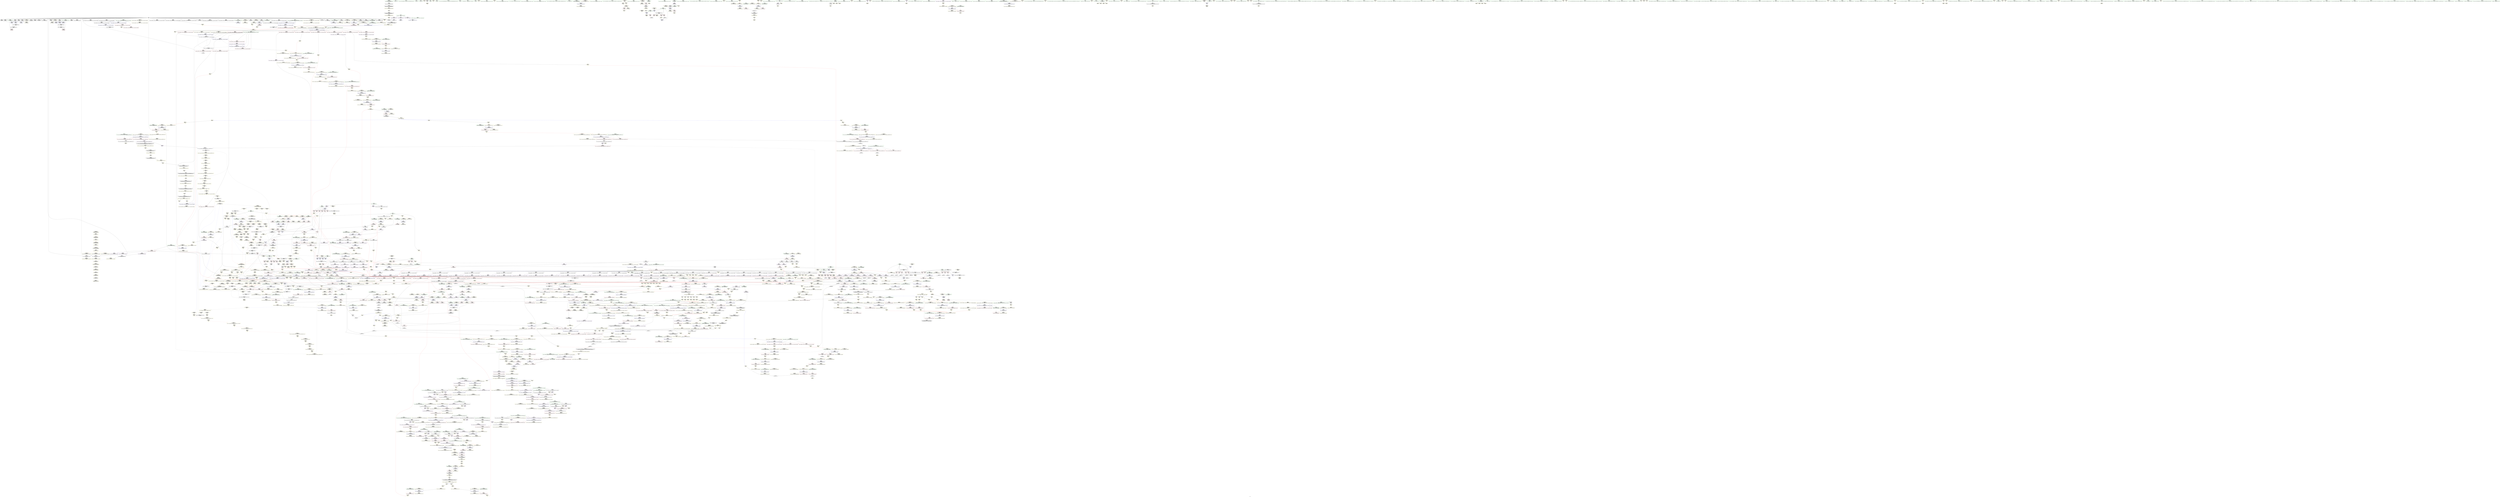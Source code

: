 digraph "SVFG" {
	label="SVFG";

	Node0x55f15cfd9e00 [shape=record,color=grey,label="{NodeID: 0\nNullPtr}"];
	Node0x55f15cfd9e00 -> Node0x55f15d02f920[style=solid];
	Node0x55f15cfd9e00 -> Node0x55f15d02fa20[style=solid];
	Node0x55f15cfd9e00 -> Node0x55f15d02faf0[style=solid];
	Node0x55f15cfd9e00 -> Node0x55f15d02fbc0[style=solid];
	Node0x55f15cfd9e00 -> Node0x55f15d02fc90[style=solid];
	Node0x55f15cfd9e00 -> Node0x55f15d02fd60[style=solid];
	Node0x55f15cfd9e00 -> Node0x55f15d02fe30[style=solid];
	Node0x55f15cfd9e00 -> Node0x55f15d02ff00[style=solid];
	Node0x55f15cfd9e00 -> Node0x55f15d02ffd0[style=solid];
	Node0x55f15cfd9e00 -> Node0x55f15d0300a0[style=solid];
	Node0x55f15cfd9e00 -> Node0x55f15d030170[style=solid];
	Node0x55f15cfd9e00 -> Node0x55f15d030240[style=solid];
	Node0x55f15cfd9e00 -> Node0x55f15d030310[style=solid];
	Node0x55f15cfd9e00 -> Node0x55f15d0303e0[style=solid];
	Node0x55f15cfd9e00 -> Node0x55f15d0304b0[style=solid];
	Node0x55f15cfd9e00 -> Node0x55f15d030580[style=solid];
	Node0x55f15cfd9e00 -> Node0x55f15d030650[style=solid];
	Node0x55f15cfd9e00 -> Node0x55f15d030720[style=solid];
	Node0x55f15cfd9e00 -> Node0x55f15d0307f0[style=solid];
	Node0x55f15cfd9e00 -> Node0x55f15d0308c0[style=solid];
	Node0x55f15cfd9e00 -> Node0x55f15d030990[style=solid];
	Node0x55f15cfd9e00 -> Node0x55f15d030a60[style=solid];
	Node0x55f15cfd9e00 -> Node0x55f15d030b30[style=solid];
	Node0x55f15cfd9e00 -> Node0x55f15d030c00[style=solid];
	Node0x55f15cfd9e00 -> Node0x55f15d030cd0[style=solid];
	Node0x55f15cfd9e00 -> Node0x55f15d030da0[style=solid];
	Node0x55f15cfd9e00 -> Node0x55f15d030e70[style=solid];
	Node0x55f15cfd9e00 -> Node0x55f15d030f40[style=solid];
	Node0x55f15cfd9e00 -> Node0x55f15d031010[style=solid];
	Node0x55f15cfd9e00 -> Node0x55f15d0310e0[style=solid];
	Node0x55f15cfd9e00 -> Node0x55f15d0311b0[style=solid];
	Node0x55f15cfd9e00 -> Node0x55f15d031280[style=solid];
	Node0x55f15cfd9e00 -> Node0x55f15d037a00[style=solid];
	Node0x55f15cfd9e00 -> Node0x55f15d039ec0[style=solid];
	Node0x55f15cfd9e00 -> Node0x55f15d039f90[style=solid];
	Node0x55f15cfd9e00 -> Node0x55f15d03a060[style=solid];
	Node0x55f15cfd9e00 -> Node0x55f15d05be50[style=solid];
	Node0x55f15cfd9e00 -> Node0x55f15d062f40[style=solid];
	Node0x55f15cfd9e00 -> Node0x55f15d07b630[style=solid];
	Node0x55f15cfd9e00 -> Node0x55f15d07ebe0[style=solid];
	Node0x55f15cfd9e00 -> Node0x55f15d04c650[style=solid];
	Node0x55f15d0e4f50 [shape=record,color=yellow,style=double,label="{NodeID: 1882\nRETMU(31V_2)\npts\{100000 \}\nFun[_ZNSt12_Vector_baseIiSaIiEE12_Vector_implC2Ev]|{<s0>43}}"];
	Node0x55f15d0e4f50:s0 -> Node0x55f15d0f5050[style=dashed,color=blue];
	Node0x55f15d0349b0 [shape=record,color=red,label="{NodeID: 775\n1356\<--1353\n\<--__a.addr\n_ZNSt16allocator_traitsISaIiEE8max_sizeERKS0_\n}"];
	Node0x55f15d0349b0 -> Node0x55f15d029e70[style=solid];
	Node0x55f15d04d250 [shape=record,color=grey,label="{NodeID: 1550\n325 = cmp(324, 326, )\n}"];
	Node0x55f15d02b1f0 [shape=record,color=black,label="{NodeID: 443\n1541\<--1571\n_ZNSt20__uninitialized_copyILb1EE13__uninit_copyISt13move_iteratorIPiES3_EET0_T_S6_S5__ret\<--call\n_ZNSt20__uninitialized_copyILb1EE13__uninit_copyISt13move_iteratorIPiES3_EET0_T_S6_S5_\n}"];
	Node0x55f15d02b1f0 -> Node0x55f15d07a310[style=solid];
	Node0x55f15d06aa80 [shape=record,color=yellow,style=double,label="{NodeID: 1218\nAPARM(1357)\nCS[]|{<s0>113}}"];
	Node0x55f15d06aa80:s0 -> Node0x55f15d074e00[style=solid,color=red];
	Node0x55f15d01f130 [shape=record,color=green,label="{NodeID: 111\n570\<--571\nthis.addr\<--this.addr_field_insensitive\n_ZNSaIiEC2Ev\n}"];
	Node0x55f15d01f130 -> Node0x55f15d046740[style=solid];
	Node0x55f15d01f130 -> Node0x55f15d03a130[style=solid];
	Node0x55f15d0ec170 [shape=record,color=yellow,style=double,label="{NodeID: 1993\nRETMU(13V_4)\npts\{125 \}\nFun[_Z4doitii]}"];
	Node0x55f15d03a470 [shape=record,color=blue,label="{NodeID: 886\n594\<--589\n.addr\<--\n_ZSt8_DestroyIPiiEvT_S1_RSaIT0_E\n}"];
	Node0x55f15d03a470 -> Node0x55f15d0e8710[style=dashed];
	Node0x55f15d0d4c20 [shape=record,color=yellow,style=double,label="{NodeID: 1661\n33V_1 = ENCHI(MR_33V_0)\npts\{100001 \}\nFun[_ZNSt12_Vector_baseIiSaIiEE12_Vector_implC2Ev]}"];
	Node0x55f15d0d4c20 -> Node0x55f15d039f90[style=dashed];
	Node0x55f15d040eb0 [shape=record,color=purple,label="{NodeID: 554\n1476\<--1456\ncoerce.dive3\<--agg.tmp\n_ZSt22__uninitialized_copy_aISt13move_iteratorIPiES1_iET0_T_S4_S3_RSaIT1_E\n}"];
	Node0x55f15d040eb0 -> Node0x55f15d035370[style=solid];
	Node0x55f15d06ff40 [shape=record,color=yellow,style=double,label="{NodeID: 1329\nARet(1265)\nCS[]}"];
	Node0x55f15d06ff40 -> Node0x55f15d05d6b0[style=solid];
	Node0x55f15d0236e0 [shape=record,color=green,label="{NodeID: 222\n1373\<--1374\nthis.addr\<--this.addr_field_insensitive\n_ZNK9__gnu_cxx13new_allocatorIiE8max_sizeEv\n}"];
	Node0x55f15d0236e0 -> Node0x55f15d034b50[style=solid];
	Node0x55f15d0236e0 -> Node0x55f15d05e070[style=solid];
	Node0x55f15d0f3720 [shape=record,color=yellow,style=double,label="{NodeID: 2104\nCSMU(29V_1)\npts\{1435 \}\nCS[]|{<s0>120}}"];
	Node0x55f15d0f3720:s0 -> Node0x55f15d0d7790[style=dashed,color=red];
	Node0x55f15d05f730 [shape=record,color=blue,label="{NodeID: 997\n1591\<--1577\ncoerce.dive1\<--__last.coerce\n_ZSt4copyISt13move_iteratorIPiES1_ET0_T_S4_S3_\n}"];
	Node0x55f15d05f730 -> Node0x55f15d037660[style=dashed];
	Node0x55f15d05f730 -> Node0x55f15d0ed4f0[style=dashed];
	Node0x55f15d0dde70 [shape=record,color=yellow,style=double,label="{NodeID: 1772\n15V_1 = ENCHI(MR_15V_0)\npts\{127 \}\nFun[_Z4doitii]}"];
	Node0x55f15d0dde70 -> Node0x55f15d037e40[style=dashed];
	Node0x55f15d0468e0 [shape=record,color=red,label="{NodeID: 665\n599\<--590\n\<--__first.addr\n_ZSt8_DestroyIPiiEvT_S1_RSaIT0_E\n}"];
	Node0x55f15d0468e0 -> Node0x55f15d065600[style=solid];
	Node0x55f15d0770b0 [shape=record,color=yellow,style=double,label="{NodeID: 1440\nFPARM(1186)\nFun[_ZN9__gnu_cxxmiIPiSt6vectorIiSaIiEEEENS_17__normal_iteratorIT_T0_E15difference_typeERKS8_SB_]}"];
	Node0x55f15d0770b0 -> Node0x55f15d05cf60[style=solid];
	Node0x55f15d031a90 [shape=record,color=black,label="{NodeID: 333\n103\<--87\n\<--this1\n_ZNSt6vectorIiSaIiEED2Ev\n}"];
	Node0x55f15d031a90 -> Node0x55f15d061880[style=solid];
	Node0x55f15d065120 [shape=record,color=yellow,style=double,label="{NodeID: 1108\nAPARM(626)\nCS[]|{<s0>49}}"];
	Node0x55f15d065120:s0 -> Node0x55f15d074230[style=solid,color=red];
	Node0x55f15d01b370 [shape=record,color=green,label="{NodeID: 1\n7\<--1\n__dso_handle\<--dummyObj\nGlob }"];
	Node0x55f15d0e5030 [shape=record,color=yellow,style=double,label="{NodeID: 1883\nRETMU(33V_2)\npts\{100001 \}\nFun[_ZNSt12_Vector_baseIiSaIiEE12_Vector_implC2Ev]|{<s0>43}}"];
	Node0x55f15d0e5030:s0 -> Node0x55f15d0f5050[style=dashed,color=blue];
	Node0x55f15d034a80 [shape=record,color=red,label="{NodeID: 776\n1367\<--1364\nthis1\<--this.addr\n_ZNKSt12_Vector_baseIiSaIiEE19_M_get_Tp_allocatorEv\n}"];
	Node0x55f15d034a80 -> Node0x55f15d040b70[style=solid];
	Node0x55f15d04d3d0 [shape=record,color=grey,label="{NodeID: 1551\n167 = cmp(166, 168, )\n}"];
	Node0x55f15d02b2c0 [shape=record,color=black,label="{NodeID: 444\n1595\<--1579\n\<--__first\n_ZSt4copyISt13move_iteratorIPiES1_ET0_T_S4_S3_\n}"];
	Node0x55f15d02b2c0 -> Node0x55f15d042570[style=solid];
	Node0x55f15d02b2c0 -> Node0x55f15d06c890[style=solid];
	Node0x55f15d06ab50 [shape=record,color=yellow,style=double,label="{NodeID: 1219\nAPARM(1466)\nCS[]}"];
	Node0x55f15d023cc0 [shape=record,color=green,label="{NodeID: 112\n576\<--577\n_ZN9__gnu_cxx13new_allocatorIiEC2Ev\<--_ZN9__gnu_cxx13new_allocatorIiEC2Ev_field_insensitive\n}"];
	Node0x55f15d0ec280 [shape=record,color=yellow,style=double,label="{NodeID: 1994\nRETMU(15V_2)\npts\{127 \}\nFun[_Z4doitii]}"];
	Node0x55f15d03a540 [shape=record,color=blue,label="{NodeID: 887\n607\<--606\nthis.addr\<--this\n_ZNSt12_Vector_baseIiSaIiEE19_M_get_Tp_allocatorEv\n}"];
	Node0x55f15d03a540 -> Node0x55f15d046a80[style=dashed];
	Node0x55f15d03a540 -> Node0x55f15d0ee030[style=dashed];
	Node0x55f15d0d4d00 [shape=record,color=yellow,style=double,label="{NodeID: 1662\n61V_1 = ENCHI(MR_61V_0)\npts\{100002 \}\nFun[_ZNSt12_Vector_baseIiSaIiEE12_Vector_implC2Ev]}"];
	Node0x55f15d0d4d00 -> Node0x55f15d03a060[style=dashed];
	Node0x55f15d040f80 [shape=record,color=purple,label="{NodeID: 555\n1478\<--1458\ncoerce.dive4\<--agg.tmp2\n_ZSt22__uninitialized_copy_aISt13move_iteratorIPiES1_iET0_T_S4_S3_RSaIT1_E\n}"];
	Node0x55f15d040f80 -> Node0x55f15d035440[style=solid];
	Node0x55f15d06ffd0 [shape=record,color=yellow,style=double,label="{NodeID: 1330\nARet(1271)\nCS[]}"];
	Node0x55f15d06ffd0 -> Node0x55f15d05d780[style=solid];
	Node0x55f15d0237b0 [shape=record,color=green,label="{NodeID: 223\n1382\<--1383\nthis.addr\<--this.addr_field_insensitive\n_ZN9__gnu_cxx17__normal_iteratorIPiSt6vectorIiSaIiEEEC2ERKS1_\n}"];
	Node0x55f15d0237b0 -> Node0x55f15d034c20[style=solid];
	Node0x55f15d0237b0 -> Node0x55f15d05e140[style=solid];
	Node0x55f15d0f3880 [shape=record,color=yellow,style=double,label="{NodeID: 2105\nCSMU(321V_1)\npts\{14870000 \}\nCS[]|{<s0>121}}"];
	Node0x55f15d0f3880:s0 -> Node0x55f15d0e0a60[style=dashed,color=red];
	Node0x55f15d05f800 [shape=record,color=blue,label="{NodeID: 998\n1583\<--1578\n__result.addr\<--__result\n_ZSt4copyISt13move_iteratorIPiES1_ET0_T_S4_S3_\n}"];
	Node0x55f15d05f800 -> Node0x55f15d035b90[style=dashed];
	Node0x55f15d05f800 -> Node0x55f15d0ed330[style=dashed];
	Node0x55f15d0ddf50 [shape=record,color=yellow,style=double,label="{NodeID: 1773\n17V_1 = ENCHI(MR_17V_0)\npts\{129 \}\nFun[_Z4doitii]}"];
	Node0x55f15d0ddf50 -> Node0x55f15d037f10[style=dashed];
	Node0x55f15d0469b0 [shape=record,color=red,label="{NodeID: 666\n600\<--592\n\<--__last.addr\n_ZSt8_DestroyIPiiEvT_S1_RSaIT0_E\n}"];
	Node0x55f15d0469b0 -> Node0x55f15d0656d0[style=solid];
	Node0x55f15d077170 [shape=record,color=yellow,style=double,label="{NodeID: 1441\nFPARM(1187)\nFun[_ZN9__gnu_cxxmiIPiSt6vectorIiSaIiEEEENS_17__normal_iteratorIT_T0_E15difference_typeERKS8_SB_]}"];
	Node0x55f15d077170 -> Node0x55f15d05d030[style=solid];
	Node0x55f15d031b60 [shape=record,color=black,label="{NodeID: 334\n113\<--87\n\<--this1\n_ZNSt6vectorIiSaIiEED2Ev\n}"];
	Node0x55f15d031b60 -> Node0x55f15d061950[style=solid];
	Node0x55f15d0651f0 [shape=record,color=yellow,style=double,label="{NodeID: 1109\nAPARM(636)\nCS[]|{<s0>49}}"];
	Node0x55f15d0651f0:s0 -> Node0x55f15d074380[style=solid,color=red];
	Node0x55f15d01ac20 [shape=record,color=green,label="{NodeID: 2\n14\<--1\n_ZSt3cin\<--dummyObj\nGlob }"];
	Node0x55f15d0e5110 [shape=record,color=yellow,style=double,label="{NodeID: 1884\nRETMU(61V_2)\npts\{100002 \}\nFun[_ZNSt12_Vector_baseIiSaIiEE12_Vector_implC2Ev]|{<s0>43}}"];
	Node0x55f15d0e5110:s0 -> Node0x55f15d0f5050[style=dashed,color=blue];
	Node0x55f15d034b50 [shape=record,color=red,label="{NodeID: 777\n1376\<--1373\nthis1\<--this.addr\n_ZNK9__gnu_cxx13new_allocatorIiE8max_sizeEv\n}"];
	Node0x55f15cfff810 [shape=record,color=black,label="{NodeID: 1552\nMR_21V_4 = PHI(MR_21V_5, MR_21V_3, )\npts\{133 \}\n}"];
	Node0x55f15cfff810 -> Node0x55f15d044110[style=dashed];
	Node0x55f15cfff810 -> Node0x55f15d0441e0[style=dashed];
	Node0x55f15cfff810 -> Node0x55f15d0442b0[style=dashed];
	Node0x55f15cfff810 -> Node0x55f15d044380[style=dashed];
	Node0x55f15cfff810 -> Node0x55f15d044450[style=dashed];
	Node0x55f15cfff810 -> Node0x55f15d0388d0[style=dashed];
	Node0x55f15cfff810 -> Node0x55f15d002160[style=dashed];
	Node0x55f15d02b390 [shape=record,color=black,label="{NodeID: 445\n1603\<--1581\n\<--__last\n_ZSt4copyISt13move_iteratorIPiES1_ET0_T_S4_S3_\n}"];
	Node0x55f15d02b390 -> Node0x55f15d042710[style=solid];
	Node0x55f15d02b390 -> Node0x55f15d06cca0[style=solid];
	Node0x55f15d06ac20 [shape=record,color=yellow,style=double,label="{NodeID: 1220\nAPARM(1467)\nCS[]}"];
	Node0x55f15d023d50 [shape=record,color=green,label="{NodeID: 113\n581\<--582\nthis.addr\<--this.addr_field_insensitive\n_ZN9__gnu_cxx13new_allocatorIiEC2Ev\n}"];
	Node0x55f15d023d50 -> Node0x55f15d046810[style=solid];
	Node0x55f15d023d50 -> Node0x55f15d03a200[style=solid];
	Node0x55f15d0ec360 [shape=record,color=yellow,style=double,label="{NodeID: 1995\nRETMU(17V_2)\npts\{129 \}\nFun[_Z4doitii]}"];
	Node0x55f15d03a610 [shape=record,color=blue,label="{NodeID: 888\n616\<--615\nthis.addr\<--this\n_ZNSt12_Vector_baseIiSaIiEED2Ev\n}"];
	Node0x55f15d03a610 -> Node0x55f15d046b50[style=dashed];
	Node0x55f15d03a610 -> Node0x55f15d0ebea0[style=dashed];
	Node0x55f15d0d4de0 [shape=record,color=yellow,style=double,label="{NodeID: 1663\n296V_1 = ENCHI(MR_296V_0)\npts\{1398 \}\nFun[_ZNSt16allocator_traitsISaIiEE8allocateERS0_m]}"];
	Node0x55f15d0d4de0 -> Node0x55f15d05e3b0[style=dashed];
	Node0x55f15d041050 [shape=record,color=purple,label="{NodeID: 556\n1810\<--1466\noffset_0\<--\n}"];
	Node0x55f15d041050 -> Node0x55f15d05eb00[style=solid];
	Node0x55f15d070060 [shape=record,color=yellow,style=double,label="{NodeID: 1331\nARet(1280)\nCS[]}"];
	Node0x55f15d070060 -> Node0x55f15d029990[style=solid];
	Node0x55f15d023880 [shape=record,color=green,label="{NodeID: 224\n1384\<--1385\n__i.addr\<--__i.addr_field_insensitive\n_ZN9__gnu_cxx17__normal_iteratorIPiSt6vectorIiSaIiEEEC2ERKS1_\n}"];
	Node0x55f15d023880 -> Node0x55f15d034cf0[style=solid];
	Node0x55f15d023880 -> Node0x55f15d05e210[style=solid];
	Node0x55f15d0f39e0 [shape=record,color=yellow,style=double,label="{NodeID: 2106\nCSMU(29V_1)\npts\{1435 \}\nCS[]|{<s0>124}}"];
	Node0x55f15d0f39e0:s0 -> Node0x55f15d0d0e00[style=dashed,color=red];
	Node0x55f15d05f8d0 [shape=record,color=blue, style = dotted,label="{NodeID: 999\n1828\<--1830\noffset_0\<--dummyVal\n_ZSt4copyISt13move_iteratorIPiES1_ET0_T_S4_S3_\n}"];
	Node0x55f15d05f8d0 -> Node0x55f15d035c60[style=dashed];
	Node0x55f15d05f8d0 -> Node0x55f15d0ed5d0[style=dashed];
	Node0x55f15d0de030 [shape=record,color=yellow,style=double,label="{NodeID: 1774\n19V_1 = ENCHI(MR_19V_0)\npts\{131 \}\nFun[_Z4doitii]}"];
	Node0x55f15d0de030 -> Node0x55f15d038180[style=dashed];
	Node0x55f15d0de030 -> Node0x55f15d001c60[style=dashed];
	Node0x55f15d046a80 [shape=record,color=red,label="{NodeID: 667\n610\<--607\nthis1\<--this.addr\n_ZNSt12_Vector_baseIiSaIiEE19_M_get_Tp_allocatorEv\n}"];
	Node0x55f15d046a80 -> Node0x55f15d03d840[style=solid];
	Node0x55f15d077260 [shape=record,color=yellow,style=double,label="{NodeID: 1442\nFPARM(1352)\nFun[_ZNSt16allocator_traitsISaIiEE8max_sizeERKS0_]}"];
	Node0x55f15d077260 -> Node0x55f15d05ded0[style=solid];
	Node0x55f15d031c30 [shape=record,color=black,label="{NodeID: 335\n143\<--142\nconv\<--\n_Z4doitii\n}"];
	Node0x55f15d031c30 -> Node0x55f15d04bed0[style=solid];
	Node0x55f15d0652c0 [shape=record,color=yellow,style=double,label="{NodeID: 1110\nAPARM(530)\nCS[]|{<s0>43}}"];
	Node0x55f15d0652c0:s0 -> Node0x55f15d072b50[style=solid,color=red];
	Node0x55f15d01b810 [shape=record,color=green,label="{NodeID: 3\n15\<--1\n_ZSt4cout\<--dummyObj\nGlob }"];
	Node0x55f15d0e51f0 [shape=record,color=yellow,style=double,label="{NodeID: 1885\nRETMU(296V_2)\npts\{1398 \}\nFun[_ZNSt16allocator_traitsISaIiEE8allocateERS0_m]}"];
	Node0x55f15d034c20 [shape=record,color=red,label="{NodeID: 778\n1388\<--1382\nthis1\<--this.addr\n_ZN9__gnu_cxx17__normal_iteratorIPiSt6vectorIiSaIiEEEC2ERKS1_\n}"];
	Node0x55f15d034c20 -> Node0x55f15d040c40[style=solid];
	Node0x55f15cfff900 [shape=record,color=black,label="{NodeID: 1553\nMR_23V_3 = PHI(MR_23V_5, MR_23V_1, )\npts\{135 \}\n}"];
	Node0x55f15cfff900 -> Node0x55f15d0384c0[style=dashed];
	Node0x55f15cfff900 -> Node0x55f15d002660[style=dashed];
	Node0x55f15d02b460 [shape=record,color=black,label="{NodeID: 446\n1594\<--1585\n\<--agg.tmp\n_ZSt4copyISt13move_iteratorIPiES1_ET0_T_S4_S3_\n}"];
	Node0x55f15d02b460 -> Node0x55f15d0424a0[style=solid];
	Node0x55f15d02b460 -> Node0x55f15d06c7c0[style=solid];
	Node0x55f15d06acf0 [shape=record,color=yellow,style=double,label="{NodeID: 1221\nAPARM(1469)\nCS[]}"];
	Node0x55f15d023e20 [shape=record,color=green,label="{NodeID: 114\n590\<--591\n__first.addr\<--__first.addr_field_insensitive\n_ZSt8_DestroyIPiiEvT_S1_RSaIT0_E\n}"];
	Node0x55f15d023e20 -> Node0x55f15d0468e0[style=solid];
	Node0x55f15d023e20 -> Node0x55f15d03a2d0[style=solid];
	Node0x55f15d0ec440 [shape=record,color=yellow,style=double,label="{NodeID: 1996\nRETMU(19V_2)\npts\{131 \}\nFun[_Z4doitii]}"];
	Node0x55f15d03a6e0 [shape=record,color=blue,label="{NodeID: 889\n618\<--646\nexn.slot\<--\n_ZNSt12_Vector_baseIiSaIiEED2Ev\n}"];
	Node0x55f15d03a6e0 -> Node0x55f15d046c20[style=dashed];
	Node0x55f15d0d4ef0 [shape=record,color=yellow,style=double,label="{NodeID: 1664\n298V_1 = ENCHI(MR_298V_0)\npts\{1400 \}\nFun[_ZNSt16allocator_traitsISaIiEE8allocateERS0_m]}"];
	Node0x55f15d0d4ef0 -> Node0x55f15d05e480[style=dashed];
	Node0x55f15d041120 [shape=record,color=purple,label="{NodeID: 557\n1811\<--1467\noffset_0\<--\n}"];
	Node0x55f15d041120 -> Node0x55f15d0370b0[style=solid];
	Node0x55f15d0700f0 [shape=record,color=yellow,style=double,label="{NodeID: 1332\nARet(1317)\nCS[]}"];
	Node0x55f15d0700f0 -> Node0x55f15d06a9b0[style=solid];
	Node0x55f15d023950 [shape=record,color=green,label="{NodeID: 225\n1397\<--1398\n__a.addr\<--__a.addr_field_insensitive\n_ZNSt16allocator_traitsISaIiEE8allocateERS0_m\n}"];
	Node0x55f15d023950 -> Node0x55f15d034e90[style=solid];
	Node0x55f15d023950 -> Node0x55f15d05e3b0[style=solid];
	Node0x55f15d0f3b40 [shape=record,color=yellow,style=double,label="{NodeID: 2107\nCSMU(29V_1)\npts\{1435 \}\nCS[]|{<s0>127}}"];
	Node0x55f15d0f3b40:s0 -> Node0x55f15d0dee10[style=dashed,color=red];
	Node0x55f15d05f9a0 [shape=record,color=blue, style = dotted,label="{NodeID: 1000\n1831\<--1833\noffset_0\<--dummyVal\n_ZSt4copyISt13move_iteratorIPiES1_ET0_T_S4_S3_\n}"];
	Node0x55f15d05f9a0 -> Node0x55f15d035d30[style=dashed];
	Node0x55f15d05f9a0 -> Node0x55f15d0ed6b0[style=dashed];
	Node0x55f15d0de110 [shape=record,color=yellow,style=double,label="{NodeID: 1775\n21V_1 = ENCHI(MR_21V_0)\npts\{133 \}\nFun[_Z4doitii]}"];
	Node0x55f15d0de110 -> Node0x55f15d0383f0[style=dashed];
	Node0x55f15d0de110 -> Node0x55f15d002160[style=dashed];
	Node0x55f15d046b50 [shape=record,color=red,label="{NodeID: 668\n623\<--616\nthis1\<--this.addr\n_ZNSt12_Vector_baseIiSaIiEED2Ev\n}"];
	Node0x55f15d046b50 -> Node0x55f15d03d910[style=solid];
	Node0x55f15d046b50 -> Node0x55f15d03d9e0[style=solid];
	Node0x55f15d046b50 -> Node0x55f15d03dab0[style=solid];
	Node0x55f15d046b50 -> Node0x55f15d03db80[style=solid];
	Node0x55f15d046b50 -> Node0x55f15d03dc50[style=solid];
	Node0x55f15d046b50 -> Node0x55f15d03dd20[style=solid];
	Node0x55f15d046b50 -> Node0x55f15d03ddf0[style=solid];
	Node0x55f15d046b50 -> Node0x55f15d03dec0[style=solid];
	Node0x55f15d046b50 -> Node0x55f15d065050[style=solid];
	Node0x55f15d073a20 [shape=record,color=yellow,style=double,label="{NodeID: 1443\nFPARM(1733)\nFun[_ZNKSt13move_iteratorIPiE4baseEv]}"];
	Node0x55f15d073a20 -> Node0x55f15d0606a0[style=solid];
	Node0x55f15d031d00 [shape=record,color=black,label="{NodeID: 336\n391\<--151\nmain_ret\<--\nmain\n}"];
	Node0x55f15d031d00 -> Node0x55f15d07b3f0[style=solid];
	Node0x55f15d065390 [shape=record,color=yellow,style=double,label="{NodeID: 1111\nAPARM(540)\nCS[]}"];
	Node0x55f15d01b8a0 [shape=record,color=green,label="{NodeID: 4\n16\<--1\n.str\<--dummyObj\nGlob }"];
	Node0x55f15d0e5300 [shape=record,color=yellow,style=double,label="{NodeID: 1886\nRETMU(298V_2)\npts\{1400 \}\nFun[_ZNSt16allocator_traitsISaIiEE8allocateERS0_m]}"];
	Node0x55f15d034cf0 [shape=record,color=red,label="{NodeID: 779\n1390\<--1384\n\<--__i.addr\n_ZN9__gnu_cxx17__normal_iteratorIPiSt6vectorIiSaIiEEEC2ERKS1_\n}"];
	Node0x55f15d034cf0 -> Node0x55f15d034dc0[style=solid];
	Node0x55f15cfffe00 [shape=record,color=black,label="{NodeID: 1554\nMR_25V_3 = PHI(MR_25V_4, MR_25V_1, )\npts\{137 \}\n}"];
	Node0x55f15cfffe00 -> Node0x55f15d0c5ad0[style=dashed];
	Node0x55f15cfffe00 -> Node0x55f15d0c95e0[style=dashed];
	Node0x55f15d02b530 [shape=record,color=black,label="{NodeID: 447\n1602\<--1587\n\<--agg.tmp3\n_ZSt4copyISt13move_iteratorIPiES1_ET0_T_S4_S3_\n}"];
	Node0x55f15d02b530 -> Node0x55f15d042640[style=solid];
	Node0x55f15d02b530 -> Node0x55f15d06cbd0[style=solid];
	Node0x55f15d06adc0 [shape=record,color=yellow,style=double,label="{NodeID: 1222\nAPARM(344)\nCS[]}"];
	Node0x55f15d023ef0 [shape=record,color=green,label="{NodeID: 115\n592\<--593\n__last.addr\<--__last.addr_field_insensitive\n_ZSt8_DestroyIPiiEvT_S1_RSaIT0_E\n}"];
	Node0x55f15d023ef0 -> Node0x55f15d0469b0[style=solid];
	Node0x55f15d023ef0 -> Node0x55f15d03a3a0[style=solid];
	Node0x55f15d0ec520 [shape=record,color=yellow,style=double,label="{NodeID: 1997\nRETMU(21V_2)\npts\{133 \}\nFun[_Z4doitii]}"];
	Node0x55f15d03a7b0 [shape=record,color=blue,label="{NodeID: 890\n620\<--648\nehselector.slot\<--\n_ZNSt12_Vector_baseIiSaIiEED2Ev\n}"];
	Node0x55f15d0d5000 [shape=record,color=yellow,style=double,label="{NodeID: 1665\n376V_1 = ENCHI(MR_376V_0)\npts\{1677 \}\nFun[_ZSt12__niter_baseIPiET_S1_]}"];
	Node0x55f15d0d5000 -> Node0x55f15d0600f0[style=dashed];
	Node0x55f15d0411f0 [shape=record,color=purple,label="{NodeID: 558\n1813\<--1472\noffset_0\<--\n}"];
	Node0x55f15d0411f0 -> Node0x55f15d05ebd0[style=solid];
	Node0x55f15d070180 [shape=record,color=yellow,style=double,label="{NodeID: 1333\nARet(1320)\nCS[]}"];
	Node0x55f15d070180 -> Node0x55f15d029cd0[style=solid];
	Node0x55f15d023a20 [shape=record,color=green,label="{NodeID: 226\n1399\<--1400\n__n.addr\<--__n.addr_field_insensitive\n_ZNSt16allocator_traitsISaIiEE8allocateERS0_m\n}"];
	Node0x55f15d023a20 -> Node0x55f15d034f60[style=solid];
	Node0x55f15d023a20 -> Node0x55f15d05e480[style=solid];
	Node0x55f15d0f3ca0 [shape=record,color=yellow,style=double,label="{NodeID: 2108\nCSMU(29V_1)\npts\{1435 \}\nCS[]|{<s0>132}}"];
	Node0x55f15d0f3ca0:s0 -> Node0x55f15d0e04c0[style=dashed,color=red];
	Node0x55f15d05fa70 [shape=record,color=blue,label="{NodeID: 1001\n1617\<--1614\n__first.addr\<--__first\n_ZSt14__copy_move_a2ILb1EPiS0_ET1_T0_S2_S1_\n}"];
	Node0x55f15d05fa70 -> Node0x55f15d035e00[style=dashed];
	Node0x55f15d05fa70 -> Node0x55f15d0ee9b0[style=dashed];
	Node0x55f15d0de1f0 [shape=record,color=yellow,style=double,label="{NodeID: 1776\n23V_1 = ENCHI(MR_23V_0)\npts\{135 \}\nFun[_Z4doitii]}"];
	Node0x55f15d0de1f0 -> Node0x55f15cfff900[style=dashed];
	Node0x55f15d0de1f0 -> Node0x55f15d002660[style=dashed];
	Node0x55f15d046c20 [shape=record,color=red,label="{NodeID: 669\n653\<--618\nexn\<--exn.slot\n_ZNSt12_Vector_baseIiSaIiEED2Ev\n}"];
	Node0x55f15d046c20 -> Node0x55f15d065940[style=solid];
	Node0x55f15d073b10 [shape=record,color=yellow,style=double,label="{NodeID: 1444\nFPARM(1576)\nFun[_ZSt4copyISt13move_iteratorIPiES1_ET0_T_S4_S3_]}"];
	Node0x55f15d073b10 -> Node0x55f15d05f660[style=solid];
	Node0x55f15d031dd0 [shape=record,color=black,label="{NodeID: 337\n159\<--158\nidxprom\<--\n_Z4doitii\n}"];
	Node0x55f15d065460 [shape=record,color=yellow,style=double,label="{NodeID: 1112\nAPARM(557)\nCS[]|{<s0>46}}"];
	Node0x55f15d065460:s0 -> Node0x55f15d076210[style=solid,color=red];
	Node0x55f15d01b930 [shape=record,color=green,label="{NodeID: 5\n18\<--1\n.str.2\<--dummyObj\nGlob }"];
	Node0x55f15d0e53e0 [shape=record,color=yellow,style=double,label="{NodeID: 1887\nRETMU(376V_2)\npts\{1677 \}\nFun[_ZSt12__niter_baseIPiET_S1_]}"];
	Node0x55f15d034dc0 [shape=record,color=red,label="{NodeID: 780\n1391\<--1390\n\<--\n_ZN9__gnu_cxx17__normal_iteratorIPiSt6vectorIiSaIiEEEC2ERKS1_\n}"];
	Node0x55f15d034dc0 -> Node0x55f15d05e2e0[style=solid];
	Node0x55f15cfffef0 [shape=record,color=black,label="{NodeID: 1555\nMR_27V_3 = PHI(MR_27V_4, MR_27V_1, )\npts\{139 \}\n}"];
	Node0x55f15cfffef0 -> Node0x55f15d0c5fa0[style=dashed];
	Node0x55f15cfffef0 -> Node0x55f15d0c9ae0[style=dashed];
	Node0x55f15d02b600 [shape=record,color=black,label="{NodeID: 448\n1575\<--1609\n_ZSt4copyISt13move_iteratorIPiES1_ET0_T_S4_S3__ret\<--call6\n_ZSt4copyISt13move_iteratorIPiES1_ET0_T_S4_S3_\n}"];
	Node0x55f15d02b600 -> Node0x55f15d07aa30[style=solid];
	Node0x55f15d06ae90 [shape=record,color=yellow,style=double,label="{NodeID: 1223\nAPARM(1472)\nCS[]}"];
	Node0x55f15d023fc0 [shape=record,color=green,label="{NodeID: 116\n594\<--595\n.addr\<--.addr_field_insensitive\n_ZSt8_DestroyIPiiEvT_S1_RSaIT0_E\n}"];
	Node0x55f15d023fc0 -> Node0x55f15d03a470[style=solid];
	Node0x55f15d0ec600 [shape=record,color=yellow,style=double,label="{NodeID: 1998\nRETMU(23V_2)\npts\{135 \}\nFun[_Z4doitii]}"];
	Node0x55f15d03a880 [shape=record,color=blue,label="{NodeID: 891\n659\<--657\n__first.addr\<--__first\n_ZSt8_DestroyIPiEvT_S1_\n}"];
	Node0x55f15d03a880 -> Node0x55f15d046f60[style=dashed];
	Node0x55f15d03a880 -> Node0x55f15d0e2fe0[style=dashed];
	Node0x55f15d0d5110 [shape=record,color=yellow,style=double,label="{NodeID: 1666\n182V_1 = ENCHI(MR_182V_0)\npts\{783 \}\nFun[_ZNSt6vectorIiSaIiEE15_M_erase_at_endEPi]}"];
	Node0x55f15d0d5110 -> Node0x55f15d03b580[style=dashed];
	Node0x55f15d0412c0 [shape=record,color=purple,label="{NodeID: 559\n1814\<--1473\noffset_0\<--\n}"];
	Node0x55f15d0412c0 -> Node0x55f15d037180[style=solid];
	Node0x55f15d070210 [shape=record,color=yellow,style=double,label="{NodeID: 1334\nARet(1358)\nCS[]}"];
	Node0x55f15d070210 -> Node0x55f15d029f40[style=solid];
	Node0x55f15d023af0 [shape=record,color=green,label="{NodeID: 227\n1407\<--1408\n_ZN9__gnu_cxx13new_allocatorIiE8allocateEmPKv\<--_ZN9__gnu_cxx13new_allocatorIiE8allocateEmPKv_field_insensitive\n}"];
	Node0x55f15d0f3e00 [shape=record,color=yellow,style=double,label="{NodeID: 2109\nCSMU(29V_1)\npts\{1435 \}\nCS[]|{<s0>136}}"];
	Node0x55f15d0f3e00:s0 -> Node0x55f15d0d2dc0[style=dashed,color=red];
	Node0x55f15d05fb40 [shape=record,color=blue,label="{NodeID: 1002\n1619\<--1615\n__last.addr\<--__last\n_ZSt14__copy_move_a2ILb1EPiS0_ET1_T0_S2_S1_\n}"];
	Node0x55f15d05fb40 -> Node0x55f15d035ed0[style=dashed];
	Node0x55f15d05fb40 -> Node0x55f15d0eea90[style=dashed];
	Node0x55f15d0de2d0 [shape=record,color=yellow,style=double,label="{NodeID: 1777\n25V_1 = ENCHI(MR_25V_0)\npts\{137 \}\nFun[_Z4doitii]}"];
	Node0x55f15d0de2d0 -> Node0x55f15cfffe00[style=dashed];
	Node0x55f15d0de2d0 -> Node0x55f15d0c5ad0[style=dashed];
	Node0x55f15d046cf0 [shape=record,color=red,label="{NodeID: 670\n626\<--625\n\<--_M_start\n_ZNSt12_Vector_baseIiSaIiEED2Ev\n}"];
	Node0x55f15d046cf0 -> Node0x55f15d065120[style=solid];
	Node0x55f15d073c00 [shape=record,color=yellow,style=double,label="{NodeID: 1445\nFPARM(1577)\nFun[_ZSt4copyISt13move_iteratorIPiES1_ET0_T_S4_S3_]}"];
	Node0x55f15d073c00 -> Node0x55f15d05f730[style=solid];
	Node0x55f15d031ea0 [shape=record,color=black,label="{NodeID: 338\n162\<--161\nidxprom3\<--\n_Z4doitii\n}"];
	Node0x55f15d065530 [shape=record,color=yellow,style=double,label="{NodeID: 1113\nAPARM(574)\nCS[]|{<s0>47}}"];
	Node0x55f15d065530:s0 -> Node0x55f15d0733f0[style=solid,color=red];
	Node0x55f15d01b9c0 [shape=record,color=green,label="{NodeID: 6\n20\<--1\n.str.3\<--dummyObj\nGlob }"];
	Node0x55f15d0e54f0 [shape=record,color=yellow,style=double,label="{NodeID: 1888\nRETMU(182V_2)\npts\{783 \}\nFun[_ZNSt6vectorIiSaIiEE15_M_erase_at_endEPi]}"];
	Node0x55f15d034e90 [shape=record,color=red,label="{NodeID: 781\n1403\<--1397\n\<--__a.addr\n_ZNSt16allocator_traitsISaIiEE8allocateERS0_m\n}"];
	Node0x55f15d034e90 -> Node0x55f15d02a280[style=solid];
	Node0x55f15d0003f0 [shape=record,color=black,label="{NodeID: 1556\nMR_35V_4 = PHI(MR_35V_5, MR_35V_3, )\npts\{130000 \}\n}"];
	Node0x55f15d0003f0 -> Node0x55f15d044e10[style=dashed];
	Node0x55f15d0003f0 -> Node0x55f15d0c6470[style=dashed];
	Node0x55f15d0003f0 -> Node0x55f15d0c9fe0[style=dashed];
	Node0x55f15d02b6d0 [shape=record,color=black,label="{NodeID: 449\n1613\<--1634\n_ZSt14__copy_move_a2ILb1EPiS0_ET1_T0_S2_S1__ret\<--call3\n_ZSt14__copy_move_a2ILb1EPiS0_ET1_T0_S2_S1_\n}"];
	Node0x55f15d02b6d0 -> Node0x55f15d07b570[style=solid];
	Node0x55f15d06af60 [shape=record,color=yellow,style=double,label="{NodeID: 1224\nAPARM(1473)\nCS[]}"];
	Node0x55f15d024090 [shape=record,color=green,label="{NodeID: 117\n602\<--603\n_ZSt8_DestroyIPiEvT_S1_\<--_ZSt8_DestroyIPiEvT_S1__field_insensitive\n}"];
	Node0x55f15d0ec6e0 [shape=record,color=yellow,style=double,label="{NodeID: 1999\nRETMU(25V_2)\npts\{137 \}\nFun[_Z4doitii]}"];
	Node0x55f15d03a950 [shape=record,color=blue,label="{NodeID: 892\n661\<--658\n__last.addr\<--__last\n_ZSt8_DestroyIPiEvT_S1_\n}"];
	Node0x55f15d03a950 -> Node0x55f15d047030[style=dashed];
	Node0x55f15d03a950 -> Node0x55f15d0e30f0[style=dashed];
	Node0x55f15d0d5220 [shape=record,color=yellow,style=double,label="{NodeID: 1667\n184V_1 = ENCHI(MR_184V_0)\npts\{785 \}\nFun[_ZNSt6vectorIiSaIiEE15_M_erase_at_endEPi]}"];
	Node0x55f15d0d5220 -> Node0x55f15d03b650[style=dashed];
	Node0x55f15d041390 [shape=record,color=purple,label="{NodeID: 560\n1495\<--1486\ncoerce.dive\<--retval\n_ZSt32__make_move_if_noexcept_iteratorIiSt13move_iteratorIPiEET0_PT_\n}"];
	Node0x55f15d041390 -> Node0x55f15d0355e0[style=solid];
	Node0x55f15d0702a0 [shape=record,color=yellow,style=double,label="{NodeID: 1335\nARet(1480)\nCS[]}"];
	Node0x55f15d0702a0 -> Node0x55f15d02a900[style=solid];
	Node0x55f15d023bf0 [shape=record,color=green,label="{NodeID: 228\n1414\<--1415\nthis.addr\<--this.addr_field_insensitive\n_ZN9__gnu_cxx13new_allocatorIiE8allocateEmPKv\n}"];
	Node0x55f15d023bf0 -> Node0x55f15d035030[style=solid];
	Node0x55f15d023bf0 -> Node0x55f15d05e550[style=solid];
	Node0x55f15d0f3f60 [shape=record,color=yellow,style=double,label="{NodeID: 2110\nCSMU(365V_2)\npts\{16410000 \}\nCS[]|{<s0>137}}"];
	Node0x55f15d0f3f60:s0 -> Node0x55f15d0ded30[style=dashed,color=red];
	Node0x55f15d05fc10 [shape=record,color=blue,label="{NodeID: 1003\n1621\<--1616\n__result.addr\<--__result\n_ZSt14__copy_move_a2ILb1EPiS0_ET1_T0_S2_S1_\n}"];
	Node0x55f15d05fc10 -> Node0x55f15d035fa0[style=dashed];
	Node0x55f15d05fc10 -> Node0x55f15d0eeb70[style=dashed];
	Node0x55f15d0de3b0 [shape=record,color=yellow,style=double,label="{NodeID: 1778\n27V_1 = ENCHI(MR_27V_0)\npts\{139 \}\nFun[_Z4doitii]}"];
	Node0x55f15d0de3b0 -> Node0x55f15cfffef0[style=dashed];
	Node0x55f15d0de3b0 -> Node0x55f15d0c5fa0[style=dashed];
	Node0x55f15d046dc0 [shape=record,color=red,label="{NodeID: 671\n629\<--628\n\<--_M_end_of_storage\n_ZNSt12_Vector_baseIiSaIiEED2Ev\n}"];
	Node0x55f15d046dc0 -> Node0x55f15d032fb0[style=solid];
	Node0x55f15d073cf0 [shape=record,color=yellow,style=double,label="{NodeID: 1446\nFPARM(1578)\nFun[_ZSt4copyISt13move_iteratorIPiES1_ET0_T_S4_S3_]}"];
	Node0x55f15d073cf0 -> Node0x55f15d05f800[style=solid];
	Node0x55f15d031f70 [shape=record,color=black,label="{NodeID: 339\n195\<--194\nconv13\<--\n_Z4doitii\n}"];
	Node0x55f15d031f70 -> Node0x55f15d062990[style=solid];
	Node0x55f15d065600 [shape=record,color=yellow,style=double,label="{NodeID: 1114\nAPARM(599)\nCS[]|{<s0>48}}"];
	Node0x55f15d065600:s0 -> Node0x55f15d071b00[style=solid,color=red];
	Node0x55f15d01ba50 [shape=record,color=green,label="{NodeID: 7\n22\<--1\nstdin\<--dummyObj\nGlob }"];
	Node0x55f15d0e5600 [shape=record,color=yellow,style=double,label="{NodeID: 1889\nRETMU(184V_2)\npts\{785 \}\nFun[_ZNSt6vectorIiSaIiEE15_M_erase_at_endEPi]}"];
	Node0x55f15d034f60 [shape=record,color=red,label="{NodeID: 782\n1405\<--1399\n\<--__n.addr\n_ZNSt16allocator_traitsISaIiEE8allocateERS0_m\n}"];
	Node0x55f15d034f60 -> Node0x55f15d062e70[style=solid];
	Node0x55f15d0008f0 [shape=record,color=black,label="{NodeID: 1557\nMR_29V_5 = PHI(MR_29V_4, MR_29V_2, MR_29V_3, )\npts\{1435 \}\n}"];
	Node0x55f15d02b7a0 [shape=record,color=black,label="{NodeID: 450\n1638\<--1647\n_ZSt12__miter_baseIPiEDTcl12__miter_basecldtfp_4baseEEESt13move_iteratorIT_E_ret\<--call1\n_ZSt12__miter_baseIPiEDTcl12__miter_basecldtfp_4baseEEESt13move_iteratorIT_E\n}"];
	Node0x55f15d02b7a0 -> Node0x55f15d079770[style=solid];
	Node0x55f15d06b030 [shape=record,color=yellow,style=double,label="{NodeID: 1225\nAPARM(1469)\nCS[]}"];
	Node0x55f15d024190 [shape=record,color=green,label="{NodeID: 118\n607\<--608\nthis.addr\<--this.addr_field_insensitive\n_ZNSt12_Vector_baseIiSaIiEE19_M_get_Tp_allocatorEv\n}"];
	Node0x55f15d024190 -> Node0x55f15d046a80[style=solid];
	Node0x55f15d024190 -> Node0x55f15d03a540[style=solid];
	Node0x55f15d0ec7c0 [shape=record,color=yellow,style=double,label="{NodeID: 2000\nRETMU(27V_2)\npts\{139 \}\nFun[_Z4doitii]}"];
	Node0x55f15d03aa20 [shape=record,color=blue,label="{NodeID: 893\n674\<--672\n.addr\<--\n_ZNSt12_Destroy_auxILb1EE9__destroyIPiEEvT_S3_\n}"];
	Node0x55f15d03aa20 -> Node0x55f15d0e1930[style=dashed];
	Node0x55f15d0d5300 [shape=record,color=yellow,style=double,label="{NodeID: 1668\n33V_1 = ENCHI(MR_33V_0)\npts\{100001 \}\nFun[_ZNSt6vectorIiSaIiEE15_M_erase_at_endEPi]}"];
	Node0x55f15d0d5300 -> Node0x55f15d047d30[style=dashed];
	Node0x55f15d0d5300 -> Node0x55f15d03b720[style=dashed];
	Node0x55f15d041460 [shape=record,color=purple,label="{NodeID: 561\n1514\<--1502\ncoerce.dive\<--__first\n_ZSt18uninitialized_copyISt13move_iteratorIPiES1_ET0_T_S4_S3_\n}"];
	Node0x55f15d041460 -> Node0x55f15d05ed70[style=solid];
	Node0x55f15d070330 [shape=record,color=yellow,style=double,label="{NodeID: 1336\nARet(1532)\nCS[]}"];
	Node0x55f15d070330 -> Node0x55f15d02ade0[style=solid];
	Node0x55f15d02c220 [shape=record,color=green,label="{NodeID: 229\n1416\<--1417\n__n.addr\<--__n.addr_field_insensitive\n_ZN9__gnu_cxx13new_allocatorIiE8allocateEmPKv\n}"];
	Node0x55f15d02c220 -> Node0x55f15d035100[style=solid];
	Node0x55f15d02c220 -> Node0x55f15d0351d0[style=solid];
	Node0x55f15d02c220 -> Node0x55f15d05e620[style=solid];
	Node0x55f15d0f40c0 [shape=record,color=yellow,style=double,label="{NodeID: 2111\n2V_2 = CSCHI(MR_2V_1)\npts\{100000 100001 100002 \}\nCS[]}"];
	Node0x55f15d0f40c0 -> Node0x55f15d0e1b20[style=dashed];
	Node0x55f15d05fce0 [shape=record,color=blue,label="{NodeID: 1004\n1642\<--1639\ncoerce.dive\<--__it.coerce\n_ZSt12__miter_baseIPiEDTcl12__miter_basecldtfp_4baseEEESt13move_iteratorIT_E\n}"];
	Node0x55f15d05fce0 -> Node0x55f15d0e25b0[style=dashed];
	Node0x55f15d05fce0 -> Node0x55f15d0f3f60[style=dashed];
	Node0x55f15d0de490 [shape=record,color=yellow,style=double,label="{NodeID: 1779\n29V_1 = ENCHI(MR_29V_0)\npts\{1435 \}\nFun[_Z4doitii]}"];
	Node0x55f15d0de490 -> Node0x55f15d044c70[style=dashed];
	Node0x55f15d0de490 -> Node0x55f15d0ec8a0[style=dashed];
	Node0x55f15d0de490 -> Node0x55f15d0ef580[style=dashed];
	Node0x55f15d046e90 [shape=record,color=red,label="{NodeID: 672\n632\<--631\n\<--_M_start4\n_ZNSt12_Vector_baseIiSaIiEED2Ev\n}"];
	Node0x55f15d046e90 -> Node0x55f15d033080[style=solid];
	Node0x55f15d073de0 [shape=record,color=yellow,style=double,label="{NodeID: 1447\nFPARM(1726)\nFun[_ZSt12__miter_baseIPiET_S1_]}"];
	Node0x55f15d073de0 -> Node0x55f15d0605d0[style=solid];
	Node0x55f15d032040 [shape=record,color=black,label="{NodeID: 340\n121\<--246\n_Z4doitii_ret\<--\n_Z4doitii\n}"];
	Node0x55f15d032040 -> Node0x55f15d07a6a0[style=solid];
	Node0x55f15d0656d0 [shape=record,color=yellow,style=double,label="{NodeID: 1115\nAPARM(600)\nCS[]|{<s0>48}}"];
	Node0x55f15d0656d0:s0 -> Node0x55f15d071bf0[style=solid,color=red];
	Node0x55f15d01bb10 [shape=record,color=green,label="{NodeID: 8\n24\<--1\n\<--dummyObj\nCan only get source location for instruction, argument, global var or function.}"];
	Node0x55f15d0e56e0 [shape=record,color=yellow,style=double,label="{NodeID: 1890\nRETMU(33V_2)\npts\{100001 \}\nFun[_ZNSt6vectorIiSaIiEE15_M_erase_at_endEPi]|{<s0>21}}"];
	Node0x55f15d0e56e0:s0 -> Node0x55f15d0f4ba0[style=dashed,color=blue];
	Node0x55f15d035030 [shape=record,color=red,label="{NodeID: 783\n1423\<--1414\nthis1\<--this.addr\n_ZN9__gnu_cxx13new_allocatorIiE8allocateEmPKv\n}"];
	Node0x55f15d035030 -> Node0x55f15d063010[style=solid];
	Node0x55f15d000df0 [shape=record,color=black,label="{NodeID: 1558\nMR_221V_7 = PHI(MR_221V_5, MR_221V_2, MR_221V_3, )\npts\{919 \}\n}"];
	Node0x55f15d000df0 -> Node0x55f15d049660[style=dashed];
	Node0x55f15d000df0 -> Node0x55f15d049730[style=dashed];
	Node0x55f15d02b870 [shape=record,color=black,label="{NodeID: 451\n1651\<--1670\n_ZSt13__copy_move_aILb1EPiS0_ET1_T0_S2_S1__ret\<--call\n_ZSt13__copy_move_aILb1EPiS0_ET1_T0_S2_S1_\n}"];
	Node0x55f15d02b870 -> Node0x55f15d079c80[style=solid];
	Node0x55f15d06b100 [shape=record,color=yellow,style=double,label="{NodeID: 1226\nAPARM(344)\nCS[]}"];
	Node0x55f15d024260 [shape=record,color=green,label="{NodeID: 119\n616\<--617\nthis.addr\<--this.addr_field_insensitive\n_ZNSt12_Vector_baseIiSaIiEED2Ev\n}"];
	Node0x55f15d024260 -> Node0x55f15d046b50[style=solid];
	Node0x55f15d024260 -> Node0x55f15d03a610[style=solid];
	Node0x55f15d0ec8a0 [shape=record,color=yellow,style=double,label="{NodeID: 2001\nRETMU(29V_1)\npts\{1435 \}\nFun[_Z4doitii]}"];
	Node0x55f15d03aaf0 [shape=record,color=blue,label="{NodeID: 894\n676\<--673\n.addr1\<--\n_ZNSt12_Destroy_auxILb1EE9__destroyIPiEEvT_S3_\n}"];
	Node0x55f15d03aaf0 -> Node0x55f15d0e1a40[style=dashed];
	Node0x55f15d0d53e0 [shape=record,color=yellow,style=double,label="{NodeID: 1669\n291V_1 = ENCHI(MR_291V_0)\npts\{1385 \}\nFun[_ZN9__gnu_cxx17__normal_iteratorIPiSt6vectorIiSaIiEEEC2ERKS1_]}"];
	Node0x55f15d0d53e0 -> Node0x55f15d05e210[style=dashed];
	Node0x55f15d041530 [shape=record,color=purple,label="{NodeID: 562\n1516\<--1504\ncoerce.dive1\<--__last\n_ZSt18uninitialized_copyISt13move_iteratorIPiES1_ET0_T_S4_S3_\n}"];
	Node0x55f15d041530 -> Node0x55f15d05ee40[style=solid];
	Node0x55f15d0703c0 [shape=record,color=yellow,style=double,label="{NodeID: 1337\nARet(1571)\nCS[]}"];
	Node0x55f15d0703c0 -> Node0x55f15d02b1f0[style=solid];
	Node0x55f15d02c2f0 [shape=record,color=green,label="{NodeID: 230\n1418\<--1419\n.addr\<--.addr_field_insensitive\n_ZN9__gnu_cxx13new_allocatorIiE8allocateEmPKv\n}"];
	Node0x55f15d02c2f0 -> Node0x55f15d05e6f0[style=solid];
	Node0x55f15d0f4220 [shape=record,color=yellow,style=double,label="{NodeID: 2112\n2V_2 = CSCHI(MR_2V_1)\npts\{100000 100001 100002 \}\nCS[]}"];
	Node0x55f15d0f4220 -> Node0x55f15d0e41a0[style=dashed];
	Node0x55f15d05fdb0 [shape=record,color=blue,label="{NodeID: 1005\n1655\<--1652\n__first.addr\<--__first\n_ZSt13__copy_move_aILb1EPiS0_ET1_T0_S2_S1_\n}"];
	Node0x55f15d05fdb0 -> Node0x55f15d036070[style=dashed];
	Node0x55f15d05fdb0 -> Node0x55f15d0e32e0[style=dashed];
	Node0x55f15d0de570 [shape=record,color=yellow,style=double,label="{NodeID: 1780\n31V_1 = ENCHI(MR_31V_0)\npts\{100000 \}\nFun[_Z4doitii]}"];
	Node0x55f15d0de570 -> Node0x55f15d0ec980[style=dashed];
	Node0x55f15d0de570 -> Node0x55f15d0ef1e0[style=dashed];
	Node0x55f15d0de570 -> Node0x55f15d0ef420[style=dashed];
	Node0x55f15d0de570 -> Node0x55f15d0ef6e0[style=dashed];
	Node0x55f15d046f60 [shape=record,color=red,label="{NodeID: 673\n665\<--659\n\<--__first.addr\n_ZSt8_DestroyIPiEvT_S1_\n}"];
	Node0x55f15d046f60 -> Node0x55f15d065c80[style=solid];
	Node0x55f15d073ed0 [shape=record,color=yellow,style=double,label="{NodeID: 1448\nFPARM(719)\nFun[_ZNSt16allocator_traitsISaIiEE10deallocateERS0_Pim]}"];
	Node0x55f15d073ed0 -> Node0x55f15d03af00[style=solid];
	Node0x55f15d032110 [shape=record,color=black,label="{NodeID: 341\n254\<--253\n\<--this1\n_ZNKSt6vectorIiSaIiEE4sizeEv\n}"];
	Node0x55f15d032110 -> Node0x55f15d03cdb0[style=solid];
	Node0x55f15d032110 -> Node0x55f15d03ce80[style=solid];
	Node0x55f15d0657a0 [shape=record,color=yellow,style=double,label="{NodeID: 1116\nAPARM(640)\nCS[]|{<s0>50}}"];
	Node0x55f15d0657a0:s0 -> Node0x55f15d076030[style=solid,color=red];
	Node0x55f15d01bc10 [shape=record,color=green,label="{NodeID: 9\n151\<--1\n\<--dummyObj\nCan only get source location for instruction, argument, global var or function.}"];
	Node0x55f15d0e57c0 [shape=record,color=yellow,style=double,label="{NodeID: 1891\nRETMU(289V_2)\npts\{1383 \}\nFun[_ZN9__gnu_cxx17__normal_iteratorIPiSt6vectorIiSaIiEEEC2ERKS1_]}"];
	Node0x55f15d035100 [shape=record,color=red,label="{NodeID: 784\n1424\<--1416\n\<--__n.addr\n_ZN9__gnu_cxx13new_allocatorIiE8allocateEmPKv\n}"];
	Node0x55f15d035100 -> Node0x55f15d07f060[style=solid];
	Node0x55f15d000ee0 [shape=record,color=black,label="{NodeID: 1559\nMR_13V_4 = PHI(MR_13V_6, MR_13V_3, MR_13V_5, MR_13V_2, )\npts\{125 \}\n}"];
	Node0x55f15d000ee0 -> Node0x55f15d0434e0[style=dashed];
	Node0x55f15d000ee0 -> Node0x55f15d0ec170[style=dashed];
	Node0x55f15d02b940 [shape=record,color=black,label="{NodeID: 452\n1674\<--1679\n_ZSt12__niter_baseIPiET_S1__ret\<--\n_ZSt12__niter_baseIPiET_S1_\n}"];
	Node0x55f15d02b940 -> Node0x55f15d07a550[style=solid];
	Node0x55f15d06b1d0 [shape=record,color=yellow,style=double,label="{NodeID: 1227\nAPARM(1477)\nCS[]|{<s0>120}}"];
	Node0x55f15d06b1d0:s0 -> Node0x55f15d074a10[style=solid,color=red];
	Node0x55f15d024330 [shape=record,color=green,label="{NodeID: 120\n618\<--619\nexn.slot\<--exn.slot_field_insensitive\n_ZNSt12_Vector_baseIiSaIiEED2Ev\n}"];
	Node0x55f15d024330 -> Node0x55f15d046c20[style=solid];
	Node0x55f15d024330 -> Node0x55f15d03a6e0[style=solid];
	Node0x55f15d0ec980 [shape=record,color=yellow,style=double,label="{NodeID: 2002\nRETMU(31V_1)\npts\{100000 \}\nFun[_Z4doitii]}"];
	Node0x55f15d03abc0 [shape=record,color=blue,label="{NodeID: 895\n685\<--682\nthis.addr\<--this\n_ZNSt12_Vector_baseIiSaIiEE13_M_deallocateEPim\n}"];
	Node0x55f15d03abc0 -> Node0x55f15d047100[style=dashed];
	Node0x55f15d03abc0 -> Node0x55f15d0e6a60[style=dashed];
	Node0x55f15d0d54f0 [shape=record,color=yellow,style=double,label="{NodeID: 1670\n239V_1 = ENCHI(MR_239V_0)\npts\{100000 100001 \}\nFun[_ZN9__gnu_cxx17__normal_iteratorIPiSt6vectorIiSaIiEEEC2ERKS1_]}"];
	Node0x55f15d0d54f0 -> Node0x55f15d034dc0[style=dashed];
	Node0x55f15d0d54f0 -> Node0x55f15d0e59b0[style=dashed];
	Node0x55f15d041600 [shape=record,color=purple,label="{NodeID: 563\n1528\<--1510\ncoerce.dive3\<--agg.tmp\n_ZSt18uninitialized_copyISt13move_iteratorIPiES1_ET0_T_S4_S3_\n}"];
	Node0x55f15d041600 -> Node0x55f15d035780[style=solid];
	Node0x55f15d070450 [shape=record,color=yellow,style=double,label="{NodeID: 1338\nARet(1599)\nCS[]}"];
	Node0x55f15d070450 -> Node0x55f15d06cfe0[style=solid];
	Node0x55f15d02c3c0 [shape=record,color=green,label="{NodeID: 231\n1429\<--1430\n_ZSt17__throw_bad_allocv\<--_ZSt17__throw_bad_allocv_field_insensitive\n}"];
	Node0x55f15d0f4380 [shape=record,color=yellow,style=double,label="{NodeID: 2113\n35V_6 = CSCHI(MR_35V_5)\npts\{130000 \}\nCS[]}"];
	Node0x55f15d0f4380 -> Node0x55f15d044d40[style=dashed];
	Node0x55f15d0f4380 -> Node0x55f15d038730[style=dashed];
	Node0x55f15d0f4380 -> Node0x55f15d0ceb40[style=dashed];
	Node0x55f15d0f4380 -> Node0x55f15d0efb10[style=dashed];
	Node0x55f15d05fe80 [shape=record,color=blue,label="{NodeID: 1006\n1657\<--1653\n__last.addr\<--__last\n_ZSt13__copy_move_aILb1EPiS0_ET1_T0_S2_S1_\n}"];
	Node0x55f15d05fe80 -> Node0x55f15d036140[style=dashed];
	Node0x55f15d05fe80 -> Node0x55f15d0e33c0[style=dashed];
	Node0x55f15d0de650 [shape=record,color=yellow,style=double,label="{NodeID: 1781\n33V_1 = ENCHI(MR_33V_0)\npts\{100001 \}\nFun[_Z4doitii]}"];
	Node0x55f15d0de650 -> Node0x55f15d0eca60[style=dashed];
	Node0x55f15d0de650 -> Node0x55f15d0ef340[style=dashed];
	Node0x55f15d0de650 -> Node0x55f15d0ef7f0[style=dashed];
	Node0x55f15d047030 [shape=record,color=red,label="{NodeID: 674\n666\<--661\n\<--__last.addr\n_ZSt8_DestroyIPiEvT_S1_\n}"];
	Node0x55f15d047030 -> Node0x55f15d065d50[style=solid];
	Node0x55f15d073fc0 [shape=record,color=yellow,style=double,label="{NodeID: 1449\nFPARM(720)\nFun[_ZNSt16allocator_traitsISaIiEE10deallocateERS0_Pim]}"];
	Node0x55f15d073fc0 -> Node0x55f15d03afd0[style=solid];
	Node0x55f15d0321e0 [shape=record,color=black,label="{NodeID: 342\n258\<--253\n\<--this1\n_ZNKSt6vectorIiSaIiEE4sizeEv\n}"];
	Node0x55f15d0321e0 -> Node0x55f15d03cf50[style=solid];
	Node0x55f15d0321e0 -> Node0x55f15d03d020[style=solid];
	Node0x55f15d065870 [shape=record,color=yellow,style=double,label="{NodeID: 1117\nAPARM(650)\nCS[]|{<s0>51}}"];
	Node0x55f15d065870:s0 -> Node0x55f15d076030[style=solid,color=red];
	Node0x55f15d01bd10 [shape=record,color=green,label="{NodeID: 10\n154\<--1\n\<--dummyObj\nCan only get source location for instruction, argument, global var or function.}"];
	Node0x55f15d0e58d0 [shape=record,color=yellow,style=double,label="{NodeID: 1892\nRETMU(291V_2)\npts\{1385 \}\nFun[_ZN9__gnu_cxx17__normal_iteratorIPiSt6vectorIiSaIiEEEC2ERKS1_]}"];
	Node0x55f15d0351d0 [shape=record,color=red,label="{NodeID: 785\n1432\<--1416\n\<--__n.addr\n_ZN9__gnu_cxx13new_allocatorIiE8allocateEmPKv\n}"];
	Node0x55f15d0351d0 -> Node0x55f15d07bd60[style=solid];
	Node0x55f15d001c60 [shape=record,color=black,label="{NodeID: 1560\nMR_19V_2 = PHI(MR_19V_3, MR_19V_1, MR_19V_3, MR_19V_1, )\npts\{131 \}\n}"];
	Node0x55f15d001c60 -> Node0x55f15d0ec440[style=dashed];
	Node0x55f15d02ba10 [shape=record,color=black,label="{NodeID: 453\n1698\<--1696\nsub.ptr.lhs.cast\<--\n_ZNSt11__copy_moveILb1ELb1ESt26random_access_iterator_tagE8__copy_mIiEEPT_PKS3_S6_S4_\n}"];
	Node0x55f15d02ba10 -> Node0x55f15d07c060[style=solid];
	Node0x55f15d06b2a0 [shape=record,color=yellow,style=double,label="{NodeID: 1228\nAPARM(1479)\nCS[]|{<s0>120}}"];
	Node0x55f15d06b2a0:s0 -> Node0x55f15d074b00[style=solid,color=red];
	Node0x55f15d024400 [shape=record,color=green,label="{NodeID: 121\n620\<--621\nehselector.slot\<--ehselector.slot_field_insensitive\n_ZNSt12_Vector_baseIiSaIiEED2Ev\n}"];
	Node0x55f15d024400 -> Node0x55f15d03a7b0[style=solid];
	Node0x55f15d0eca60 [shape=record,color=yellow,style=double,label="{NodeID: 2003\nRETMU(33V_1)\npts\{100001 \}\nFun[_Z4doitii]}"];
	Node0x55f15d03ac90 [shape=record,color=blue,label="{NodeID: 896\n687\<--683\n__p.addr\<--__p\n_ZNSt12_Vector_baseIiSaIiEE13_M_deallocateEPim\n}"];
	Node0x55f15d03ac90 -> Node0x55f15d0471d0[style=dashed];
	Node0x55f15d03ac90 -> Node0x55f15d0472a0[style=dashed];
	Node0x55f15d03ac90 -> Node0x55f15d0e6b70[style=dashed];
	Node0x55f15d0d55d0 [shape=record,color=yellow,style=double,label="{NodeID: 1671\n294V_1 = ENCHI(MR_294V_0)\npts\{10950000 12080000 \}\nFun[_ZN9__gnu_cxx17__normal_iteratorIPiSt6vectorIiSaIiEEEC2ERKS1_]}"];
	Node0x55f15d0d55d0 -> Node0x55f15d05e2e0[style=dashed];
	Node0x55f15d0416d0 [shape=record,color=purple,label="{NodeID: 564\n1530\<--1512\ncoerce.dive4\<--agg.tmp2\n_ZSt18uninitialized_copyISt13move_iteratorIPiES1_ET0_T_S4_S3_\n}"];
	Node0x55f15d0416d0 -> Node0x55f15d035850[style=solid];
	Node0x55f15d0704e0 [shape=record,color=yellow,style=double,label="{NodeID: 1339\nARet(1607)\nCS[]}"];
	Node0x55f15d0704e0 -> Node0x55f15d06d0b0[style=solid];
	Node0x55f15d02c4c0 [shape=record,color=green,label="{NodeID: 232\n1434\<--1435\ncall2\<--call2_field_insensitive\n_ZN9__gnu_cxx13new_allocatorIiE8allocateEmPKv\n}"];
	Node0x55f15d02c4c0 -> Node0x55f15d02a420[style=solid];
	Node0x55f15d0f44e0 [shape=record,color=yellow,style=double,label="{NodeID: 2114\n33V_2 = CSCHI(MR_33V_1)\npts\{100001 \}\nCS[]}"];
	Node0x55f15d0f44e0 -> Node0x55f15d0c86e0[style=dashed];
	Node0x55f15d05ff50 [shape=record,color=blue,label="{NodeID: 1007\n1659\<--1654\n__result.addr\<--__result\n_ZSt13__copy_move_aILb1EPiS0_ET1_T0_S2_S1_\n}"];
	Node0x55f15d05ff50 -> Node0x55f15d036210[style=dashed];
	Node0x55f15d05ff50 -> Node0x55f15d0e34a0[style=dashed];
	Node0x55f15d0de730 [shape=record,color=yellow,style=double,label="{NodeID: 1782\n35V_1 = ENCHI(MR_35V_0)\npts\{130000 \}\nFun[_Z4doitii]}"];
	Node0x55f15d0de730 -> Node0x55f15d044ad0[style=dashed];
	Node0x55f15d0de730 -> Node0x55f15d044ba0[style=dashed];
	Node0x55f15d0de730 -> Node0x55f15d038320[style=dashed];
	Node0x55f15d0de730 -> Node0x55f15d0c6470[style=dashed];
	Node0x55f15d047100 [shape=record,color=red,label="{NodeID: 675\n694\<--685\nthis1\<--this.addr\n_ZNSt12_Vector_baseIiSaIiEE13_M_deallocateEPim\n}"];
	Node0x55f15d047100 -> Node0x55f15d03df90[style=solid];
	Node0x55f15d0740b0 [shape=record,color=yellow,style=double,label="{NodeID: 1450\nFPARM(721)\nFun[_ZNSt16allocator_traitsISaIiEE10deallocateERS0_Pim]}"];
	Node0x55f15d0740b0 -> Node0x55f15d03b0a0[style=solid];
	Node0x55f15d0322b0 [shape=record,color=black,label="{NodeID: 343\n262\<--257\nsub.ptr.lhs.cast\<--\n_ZNKSt6vectorIiSaIiEE4sizeEv\n}"];
	Node0x55f15d0322b0 -> Node0x55f15d07cf60[style=solid];
	Node0x55f15d065940 [shape=record,color=yellow,style=double,label="{NodeID: 1118\nAPARM(653)\nCS[]|{<s0>52}}"];
	Node0x55f15d065940:s0 -> Node0x55f15d0729a0[style=solid,color=red];
	Node0x55f15d01be10 [shape=record,color=green,label="{NodeID: 11\n168\<--1\n\<--dummyObj\nCan only get source location for instruction, argument, global var or function.}"];
	Node0x55f15d0e59b0 [shape=record,color=yellow,style=double,label="{NodeID: 1893\nRETMU(239V_1)\npts\{100000 100001 \}\nFun[_ZN9__gnu_cxx17__normal_iteratorIPiSt6vectorIiSaIiEEEC2ERKS1_]}"];
	Node0x55f15d0352a0 [shape=record,color=red,label="{NodeID: 786\n1475\<--1452\n\<--__result.addr\n_ZSt22__uninitialized_copy_aISt13move_iteratorIPiES1_iET0_T_S4_S3_RSaIT1_E\n}"];
	Node0x55f15d0352a0 -> Node0x55f15d06b370[style=solid];
	Node0x55f15d002160 [shape=record,color=black,label="{NodeID: 1561\nMR_21V_2 = PHI(MR_21V_4, MR_21V_1, MR_21V_1, MR_21V_1, )\npts\{133 \}\n}"];
	Node0x55f15d002160 -> Node0x55f15d0ec520[style=dashed];
	Node0x55f15d02bae0 [shape=record,color=black,label="{NodeID: 454\n1699\<--1697\nsub.ptr.rhs.cast\<--\n_ZNSt11__copy_moveILb1ELb1ESt26random_access_iterator_tagE8__copy_mIiEEPT_PKS3_S6_S4_\n}"];
	Node0x55f15d02bae0 -> Node0x55f15d07c060[style=solid];
	Node0x55f15d06b370 [shape=record,color=yellow,style=double,label="{NodeID: 1229\nAPARM(1475)\nCS[]|{<s0>120}}"];
	Node0x55f15d06b370:s0 -> Node0x55f15d074bf0[style=solid,color=red];
	Node0x55f15d0244d0 [shape=record,color=green,label="{NodeID: 122\n638\<--639\n_ZNSt12_Vector_baseIiSaIiEE13_M_deallocateEPim\<--_ZNSt12_Vector_baseIiSaIiEE13_M_deallocateEPim_field_insensitive\n}"];
	Node0x55f15d0ecb40 [shape=record,color=yellow,style=double,label="{NodeID: 2004\nRETMU(35V_2)\npts\{130000 \}\nFun[_Z4doitii]|{<s0>14|<s1>20}}"];
	Node0x55f15d0ecb40:s0 -> Node0x55f15d0f4380[style=dashed,color=blue];
	Node0x55f15d0ecb40:s1 -> Node0x55f15d0f4a40[style=dashed,color=blue];
	Node0x55f15d03ad60 [shape=record,color=blue,label="{NodeID: 897\n689\<--684\n__n.addr\<--__n\n_ZNSt12_Vector_baseIiSaIiEE13_M_deallocateEPim\n}"];
	Node0x55f15d03ad60 -> Node0x55f15d047370[style=dashed];
	Node0x55f15d03ad60 -> Node0x55f15d0e6c50[style=dashed];
	Node0x55f15d0d56e0 [shape=record,color=yellow,style=double,label="{NodeID: 1672\n289V_1 = ENCHI(MR_289V_0)\npts\{1383 \}\nFun[_ZN9__gnu_cxx17__normal_iteratorIPiSt6vectorIiSaIiEEEC2ERKS1_]}"];
	Node0x55f15d0d56e0 -> Node0x55f15d05e140[style=dashed];
	Node0x55f15d0417a0 [shape=record,color=purple,label="{NodeID: 565\n1816\<--1521\noffset_0\<--\n}"];
	Node0x55f15d0417a0 -> Node0x55f15d05f0b0[style=solid];
	Node0x55f15d070570 [shape=record,color=yellow,style=double,label="{NodeID: 1340\nARet(1609)\nCS[]}"];
	Node0x55f15d070570 -> Node0x55f15d02b600[style=solid];
	Node0x55f15d02c590 [shape=record,color=green,label="{NodeID: 233\n1436\<--1437\n_Znwm\<--_Znwm_field_insensitive\n}"];
	Node0x55f15d0f4640 [shape=record,color=yellow,style=double,label="{NodeID: 2115\n29V_3 = CSCHI(MR_29V_2)\npts\{1435 \}\nCS[]}"];
	Node0x55f15d0f4640 -> Node0x55f15d0c7ce0[style=dashed];
	Node0x55f15d060020 [shape=record,color=blue,label="{NodeID: 1008\n1661\<--1520\n__simple\<--\n_ZSt13__copy_move_aILb1EPiS0_ET1_T0_S2_S1_\n}"];
	Node0x55f15d060020 -> Node0x55f15d0e3580[style=dashed];
	Node0x55f15d0de810 [shape=record,color=yellow,style=double,label="{NodeID: 1783\n262V_1 = ENCHI(MR_262V_0)\npts\{1191 \}\nFun[_ZN9__gnu_cxxmiIPiSt6vectorIiSaIiEEEENS_17__normal_iteratorIT_T0_E15difference_typeERKS8_SB_]}"];
	Node0x55f15d0de810 -> Node0x55f15d05d030[style=dashed];
	Node0x55f15d0471d0 [shape=record,color=red,label="{NodeID: 676\n695\<--687\n\<--__p.addr\n_ZNSt12_Vector_baseIiSaIiEE13_M_deallocateEPim\n}"];
	Node0x55f15d0471d0 -> Node0x55f15d04c650[style=solid];
	Node0x55f15d078360 [shape=record,color=yellow,style=double,label="{NodeID: 1451\nFPARM(1206)\nFun[_ZNSt6vectorIiSaIiEE5beginEv]}"];
	Node0x55f15d078360 -> Node0x55f15d05d100[style=solid];
	Node0x55f15d032380 [shape=record,color=black,label="{NodeID: 344\n263\<--261\nsub.ptr.rhs.cast\<--\n_ZNKSt6vectorIiSaIiEE4sizeEv\n}"];
	Node0x55f15d032380 -> Node0x55f15d07cf60[style=solid];
	Node0x55f15d065a10 [shape=record,color=yellow,style=double,label="{NodeID: 1119\nAPARM(789)\nCS[]|{<s0>60}}"];
	Node0x55f15d065a10:s0 -> Node0x55f15d075160[style=solid,color=red];
	Node0x55f15d01bf10 [shape=record,color=green,label="{NodeID: 12\n180\<--1\n\<--dummyObj\nCan only get source location for instruction, argument, global var or function.}"];
	Node0x55f15d0e5a90 [shape=record,color=yellow,style=double,label="{NodeID: 1894\nRETMU(294V_2)\npts\{10950000 12080000 \}\nFun[_ZN9__gnu_cxx17__normal_iteratorIPiSt6vectorIiSaIiEEEC2ERKS1_]|{<s0>92|<s1>105}}"];
	Node0x55f15d0e5a90:s0 -> Node0x55f15d0f5f50[style=dashed,color=blue];
	Node0x55f15d0e5a90:s1 -> Node0x55f15d0f60b0[style=dashed,color=blue];
	Node0x55f15d035370 [shape=record,color=red,label="{NodeID: 787\n1477\<--1476\n\<--coerce.dive3\n_ZSt22__uninitialized_copy_aISt13move_iteratorIPiES1_iET0_T_S4_S3_RSaIT1_E\n}"];
	Node0x55f15d035370 -> Node0x55f15d06b1d0[style=solid];
	Node0x55f15d002660 [shape=record,color=black,label="{NodeID: 1562\nMR_23V_2 = PHI(MR_23V_3, MR_23V_1, MR_23V_1, MR_23V_1, )\npts\{135 \}\n}"];
	Node0x55f15d002660 -> Node0x55f15d0ec600[style=dashed];
	Node0x55f15d02bbb0 [shape=record,color=black,label="{NodeID: 455\n1707\<--1706\n\<--\n_ZNSt11__copy_moveILb1ELb1ESt26random_access_iterator_tagE8__copy_mIiEEPT_PKS3_S6_S4_\n}"];
	Node0x55f15d02bbb0 -> Node0x55f15d0428b0[style=solid];
	Node0x55f15d02bbb0 -> Node0x55f15d0667e0[style=solid];
	Node0x55f15d06b440 [shape=record,color=yellow,style=double,label="{NodeID: 1230\nAPARM(1486)\nCS[]|{<s0>121}}"];
	Node0x55f15d06b440:s0 -> Node0x55f15d078cf0[style=solid,color=red];
	Node0x55f15d0245d0 [shape=record,color=green,label="{NodeID: 123\n642\<--643\n_ZNSt12_Vector_baseIiSaIiEE12_Vector_implD2Ev\<--_ZNSt12_Vector_baseIiSaIiEE12_Vector_implD2Ev_field_insensitive\n}"];
	Node0x55f15d0ecc20 [shape=record,color=yellow,style=double,label="{NodeID: 2005\nRETMU(262V_2)\npts\{1191 \}\nFun[_ZN9__gnu_cxxmiIPiSt6vectorIiSaIiEEEENS_17__normal_iteratorIT_T0_E15difference_typeERKS8_SB_]}"];
	Node0x55f15d03ae30 [shape=record,color=blue,label="{NodeID: 898\n709\<--708\nthis.addr\<--this\n_ZNSt12_Vector_baseIiSaIiEE12_Vector_implD2Ev\n}"];
	Node0x55f15d03ae30 -> Node0x55f15d047440[style=dashed];
	Node0x55f15d03ae30 -> Node0x55f15d0ea000[style=dashed];
	Node0x55f15d0d57c0 [shape=record,color=yellow,style=double,label="{NodeID: 1673\n77V_1 = ENCHI(MR_77V_0)\npts\{1 \}\nFun[_Z7readOneIiET_v]}"];
	Node0x55f15d0d57c0 -> Node0x55f15d043000[style=dashed];
	Node0x55f15d0d57c0 -> Node0x55f15d0e5ba0[style=dashed];
	Node0x55f15d041870 [shape=record,color=purple,label="{NodeID: 566\n1817\<--1522\noffset_0\<--\n}"];
	Node0x55f15d041870 -> Node0x55f15d037250[style=solid];
	Node0x55f15d070600 [shape=record,color=yellow,style=double,label="{NodeID: 1341\nARet(1627)\nCS[]}"];
	Node0x55f15d070600 -> Node0x55f15d06d4c0[style=solid];
	Node0x55f15d02c690 [shape=record,color=green,label="{NodeID: 234\n1448\<--1449\n__first\<--__first_field_insensitive\n_ZSt22__uninitialized_copy_aISt13move_iteratorIPiES1_iET0_T_S4_S3_RSaIT1_E\n}"];
	Node0x55f15d02c690 -> Node0x55f15d02a5c0[style=solid];
	Node0x55f15d02c690 -> Node0x55f15d040d10[style=solid];
	Node0x55f15d0f47a0 [shape=record,color=yellow,style=double,label="{NodeID: 2116\n31V_3 = CSCHI(MR_31V_2)\npts\{100000 \}\nCS[]}"];
	Node0x55f15d0f47a0 -> Node0x55f15d0c81e0[style=dashed];
	Node0x55f15d0600f0 [shape=record,color=blue,label="{NodeID: 1009\n1676\<--1675\n__it.addr\<--__it\n_ZSt12__niter_baseIPiET_S1_\n}"];
	Node0x55f15d0600f0 -> Node0x55f15d0362e0[style=dashed];
	Node0x55f15d0600f0 -> Node0x55f15d0e53e0[style=dashed];
	Node0x55f15d0de920 [shape=record,color=yellow,style=double,label="{NodeID: 1784\n264V_1 = ENCHI(MR_264V_0)\npts\{9050000 9150000 \}\nFun[_ZN9__gnu_cxxmiIPiSt6vectorIiSaIiEEEENS_17__normal_iteratorIT_T0_E15difference_typeERKS8_SB_]}"];
	Node0x55f15d0de920 -> Node0x55f15d04aec0[style=dashed];
	Node0x55f15d0de920 -> Node0x55f15d04af90[style=dashed];
	Node0x55f15d0de920 -> Node0x55f15d0ecd30[style=dashed];
	Node0x55f15d0472a0 [shape=record,color=red,label="{NodeID: 677\n700\<--687\n\<--__p.addr\n_ZNSt12_Vector_baseIiSaIiEE13_M_deallocateEPim\n}"];
	Node0x55f15d0472a0 -> Node0x55f15d065ef0[style=solid];
	Node0x55f15d078420 [shape=record,color=yellow,style=double,label="{NodeID: 1452\nFPARM(525)\nFun[_ZNSt12_Vector_baseIiSaIiEEC2Ev]}"];
	Node0x55f15d078420 -> Node0x55f15d039d20[style=solid];
	Node0x55f15d032450 [shape=record,color=black,label="{NodeID: 345\n248\<--265\n_ZNKSt6vectorIiSaIiEE4sizeEv_ret\<--sub.ptr.div\n_ZNKSt6vectorIiSaIiEE4sizeEv\n}"];
	Node0x55f15d032450 -> Node0x55f15d07b1b0[style=solid];
	Node0x55f15d065ae0 [shape=record,color=yellow,style=double,label="{NodeID: 1120\nAPARM(793)\nCS[]|{<s0>60}}"];
	Node0x55f15d065ae0:s0 -> Node0x55f15d0752b0[style=solid,color=red];
	Node0x55f15d01c010 [shape=record,color=green,label="{NodeID: 13\n193\<--1\n\<--dummyObj\nCan only get source location for instruction, argument, global var or function.}"];
	Node0x55f15d0e5ba0 [shape=record,color=yellow,style=double,label="{NodeID: 1895\nRETMU(77V_1)\npts\{1 \}\nFun[_Z7readOneIiET_v]}"];
	Node0x55f15d035440 [shape=record,color=red,label="{NodeID: 788\n1479\<--1478\n\<--coerce.dive4\n_ZSt22__uninitialized_copy_aISt13move_iteratorIPiES1_iET0_T_S4_S3_RSaIT1_E\n}"];
	Node0x55f15d035440 -> Node0x55f15d06b2a0[style=solid];
	Node0x55f15d0c5ad0 [shape=record,color=black,label="{NodeID: 1563\nMR_25V_2 = PHI(MR_25V_3, MR_25V_1, MR_25V_1, MR_25V_1, )\npts\{137 \}\n}"];
	Node0x55f15d0c5ad0 -> Node0x55f15d0ec6e0[style=dashed];
	Node0x55f15d02bc80 [shape=record,color=black,label="{NodeID: 456\n1709\<--1708\n\<--\n_ZNSt11__copy_moveILb1ELb1ESt26random_access_iterator_tagE8__copy_mIiEEPT_PKS3_S6_S4_\n}"];
	Node0x55f15d02bc80 -> Node0x55f15d042980[style=solid];
	Node0x55f15d02bc80 -> Node0x55f15d0668b0[style=solid];
	Node0x55f15d06b510 [shape=record,color=yellow,style=double,label="{NodeID: 1231\nAPARM(1491)\nCS[]|{<s0>121}}"];
	Node0x55f15d06b510:s0 -> Node0x55f15d078de0[style=solid,color=red];
	Node0x55f15d0246d0 [shape=record,color=green,label="{NodeID: 124\n659\<--660\n__first.addr\<--__first.addr_field_insensitive\n_ZSt8_DestroyIPiEvT_S1_\n}"];
	Node0x55f15d0246d0 -> Node0x55f15d046f60[style=solid];
	Node0x55f15d0246d0 -> Node0x55f15d03a880[style=solid];
	Node0x55f15d0ecd30 [shape=record,color=yellow,style=double,label="{NodeID: 2006\nRETMU(264V_1)\npts\{9050000 9150000 \}\nFun[_ZN9__gnu_cxxmiIPiSt6vectorIiSaIiEEEENS_17__normal_iteratorIT_T0_E15difference_typeERKS8_SB_]}"];
	Node0x55f15d03af00 [shape=record,color=blue,label="{NodeID: 899\n722\<--719\n__a.addr\<--__a\n_ZNSt16allocator_traitsISaIiEE10deallocateERS0_Pim\n}"];
	Node0x55f15d03af00 -> Node0x55f15d047510[style=dashed];
	Node0x55f15d03af00 -> Node0x55f15d0ed8a0[style=dashed];
	Node0x55f15d0d58d0 [shape=record,color=yellow,style=double,label="{NodeID: 1674\n88V_1 = ENCHI(MR_88V_0)\npts\{434 \}\nFun[_Z7readOneIiET_v]}"];
	Node0x55f15d0d58d0 -> Node0x55f15d046260[style=dashed];
	Node0x55f15d0d58d0 -> Node0x55f15d0e5cb0[style=dashed];
	Node0x55f15d041940 [shape=record,color=purple,label="{NodeID: 567\n1819\<--1524\noffset_0\<--\n}"];
	Node0x55f15d041940 -> Node0x55f15d05f180[style=solid];
	Node0x55f15d070690 [shape=record,color=yellow,style=double,label="{NodeID: 1342\nARet(1631)\nCS[]}"];
	Node0x55f15d070690 -> Node0x55f15d06d590[style=solid];
	Node0x55f15d02c760 [shape=record,color=green,label="{NodeID: 235\n1450\<--1451\n__last\<--__last_field_insensitive\n_ZSt22__uninitialized_copy_aISt13move_iteratorIPiES1_iET0_T_S4_S3_RSaIT1_E\n}"];
	Node0x55f15d02c760 -> Node0x55f15d02a690[style=solid];
	Node0x55f15d02c760 -> Node0x55f15d040de0[style=solid];
	Node0x55f15d0f4880 [shape=record,color=yellow,style=double,label="{NodeID: 2117\n33V_4 = CSCHI(MR_33V_3)\npts\{100001 \}\nCS[]}"];
	Node0x55f15d0f4880 -> Node0x55f15d0c86e0[style=dashed];
	Node0x55f15d0601c0 [shape=record,color=blue,label="{NodeID: 1010\n1685\<--1682\n__first.addr\<--__first\n_ZNSt11__copy_moveILb1ELb1ESt26random_access_iterator_tagE8__copy_mIiEEPT_PKS3_S6_S4_\n}"];
	Node0x55f15d0601c0 -> Node0x55f15d0363b0[style=dashed];
	Node0x55f15d0601c0 -> Node0x55f15d036480[style=dashed];
	Node0x55f15d0601c0 -> Node0x55f15d0e6e40[style=dashed];
	Node0x55f15d0dea30 [shape=record,color=yellow,style=double,label="{NodeID: 1785\n260V_1 = ENCHI(MR_260V_0)\npts\{1189 \}\nFun[_ZN9__gnu_cxxmiIPiSt6vectorIiSaIiEEEENS_17__normal_iteratorIT_T0_E15difference_typeERKS8_SB_]}"];
	Node0x55f15d0dea30 -> Node0x55f15d05cf60[style=dashed];
	Node0x55f15d047370 [shape=record,color=red,label="{NodeID: 678\n701\<--689\n\<--__n.addr\n_ZNSt12_Vector_baseIiSaIiEE13_M_deallocateEPim\n}"];
	Node0x55f15d047370 -> Node0x55f15d065fc0[style=solid];
	Node0x55f15d0785a0 [shape=record,color=yellow,style=double,label="{NodeID: 1453\nFPARM(606)\nFun[_ZNSt12_Vector_baseIiSaIiEE19_M_get_Tp_allocatorEv]}"];
	Node0x55f15d0785a0 -> Node0x55f15d03a540[style=solid];
	Node0x55f15d032520 [shape=record,color=black,label="{NodeID: 346\n278\<--277\n\<--this1\n_ZNSt6vectorIiSaIiEEixEm\n}"];
	Node0x55f15d032520 -> Node0x55f15d03d0f0[style=solid];
	Node0x55f15d032520 -> Node0x55f15d03d1c0[style=solid];
	Node0x55f15d065bb0 [shape=record,color=yellow,style=double,label="{NodeID: 1121\nAPARM(795)\nCS[]|{<s0>60}}"];
	Node0x55f15d065bb0:s0 -> Node0x55f15d075430[style=solid,color=red];
	Node0x55f15d01c110 [shape=record,color=green,label="{NodeID: 14\n266\<--1\n\<--dummyObj\nCan only get source location for instruction, argument, global var or function.}"];
	Node0x55f15d0e5cb0 [shape=record,color=yellow,style=double,label="{NodeID: 1896\nRETMU(88V_1)\npts\{434 \}\nFun[_Z7readOneIiET_v]}"];
	Node0x55f15d035510 [shape=record,color=red,label="{NodeID: 789\n1491\<--1488\n\<--__i.addr\n_ZSt32__make_move_if_noexcept_iteratorIiSt13move_iteratorIPiEET0_PT_\n}"];
	Node0x55f15d035510 -> Node0x55f15d06b510[style=solid];
	Node0x55f15d0c5fa0 [shape=record,color=black,label="{NodeID: 1564\nMR_27V_2 = PHI(MR_27V_3, MR_27V_1, MR_27V_1, MR_27V_1, )\npts\{139 \}\n}"];
	Node0x55f15d0c5fa0 -> Node0x55f15d0ec7c0[style=dashed];
	Node0x55f15d02bd50 [shape=record,color=black,label="{NodeID: 457\n1681\<--1718\n_ZNSt11__copy_moveILb1ELb1ESt26random_access_iterator_tagE8__copy_mIiEEPT_PKS3_S6_S4__ret\<--add.ptr\n_ZNSt11__copy_moveILb1ELb1ESt26random_access_iterator_tagE8__copy_mIiEEPT_PKS3_S6_S4_\n}"];
	Node0x55f15d02bd50 -> Node0x55f15d07adf0[style=solid];
	Node0x55f15d06b5e0 [shape=record,color=yellow,style=double,label="{NodeID: 1232\nAPARM(1521)\nCS[]}"];
	Node0x55f15d0247a0 [shape=record,color=green,label="{NodeID: 125\n661\<--662\n__last.addr\<--__last.addr_field_insensitive\n_ZSt8_DestroyIPiEvT_S1_\n}"];
	Node0x55f15d0247a0 -> Node0x55f15d047030[style=solid];
	Node0x55f15d0247a0 -> Node0x55f15d03a950[style=solid];
	Node0x55f15d0ece40 [shape=record,color=yellow,style=double,label="{NodeID: 2007\nRETMU(260V_2)\npts\{1189 \}\nFun[_ZN9__gnu_cxxmiIPiSt6vectorIiSaIiEEEENS_17__normal_iteratorIT_T0_E15difference_typeERKS8_SB_]}"];
	Node0x55f15d03afd0 [shape=record,color=blue,label="{NodeID: 900\n724\<--720\n__p.addr\<--__p\n_ZNSt16allocator_traitsISaIiEE10deallocateERS0_Pim\n}"];
	Node0x55f15d03afd0 -> Node0x55f15d0475e0[style=dashed];
	Node0x55f15d03afd0 -> Node0x55f15d0ed9b0[style=dashed];
	Node0x55f15d0d59b0 [shape=record,color=yellow,style=double,label="{NodeID: 1675\n90V_1 = ENCHI(MR_90V_0)\npts\{438 \}\nFun[_Z7readOneIiET_v]}"];
	Node0x55f15d0d59b0 -> Node0x55f15d039770[style=dashed];
	Node0x55f15d041a10 [shape=record,color=purple,label="{NodeID: 568\n1820\<--1525\noffset_0\<--\n}"];
	Node0x55f15d041a10 -> Node0x55f15d037320[style=solid];
	Node0x55f15d070720 [shape=record,color=yellow,style=double,label="{NodeID: 1343\nARet(1633)\nCS[]}"];
	Node0x55f15d070720 -> Node0x55f15d06d660[style=solid];
	Node0x55f15d02c830 [shape=record,color=green,label="{NodeID: 236\n1452\<--1453\n__result.addr\<--__result.addr_field_insensitive\n_ZSt22__uninitialized_copy_aISt13move_iteratorIPiES1_iET0_T_S4_S3_RSaIT1_E\n}"];
	Node0x55f15d02c830 -> Node0x55f15d0352a0[style=solid];
	Node0x55f15d02c830 -> Node0x55f15d05e960[style=solid];
	Node0x55f15d0f4960 [shape=record,color=yellow,style=double,label="{NodeID: 2118\n61V_3 = CSCHI(MR_61V_2)\npts\{100002 \}\nCS[]}"];
	Node0x55f15d0f4960 -> Node0x55f15d0c8be0[style=dashed];
	Node0x55f15d060290 [shape=record,color=blue,label="{NodeID: 1011\n1687\<--1683\n__last.addr\<--__last\n_ZNSt11__copy_moveILb1ELb1ESt26random_access_iterator_tagE8__copy_mIiEEPT_PKS3_S6_S4_\n}"];
	Node0x55f15d060290 -> Node0x55f15d036550[style=dashed];
	Node0x55f15d060290 -> Node0x55f15d0e6f20[style=dashed];
	Node0x55f15d0deb10 [shape=record,color=yellow,style=double,label="{NodeID: 1786\n283V_1 = ENCHI(MR_283V_0)\npts\{1354 \}\nFun[_ZNSt16allocator_traitsISaIiEE8max_sizeERKS0_]}"];
	Node0x55f15d0deb10 -> Node0x55f15d05ded0[style=dashed];
	Node0x55f15d047440 [shape=record,color=red,label="{NodeID: 679\n712\<--709\nthis1\<--this.addr\n_ZNSt12_Vector_baseIiSaIiEE12_Vector_implD2Ev\n}"];
	Node0x55f15d047440 -> Node0x55f15d033220[style=solid];
	Node0x55f15d078780 [shape=record,color=yellow,style=double,label="{NodeID: 1454\nFPARM(249)\nFun[_ZNKSt6vectorIiSaIiEE4sizeEv]}"];
	Node0x55f15d078780 -> Node0x55f15d038a70[style=solid];
	Node0x55f15d0325f0 [shape=record,color=black,label="{NodeID: 347\n268\<--283\n_ZNSt6vectorIiSaIiEEixEm_ret\<--add.ptr\n_ZNSt6vectorIiSaIiEEixEm\n}"];
	Node0x55f15d0325f0 -> Node0x55f15d078fc0[style=solid];
	Node0x55f15d065c80 [shape=record,color=yellow,style=double,label="{NodeID: 1122\nAPARM(665)\nCS[]|{<s0>53}}"];
	Node0x55f15d065c80:s0 -> Node0x55f15d070ba0[style=solid,color=red];
	Node0x55f15d01c210 [shape=record,color=green,label="{NodeID: 15\n326\<--1\n\<--dummyObj\nCan only get source location for instruction, argument, global var or function.}"];
	Node0x55f15d0e5d90 [shape=record,color=yellow,style=double,label="{NodeID: 1897\nRETMU(90V_2)\npts\{438 \}\nFun[_Z7readOneIiET_v]}"];
	Node0x55f15d0355e0 [shape=record,color=red,label="{NodeID: 790\n1496\<--1495\n\<--coerce.dive\n_ZSt32__make_move_if_noexcept_iteratorIiSt13move_iteratorIPiEET0_PT_\n}"];
	Node0x55f15d0355e0 -> Node0x55f15d02a9d0[style=solid];
	Node0x55f15d0c6470 [shape=record,color=black,label="{NodeID: 1565\nMR_35V_2 = PHI(MR_35V_4, MR_35V_1, MR_35V_1, MR_35V_1, )\npts\{130000 \}\n}"];
	Node0x55f15d0c6470 -> Node0x55f15d0ecb40[style=dashed];
	Node0x55f15d02be20 [shape=record,color=black,label="{NodeID: 458\n1725\<--1730\n_ZSt12__miter_baseIPiET_S1__ret\<--\n_ZSt12__miter_baseIPiET_S1_\n}"];
	Node0x55f15d02be20 -> Node0x55f15d079f50[style=solid];
	Node0x55f15d06b6b0 [shape=record,color=yellow,style=double,label="{NodeID: 1233\nAPARM(1522)\nCS[]}"];
	Node0x55f15d024870 [shape=record,color=green,label="{NodeID: 126\n668\<--669\n_ZNSt12_Destroy_auxILb1EE9__destroyIPiEEvT_S3_\<--_ZNSt12_Destroy_auxILb1EE9__destroyIPiEEvT_S3__field_insensitive\n}"];
	Node0x55f15d0ecf20 [shape=record,color=yellow,style=double,label="{NodeID: 2008\nRETMU(283V_2)\npts\{1354 \}\nFun[_ZNSt16allocator_traitsISaIiEE8max_sizeERKS0_]}"];
	Node0x55f15d03b0a0 [shape=record,color=blue,label="{NodeID: 901\n726\<--721\n__n.addr\<--__n\n_ZNSt16allocator_traitsISaIiEE10deallocateERS0_Pim\n}"];
	Node0x55f15d03b0a0 -> Node0x55f15d0476b0[style=dashed];
	Node0x55f15d03b0a0 -> Node0x55f15d0eda90[style=dashed];
	Node0x55f15d0d5a90 [shape=record,color=yellow,style=double,label="{NodeID: 1676\n92V_1 = ENCHI(MR_92V_0)\npts\{446 \}\nFun[_Z7readOneIiET_v]}"];
	Node0x55f15d0d5a90 -> Node0x55f15d039840[style=dashed];
	Node0x55f15d0d5a90 -> Node0x55f15d0399e0[style=dashed];
	Node0x55f15d0d5a90 -> Node0x55f15d039b80[style=dashed];
	Node0x55f15d0d5a90 -> Node0x55f15d0e5e70[style=dashed];
	Node0x55f15d041ae0 [shape=record,color=purple,label="{NodeID: 569\n1555\<--1545\ncoerce.dive\<--__first\n_ZNSt20__uninitialized_copyILb1EE13__uninit_copyISt13move_iteratorIPiES3_EET0_T_S6_S5_\n}"];
	Node0x55f15d041ae0 -> Node0x55f15d05f250[style=solid];
	Node0x55f15d0707b0 [shape=record,color=yellow,style=double,label="{NodeID: 1344\nARet(1634)\nCS[]}"];
	Node0x55f15d0707b0 -> Node0x55f15d02b6d0[style=solid];
	Node0x55f15d02c900 [shape=record,color=green,label="{NodeID: 237\n1454\<--1455\n.addr\<--.addr_field_insensitive\n_ZSt22__uninitialized_copy_aISt13move_iteratorIPiES1_iET0_T_S4_S3_RSaIT1_E\n}"];
	Node0x55f15d02c900 -> Node0x55f15d05ea30[style=solid];
	Node0x55f15d0f4a40 [shape=record,color=yellow,style=double,label="{NodeID: 2119\n35V_2 = CSCHI(MR_35V_1)\npts\{130000 \}\nCS[]}"];
	Node0x55f15d0f4a40 -> Node0x55f15d0e47f0[style=dashed];
	Node0x55f15d060360 [shape=record,color=blue,label="{NodeID: 1012\n1689\<--1684\n__result.addr\<--__result\n_ZNSt11__copy_moveILb1ELb1ESt26random_access_iterator_tagE8__copy_mIiEEPT_PKS3_S6_S4_\n}"];
	Node0x55f15d060360 -> Node0x55f15d036620[style=dashed];
	Node0x55f15d060360 -> Node0x55f15d0366f0[style=dashed];
	Node0x55f15d060360 -> Node0x55f15d0e7000[style=dashed];
	Node0x55f15d0dec20 [shape=record,color=yellow,style=double,label="{NodeID: 1787\n389V_1 = ENCHI(MR_389V_0)\npts\{1735 \}\nFun[_ZNKSt13move_iteratorIPiE4baseEv]}"];
	Node0x55f15d0dec20 -> Node0x55f15d0606a0[style=dashed];
	Node0x55f15d047510 [shape=record,color=red,label="{NodeID: 680\n731\<--722\n\<--__a.addr\n_ZNSt16allocator_traitsISaIiEE10deallocateERS0_Pim\n}"];
	Node0x55f15d047510 -> Node0x55f15d0332f0[style=solid];
	Node0x55f15d078900 [shape=record,color=yellow,style=double,label="{NodeID: 1455\nFPARM(1327)\nFun[_ZSt3maxImERKT_S2_S2_]}"];
	Node0x55f15d078900 -> Node0x55f15d05db90[style=solid];
	Node0x55f15d0326c0 [shape=record,color=black,label="{NodeID: 348\n285\<--308\n_ZSt3maxIiERKT_S2_S2__ret\<--\n_ZSt3maxIiERKT_S2_S2_\n}"];
	Node0x55f15d0326c0 -> Node0x55f15d079aa0[style=solid];
	Node0x55f15d065d50 [shape=record,color=yellow,style=double,label="{NodeID: 1123\nAPARM(666)\nCS[]|{<s0>53}}"];
	Node0x55f15d065d50:s0 -> Node0x55f15d070c90[style=solid,color=red];
	Node0x55f15d01c310 [shape=record,color=green,label="{NodeID: 16\n330\<--1\n\<--dummyObj\nCan only get source location for instruction, argument, global var or function.}"];
	Node0x55f15d0e5e70 [shape=record,color=yellow,style=double,label="{NodeID: 1898\nRETMU(92V_1)\npts\{446 \}\nFun[_Z7readOneIiET_v]}"];
	Node0x55f15d0356b0 [shape=record,color=red,label="{NodeID: 791\n1527\<--1506\n\<--__result.addr\n_ZSt18uninitialized_copyISt13move_iteratorIPiES1_ET0_T_S4_S3_\n}"];
	Node0x55f15d0356b0 -> Node0x55f15d06be00[style=solid];
	Node0x55f15d0c6940 [shape=record,color=black,label="{NodeID: 1566\nMR_29V_3 = PHI(MR_29V_2, MR_29V_1, )\npts\{1435 \}\n}"];
	Node0x55f15d0c6940 -> Node0x55f15d0e6d30[style=dashed];
	Node0x55f15d02bef0 [shape=record,color=black,label="{NodeID: 459\n1732\<--1739\n_ZNKSt13move_iteratorIPiE4baseEv_ret\<--\n_ZNKSt13move_iteratorIPiE4baseEv\n}"];
	Node0x55f15d02bef0 -> Node0x55f15d07a940[style=solid];
	Node0x55f15d06b780 [shape=record,color=yellow,style=double,label="{NodeID: 1234\nAPARM(1469)\nCS[]}"];
	Node0x55f15d024970 [shape=record,color=green,label="{NodeID: 127\n674\<--675\n.addr\<--.addr_field_insensitive\n_ZNSt12_Destroy_auxILb1EE9__destroyIPiEEvT_S3_\n}"];
	Node0x55f15d024970 -> Node0x55f15d03aa20[style=solid];
	Node0x55f15d0ed030 [shape=record,color=yellow,style=double,label="{NodeID: 2009\nRETMU(389V_2)\npts\{1735 \}\nFun[_ZNKSt13move_iteratorIPiE4baseEv]}"];
	Node0x55f15d03b170 [shape=record,color=blue,label="{NodeID: 902\n743\<--740\nthis.addr\<--this\n_ZN9__gnu_cxx13new_allocatorIiE10deallocateEPim\n}"];
	Node0x55f15d03b170 -> Node0x55f15d047780[style=dashed];
	Node0x55f15d03b170 -> Node0x55f15d0e1130[style=dashed];
	Node0x55f15d0d5b70 [shape=record,color=yellow,style=double,label="{NodeID: 1677\n94V_1 = ENCHI(MR_94V_0)\npts\{448 \}\nFun[_Z7readOneIiET_v]}"];
	Node0x55f15d0d5b70 -> Node0x55f15d039910[style=dashed];
	Node0x55f15d0d5b70 -> Node0x55f15d039ab0[style=dashed];
	Node0x55f15d0d5b70 -> Node0x55f15d039c50[style=dashed];
	Node0x55f15d0d5b70 -> Node0x55f15d0e5f50[style=dashed];
	Node0x55f15d041bb0 [shape=record,color=purple,label="{NodeID: 570\n1557\<--1547\ncoerce.dive1\<--__last\n_ZNSt20__uninitialized_copyILb1EE13__uninit_copyISt13move_iteratorIPiES3_EET0_T_S6_S5_\n}"];
	Node0x55f15d041bb0 -> Node0x55f15d05f320[style=solid];
	Node0x55f15d070840 [shape=record,color=yellow,style=double,label="{NodeID: 1345\nARet(1644)\nCS[]}"];
	Node0x55f15d070840 -> Node0x55f15d06d800[style=solid];
	Node0x55f15d02c9d0 [shape=record,color=green,label="{NodeID: 238\n1456\<--1457\nagg.tmp\<--agg.tmp_field_insensitive\n_ZSt22__uninitialized_copy_aISt13move_iteratorIPiES1_iET0_T_S4_S3_RSaIT1_E\n}"];
	Node0x55f15d02c9d0 -> Node0x55f15d02a760[style=solid];
	Node0x55f15d02c9d0 -> Node0x55f15d040eb0[style=solid];
	Node0x55f15d0f4ba0 [shape=record,color=yellow,style=double,label="{NodeID: 2120\n33V_2 = CSCHI(MR_33V_1)\npts\{100001 \}\nCS[]}"];
	Node0x55f15d0f4ba0 -> Node0x55f15d0e9f20[style=dashed];
	Node0x55f15d060430 [shape=record,color=blue,label="{NodeID: 1013\n1691\<--1701\n_Num\<--sub.ptr.div\n_ZNSt11__copy_moveILb1ELb1ESt26random_access_iterator_tagE8__copy_mIiEEPT_PKS3_S6_S4_\n}"];
	Node0x55f15d060430 -> Node0x55f15d0367c0[style=dashed];
	Node0x55f15d060430 -> Node0x55f15d036890[style=dashed];
	Node0x55f15d060430 -> Node0x55f15d036960[style=dashed];
	Node0x55f15d060430 -> Node0x55f15d0e70e0[style=dashed];
	Node0x55f15d0ded30 [shape=record,color=yellow,style=double,label="{NodeID: 1788\n365V_1 = ENCHI(MR_365V_0)\npts\{16410000 \}\nFun[_ZNKSt13move_iteratorIPiE4baseEv]}"];
	Node0x55f15d0ded30 -> Node0x55f15d036bd0[style=dashed];
	Node0x55f15d0ded30 -> Node0x55f15d0ed140[style=dashed];
	Node0x55f15d0475e0 [shape=record,color=red,label="{NodeID: 681\n733\<--724\n\<--__p.addr\n_ZNSt16allocator_traitsISaIiEE10deallocateERS0_Pim\n}"];
	Node0x55f15d0475e0 -> Node0x55f15d066230[style=solid];
	Node0x55f15d0789c0 [shape=record,color=yellow,style=double,label="{NodeID: 1456\nFPARM(1328)\nFun[_ZSt3maxImERKT_S2_S2_]}"];
	Node0x55f15d0789c0 -> Node0x55f15d05dc60[style=solid];
	Node0x55f15d032790 [shape=record,color=black,label="{NodeID: 349\n331\<--329\nconv\<--and\n_Z6doCasev\n}"];
	Node0x55f15d032790 -> Node0x55f15d039020[style=solid];
	Node0x55f15d065e20 [shape=record,color=yellow,style=double,label="{NodeID: 1124\nAPARM(699)\nCS[]|{<s0>54}}"];
	Node0x55f15d065e20:s0 -> Node0x55f15d073ed0[style=solid,color=red];
	Node0x55f15d01c410 [shape=record,color=green,label="{NodeID: 17\n338\<--1\n\<--dummyObj\nCan only get source location for instruction, argument, global var or function.}"];
	Node0x55f15d0e5f50 [shape=record,color=yellow,style=double,label="{NodeID: 1899\nRETMU(94V_1)\npts\{448 \}\nFun[_Z7readOneIiET_v]}"];
	Node0x55f15d035780 [shape=record,color=red,label="{NodeID: 792\n1529\<--1528\n\<--coerce.dive3\n_ZSt18uninitialized_copyISt13move_iteratorIPiES1_ET0_T_S4_S3_\n}"];
	Node0x55f15d035780 -> Node0x55f15d06bc60[style=solid];
	Node0x55f15d0c6e10 [shape=record,color=black,label="{NodeID: 1567\nMR_277V_3 = PHI(MR_277V_4, MR_277V_2, )\npts\{1330 \}\n}"];
	Node0x55f15d0c6e10 -> Node0x55f15d034400[style=dashed];
	Node0x55f15d0c6e10 -> Node0x55f15d0ee600[style=dashed];
	Node0x55f15d02bfc0 [shape=record,color=black,label="{NodeID: 460\n1776\<--1787\n_ZStorSt13_Ios_OpenmodeS__ret\<--or\n_ZStorSt13_Ios_OpenmodeS_\n}"];
	Node0x55f15d02bfc0 -> Node0x55f15d07ac10[style=solid];
	Node0x55f15d06b850 [shape=record,color=yellow,style=double,label="{NodeID: 1235\nAPARM(344)\nCS[]}"];
	Node0x55f15d024a40 [shape=record,color=green,label="{NodeID: 128\n676\<--677\n.addr1\<--.addr1_field_insensitive\n_ZNSt12_Destroy_auxILb1EE9__destroyIPiEEvT_S3_\n}"];
	Node0x55f15d024a40 -> Node0x55f15d03aaf0[style=solid];
	Node0x55f15d0ed140 [shape=record,color=yellow,style=double,label="{NodeID: 2010\nRETMU(365V_1)\npts\{16410000 \}\nFun[_ZNKSt13move_iteratorIPiE4baseEv]}"];
	Node0x55f15d03b240 [shape=record,color=blue,label="{NodeID: 903\n745\<--741\n__p.addr\<--__p\n_ZN9__gnu_cxx13new_allocatorIiE10deallocateEPim\n}"];
	Node0x55f15d03b240 -> Node0x55f15d047850[style=dashed];
	Node0x55f15d03b240 -> Node0x55f15d0e1240[style=dashed];
	Node0x55f15d0d5c50 [shape=record,color=yellow,style=double,label="{NodeID: 1678\n64V_1 = ENCHI(MR_64V_0)\npts\{582 \}\nFun[_ZN9__gnu_cxx13new_allocatorIiEC2Ev]}"];
	Node0x55f15d0d5c50 -> Node0x55f15d03a200[style=dashed];
	Node0x55f15d041c80 [shape=record,color=purple,label="{NodeID: 571\n1567\<--1551\ncoerce.dive3\<--agg.tmp\n_ZNSt20__uninitialized_copyILb1EE13__uninit_copyISt13move_iteratorIPiES3_EET0_T_S6_S5_\n}"];
	Node0x55f15d041c80 -> Node0x55f15d0359f0[style=solid];
	Node0x55f15d0708d0 [shape=record,color=yellow,style=double,label="{NodeID: 1346\nARet(1647)\nCS[]}"];
	Node0x55f15d0708d0 -> Node0x55f15d02b7a0[style=solid];
	Node0x55f15d02caa0 [shape=record,color=green,label="{NodeID: 239\n1458\<--1459\nagg.tmp2\<--agg.tmp2_field_insensitive\n_ZSt22__uninitialized_copy_aISt13move_iteratorIPiES1_iET0_T_S4_S3_RSaIT1_E\n}"];
	Node0x55f15d02caa0 -> Node0x55f15d02a830[style=solid];
	Node0x55f15d02caa0 -> Node0x55f15d040f80[style=solid];
	Node0x55f15d0f4d00 [shape=record,color=yellow,style=double,label="{NodeID: 2121\n75V_2 = CSCHI(MR_75V_1)\npts\{1435 100000 100001 100002 \}\nCS[]}"];
	Node0x55f15d0f4d00 -> Node0x55f15d0e3f80[style=dashed];
	Node0x55f15d060500 [shape=record,color=blue, style = dotted,label="{NodeID: 1014\n1834\<--1836\noffset_0\<--dummyVal\n_ZNSt11__copy_moveILb1ELb1ESt26random_access_iterator_tagE8__copy_mIiEEPT_PKS3_S6_S4_\n}"];
	Node0x55f15d060500 -> Node0x55f15d0c6940[style=dashed];
	Node0x55f15d0dee10 [shape=record,color=yellow,style=double,label="{NodeID: 1789\n29V_1 = ENCHI(MR_29V_0)\npts\{1435 \}\nFun[_ZSt4copyISt13move_iteratorIPiES1_ET0_T_S4_S3_]}"];
	Node0x55f15d0dee10 -> Node0x55f15d0f3ca0[style=dashed];
	Node0x55f15d0476b0 [shape=record,color=red,label="{NodeID: 682\n734\<--726\n\<--__n.addr\n_ZNSt16allocator_traitsISaIiEE10deallocateERS0_Pim\n}"];
	Node0x55f15d0476b0 -> Node0x55f15d066300[style=solid];
	Node0x55f15d078a80 [shape=record,color=yellow,style=double,label="{NodeID: 1457\nFPARM(1614)\nFun[_ZSt14__copy_move_a2ILb1EPiS0_ET1_T0_S2_S1_]}"];
	Node0x55f15d078a80 -> Node0x55f15d05fa70[style=solid];
	Node0x55f15d032860 [shape=record,color=black,label="{NodeID: 350\n312\<--347\n_Z6doCasev_ret\<--call1\n_Z6doCasev\n}"];
	Node0x55f15d032860 -> Node0x55f15d07a220[style=solid];
	Node0x55f15d065ef0 [shape=record,color=yellow,style=double,label="{NodeID: 1125\nAPARM(700)\nCS[]|{<s0>54}}"];
	Node0x55f15d065ef0:s0 -> Node0x55f15d073fc0[style=solid,color=red];
	Node0x55f15d01c510 [shape=record,color=green,label="{NodeID: 18\n342\<--1\n\<--dummyObj\nCan only get source location for instruction, argument, global var or function.}"];
	Node0x55f15d0e6030 [shape=record,color=yellow,style=double,label="{NodeID: 1900\nRETMU(64V_2)\npts\{582 \}\nFun[_ZN9__gnu_cxx13new_allocatorIiEC2Ev]}"];
	Node0x55f15d035850 [shape=record,color=red,label="{NodeID: 793\n1531\<--1530\n\<--coerce.dive4\n_ZSt18uninitialized_copyISt13move_iteratorIPiES1_ET0_T_S4_S3_\n}"];
	Node0x55f15d035850 -> Node0x55f15d06bd30[style=solid];
	Node0x55f15d0c72e0 [shape=record,color=black,label="{NodeID: 1568\nMR_54V_2 = PHI(MR_54V_3, MR_54V_1, )\npts\{314 \}\n}"];
	Node0x55f15d0c72e0 -> Node0x55f15d045970[style=dashed];
	Node0x55f15d0c72e0 -> Node0x55f15d045a40[style=dashed];
	Node0x55f15d0c72e0 -> Node0x55f15d045b10[style=dashed];
	Node0x55f15d0c72e0 -> Node0x55f15d0390f0[style=dashed];
	Node0x55f15d0c72e0 -> Node0x55f15d0e4280[style=dashed];
	Node0x55f15d02c090 [shape=record,color=purple,label="{NodeID: 461\n34\<--4\n\<--_ZStL8__ioinit\n__cxx_global_var_init\n}"];
	Node0x55f15d02c090 -> Node0x55f15d061f00[style=solid];
	Node0x55f15d06b920 [shape=record,color=yellow,style=double,label="{NodeID: 1236\nAPARM(1524)\nCS[]}"];
	Node0x55f15d024b10 [shape=record,color=green,label="{NodeID: 129\n685\<--686\nthis.addr\<--this.addr_field_insensitive\n_ZNSt12_Vector_baseIiSaIiEE13_M_deallocateEPim\n}"];
	Node0x55f15d024b10 -> Node0x55f15d047100[style=solid];
	Node0x55f15d024b10 -> Node0x55f15d03abc0[style=solid];
	Node0x55f15d0ed220 [shape=record,color=yellow,style=double,label="{NodeID: 2011\nRETMU(29V_2)\npts\{1435 \}\nFun[_ZSt4copyISt13move_iteratorIPiES1_ET0_T_S4_S3_]|{<s0>127}}"];
	Node0x55f15d0ed220:s0 -> Node0x55f15d0f6790[style=dashed,color=blue];
	Node0x55f15d03b310 [shape=record,color=blue,label="{NodeID: 904\n747\<--742\n.addr\<--\n_ZN9__gnu_cxx13new_allocatorIiE10deallocateEPim\n}"];
	Node0x55f15d03b310 -> Node0x55f15d0e1320[style=dashed];
	Node0x55f15d0d5d60 [shape=record,color=yellow,style=double,label="{NodeID: 1679\n31V_1 = ENCHI(MR_31V_0)\npts\{100000 \}\nFun[_ZNSt6vectorIiSaIiEE12emplace_backIJiEEEvDpOT_]}"];
	Node0x55f15d0d5d60 -> Node0x55f15d0cf540[style=dashed];
	Node0x55f15d0d5d60 -> Node0x55f15d0f1460[style=dashed];
	Node0x55f15d0d5d60 -> Node0x55f15d0f18e0[style=dashed];
	Node0x55f15d041d50 [shape=record,color=purple,label="{NodeID: 572\n1569\<--1553\ncoerce.dive4\<--agg.tmp2\n_ZNSt20__uninitialized_copyILb1EE13__uninit_copyISt13move_iteratorIPiES3_EET0_T_S6_S5_\n}"];
	Node0x55f15d041d50 -> Node0x55f15d035ac0[style=solid];
	Node0x55f15c9cf680 [shape=record,color=yellow,style=double,label="{NodeID: 1347\nFPARM(865)\nFun[_ZSt4moveIRiEONSt16remove_referenceIT_E4typeEOS2_]}"];
	Node0x55f15c9cf680 -> Node0x55f15d03bb30[style=solid];
	Node0x55f15d02cb70 [shape=record,color=green,label="{NodeID: 240\n1470\<--1471\nllvm.memcpy.p0i8.p0i8.i64\<--llvm.memcpy.p0i8.p0i8.i64_field_insensitive\n}"];
	Node0x55f15d0f4e90 [shape=record,color=yellow,style=double,label="{NodeID: 2122\n85V_3 = CSCHI(MR_85V_2)\npts\{1435 100000 100001 100002 130000 \}\nCS[]}"];
	Node0x55f15d0f4e90 -> Node0x55f15d0cb3e0[style=dashed];
	Node0x55f15d0605d0 [shape=record,color=blue,label="{NodeID: 1015\n1727\<--1726\n__it.addr\<--__it\n_ZSt12__miter_baseIPiET_S1_\n}"];
	Node0x55f15d0605d0 -> Node0x55f15d036a30[style=dashed];
	Node0x55f15d0605d0 -> Node0x55f15d0ed790[style=dashed];
	Node0x55f15d0def20 [shape=record,color=yellow,style=double,label="{NodeID: 1790\n348V_1 = ENCHI(MR_348V_0)\npts\{1584 \}\nFun[_ZSt4copyISt13move_iteratorIPiES1_ET0_T_S4_S3_]}"];
	Node0x55f15d0def20 -> Node0x55f15d05f800[style=dashed];
	Node0x55f15d047780 [shape=record,color=red,label="{NodeID: 683\n752\<--743\nthis1\<--this.addr\n_ZN9__gnu_cxx13new_allocatorIiE10deallocateEPim\n}"];
	Node0x55f15d078b40 [shape=record,color=yellow,style=double,label="{NodeID: 1458\nFPARM(1615)\nFun[_ZSt14__copy_move_a2ILb1EPiS0_ET1_T0_S2_S1_]}"];
	Node0x55f15d078b40 -> Node0x55f15d05fb40[style=solid];
	Node0x55f15d032930 [shape=record,color=black,label="{NodeID: 351\n358\<--357\n\<--this1\n_ZNSt6vectorIiSaIiEE5clearEv\n}"];
	Node0x55f15d032930 -> Node0x55f15d03d290[style=solid];
	Node0x55f15d032930 -> Node0x55f15d03d360[style=solid];
	Node0x55f15d065fc0 [shape=record,color=yellow,style=double,label="{NodeID: 1126\nAPARM(701)\nCS[]|{<s0>54}}"];
	Node0x55f15d065fc0:s0 -> Node0x55f15d0740b0[style=solid,color=red];
	Node0x55f15d01c610 [shape=record,color=green,label="{NodeID: 19\n343\<--1\n\<--dummyObj\nCan only get source location for instruction, argument, global var or function.}"];
	Node0x55f15d0e6140 [shape=record,color=yellow,style=double,label="{NodeID: 1901\nRETMU(29V_3)\npts\{1435 \}\nFun[_ZNSt6vectorIiSaIiEE12emplace_backIJiEEEvDpOT_]|{<s0>23}}"];
	Node0x55f15d0e6140:s0 -> Node0x55f15d0f4d00[style=dashed,color=blue];
	Node0x55f15d035920 [shape=record,color=red,label="{NodeID: 794\n1566\<--1549\n\<--__result.addr\n_ZNSt20__uninitialized_copyILb1EE13__uninit_copyISt13move_iteratorIPiES3_EET0_T_S6_S5_\n}"];
	Node0x55f15d035920 -> Node0x55f15d06c6f0[style=solid];
	Node0x55f15d0c77e0 [shape=record,color=black,label="{NodeID: 1569\nMR_56V_2 = PHI(MR_56V_3, MR_56V_1, )\npts\{316 \}\n}"];
	Node0x55f15d0c77e0 -> Node0x55f15d039020[style=dashed];
	Node0x55f15d0c77e0 -> Node0x55f15d0e4390[style=dashed];
	Node0x55f15d02c160 [shape=record,color=purple,label="{NodeID: 462\n160\<--11\narrayidx\<--memo\n_Z4doitii\n}"];
	Node0x55f15d06b9f0 [shape=record,color=yellow,style=double,label="{NodeID: 1237\nAPARM(1525)\nCS[]}"];
	Node0x55f15d024be0 [shape=record,color=green,label="{NodeID: 130\n687\<--688\n__p.addr\<--__p.addr_field_insensitive\n_ZNSt12_Vector_baseIiSaIiEE13_M_deallocateEPim\n}"];
	Node0x55f15d024be0 -> Node0x55f15d0471d0[style=solid];
	Node0x55f15d024be0 -> Node0x55f15d0472a0[style=solid];
	Node0x55f15d024be0 -> Node0x55f15d03ac90[style=solid];
	Node0x55f15d0ed330 [shape=record,color=yellow,style=double,label="{NodeID: 2012\nRETMU(348V_2)\npts\{1584 \}\nFun[_ZSt4copyISt13move_iteratorIPiES1_ET0_T_S4_S3_]}"];
	Node0x55f15d03b3e0 [shape=record,color=blue,label="{NodeID: 905\n763\<--762\nthis.addr\<--this\n_ZNSaIiED2Ev\n}"];
	Node0x55f15d03b3e0 -> Node0x55f15d047920[style=dashed];
	Node0x55f15d03b3e0 -> Node0x55f15d0e81f0[style=dashed];
	Node0x55f15d0d5e70 [shape=record,color=yellow,style=double,label="{NodeID: 1680\n33V_1 = ENCHI(MR_33V_0)\npts\{100001 \}\nFun[_ZNSt6vectorIiSaIiEE12emplace_backIJiEEEvDpOT_]}"];
	Node0x55f15d0d5e70 -> Node0x55f15d048070[style=dashed];
	Node0x55f15d0d5e70 -> Node0x55f15d048210[style=dashed];
	Node0x55f15d0d5e70 -> Node0x55f15d0482e0[style=dashed];
	Node0x55f15d0d5e70 -> Node0x55f15d03b990[style=dashed];
	Node0x55f15d0d5e70 -> Node0x55f15d0f15c0[style=dashed];
	Node0x55f15d0d5e70 -> Node0x55f15d0f19c0[style=dashed];
	Node0x55f15d041e20 [shape=record,color=purple,label="{NodeID: 573\n1822\<--1560\noffset_0\<--\n}"];
	Node0x55f15d041e20 -> Node0x55f15d05f4c0[style=solid];
	Node0x55f15d0709c0 [shape=record,color=yellow,style=double,label="{NodeID: 1348\nFPARM(269)\nFun[_ZNSt6vectorIiSaIiEEixEm]}"];
	Node0x55f15d0709c0 -> Node0x55f15d038b40[style=solid];
	Node0x55f15d02cc70 [shape=record,color=green,label="{NodeID: 241\n1481\<--1482\n_ZSt18uninitialized_copyISt13move_iteratorIPiES1_ET0_T_S4_S3_\<--_ZSt18uninitialized_copyISt13move_iteratorIPiES1_ET0_T_S4_S3__field_insensitive\n}"];
	Node0x55f15d0f5050 [shape=record,color=yellow,style=double,label="{NodeID: 2123\n2V_2 = CSCHI(MR_2V_1)\npts\{100000 100001 100002 \}\nCS[]}"];
	Node0x55f15d0f5050 -> Node0x55f15d0edf50[style=dashed];
	Node0x55f15d0606a0 [shape=record,color=blue,label="{NodeID: 1016\n1734\<--1733\nthis.addr\<--this\n_ZNKSt13move_iteratorIPiE4baseEv\n}"];
	Node0x55f15d0606a0 -> Node0x55f15d036b00[style=dashed];
	Node0x55f15d0606a0 -> Node0x55f15d0ed030[style=dashed];
	Node0x55f15d0df000 [shape=record,color=yellow,style=double,label="{NodeID: 1791\n350V_1 = ENCHI(MR_350V_0)\npts\{15800000 \}\nFun[_ZSt4copyISt13move_iteratorIPiES1_ET0_T_S4_S3_]}"];
	Node0x55f15d0df000 -> Node0x55f15d05f660[style=dashed];
	Node0x55f15d047850 [shape=record,color=red,label="{NodeID: 684\n753\<--745\n\<--__p.addr\n_ZN9__gnu_cxx13new_allocatorIiE10deallocateEPim\n}"];
	Node0x55f15d047850 -> Node0x55f15d0333c0[style=solid];
	Node0x55f15d078c00 [shape=record,color=yellow,style=double,label="{NodeID: 1459\nFPARM(1616)\nFun[_ZSt14__copy_move_a2ILb1EPiS0_ET1_T0_S2_S1_]}"];
	Node0x55f15d078c00 -> Node0x55f15d05fc10[style=solid];
	Node0x55f15d032a00 [shape=record,color=black,label="{NodeID: 352\n477\<--439\n\<--ss\n_Z7readOneIiET_v\n}"];
	Node0x55f15d032a00 -> Node0x55f15d064b70[style=solid];
	Node0x55f15d066090 [shape=record,color=yellow,style=double,label="{NodeID: 1127\nAPARM(713)\nCS[]|{<s0>55}}"];
	Node0x55f15d066090:s0 -> Node0x55f15d074ce0[style=solid,color=red];
	Node0x55f15d01c710 [shape=record,color=green,label="{NodeID: 20\n344\<--1\n\<--dummyObj\nCan only get source location for instruction, argument, global var or function.}"];
	Node0x55f15d0e6250 [shape=record,color=yellow,style=double,label="{NodeID: 1902\nRETMU(31V_2)\npts\{100000 \}\nFun[_ZNSt6vectorIiSaIiEE12emplace_backIJiEEEvDpOT_]|{<s0>23}}"];
	Node0x55f15d0e6250:s0 -> Node0x55f15d0f4d00[style=dashed,color=blue];
	Node0x55f15d0359f0 [shape=record,color=red,label="{NodeID: 795\n1568\<--1567\n\<--coerce.dive3\n_ZNSt20__uninitialized_copyILb1EE13__uninit_copyISt13move_iteratorIPiES3_EET0_T_S6_S5_\n}"];
	Node0x55f15d0359f0 -> Node0x55f15d06c550[style=solid];
	Node0x55f15d0c7ce0 [shape=record,color=black,label="{NodeID: 1570\nMR_29V_2 = PHI(MR_29V_3, MR_29V_1, )\npts\{1435 \}\n}"];
	Node0x55f15d0c7ce0 -> Node0x55f15d0e4470[style=dashed];
	Node0x55f15d0c7ce0 -> Node0x55f15d0eff90[style=dashed];
	Node0x55f15d0c7ce0 -> Node0x55f15d0f0310[style=dashed];
	Node0x55f15d03c460 [shape=record,color=purple,label="{NodeID: 463\n163\<--11\narrayidx4\<--memo\n_Z4doitii\n}"];
	Node0x55f15d03c460 -> Node0x55f15d038180[style=solid];
	Node0x55f15d06bac0 [shape=record,color=yellow,style=double,label="{NodeID: 1238\nAPARM(1469)\nCS[]}"];
	Node0x55f15d024cb0 [shape=record,color=green,label="{NodeID: 131\n689\<--690\n__n.addr\<--__n.addr_field_insensitive\n_ZNSt12_Vector_baseIiSaIiEE13_M_deallocateEPim\n}"];
	Node0x55f15d024cb0 -> Node0x55f15d047370[style=solid];
	Node0x55f15d024cb0 -> Node0x55f15d03ad60[style=solid];
	Node0x55f15d0ed410 [shape=record,color=yellow,style=double,label="{NodeID: 2013\nRETMU(350V_2)\npts\{15800000 \}\nFun[_ZSt4copyISt13move_iteratorIPiES1_ET0_T_S4_S3_]}"];
	Node0x55f15d03b4b0 [shape=record,color=blue,label="{NodeID: 906\n774\<--773\nthis.addr\<--this\n_ZN9__gnu_cxx13new_allocatorIiED2Ev\n}"];
	Node0x55f15d03b4b0 -> Node0x55f15d0479f0[style=dashed];
	Node0x55f15d03b4b0 -> Node0x55f15d0e8ed0[style=dashed];
	Node0x55f15d0d5f50 [shape=record,color=yellow,style=double,label="{NodeID: 1681\n61V_1 = ENCHI(MR_61V_0)\npts\{100002 \}\nFun[_ZNSt6vectorIiSaIiEE12emplace_backIJiEEEvDpOT_]}"];
	Node0x55f15d0d5f50 -> Node0x55f15d048140[style=dashed];
	Node0x55f15d0d5f50 -> Node0x55f15d0cff40[style=dashed];
	Node0x55f15d0d5f50 -> Node0x55f15d0f1aa0[style=dashed];
	Node0x55f15d041ef0 [shape=record,color=purple,label="{NodeID: 574\n1823\<--1561\noffset_0\<--\n}"];
	Node0x55f15d041ef0 -> Node0x55f15d0373f0[style=solid];
	Node0x55f15d070ab0 [shape=record,color=yellow,style=double,label="{NodeID: 1349\nFPARM(270)\nFun[_ZNSt6vectorIiSaIiEEixEm]}"];
	Node0x55f15d070ab0 -> Node0x55f15d038c10[style=solid];
	Node0x55f15d02cd70 [shape=record,color=green,label="{NodeID: 242\n1486\<--1487\nretval\<--retval_field_insensitive\n_ZSt32__make_move_if_noexcept_iteratorIiSt13move_iteratorIPiEET0_PT_\n}"];
	Node0x55f15d02cd70 -> Node0x55f15d041390[style=solid];
	Node0x55f15d02cd70 -> Node0x55f15d06b440[style=solid];
	Node0x55f15d0f51b0 [shape=record,color=yellow,style=double,label="{NodeID: 2124\n29V_2 = CSCHI(MR_29V_1)\npts\{1435 \}\nCS[]}"];
	Node0x55f15d0f51b0 -> Node0x55f15d0e31d0[style=dashed];
	Node0x55f15d060770 [shape=record,color=blue,label="{NodeID: 1017\n1744\<--1742\nthis.addr\<--this\n_ZNSt13move_iteratorIPiEC2ES0_\n}"];
	Node0x55f15d060770 -> Node0x55f15d036ca0[style=dashed];
	Node0x55f15d060770 -> Node0x55f15d0eec50[style=dashed];
	Node0x55f15d0df0e0 [shape=record,color=yellow,style=double,label="{NodeID: 1792\n352V_1 = ENCHI(MR_352V_0)\npts\{15820000 \}\nFun[_ZSt4copyISt13move_iteratorIPiES1_ET0_T_S4_S3_]}"];
	Node0x55f15d0df0e0 -> Node0x55f15d05f730[style=dashed];
	Node0x55f15d047920 [shape=record,color=red,label="{NodeID: 685\n766\<--763\nthis1\<--this.addr\n_ZNSaIiED2Ev\n}"];
	Node0x55f15d047920 -> Node0x55f15d033490[style=solid];
	Node0x55f15d078cf0 [shape=record,color=yellow,style=double,label="{NodeID: 1460\nFPARM(1742)\nFun[_ZNSt13move_iteratorIPiEC2ES0_]}"];
	Node0x55f15d078cf0 -> Node0x55f15d060770[style=solid];
	Node0x55f15d032ad0 [shape=record,color=black,label="{NodeID: 353\n451\<--449\ncall\<--arraydecay\n_Z7readOneIiET_v\n}"];
	Node0x55f15d032ad0 -> Node0x55f15d039770[style=solid];
	Node0x55f15d066160 [shape=record,color=yellow,style=double,label="{NodeID: 1128\nAPARM(732)\nCS[]|{<s0>56}}"];
	Node0x55f15d066160:s0 -> Node0x55f15d076690[style=solid,color=red];
	Node0x55f15d01c810 [shape=record,color=green,label="{NodeID: 21\n452\<--1\n\<--dummyObj\nCan only get source location for instruction, argument, global var or function.}"];
	Node0x55f15d0e6330 [shape=record,color=yellow,style=double,label="{NodeID: 1903\nRETMU(33V_3)\npts\{100001 \}\nFun[_ZNSt6vectorIiSaIiEE12emplace_backIJiEEEvDpOT_]|{<s0>23}}"];
	Node0x55f15d0e6330:s0 -> Node0x55f15d0f4d00[style=dashed,color=blue];
	Node0x55f15d035ac0 [shape=record,color=red,label="{NodeID: 796\n1570\<--1569\n\<--coerce.dive4\n_ZNSt20__uninitialized_copyILb1EE13__uninit_copyISt13move_iteratorIPiES3_EET0_T_S6_S5_\n}"];
	Node0x55f15d035ac0 -> Node0x55f15d06c620[style=solid];
	Node0x55f15d0c81e0 [shape=record,color=black,label="{NodeID: 1571\nMR_31V_2 = PHI(MR_31V_3, MR_31V_1, )\npts\{100000 \}\n}"];
	Node0x55f15d0c81e0 -> Node0x55f15d0e4550[style=dashed];
	Node0x55f15d0c81e0 -> Node0x55f15d0f0070[style=dashed];
	Node0x55f15d0c81e0 -> Node0x55f15d0f0470[style=dashed];
	Node0x55f15d03c530 [shape=record,color=purple,label="{NodeID: 464\n409\<--16\n\<--.str\nmain\n}"];
	Node0x55f15d03c530 -> Node0x55f15d064010[style=solid];
	Node0x55f15d06bb90 [shape=record,color=yellow,style=double,label="{NodeID: 1239\nAPARM(344)\nCS[]}"];
	Node0x55f15d024d80 [shape=record,color=green,label="{NodeID: 132\n703\<--704\n_ZNSt16allocator_traitsISaIiEE10deallocateERS0_Pim\<--_ZNSt16allocator_traitsISaIiEE10deallocateERS0_Pim_field_insensitive\n}"];
	Node0x55f15d0ed4f0 [shape=record,color=yellow,style=double,label="{NodeID: 2014\nRETMU(352V_2)\npts\{15820000 \}\nFun[_ZSt4copyISt13move_iteratorIPiES1_ET0_T_S4_S3_]}"];
	Node0x55f15d03b580 [shape=record,color=blue,label="{NodeID: 907\n782\<--780\nthis.addr\<--this\n_ZNSt6vectorIiSaIiEE15_M_erase_at_endEPi\n}"];
	Node0x55f15d03b580 -> Node0x55f15d047ac0[style=dashed];
	Node0x55f15d03b580 -> Node0x55f15d0e54f0[style=dashed];
	Node0x55f15d0d6030 [shape=record,color=yellow,style=double,label="{NodeID: 1682\n196V_1 = ENCHI(MR_196V_0)\npts\{8150000 \}\nFun[_ZNSt6vectorIiSaIiEE12emplace_backIJiEEEvDpOT_]}"];
	Node0x55f15d0d6030 -> Node0x55f15d03ba60[style=dashed];
	Node0x55f15d0d6030 -> Node0x55f15d0d0440[style=dashed];
	Node0x55f15d041fc0 [shape=record,color=purple,label="{NodeID: 575\n1825\<--1563\noffset_0\<--\n}"];
	Node0x55f15d041fc0 -> Node0x55f15d05f590[style=solid];
	Node0x55f15d070ba0 [shape=record,color=yellow,style=double,label="{NodeID: 1350\nFPARM(672)\nFun[_ZNSt12_Destroy_auxILb1EE9__destroyIPiEEvT_S3_]}"];
	Node0x55f15d070ba0 -> Node0x55f15d03aa20[style=solid];
	Node0x55f15d02ce40 [shape=record,color=green,label="{NodeID: 243\n1488\<--1489\n__i.addr\<--__i.addr_field_insensitive\n_ZSt32__make_move_if_noexcept_iteratorIiSt13move_iteratorIPiEET0_PT_\n}"];
	Node0x55f15d02ce40 -> Node0x55f15d035510[style=solid];
	Node0x55f15d02ce40 -> Node0x55f15d05eca0[style=solid];
	Node0x55f15d0f5310 [shape=record,color=yellow,style=double,label="{NodeID: 2125\n2V_2 = CSCHI(MR_2V_1)\npts\{100000 100001 100002 \}\nCS[]}"];
	Node0x55f15d0f5310 -> Node0x55f15d0e1c30[style=dashed];
	Node0x55f15d060840 [shape=record,color=blue,label="{NodeID: 1018\n1746\<--1743\n__i.addr\<--__i\n_ZNSt13move_iteratorIPiEC2ES0_\n}"];
	Node0x55f15d060840 -> Node0x55f15d036d70[style=dashed];
	Node0x55f15d060840 -> Node0x55f15d0eed60[style=dashed];
	Node0x55f15d0df1f0 [shape=record,color=yellow,style=double,label="{NodeID: 1793\n354V_1 = ENCHI(MR_354V_0)\npts\{15860000 \}\nFun[_ZSt4copyISt13move_iteratorIPiES1_ET0_T_S4_S3_]}"];
	Node0x55f15d0df1f0 -> Node0x55f15d05f8d0[style=dashed];
	Node0x55f15d0479f0 [shape=record,color=red,label="{NodeID: 686\n777\<--774\nthis1\<--this.addr\n_ZN9__gnu_cxx13new_allocatorIiED2Ev\n}"];
	Node0x55f15d078de0 [shape=record,color=yellow,style=double,label="{NodeID: 1461\nFPARM(1743)\nFun[_ZNSt13move_iteratorIPiEC2ES0_]}"];
	Node0x55f15d078de0 -> Node0x55f15d060840[style=solid];
	Node0x55f15d032ba0 [shape=record,color=black,label="{NodeID: 354\n432\<--481\n_Z7readOneIiET_v_ret\<--\n_Z7readOneIiET_v\n}"];
	Node0x55f15d032ba0 -> Node0x55f15d07ab20[style=solid];
	Node0x55f15d066230 [shape=record,color=yellow,style=double,label="{NodeID: 1129\nAPARM(733)\nCS[]|{<s0>56}}"];
	Node0x55f15d066230:s0 -> Node0x55f15d076780[style=solid,color=red];
	Node0x55f15d01c910 [shape=record,color=green,label="{NodeID: 22\n464\<--1\n\<--dummyObj\nCan only get source location for instruction, argument, global var or function.}"];
	Node0x55f15d0e6410 [shape=record,color=yellow,style=double,label="{NodeID: 1904\nRETMU(61V_2)\npts\{100002 \}\nFun[_ZNSt6vectorIiSaIiEE12emplace_backIJiEEEvDpOT_]|{<s0>23}}"];
	Node0x55f15d0e6410:s0 -> Node0x55f15d0f4d00[style=dashed,color=blue];
	Node0x55f15d035b90 [shape=record,color=red,label="{NodeID: 797\n1608\<--1583\n\<--__result.addr\n_ZSt4copyISt13move_iteratorIPiES1_ET0_T_S4_S3_\n}"];
	Node0x55f15d035b90 -> Node0x55f15d06d180[style=solid];
	Node0x55f15d0c86e0 [shape=record,color=black,label="{NodeID: 1572\nMR_33V_3 = PHI(MR_33V_4, MR_33V_2, )\npts\{100001 \}\n}"];
	Node0x55f15d0c86e0 -> Node0x55f15d0e4630[style=dashed];
	Node0x55f15d0c86e0 -> Node0x55f15d0f0150[style=dashed];
	Node0x55f15d0c86e0 -> Node0x55f15d0f0550[style=dashed];
	Node0x55f15d03c600 [shape=record,color=purple,label="{NodeID: 465\n417\<--18\n\<--.str.2\nmain\n}"];
	Node0x55f15d03c600 -> Node0x55f15d064350[style=solid];
	Node0x55f15d06bc60 [shape=record,color=yellow,style=double,label="{NodeID: 1240\nAPARM(1529)\nCS[]|{<s0>124}}"];
	Node0x55f15d06bc60:s0 -> Node0x55f15d076960[style=solid,color=red];
	Node0x55f15d024e80 [shape=record,color=green,label="{NodeID: 133\n709\<--710\nthis.addr\<--this.addr_field_insensitive\n_ZNSt12_Vector_baseIiSaIiEE12_Vector_implD2Ev\n}"];
	Node0x55f15d024e80 -> Node0x55f15d047440[style=solid];
	Node0x55f15d024e80 -> Node0x55f15d03ae30[style=solid];
	Node0x55f15d0ed5d0 [shape=record,color=yellow,style=double,label="{NodeID: 2015\nRETMU(354V_2)\npts\{15860000 \}\nFun[_ZSt4copyISt13move_iteratorIPiES1_ET0_T_S4_S3_]}"];
	Node0x55f15d03b650 [shape=record,color=blue,label="{NodeID: 908\n784\<--781\n__pos.addr\<--__pos\n_ZNSt6vectorIiSaIiEE15_M_erase_at_endEPi\n}"];
	Node0x55f15d03b650 -> Node0x55f15d047b90[style=dashed];
	Node0x55f15d03b650 -> Node0x55f15d047c60[style=dashed];
	Node0x55f15d03b650 -> Node0x55f15d0e5600[style=dashed];
	Node0x55f15d0d6110 [shape=record,color=yellow,style=double,label="{NodeID: 1683\n56V_1 = ENCHI(MR_56V_0)\npts\{316 \}\nFun[_ZNSt6vectorIiSaIiEE12emplace_backIJiEEEvDpOT_]}"];
	Node0x55f15d0d6110 -> Node0x55f15d0e65d0[style=dashed];
	Node0x55f15d0d6110 -> Node0x55f15d0f1220[style=dashed];
	Node0x55f15d0d6110 -> Node0x55f15d0f16a0[style=dashed];
	Node0x55f15d042090 [shape=record,color=purple,label="{NodeID: 576\n1826\<--1564\noffset_0\<--\n}"];
	Node0x55f15d042090 -> Node0x55f15d0374c0[style=solid];
	Node0x55f15d070c90 [shape=record,color=yellow,style=double,label="{NodeID: 1351\nFPARM(673)\nFun[_ZNSt12_Destroy_auxILb1EE9__destroyIPiEEvT_S3_]}"];
	Node0x55f15d070c90 -> Node0x55f15d03aaf0[style=solid];
	Node0x55f15d02cf10 [shape=record,color=green,label="{NodeID: 244\n1493\<--1494\n_ZNSt13move_iteratorIPiEC2ES0_\<--_ZNSt13move_iteratorIPiEC2ES0__field_insensitive\n}"];
	Node0x55f15d0f5470 [shape=record,color=yellow,style=double,label="{NodeID: 2126\n29V_2 = CSCHI(MR_29V_1)\npts\{1435 \}\nCS[]}"];
	Node0x55f15d0f5470 -> Node0x55f15d0cf040[style=dashed];
	Node0x55f15d060910 [shape=record,color=blue,label="{NodeID: 1019\n1751\<--1752\n_M_current\<--\n_ZNSt13move_iteratorIPiEC2ES0_\n}"];
	Node0x55f15d060910 -> Node0x55f15d0eee40[style=dashed];
	Node0x55f15d0df2d0 [shape=record,color=yellow,style=double,label="{NodeID: 1794\n356V_1 = ENCHI(MR_356V_0)\npts\{15880000 \}\nFun[_ZSt4copyISt13move_iteratorIPiES1_ET0_T_S4_S3_]}"];
	Node0x55f15d0df2d0 -> Node0x55f15d05f9a0[style=dashed];
	Node0x55f15d047ac0 [shape=record,color=red,label="{NodeID: 687\n788\<--782\nthis1\<--this.addr\n_ZNSt6vectorIiSaIiEE15_M_erase_at_endEPi\n}"];
	Node0x55f15d047ac0 -> Node0x55f15d033560[style=solid];
	Node0x55f15d047ac0 -> Node0x55f15d033630[style=solid];
	Node0x55f15d047ac0 -> Node0x55f15d033700[style=solid];
	Node0x55f15d078ed0 [shape=record,color=yellow,style=double,label="{NodeID: 1462\nFRet(864)\nFun[_ZSt4moveIRiEONSt16remove_referenceIT_E4typeEOS2_]|{<s0>22}}"];
	Node0x55f15d078ed0:s0 -> Node0x55f15d06df90[style=solid,color=blue];
	Node0x55f15d032c70 [shape=record,color=black,label="{NodeID: 355\n557\<--556\n\<--this1\n_ZNSt12_Vector_baseIiSaIiEE12_Vector_implC2Ev\n}"];
	Node0x55f15d032c70 -> Node0x55f15d065460[style=solid];
	Node0x55f15d066300 [shape=record,color=yellow,style=double,label="{NodeID: 1130\nAPARM(734)\nCS[]|{<s0>56}}"];
	Node0x55f15d066300:s0 -> Node0x55f15d076870[style=solid,color=red];
	Node0x55f15d01ca10 [shape=record,color=green,label="{NodeID: 23\n465\<--1\n\<--dummyObj\nCan only get source location for instruction, argument, global var or function.}"];
	Node0x55f15d0e64f0 [shape=record,color=yellow,style=double,label="{NodeID: 1905\nRETMU(196V_2)\npts\{8150000 \}\nFun[_ZNSt6vectorIiSaIiEE12emplace_backIJiEEEvDpOT_]}"];
	Node0x55f15d035c60 [shape=record,color=red,label="{NodeID: 798\n1598\<--1597\n\<--coerce.dive2\n_ZSt4copyISt13move_iteratorIPiES1_ET0_T_S4_S3_\n}"];
	Node0x55f15d035c60 -> Node0x55f15d06cb00[style=solid];
	Node0x55f15d0c8be0 [shape=record,color=black,label="{NodeID: 1573\nMR_61V_2 = PHI(MR_61V_3, MR_61V_1, )\npts\{100002 \}\n}"];
	Node0x55f15d0c8be0 -> Node0x55f15d0e4710[style=dashed];
	Node0x55f15d0c8be0 -> Node0x55f15d0f0230[style=dashed];
	Node0x55f15d03c6d0 [shape=record,color=purple,label="{NodeID: 466\n929\<--20\n\<--.str.3\n_ZNSt6vectorIiSaIiEE17_M_realloc_insertIJiEEEvN9__gnu_cxx17__normal_iteratorIPiS1_EEDpOT_\n}"];
	Node0x55f15d03c6d0 -> Node0x55f15d0679c0[style=solid];
	Node0x55f15d06bd30 [shape=record,color=yellow,style=double,label="{NodeID: 1241\nAPARM(1531)\nCS[]|{<s0>124}}"];
	Node0x55f15d06bd30:s0 -> Node0x55f15d076a50[style=solid,color=red];
	Node0x55f15d024f50 [shape=record,color=green,label="{NodeID: 134\n715\<--716\n_ZNSaIiED2Ev\<--_ZNSaIiED2Ev_field_insensitive\n}"];
	Node0x55f15d0ed6b0 [shape=record,color=yellow,style=double,label="{NodeID: 2016\nRETMU(356V_2)\npts\{15880000 \}\nFun[_ZSt4copyISt13move_iteratorIPiES1_ET0_T_S4_S3_]}"];
	Node0x55f15d03b720 [shape=record,color=blue,label="{NodeID: 909\n800\<--797\n_M_finish3\<--\n_ZNSt6vectorIiSaIiEE15_M_erase_at_endEPi\n}"];
	Node0x55f15d03b720 -> Node0x55f15d0e56e0[style=dashed];
	Node0x55f15d0d61f0 [shape=record,color=yellow,style=double,label="{NodeID: 1684\n188V_1 = ENCHI(MR_188V_0)\npts\{811 \}\nFun[_ZNSt6vectorIiSaIiEE12emplace_backIJiEEEvDpOT_]}"];
	Node0x55f15d0d61f0 -> Node0x55f15d03b7f0[style=dashed];
	Node0x55f15d042160 [shape=record,color=purple,label="{NodeID: 577\n1589\<--1579\ncoerce.dive\<--__first\n_ZSt4copyISt13move_iteratorIPiES1_ET0_T_S4_S3_\n}"];
	Node0x55f15d042160 -> Node0x55f15d05f660[style=solid];
	Node0x55f15d070d80 [shape=record,color=yellow,style=double,label="{NodeID: 1352\nFPARM(1110)\nFun[_ZN9__gnu_cxx13new_allocatorIiE9constructIiJiEEEvPT_DpOT0_]}"];
	Node0x55f15d070d80 -> Node0x55f15d05c810[style=solid];
	Node0x55f15d02d010 [shape=record,color=green,label="{NodeID: 245\n1502\<--1503\n__first\<--__first_field_insensitive\n_ZSt18uninitialized_copyISt13move_iteratorIPiES1_ET0_T_S4_S3_\n}"];
	Node0x55f15d02d010 -> Node0x55f15d02aaa0[style=solid];
	Node0x55f15d02d010 -> Node0x55f15d041460[style=solid];
	Node0x55f15d0f55d0 [shape=record,color=yellow,style=double,label="{NodeID: 2127\n29V_4 = CSCHI(MR_29V_1)\npts\{1435 \}\nCS[]}"];
	Node0x55f15d0f55d0 -> Node0x55f15d0cf040[style=dashed];
	Node0x55f15d0609e0 [shape=record,color=blue,label="{NodeID: 1020\n1758\<--1756\nthis.addr\<--this\n_ZN9__gnu_cxx13new_allocatorIiE7destroyIiEEvPT_\n}"];
	Node0x55f15d0609e0 -> Node0x55f15d036e40[style=dashed];
	Node0x55f15d0609e0 -> Node0x55f15d0e89e0[style=dashed];
	Node0x55f15d0df3b0 [shape=record,color=yellow,style=double,label="{NodeID: 1795\n387V_1 = ENCHI(MR_387V_0)\npts\{1728 \}\nFun[_ZSt12__miter_baseIPiET_S1_]}"];
	Node0x55f15d0df3b0 -> Node0x55f15d0605d0[style=dashed];
	Node0x55f15d047b90 [shape=record,color=red,label="{NodeID: 688\n789\<--784\n\<--__pos.addr\n_ZNSt6vectorIiSaIiEE15_M_erase_at_endEPi\n}"];
	Node0x55f15d047b90 -> Node0x55f15d065a10[style=solid];
	Node0x55f15d078fc0 [shape=record,color=yellow,style=double,label="{NodeID: 1463\nFRet(268)\nFun[_ZNSt6vectorIiSaIiEEixEm]|{<s0>13}}"];
	Node0x55f15d078fc0:s0 -> Node0x55f15d06db10[style=solid,color=blue];
	Node0x55f15d032d40 [shape=record,color=black,label="{NodeID: 356\n574\<--573\n\<--this1\n_ZNSaIiEC2Ev\n}"];
	Node0x55f15d032d40 -> Node0x55f15d065530[style=solid];
	Node0x55f15d0663d0 [shape=record,color=yellow,style=double,label="{NodeID: 1131\nAPARM(754)\nCS[]}"];
	Node0x55f15d01cb10 [shape=record,color=green,label="{NodeID: 24\n1378\<--1\n\<--dummyObj\nCan only get source location for instruction, argument, global var or function.}"];
	Node0x55f15d0e65d0 [shape=record,color=yellow,style=double,label="{NodeID: 1906\nRETMU(56V_1)\npts\{316 \}\nFun[_ZNSt6vectorIiSaIiEE12emplace_backIJiEEEvDpOT_]}"];
	Node0x55f15d035d30 [shape=record,color=red,label="{NodeID: 799\n1606\<--1605\n\<--coerce.dive4\n_ZSt4copyISt13move_iteratorIPiES1_ET0_T_S4_S3_\n}"];
	Node0x55f15d035d30 -> Node0x55f15d06cf10[style=solid];
	Node0x55f15d0c90e0 [shape=record,color=black,label="{NodeID: 1574\nMR_23V_5 = PHI(MR_23V_6, MR_23V_4, )\npts\{135 \}\n}"];
	Node0x55f15d0c90e0 -> Node0x55f15d044520[style=dashed];
	Node0x55f15d0c90e0 -> Node0x55f15d0445f0[style=dashed];
	Node0x55f15d0c90e0 -> Node0x55f15d0446c0[style=dashed];
	Node0x55f15d0c90e0 -> Node0x55f15d044790[style=dashed];
	Node0x55f15d0c90e0 -> Node0x55f15d044860[style=dashed];
	Node0x55f15d0c90e0 -> Node0x55f15d038800[style=dashed];
	Node0x55f15d0c90e0 -> Node0x55f15cfff900[style=dashed];
	Node0x55f15d03c7a0 [shape=record,color=purple,label="{NodeID: 467\n1807\<--23\nllvm.global_ctors_0\<--llvm.global_ctors\nGlob }"];
	Node0x55f15d03c7a0 -> Node0x55f15d037800[style=solid];
	Node0x55f15d06be00 [shape=record,color=yellow,style=double,label="{NodeID: 1242\nAPARM(1527)\nCS[]|{<s0>124}}"];
	Node0x55f15d06be00:s0 -> Node0x55f15d076b40[style=solid,color=red];
	Node0x55f15d025050 [shape=record,color=green,label="{NodeID: 135\n722\<--723\n__a.addr\<--__a.addr_field_insensitive\n_ZNSt16allocator_traitsISaIiEE10deallocateERS0_Pim\n}"];
	Node0x55f15d025050 -> Node0x55f15d047510[style=solid];
	Node0x55f15d025050 -> Node0x55f15d03af00[style=solid];
	Node0x55f15d0ed790 [shape=record,color=yellow,style=double,label="{NodeID: 2017\nRETMU(387V_2)\npts\{1728 \}\nFun[_ZSt12__miter_baseIPiET_S1_]}"];
	Node0x55f15d03b7f0 [shape=record,color=blue,label="{NodeID: 910\n810\<--808\nthis.addr\<--this\n_ZNSt6vectorIiSaIiEE12emplace_backIJiEEEvDpOT_\n}"];
	Node0x55f15d03b7f0 -> Node0x55f15d047e00[style=dashed];
	Node0x55f15d03b7f0 -> Node0x55f15d0e66b0[style=dashed];
	Node0x55f15d0d62d0 [shape=record,color=yellow,style=double,label="{NodeID: 1685\n190V_1 = ENCHI(MR_190V_0)\npts\{813 \}\nFun[_ZNSt6vectorIiSaIiEE12emplace_backIJiEEEvDpOT_]}"];
	Node0x55f15d0d62d0 -> Node0x55f15d03b8c0[style=dashed];
	Node0x55f15d042230 [shape=record,color=purple,label="{NodeID: 578\n1591\<--1581\ncoerce.dive1\<--__last\n_ZSt4copyISt13move_iteratorIPiES1_ET0_T_S4_S3_\n}"];
	Node0x55f15d042230 -> Node0x55f15d05f730[style=solid];
	Node0x55f15d070e70 [shape=record,color=yellow,style=double,label="{NodeID: 1353\nFPARM(1111)\nFun[_ZN9__gnu_cxx13new_allocatorIiE9constructIiJiEEEvPT_DpOT0_]}"];
	Node0x55f15d070e70 -> Node0x55f15d05c8e0[style=solid];
	Node0x55f15d02d0e0 [shape=record,color=green,label="{NodeID: 246\n1504\<--1505\n__last\<--__last_field_insensitive\n_ZSt18uninitialized_copyISt13move_iteratorIPiES1_ET0_T_S4_S3_\n}"];
	Node0x55f15d02d0e0 -> Node0x55f15d02ab70[style=solid];
	Node0x55f15d02d0e0 -> Node0x55f15d041530[style=solid];
	Node0x55f15d0f5730 [shape=record,color=yellow,style=double,label="{NodeID: 2128\n31V_3 = CSCHI(MR_31V_1)\npts\{100000 \}\nCS[]}"];
	Node0x55f15d0f5730 -> Node0x55f15d0cf540[style=dashed];
	Node0x55f15d060ab0 [shape=record,color=blue,label="{NodeID: 1021\n1760\<--1757\n__p.addr\<--__p\n_ZN9__gnu_cxx13new_allocatorIiE7destroyIiEEvPT_\n}"];
	Node0x55f15d060ab0 -> Node0x55f15d0e8af0[style=dashed];
	Node0x55f15d0df4c0 [shape=record,color=yellow,style=double,label="{NodeID: 1796\n162V_1 = ENCHI(MR_162V_0)\npts\{723 \}\nFun[_ZNSt16allocator_traitsISaIiEE10deallocateERS0_Pim]}"];
	Node0x55f15d0df4c0 -> Node0x55f15d03af00[style=dashed];
	Node0x55f15d047c60 [shape=record,color=red,label="{NodeID: 689\n797\<--784\n\<--__pos.addr\n_ZNSt6vectorIiSaIiEE15_M_erase_at_endEPi\n}"];
	Node0x55f15d047c60 -> Node0x55f15d03b720[style=solid];
	Node0x55f15d0790e0 [shape=record,color=yellow,style=double,label="{NodeID: 1464\nFRet(1371)\nFun[_ZNK9__gnu_cxx13new_allocatorIiE8max_sizeEv]|{<s0>113|<s1>115}}"];
	Node0x55f15d0790e0:s0 -> Node0x55f15d070210[style=solid,color=blue];
	Node0x55f15d0790e0:s1 -> Node0x55f15d06dd50[style=solid,color=blue];
	Node0x55f15d032e10 [shape=record,color=black,label="{NodeID: 357\n612\<--611\n\<--_M_impl\n_ZNSt12_Vector_baseIiSaIiEE19_M_get_Tp_allocatorEv\n}"];
	Node0x55f15d032e10 -> Node0x55f15d032ee0[style=solid];
	Node0x55f15d0664a0 [shape=record,color=yellow,style=double,label="{NodeID: 1132\nAPARM(767)\nCS[]|{<s0>58}}"];
	Node0x55f15d0664a0:s0 -> Node0x55f15d075b80[style=solid,color=red];
	Node0x55f15d01cc10 [shape=record,color=green,label="{NodeID: 25\n1469\<--1\n\<--dummyObj\nCan only get source location for instruction, argument, global var or function.}"];
	Node0x55f15d0e66b0 [shape=record,color=yellow,style=double,label="{NodeID: 1907\nRETMU(188V_2)\npts\{811 \}\nFun[_ZNSt6vectorIiSaIiEE12emplace_backIJiEEEvDpOT_]}"];
	Node0x55f15d035e00 [shape=record,color=red,label="{NodeID: 800\n1626\<--1617\n\<--__first.addr\n_ZSt14__copy_move_a2ILb1EPiS0_ET1_T0_S2_S1_\n}"];
	Node0x55f15d035e00 -> Node0x55f15d06d250[style=solid];
	Node0x55f15d0c95e0 [shape=record,color=black,label="{NodeID: 1575\nMR_25V_4 = PHI(MR_25V_6, MR_25V_3, )\npts\{137 \}\n}"];
	Node0x55f15d0c95e0 -> Node0x55f15d038590[style=dashed];
	Node0x55f15d0c95e0 -> Node0x55f15cfffe00[style=dashed];
	Node0x55f15d0c95e0 -> Node0x55f15d0ca4e0[style=dashed];
	Node0x55f15d03c870 [shape=record,color=purple,label="{NodeID: 468\n1808\<--23\nllvm.global_ctors_1\<--llvm.global_ctors\nGlob }"];
	Node0x55f15d03c870 -> Node0x55f15d037900[style=solid];
	Node0x55f15d06bed0 [shape=record,color=yellow,style=double,label="{NodeID: 1243\nAPARM(1560)\nCS[]}"];
	Node0x55f15d025120 [shape=record,color=green,label="{NodeID: 136\n724\<--725\n__p.addr\<--__p.addr_field_insensitive\n_ZNSt16allocator_traitsISaIiEE10deallocateERS0_Pim\n}"];
	Node0x55f15d025120 -> Node0x55f15d0475e0[style=solid];
	Node0x55f15d025120 -> Node0x55f15d03afd0[style=solid];
	Node0x55f15d0ed8a0 [shape=record,color=yellow,style=double,label="{NodeID: 2018\nRETMU(162V_2)\npts\{723 \}\nFun[_ZNSt16allocator_traitsISaIiEE10deallocateERS0_Pim]}"];
	Node0x55f15d03b8c0 [shape=record,color=blue,label="{NodeID: 911\n812\<--809\n__args.addr\<--__args\n_ZNSt6vectorIiSaIiEE12emplace_backIJiEEEvDpOT_\n}"];
	Node0x55f15d03b8c0 -> Node0x55f15d047ed0[style=dashed];
	Node0x55f15d03b8c0 -> Node0x55f15d047fa0[style=dashed];
	Node0x55f15d03b8c0 -> Node0x55f15d0e6790[style=dashed];
	Node0x55f15d0d63b0 [shape=record,color=yellow,style=double,label="{NodeID: 1686\n29V_1 = ENCHI(MR_29V_0)\npts\{1435 \}\nFun[_ZNSt6vectorIiSaIiEE12emplace_backIJiEEEvDpOT_]}"];
	Node0x55f15d0d63b0 -> Node0x55f15d0f1380[style=dashed];
	Node0x55f15d0d63b0 -> Node0x55f15d0f1800[style=dashed];
	Node0x55f15d042300 [shape=record,color=purple,label="{NodeID: 579\n1597\<--1585\ncoerce.dive2\<--agg.tmp\n_ZSt4copyISt13move_iteratorIPiES1_ET0_T_S4_S3_\n}"];
	Node0x55f15d042300 -> Node0x55f15d035c60[style=solid];
	Node0x55f15d070f60 [shape=record,color=yellow,style=double,label="{NodeID: 1354\nFPARM(1112)\nFun[_ZN9__gnu_cxx13new_allocatorIiE9constructIiJiEEEvPT_DpOT0_]}"];
	Node0x55f15d070f60 -> Node0x55f15d05c9b0[style=solid];
	Node0x55f15d02d1b0 [shape=record,color=green,label="{NodeID: 247\n1506\<--1507\n__result.addr\<--__result.addr_field_insensitive\n_ZSt18uninitialized_copyISt13move_iteratorIPiES1_ET0_T_S4_S3_\n}"];
	Node0x55f15d02d1b0 -> Node0x55f15d0356b0[style=solid];
	Node0x55f15d02d1b0 -> Node0x55f15d05ef10[style=solid];
	Node0x55f15d0f5810 [shape=record,color=yellow,style=double,label="{NodeID: 2129\n33V_4 = CSCHI(MR_33V_1)\npts\{100001 \}\nCS[]}"];
	Node0x55f15d0f5810 -> Node0x55f15d0cfa40[style=dashed];
	Node0x55f15d060b80 [shape=record,color=blue,label="{NodeID: 1022\n1779\<--1777\n__a.addr\<--__a\n_ZStorSt13_Ios_OpenmodeS_\n}"];
	Node0x55f15d060b80 -> Node0x55f15d036f10[style=dashed];
	Node0x55f15d060b80 -> Node0x55f15d0e6870[style=dashed];
	Node0x55f15d0df5d0 [shape=record,color=yellow,style=double,label="{NodeID: 1797\n164V_1 = ENCHI(MR_164V_0)\npts\{725 \}\nFun[_ZNSt16allocator_traitsISaIiEE10deallocateERS0_Pim]}"];
	Node0x55f15d0df5d0 -> Node0x55f15d03afd0[style=dashed];
	Node0x55f15d047d30 [shape=record,color=red,label="{NodeID: 690\n793\<--792\n\<--_M_finish\n_ZNSt6vectorIiSaIiEE15_M_erase_at_endEPi\n}"];
	Node0x55f15d047d30 -> Node0x55f15d065ae0[style=solid];
	Node0x55f15d079290 [shape=record,color=yellow,style=double,label="{NodeID: 1465\nFRet(893)\nFun[_ZSt7forwardIiEOT_RNSt16remove_referenceIS0_E4typeE]|{<s0>62|<s1>65|<s2>67|<s3>73|<s4>93}}"];
	Node0x55f15d079290:s0 -> Node0x55f15d06e650[style=solid,color=blue];
	Node0x55f15d079290:s1 -> Node0x55f15d06e770[style=solid,color=blue];
	Node0x55f15d079290:s2 -> Node0x55f15d06e800[style=solid,color=blue];
	Node0x55f15d079290:s3 -> Node0x55f15d06ead0[style=solid,color=blue];
	Node0x55f15d079290:s4 -> Node0x55f15d06f070[style=solid,color=blue];
	Node0x55f15d032ee0 [shape=record,color=black,label="{NodeID: 358\n605\<--612\n_ZNSt12_Vector_baseIiSaIiEE19_M_get_Tp_allocatorEv_ret\<--\n_ZNSt12_Vector_baseIiSaIiEE19_M_get_Tp_allocatorEv\n}"];
	Node0x55f15d032ee0 -> Node0x55f15d07afd0[style=solid];
	Node0x55f15d066570 [shape=record,color=yellow,style=double,label="{NodeID: 1133\nAPARM(1667)\nCS[]|{<s0>139}}"];
	Node0x55f15d066570:s0 -> Node0x55f15d0744d0[style=solid,color=red];
	Node0x55f15d01cd10 [shape=record,color=green,label="{NodeID: 26\n1520\<--1\n\<--dummyObj\nCan only get source location for instruction, argument, global var or function.}"];
	Node0x55f15d0e6790 [shape=record,color=yellow,style=double,label="{NodeID: 1908\nRETMU(190V_2)\npts\{813 \}\nFun[_ZNSt6vectorIiSaIiEE12emplace_backIJiEEEvDpOT_]}"];
	Node0x55f15d035ed0 [shape=record,color=red,label="{NodeID: 801\n1630\<--1619\n\<--__last.addr\n_ZSt14__copy_move_a2ILb1EPiS0_ET1_T0_S2_S1_\n}"];
	Node0x55f15d035ed0 -> Node0x55f15d06d320[style=solid];
	Node0x55f15d0c9ae0 [shape=record,color=black,label="{NodeID: 1576\nMR_27V_4 = PHI(MR_27V_6, MR_27V_3, )\npts\{139 \}\n}"];
	Node0x55f15d0c9ae0 -> Node0x55f15d038660[style=dashed];
	Node0x55f15d0c9ae0 -> Node0x55f15cfffef0[style=dashed];
	Node0x55f15d0c9ae0 -> Node0x55f15d0ca9e0[style=dashed];
	Node0x55f15d0c9ae0 -> Node0x55f15d0ce640[style=dashed];
	Node0x55f15d03c970 [shape=record,color=purple,label="{NodeID: 469\n1809\<--23\nllvm.global_ctors_2\<--llvm.global_ctors\nGlob }"];
	Node0x55f15d03c970 -> Node0x55f15d037a00[style=solid];
	Node0x55f15d06bfa0 [shape=record,color=yellow,style=double,label="{NodeID: 1244\nAPARM(1561)\nCS[]}"];
	Node0x55f15d0251f0 [shape=record,color=green,label="{NodeID: 137\n726\<--727\n__n.addr\<--__n.addr_field_insensitive\n_ZNSt16allocator_traitsISaIiEE10deallocateERS0_Pim\n}"];
	Node0x55f15d0251f0 -> Node0x55f15d0476b0[style=solid];
	Node0x55f15d0251f0 -> Node0x55f15d03b0a0[style=solid];
	Node0x55f15d0ed9b0 [shape=record,color=yellow,style=double,label="{NodeID: 2019\nRETMU(164V_2)\npts\{725 \}\nFun[_ZNSt16allocator_traitsISaIiEE10deallocateERS0_Pim]}"];
	Node0x55f15d03b990 [shape=record,color=blue,label="{NodeID: 912\n845\<--847\n_M_finish7\<--incdec.ptr\n_ZNSt6vectorIiSaIiEE12emplace_backIJiEEEvDpOT_\n}"];
	Node0x55f15d03b990 -> Node0x55f15d0cfa40[style=dashed];
	Node0x55f15d0d6490 [shape=record,color=yellow,style=double,label="{NodeID: 1687\n168V_1 = ENCHI(MR_168V_0)\npts\{1780 \}\nFun[_ZStorSt13_Ios_OpenmodeS_]}"];
	Node0x55f15d0d6490 -> Node0x55f15d060b80[style=dashed];
	Node0x55f15d0423d0 [shape=record,color=purple,label="{NodeID: 580\n1605\<--1587\ncoerce.dive4\<--agg.tmp3\n_ZSt4copyISt13move_iteratorIPiES1_ET0_T_S4_S3_\n}"];
	Node0x55f15d0423d0 -> Node0x55f15d035d30[style=solid];
	Node0x55f15d0710e0 [shape=record,color=yellow,style=double,label="{NodeID: 1355\nFPARM(1285)\nFun[_ZNK9__gnu_cxx17__normal_iteratorIPiSt6vectorIiSaIiEEE4baseEv]}"];
	Node0x55f15d0710e0 -> Node0x55f15d05d850[style=solid];
	Node0x55f15d02d280 [shape=record,color=green,label="{NodeID: 248\n1508\<--1509\n__assignable\<--__assignable_field_insensitive\n_ZSt18uninitialized_copyISt13move_iteratorIPiES1_ET0_T_S4_S3_\n}"];
	Node0x55f15d02d280 -> Node0x55f15d05efe0[style=solid];
	Node0x55f15d0f58f0 [shape=record,color=yellow,style=double,label="{NodeID: 2130\n61V_3 = CSCHI(MR_61V_1)\npts\{100002 \}\nCS[]}"];
	Node0x55f15d0f58f0 -> Node0x55f15d0cff40[style=dashed];
	Node0x55f15d060c50 [shape=record,color=blue,label="{NodeID: 1023\n1781\<--1778\n__b.addr\<--__b\n_ZStorSt13_Ios_OpenmodeS_\n}"];
	Node0x55f15d060c50 -> Node0x55f15d036fe0[style=dashed];
	Node0x55f15d060c50 -> Node0x55f15d0e6980[style=dashed];
	Node0x55f15d0df6b0 [shape=record,color=yellow,style=double,label="{NodeID: 1798\n166V_1 = ENCHI(MR_166V_0)\npts\{727 \}\nFun[_ZNSt16allocator_traitsISaIiEE10deallocateERS0_Pim]}"];
	Node0x55f15d0df6b0 -> Node0x55f15d03b0a0[style=dashed];
	Node0x55f15d047e00 [shape=record,color=red,label="{NodeID: 691\n818\<--810\nthis1\<--this.addr\n_ZNSt6vectorIiSaIiEE12emplace_backIJiEEEvDpOT_\n}"];
	Node0x55f15d047e00 -> Node0x55f15d0337d0[style=solid];
	Node0x55f15d047e00 -> Node0x55f15d0338a0[style=solid];
	Node0x55f15d047e00 -> Node0x55f15d033970[style=solid];
	Node0x55f15d047e00 -> Node0x55f15d033a40[style=solid];
	Node0x55f15d047e00 -> Node0x55f15d033b10[style=solid];
	Node0x55f15d047e00 -> Node0x55f15d066e60[style=solid];
	Node0x55f15d047e00 -> Node0x55f15d067000[style=solid];
	Node0x55f15d079440 [shape=record,color=yellow,style=double,label="{NodeID: 1466\nFRet(1220)\nFun[_ZNSt12_Vector_baseIiSaIiEE11_M_allocateEm]|{<s0>72}}"];
	Node0x55f15d079440:s0 -> Node0x55f15d06ea40[style=solid,color=blue];
	Node0x55f15d032fb0 [shape=record,color=black,label="{NodeID: 359\n633\<--629\nsub.ptr.lhs.cast\<--\n_ZNSt12_Vector_baseIiSaIiEED2Ev\n}"];
	Node0x55f15d032fb0 -> Node0x55f15d07e760[style=solid];
	Node0x55f15d066640 [shape=record,color=yellow,style=double,label="{NodeID: 1134\nAPARM(1668)\nCS[]|{<s0>139}}"];
	Node0x55f15d066640:s0 -> Node0x55f15d074590[style=solid,color=red];
	Node0x55f15d01ce10 [shape=record,color=green,label="{NodeID: 27\n4\<--6\n_ZStL8__ioinit\<--_ZStL8__ioinit_field_insensitive\nGlob }"];
	Node0x55f15d01ce10 -> Node0x55f15d02c090[style=solid];
	Node0x55f15d01ce10 -> Node0x55f15d061d60[style=solid];
	Node0x55f15d0e6870 [shape=record,color=yellow,style=double,label="{NodeID: 1909\nRETMU(168V_2)\npts\{1780 \}\nFun[_ZStorSt13_Ios_OpenmodeS_]}"];
	Node0x55f15d035fa0 [shape=record,color=red,label="{NodeID: 802\n1632\<--1621\n\<--__result.addr\n_ZSt14__copy_move_a2ILb1EPiS0_ET1_T0_S2_S1_\n}"];
	Node0x55f15d035fa0 -> Node0x55f15d06d3f0[style=solid];
	Node0x55f15d0c9fe0 [shape=record,color=black,label="{NodeID: 1577\nMR_35V_5 = PHI(MR_35V_8, MR_35V_4, )\npts\{130000 \}\n}"];
	Node0x55f15d0c9fe0 -> Node0x55f15d0003f0[style=dashed];
	Node0x55f15d0c9fe0 -> Node0x55f15d0caee0[style=dashed];
	Node0x55f15d0c9fe0 -> Node0x55f15d0ef8d0[style=dashed];
	Node0x55f15d03ca70 [shape=record,color=purple,label="{NodeID: 470\n89\<--88\n_M_impl\<--\n_ZNSt6vectorIiSaIiEED2Ev\n}"];
	Node0x55f15d06c070 [shape=record,color=yellow,style=double,label="{NodeID: 1245\nAPARM(1469)\nCS[]}"];
	Node0x55f15d0252c0 [shape=record,color=green,label="{NodeID: 138\n736\<--737\n_ZN9__gnu_cxx13new_allocatorIiE10deallocateEPim\<--_ZN9__gnu_cxx13new_allocatorIiE10deallocateEPim_field_insensitive\n}"];
	Node0x55f15d0eda90 [shape=record,color=yellow,style=double,label="{NodeID: 2020\nRETMU(166V_2)\npts\{727 \}\nFun[_ZNSt16allocator_traitsISaIiEE10deallocateERS0_Pim]}"];
	Node0x55f15d03ba60 [shape=record,color=blue,label="{NodeID: 913\n853\<--850\ncoerce.dive\<--call8\n_ZNSt6vectorIiSaIiEE12emplace_backIJiEEEvDpOT_\n}"];
	Node0x55f15d03ba60 -> Node0x55f15d0483b0[style=dashed];
	Node0x55f15d03ba60 -> Node0x55f15d0d0440[style=dashed];
	Node0x55f15d0d65a0 [shape=record,color=yellow,style=double,label="{NodeID: 1688\n170V_1 = ENCHI(MR_170V_0)\npts\{1782 \}\nFun[_ZStorSt13_Ios_OpenmodeS_]}"];
	Node0x55f15d0d65a0 -> Node0x55f15d060c50[style=dashed];
	Node0x55f15d0424a0 [shape=record,color=purple,label="{NodeID: 581\n1828\<--1594\noffset_0\<--\n}"];
	Node0x55f15d0424a0 -> Node0x55f15d05f8d0[style=solid];
	Node0x55f15d071260 [shape=record,color=yellow,style=double,label="{NodeID: 1356\nFPARM(1411)\nFun[_ZN9__gnu_cxx13new_allocatorIiE8allocateEmPKv]}"];
	Node0x55f15d071260 -> Node0x55f15d05e550[style=solid];
	Node0x55f15d02d350 [shape=record,color=green,label="{NodeID: 249\n1510\<--1511\nagg.tmp\<--agg.tmp_field_insensitive\n_ZSt18uninitialized_copyISt13move_iteratorIPiES1_ET0_T_S4_S3_\n}"];
	Node0x55f15d02d350 -> Node0x55f15d02ac40[style=solid];
	Node0x55f15d02d350 -> Node0x55f15d041600[style=solid];
	Node0x55f15d0f59d0 [shape=record,color=yellow,style=double,label="{NodeID: 2131\n29V_2 = CSCHI(MR_29V_1)\npts\{1435 \}\nCS[]}"];
	Node0x55f15d0f59d0 -> Node0x55f15d0008f0[style=dashed];
	Node0x55f15d0f59d0 -> Node0x55f15d0f26c0[style=dashed];
	Node0x55f15d060d20 [shape=record,color=yellow,style=double,label="{NodeID: 1024\nAPARM(91)\nCS[]|{<s0>8}}"];
	Node0x55f15d060d20:s0 -> Node0x55f15d075160[style=solid,color=red];
	Node0x55f15d0df790 [shape=record,color=yellow,style=double,label="{NodeID: 1799\n266V_1 = ENCHI(MR_266V_0)\npts\{1210 \}\nFun[_ZNSt6vectorIiSaIiEE5beginEv]}"];
	Node0x55f15d0df790 -> Node0x55f15d05d100[style=dashed];
	Node0x55f15d047ed0 [shape=record,color=red,label="{NodeID: 692\n836\<--812\n\<--__args.addr\n_ZNSt6vectorIiSaIiEE12emplace_backIJiEEEvDpOT_\n}"];
	Node0x55f15d047ed0 -> Node0x55f15d066b20[style=solid];
	Node0x55f15d079500 [shape=record,color=yellow,style=double,label="{NodeID: 1467\nFRet(1498)\nFun[_ZSt18uninitialized_copyISt13move_iteratorIPiES1_ET0_T_S4_S3_]|{<s0>120}}"];
	Node0x55f15d079500:s0 -> Node0x55f15d0702a0[style=solid,color=blue];
	Node0x55f15d033080 [shape=record,color=black,label="{NodeID: 360\n634\<--632\nsub.ptr.rhs.cast\<--\n_ZNSt12_Vector_baseIiSaIiEED2Ev\n}"];
	Node0x55f15d033080 -> Node0x55f15d07e760[style=solid];
	Node0x55f15d066710 [shape=record,color=yellow,style=double,label="{NodeID: 1135\nAPARM(1669)\nCS[]|{<s0>139}}"];
	Node0x55f15d066710:s0 -> Node0x55f15d074650[style=solid,color=red];
	Node0x55f15d01cf10 [shape=record,color=green,label="{NodeID: 28\n8\<--10\nbits\<--bits_field_insensitive\nGlob }"];
	Node0x55f15d01cf10 -> Node0x55f15d031350[style=solid];
	Node0x55f15d01cf10 -> Node0x55f15d0620a0[style=solid];
	Node0x55f15d01cf10 -> Node0x55f15d0627f0[style=solid];
	Node0x55f15d01cf10 -> Node0x55f15d0628c0[style=solid];
	Node0x55f15d01cf10 -> Node0x55f15d063760[style=solid];
	Node0x55f15d01cf10 -> Node0x55f15d063830[style=solid];
	Node0x55f15d0e6980 [shape=record,color=yellow,style=double,label="{NodeID: 1910\nRETMU(170V_2)\npts\{1782 \}\nFun[_ZStorSt13_Ios_OpenmodeS_]}"];
	Node0x55f15d036070 [shape=record,color=red,label="{NodeID: 803\n1667\<--1655\n\<--__first.addr\n_ZSt13__copy_move_aILb1EPiS0_ET1_T0_S2_S1_\n}"];
	Node0x55f15d036070 -> Node0x55f15d066570[style=solid];
	Node0x55f15d0ca4e0 [shape=record,color=black,label="{NodeID: 1578\nMR_25V_7 = PHI(MR_25V_5, MR_25V_4, )\npts\{137 \}\n}"];
	Node0x55f15d0ca4e0 -> Node0x55f15d0ce140[style=dashed];
	Node0x55f15d03cb40 [shape=record,color=purple,label="{NodeID: 471\n90\<--88\n_M_start\<--\n_ZNSt6vectorIiSaIiEED2Ev\n}"];
	Node0x55f15d03cb40 -> Node0x55f15d043340[style=solid];
	Node0x55f15d06c140 [shape=record,color=yellow,style=double,label="{NodeID: 1246\nAPARM(344)\nCS[]}"];
	Node0x55f15d0253c0 [shape=record,color=green,label="{NodeID: 139\n743\<--744\nthis.addr\<--this.addr_field_insensitive\n_ZN9__gnu_cxx13new_allocatorIiE10deallocateEPim\n}"];
	Node0x55f15d0253c0 -> Node0x55f15d047780[style=solid];
	Node0x55f15d0253c0 -> Node0x55f15d03b170[style=solid];
	Node0x55f15d0edb70 [shape=record,color=yellow,style=double,label="{NodeID: 2021\nRETMU(266V_2)\npts\{1210 \}\nFun[_ZNSt6vectorIiSaIiEE5beginEv]}"];
	Node0x55f15d03bb30 [shape=record,color=blue,label="{NodeID: 914\n866\<--865\n__t.addr\<--__t\n_ZSt4moveIRiEONSt16remove_referenceIT_E4typeEOS2_\n}"];
	Node0x55f15d03bb30 -> Node0x55f15d048480[style=dashed];
	Node0x55f15d03bb30 -> Node0x55f15d0e0b40[style=dashed];
	Node0x55f15d0d6680 [shape=record,color=yellow,style=double,label="{NodeID: 1689\n149V_1 = ENCHI(MR_149V_0)\npts\{686 \}\nFun[_ZNSt12_Vector_baseIiSaIiEE13_M_deallocateEPim]}"];
	Node0x55f15d0d6680 -> Node0x55f15d03abc0[style=dashed];
	Node0x55f15d042570 [shape=record,color=purple,label="{NodeID: 582\n1829\<--1595\noffset_0\<--\n}"];
	Node0x55f15d042570 -> Node0x55f15d037590[style=solid];
	Node0x55f15d071320 [shape=record,color=yellow,style=double,label="{NodeID: 1357\nFPARM(1412)\nFun[_ZN9__gnu_cxx13new_allocatorIiE8allocateEmPKv]}"];
	Node0x55f15d071320 -> Node0x55f15d05e620[style=solid];
	Node0x55f15d02d420 [shape=record,color=green,label="{NodeID: 250\n1512\<--1513\nagg.tmp2\<--agg.tmp2_field_insensitive\n_ZSt18uninitialized_copyISt13move_iteratorIPiES1_ET0_T_S4_S3_\n}"];
	Node0x55f15d02d420 -> Node0x55f15d02ad10[style=solid];
	Node0x55f15d02d420 -> Node0x55f15d0416d0[style=solid];
	Node0x55f15d0f5b30 [shape=record,color=yellow,style=double,label="{NodeID: 2132\n29V_2 = CSCHI(MR_29V_1)\npts\{1435 \}\nCS[]}"];
	Node0x55f15d0f5b30 -> Node0x55f15d0e2a70[style=dashed];
	Node0x55f15d060df0 [shape=record,color=yellow,style=double,label="{NodeID: 1025\nAPARM(95)\nCS[]|{<s0>8}}"];
	Node0x55f15d060df0:s0 -> Node0x55f15d0752b0[style=solid,color=red];
	Node0x55f15d0df8a0 [shape=record,color=yellow,style=double,label="{NodeID: 1800\n268V_1 = ENCHI(MR_268V_0)\npts\{12080000 \}\nFun[_ZNSt6vectorIiSaIiEE5beginEv]}"];
	Node0x55f15d0df8a0 -> Node0x55f15d0f3380[style=dashed];
	Node0x55f15d047fa0 [shape=record,color=red,label="{NodeID: 693\n855\<--812\n\<--__args.addr\n_ZNSt6vectorIiSaIiEE12emplace_backIJiEEEvDpOT_\n}"];
	Node0x55f15d047fa0 -> Node0x55f15d066f30[style=solid];
	Node0x55f15d0795f0 [shape=record,color=yellow,style=double,label="{NodeID: 1468\nFRet(1284)\nFun[_ZNK9__gnu_cxx17__normal_iteratorIPiSt6vectorIiSaIiEEE4baseEv]|{<s0>75|<s1>78|<s2>103|<s3>104}}"];
	Node0x55f15d0795f0:s0 -> Node0x55f15d06eb60[style=solid,color=blue];
	Node0x55f15d0795f0:s1 -> Node0x55f15d06ed10[style=solid,color=blue];
	Node0x55f15d0795f0:s2 -> Node0x55f15d06fd90[style=solid,color=blue];
	Node0x55f15d0795f0:s3 -> Node0x55f15d06fe20[style=solid,color=blue];
	Node0x55f15d033150 [shape=record,color=black,label="{NodeID: 361\n699\<--698\n\<--_M_impl\n_ZNSt12_Vector_baseIiSaIiEE13_M_deallocateEPim\n}"];
	Node0x55f15d033150 -> Node0x55f15d065e20[style=solid];
	Node0x55f15d0667e0 [shape=record,color=yellow,style=double,label="{NodeID: 1136\nAPARM(1707)\nCS[]}"];
	Node0x55f15d01d010 [shape=record,color=green,label="{NodeID: 29\n11\<--13\nmemo\<--memo_field_insensitive\nGlob }"];
	Node0x55f15d01d010 -> Node0x55f15d031450[style=solid];
	Node0x55f15d01d010 -> Node0x55f15d02c160[style=solid];
	Node0x55f15d01d010 -> Node0x55f15d03c460[style=solid];
	Node0x55f15d0e6a60 [shape=record,color=yellow,style=double,label="{NodeID: 1911\nRETMU(149V_2)\npts\{686 \}\nFun[_ZNSt12_Vector_baseIiSaIiEE13_M_deallocateEPim]}"];
	Node0x55f15d036140 [shape=record,color=red,label="{NodeID: 804\n1668\<--1657\n\<--__last.addr\n_ZSt13__copy_move_aILb1EPiS0_ET1_T0_S2_S1_\n}"];
	Node0x55f15d036140 -> Node0x55f15d066640[style=solid];
	Node0x55f15d0ca9e0 [shape=record,color=black,label="{NodeID: 1579\nMR_27V_7 = PHI(MR_27V_5, MR_27V_4, )\npts\{139 \}\n}"];
	Node0x55f15d0ca9e0 -> Node0x55f15d0ce640[style=dashed];
	Node0x55f15d03cc10 [shape=record,color=purple,label="{NodeID: 472\n93\<--92\n_M_impl2\<--\n_ZNSt6vectorIiSaIiEED2Ev\n}"];
	Node0x55f15d06c210 [shape=record,color=yellow,style=double,label="{NodeID: 1247\nAPARM(1563)\nCS[]}"];
	Node0x55f15d025490 [shape=record,color=green,label="{NodeID: 140\n745\<--746\n__p.addr\<--__p.addr_field_insensitive\n_ZN9__gnu_cxx13new_allocatorIiE10deallocateEPim\n}"];
	Node0x55f15d025490 -> Node0x55f15d047850[style=solid];
	Node0x55f15d025490 -> Node0x55f15d03b240[style=solid];
	Node0x55f15d0edc80 [shape=record,color=yellow,style=double,label="{NodeID: 2022\nRETMU(268V_2)\npts\{12080000 \}\nFun[_ZNSt6vectorIiSaIiEE5beginEv]}"];
	Node0x55f15d03bc00 [shape=record,color=blue,label="{NodeID: 915\n875\<--872\n__a.addr\<--__a\n_ZNSt16allocator_traitsISaIiEE9constructIiJiEEEvRS0_PT_DpOT0_\n}"];
	Node0x55f15d03bc00 -> Node0x55f15d048550[style=dashed];
	Node0x55f15d03bc00 -> Node0x55f15d0e27d0[style=dashed];
	Node0x55f15d0d6790 [shape=record,color=yellow,style=double,label="{NodeID: 1690\n151V_1 = ENCHI(MR_151V_0)\npts\{688 \}\nFun[_ZNSt12_Vector_baseIiSaIiEE13_M_deallocateEPim]}"];
	Node0x55f15d0d6790 -> Node0x55f15d03ac90[style=dashed];
	Node0x55f15d042640 [shape=record,color=purple,label="{NodeID: 583\n1831\<--1602\noffset_0\<--\n}"];
	Node0x55f15d042640 -> Node0x55f15d05f9a0[style=solid];
	Node0x55f15d0713e0 [shape=record,color=yellow,style=double,label="{NodeID: 1358\nFPARM(1413)\nFun[_ZN9__gnu_cxx13new_allocatorIiE8allocateEmPKv]}"];
	Node0x55f15d0713e0 -> Node0x55f15d05e6f0[style=solid];
	Node0x55f15d02d4f0 [shape=record,color=green,label="{NodeID: 251\n1533\<--1534\n_ZNSt20__uninitialized_copyILb1EE13__uninit_copyISt13move_iteratorIPiES3_EET0_T_S6_S5_\<--_ZNSt20__uninitialized_copyILb1EE13__uninit_copyISt13move_iteratorIPiES3_EET0_T_S6_S5__field_insensitive\n}"];
	Node0x55f15d0f5c90 [shape=record,color=yellow,style=double,label="{NodeID: 2133\n29V_3 = CSCHI(MR_29V_2)\npts\{1435 \}\nCS[]}"];
	Node0x55f15d0f5c90 -> Node0x55f15d0008f0[style=dashed];
	Node0x55f15d0f5c90 -> Node0x55f15d0f2820[style=dashed];
	Node0x55f15d060ec0 [shape=record,color=yellow,style=double,label="{NodeID: 1026\nAPARM(97)\nCS[]|{<s0>8}}"];
	Node0x55f15d060ec0:s0 -> Node0x55f15d075430[style=solid,color=red];
	Node0x55f15d0df980 [shape=record,color=yellow,style=double,label="{NodeID: 1801\n239V_1 = ENCHI(MR_239V_0)\npts\{100000 100001 \}\nFun[_ZNSt6vectorIiSaIiEE5beginEv]}"];
	Node0x55f15d0df980 -> Node0x55f15d0edd60[style=dashed];
	Node0x55f15d0df980 -> Node0x55f15d0f34e0[style=dashed];
	Node0x55f15d048070 [shape=record,color=red,label="{NodeID: 694\n822\<--821\n\<--_M_finish\n_ZNSt6vectorIiSaIiEE12emplace_backIJiEEEvDpOT_\n}"];
	Node0x55f15d048070 -> Node0x55f15d04c4d0[style=solid];
	Node0x55f15d079770 [shape=record,color=yellow,style=double,label="{NodeID: 1469\nFRet(1638)\nFun[_ZSt12__miter_baseIPiEDTcl12__miter_basecldtfp_4baseEEESt13move_iteratorIT_E]|{<s0>129|<s1>131}}"];
	Node0x55f15d079770:s0 -> Node0x55f15d070450[style=solid,color=blue];
	Node0x55f15d079770:s1 -> Node0x55f15d0704e0[style=solid,color=blue];
	Node0x55f15d033220 [shape=record,color=black,label="{NodeID: 362\n713\<--712\n\<--this1\n_ZNSt12_Vector_baseIiSaIiEE12_Vector_implD2Ev\n}"];
	Node0x55f15d033220 -> Node0x55f15d066090[style=solid];
	Node0x55f15d0668b0 [shape=record,color=yellow,style=double,label="{NodeID: 1137\nAPARM(1709)\nCS[]}"];
	Node0x55f15d01d110 [shape=record,color=green,label="{NodeID: 30\n23\<--27\nllvm.global_ctors\<--llvm.global_ctors_field_insensitive\nGlob }"];
	Node0x55f15d01d110 -> Node0x55f15d03c7a0[style=solid];
	Node0x55f15d01d110 -> Node0x55f15d03c870[style=solid];
	Node0x55f15d01d110 -> Node0x55f15d03c970[style=solid];
	Node0x55f15d0e6b70 [shape=record,color=yellow,style=double,label="{NodeID: 1912\nRETMU(151V_2)\npts\{688 \}\nFun[_ZNSt12_Vector_baseIiSaIiEE13_M_deallocateEPim]}"];
	Node0x55f15d036210 [shape=record,color=red,label="{NodeID: 805\n1669\<--1659\n\<--__result.addr\n_ZSt13__copy_move_aILb1EPiS0_ET1_T0_S2_S1_\n}"];
	Node0x55f15d036210 -> Node0x55f15d066710[style=solid];
	Node0x55f15d0caee0 [shape=record,color=black,label="{NodeID: 1580\nMR_35V_9 = PHI(MR_35V_7, MR_35V_5, )\npts\{130000 \}\n}"];
	Node0x55f15d0caee0 -> Node0x55f15d0ceb40[style=dashed];
	Node0x55f15d03cce0 [shape=record,color=purple,label="{NodeID: 473\n94\<--92\n_M_finish\<--\n_ZNSt6vectorIiSaIiEED2Ev\n}"];
	Node0x55f15d03cce0 -> Node0x55f15d043410[style=solid];
	Node0x55f15d06c2e0 [shape=record,color=yellow,style=double,label="{NodeID: 1248\nAPARM(1564)\nCS[]}"];
	Node0x55f15d025560 [shape=record,color=green,label="{NodeID: 141\n747\<--748\n.addr\<--.addr_field_insensitive\n_ZN9__gnu_cxx13new_allocatorIiE10deallocateEPim\n}"];
	Node0x55f15d025560 -> Node0x55f15d03b310[style=solid];
	Node0x55f15d0edd60 [shape=record,color=yellow,style=double,label="{NodeID: 2023\nRETMU(239V_1)\npts\{100000 100001 \}\nFun[_ZNSt6vectorIiSaIiEE5beginEv]}"];
	Node0x55f15d03bcd0 [shape=record,color=blue,label="{NodeID: 916\n877\<--873\n__p.addr\<--__p\n_ZNSt16allocator_traitsISaIiEE9constructIiJiEEEvRS0_PT_DpOT0_\n}"];
	Node0x55f15d03bcd0 -> Node0x55f15d048620[style=dashed];
	Node0x55f15d03bcd0 -> Node0x55f15d0e28b0[style=dashed];
	Node0x55f15d0d6870 [shape=record,color=yellow,style=double,label="{NodeID: 1691\n153V_1 = ENCHI(MR_153V_0)\npts\{690 \}\nFun[_ZNSt12_Vector_baseIiSaIiEE13_M_deallocateEPim]}"];
	Node0x55f15d0d6870 -> Node0x55f15d03ad60[style=dashed];
	Node0x55f15d042710 [shape=record,color=purple,label="{NodeID: 584\n1832\<--1603\noffset_0\<--\n}"];
	Node0x55f15d042710 -> Node0x55f15d037660[style=solid];
	Node0x55f15d0714d0 [shape=record,color=yellow,style=double,label="{NodeID: 1359\nFPARM(1639)\nFun[_ZSt12__miter_baseIPiEDTcl12__miter_basecldtfp_4baseEEESt13move_iteratorIT_E]}"];
	Node0x55f15d0714d0 -> Node0x55f15d05fce0[style=solid];
	Node0x55f15d02d5f0 [shape=record,color=green,label="{NodeID: 252\n1545\<--1546\n__first\<--__first_field_insensitive\n_ZNSt20__uninitialized_copyILb1EE13__uninit_copyISt13move_iteratorIPiES3_EET0_T_S6_S5_\n}"];
	Node0x55f15d02d5f0 -> Node0x55f15d02aeb0[style=solid];
	Node0x55f15d02d5f0 -> Node0x55f15d041ae0[style=solid];
	Node0x55f15d0f5df0 [shape=record,color=yellow,style=double,label="{NodeID: 2134\n29V_4 = CSCHI(MR_29V_3)\npts\{1435 \}\nCS[]}"];
	Node0x55f15d0f5df0 -> Node0x55f15d0008f0[style=dashed];
	Node0x55f15d0f5df0 -> Node0x55f15d0e97f0[style=dashed];
	Node0x55f15d060f90 [shape=record,color=yellow,style=double,label="{NodeID: 1027\nAPARM(439)\nCS[]}"];
	Node0x55f15d0dfa60 [shape=record,color=yellow,style=double,label="{NodeID: 1802\n117V_1 = ENCHI(MR_117V_0)\npts\{527 \}\nFun[_ZNSt12_Vector_baseIiSaIiEEC2Ev]}"];
	Node0x55f15d0dfa60 -> Node0x55f15d039d20[style=dashed];
	Node0x55f15d048140 [shape=record,color=red,label="{NodeID: 695\n826\<--825\n\<--_M_end_of_storage\n_ZNSt6vectorIiSaIiEE12emplace_backIJiEEEvDpOT_\n}"];
	Node0x55f15d048140 -> Node0x55f15d04c4d0[style=solid];
	Node0x55f15d079830 [shape=record,color=yellow,style=double,label="{NodeID: 1470\nFRet(1410)\nFun[_ZN9__gnu_cxx13new_allocatorIiE8allocateEmPKv]|{<s0>114}}"];
	Node0x55f15d079830:s0 -> Node0x55f15d06dcc0[style=solid,color=blue];
	Node0x55f15d0332f0 [shape=record,color=black,label="{NodeID: 363\n732\<--731\n\<--\n_ZNSt16allocator_traitsISaIiEE10deallocateERS0_Pim\n}"];
	Node0x55f15d0332f0 -> Node0x55f15d066160[style=solid];
	Node0x55f15d066980 [shape=record,color=yellow,style=double,label="{NodeID: 1138\nAPARM(1711)\nCS[]}"];
	Node0x55f15d01d210 [shape=record,color=green,label="{NodeID: 31\n28\<--29\n__cxx_global_var_init\<--__cxx_global_var_init_field_insensitive\n}"];
	Node0x55f15d0e6c50 [shape=record,color=yellow,style=double,label="{NodeID: 1913\nRETMU(153V_2)\npts\{690 \}\nFun[_ZNSt12_Vector_baseIiSaIiEE13_M_deallocateEPim]}"];
	Node0x55f15d0362e0 [shape=record,color=red,label="{NodeID: 806\n1679\<--1676\n\<--__it.addr\n_ZSt12__niter_baseIPiET_S1_\n}"];
	Node0x55f15d0362e0 -> Node0x55f15d02b940[style=solid];
	Node0x55f15d0cb3e0 [shape=record,color=black,label="{NodeID: 1581\nMR_85V_2 = PHI(MR_85V_3, MR_85V_1, )\npts\{1435 100000 100001 100002 130000 \}\n}"];
	Node0x55f15d0cb3e0 -> Node0x55f15d0e75a0[style=dashed];
	Node0x55f15d0cb3e0 -> Node0x55f15d0f0c40[style=dashed];
	Node0x55f15d03cdb0 [shape=record,color=purple,label="{NodeID: 474\n255\<--254\n_M_impl\<--\n_ZNKSt6vectorIiSaIiEE4sizeEv\n}"];
	Node0x55f15d06c3b0 [shape=record,color=yellow,style=double,label="{NodeID: 1249\nAPARM(1469)\nCS[]}"];
	Node0x55f15d025630 [shape=record,color=green,label="{NodeID: 142\n756\<--757\n_ZdlPv\<--_ZdlPv_field_insensitive\n}"];
	Node0x55f15d0ede40 [shape=record,color=yellow,style=double,label="{NodeID: 2024\nRETMU(117V_2)\npts\{527 \}\nFun[_ZNSt12_Vector_baseIiSaIiEEC2Ev]}"];
	Node0x55f15d03bda0 [shape=record,color=blue,label="{NodeID: 917\n879\<--874\n__args.addr\<--__args\n_ZNSt16allocator_traitsISaIiEE9constructIiJiEEEvRS0_PT_DpOT0_\n}"];
	Node0x55f15d03bda0 -> Node0x55f15d0486f0[style=dashed];
	Node0x55f15d03bda0 -> Node0x55f15d0e2990[style=dashed];
	Node0x55f15d0d6950 [shape=record,color=yellow,style=double,label="{NodeID: 1692\n29V_1 = ENCHI(MR_29V_0)\npts\{1435 \}\nFun[_ZNSt11__copy_moveILb1ELb1ESt26random_access_iterator_tagE8__copy_mIiEEPT_PKS3_S6_S4_]}"];
	Node0x55f15d0d6950 -> Node0x55f15d037730[style=dashed];
	Node0x55f15d0d6950 -> Node0x55f15d060500[style=dashed];
	Node0x55f15d0d6950 -> Node0x55f15d0c6940[style=dashed];
	Node0x55f15d0427e0 [shape=record,color=purple,label="{NodeID: 585\n1642\<--1640\ncoerce.dive\<--__it\n_ZSt12__miter_baseIPiEDTcl12__miter_basecldtfp_4baseEEESt13move_iteratorIT_E\n}"];
	Node0x55f15d0427e0 -> Node0x55f15d05fce0[style=solid];
	Node0x55f15d0715f0 [shape=record,color=yellow,style=double,label="{NodeID: 1360\nFPARM(872)\nFun[_ZNSt16allocator_traitsISaIiEE9constructIiJiEEEvRS0_PT_DpOT0_]}"];
	Node0x55f15d0715f0 -> Node0x55f15d03bc00[style=solid];
	Node0x55f15d02d6c0 [shape=record,color=green,label="{NodeID: 253\n1547\<--1548\n__last\<--__last_field_insensitive\n_ZNSt20__uninitialized_copyILb1EE13__uninit_copyISt13move_iteratorIPiES3_EET0_T_S6_S5_\n}"];
	Node0x55f15d02d6c0 -> Node0x55f15d02af80[style=solid];
	Node0x55f15d02d6c0 -> Node0x55f15d041bb0[style=solid];
	Node0x55f15d0f5f50 [shape=record,color=yellow,style=double,label="{NodeID: 2135\n237V_2 = CSCHI(MR_237V_1)\npts\{10950000 \}\nCS[]}"];
	Node0x55f15d0f5f50 -> Node0x55f15d04a360[style=dashed];
	Node0x55f15d0f5f50 -> Node0x55f15d0e77f0[style=dashed];
	Node0x55f15d061060 [shape=record,color=yellow,style=double,label="{NodeID: 1028\nAPARM(441)\nCS[]}"];
	Node0x55f15d0dfb70 [shape=record,color=yellow,style=double,label="{NodeID: 1803\n2V_1 = ENCHI(MR_2V_0)\npts\{100000 100001 100002 \}\nFun[_ZNSt12_Vector_baseIiSaIiEEC2Ev]}"];
	Node0x55f15d0dfb70 -> Node0x55f15d0f0e00[style=dashed];
	Node0x55f15d048210 [shape=record,color=red,label="{NodeID: 696\n835\<--834\n\<--_M_finish5\n_ZNSt6vectorIiSaIiEE12emplace_backIJiEEEvDpOT_\n}"];
	Node0x55f15d048210 -> Node0x55f15d066cc0[style=solid];
	Node0x55f15d079950 [shape=record,color=yellow,style=double,label="{NodeID: 1471\nFRet(1310)\nFun[_ZNKSt6vectorIiSaIiEE8max_sizeEv]|{<s0>94|<s1>101|<s2>102}}"];
	Node0x55f15d079950:s0 -> Node0x55f15d06f100[style=solid,color=blue];
	Node0x55f15d079950:s1 -> Node0x55f15d06fc70[style=solid,color=blue];
	Node0x55f15d079950:s2 -> Node0x55f15d06fd00[style=solid,color=blue];
	Node0x55f15d0333c0 [shape=record,color=black,label="{NodeID: 364\n754\<--753\n\<--\n_ZN9__gnu_cxx13new_allocatorIiE10deallocateEPim\n}"];
	Node0x55f15d0333c0 -> Node0x55f15d0663d0[style=solid];
	Node0x55f15d066a50 [shape=record,color=yellow,style=double,label="{NodeID: 1139\nAPARM(344)\nCS[]}"];
	Node0x55f15d01d310 [shape=record,color=green,label="{NodeID: 32\n32\<--33\n_ZNSt8ios_base4InitC1Ev\<--_ZNSt8ios_base4InitC1Ev_field_insensitive\n}"];
	Node0x55f15d0e6d30 [shape=record,color=yellow,style=double,label="{NodeID: 1914\nRETMU(29V_3)\npts\{1435 \}\nFun[_ZNSt11__copy_moveILb1ELb1ESt26random_access_iterator_tagE8__copy_mIiEEPT_PKS3_S6_S4_]|{<s0>139}}"];
	Node0x55f15d0e6d30:s0 -> Node0x55f15d0f51b0[style=dashed,color=blue];
	Node0x55f15d0363b0 [shape=record,color=red,label="{NodeID: 807\n1697\<--1685\n\<--__first.addr\n_ZNSt11__copy_moveILb1ELb1ESt26random_access_iterator_tagE8__copy_mIiEEPT_PKS3_S6_S4_\n}"];
	Node0x55f15d0363b0 -> Node0x55f15d02bae0[style=solid];
	Node0x55f15d0cb940 [shape=record,color=black,label="{NodeID: 1582\nMR_83V_3 = PHI(MR_83V_4, MR_83V_2, )\npts\{397 \}\n}"];
	Node0x55f15d0cb940 -> Node0x55f15d045ff0[style=dashed];
	Node0x55f15d0cb940 -> Node0x55f15d0460c0[style=dashed];
	Node0x55f15d0cb940 -> Node0x55f15d046190[style=dashed];
	Node0x55f15d0cb940 -> Node0x55f15d0396a0[style=dashed];
	Node0x55f15d0cb940 -> Node0x55f15d0e74c0[style=dashed];
	Node0x55f15d03ce80 [shape=record,color=purple,label="{NodeID: 475\n256\<--254\n_M_finish\<--\n_ZNKSt6vectorIiSaIiEE4sizeEv\n}"];
	Node0x55f15d03ce80 -> Node0x55f15d044fb0[style=solid];
	Node0x55f15d06c480 [shape=record,color=yellow,style=double,label="{NodeID: 1250\nAPARM(344)\nCS[]}"];
	Node0x55f15d025730 [shape=record,color=green,label="{NodeID: 143\n763\<--764\nthis.addr\<--this.addr_field_insensitive\n_ZNSaIiED2Ev\n}"];
	Node0x55f15d025730 -> Node0x55f15d047920[style=solid];
	Node0x55f15d025730 -> Node0x55f15d03b3e0[style=solid];
	Node0x55f15d0edf50 [shape=record,color=yellow,style=double,label="{NodeID: 2025\nRETMU(2V_2)\npts\{100000 100001 100002 \}\nFun[_ZNSt12_Vector_baseIiSaIiEEC2Ev]|{<s0>5}}"];
	Node0x55f15d0edf50:s0 -> Node0x55f15d0f4220[style=dashed,color=blue];
	Node0x55f15d03be70 [shape=record,color=blue,label="{NodeID: 918\n895\<--894\n__t.addr\<--__t\n_ZSt7forwardIiEOT_RNSt16remove_referenceIS0_E4typeE\n}"];
	Node0x55f15d03be70 -> Node0x55f15d0487c0[style=dashed];
	Node0x55f15d03be70 -> Node0x55f15d0e8410[style=dashed];
	Node0x55f15d0d6a60 [shape=record,color=yellow,style=double,label="{NodeID: 1693\n379V_1 = ENCHI(MR_379V_0)\npts\{1686 \}\nFun[_ZNSt11__copy_moveILb1ELb1ESt26random_access_iterator_tagE8__copy_mIiEEPT_PKS3_S6_S4_]}"];
	Node0x55f15d0d6a60 -> Node0x55f15d0601c0[style=dashed];
	Node0x55f15d0428b0 [shape=record,color=purple,label="{NodeID: 586\n1834\<--1707\noffset_0\<--\n}"];
	Node0x55f15d0428b0 -> Node0x55f15d060500[style=solid];
	Node0x55f15d071710 [shape=record,color=yellow,style=double,label="{NodeID: 1361\nFPARM(873)\nFun[_ZNSt16allocator_traitsISaIiEE9constructIiJiEEEvRS0_PT_DpOT0_]}"];
	Node0x55f15d071710 -> Node0x55f15d03bcd0[style=solid];
	Node0x55f15d02d790 [shape=record,color=green,label="{NodeID: 254\n1549\<--1550\n__result.addr\<--__result.addr_field_insensitive\n_ZNSt20__uninitialized_copyILb1EE13__uninit_copyISt13move_iteratorIPiES3_EET0_T_S6_S5_\n}"];
	Node0x55f15d02d790 -> Node0x55f15d035920[style=solid];
	Node0x55f15d02d790 -> Node0x55f15d05f3f0[style=solid];
	Node0x55f15d0f60b0 [shape=record,color=yellow,style=double,label="{NodeID: 2136\n268V_2 = CSCHI(MR_268V_1)\npts\{12080000 \}\nCS[]}"];
	Node0x55f15d0f60b0 -> Node0x55f15d04b130[style=dashed];
	Node0x55f15d0f60b0 -> Node0x55f15d0edc80[style=dashed];
	Node0x55f15d061130 [shape=record,color=yellow,style=double,label="{NodeID: 1029\nAPARM(463)\nCS[]}"];
	Node0x55f15d0dfc50 [shape=record,color=yellow,style=double,label="{NodeID: 1804\n133V_1 = ENCHI(MR_133V_0)\npts\{608 \}\nFun[_ZNSt12_Vector_baseIiSaIiEE19_M_get_Tp_allocatorEv]}"];
	Node0x55f15d0dfc50 -> Node0x55f15d03a540[style=dashed];
	Node0x55f15d0482e0 [shape=record,color=red,label="{NodeID: 697\n846\<--845\n\<--_M_finish7\n_ZNSt6vectorIiSaIiEE12emplace_backIJiEEEvDpOT_\n}"];
	Node0x55f15d0482e0 -> Node0x55f15d03ec90[style=solid];
	Node0x55f15d079aa0 [shape=record,color=yellow,style=double,label="{NodeID: 1472\nFRet(285)\nFun[_ZSt3maxIiERKT_S2_S2_]|{<s0>15}}"];
	Node0x55f15d079aa0:s0 -> Node0x55f15d06dc30[style=solid,color=blue];
	Node0x55f15d033490 [shape=record,color=black,label="{NodeID: 365\n767\<--766\n\<--this1\n_ZNSaIiED2Ev\n}"];
	Node0x55f15d033490 -> Node0x55f15d0664a0[style=solid];
	Node0x55f15d066b20 [shape=record,color=yellow,style=double,label="{NodeID: 1140\nAPARM(836)\nCS[]|{<s0>62}}"];
	Node0x55f15d066b20:s0 -> Node0x55f15d074fb0[style=solid,color=red];
	Node0x55f15d01d410 [shape=record,color=green,label="{NodeID: 33\n38\<--39\n__cxa_atexit\<--__cxa_atexit_field_insensitive\n}"];
	Node0x55f15d0e6e40 [shape=record,color=yellow,style=double,label="{NodeID: 1915\nRETMU(379V_2)\npts\{1686 \}\nFun[_ZNSt11__copy_moveILb1ELb1ESt26random_access_iterator_tagE8__copy_mIiEEPT_PKS3_S6_S4_]}"];
	Node0x55f15d036480 [shape=record,color=red,label="{NodeID: 808\n1708\<--1685\n\<--__first.addr\n_ZNSt11__copy_moveILb1ELb1ESt26random_access_iterator_tagE8__copy_mIiEEPT_PKS3_S6_S4_\n}"];
	Node0x55f15d036480 -> Node0x55f15d02bc80[style=solid];
	Node0x55f15d0cbe40 [shape=record,color=black,label="{NodeID: 1583\nMR_92V_5 = PHI(MR_92V_3, MR_92V_6, )\npts\{446 \}\n}"];
	Node0x55f15d0cbe40 -> Node0x55f15d0cc840[style=dashed];
	Node0x55f15d03cf50 [shape=record,color=purple,label="{NodeID: 476\n259\<--258\n_M_impl2\<--\n_ZNKSt6vectorIiSaIiEE4sizeEv\n}"];
	Node0x55f15d06c550 [shape=record,color=yellow,style=double,label="{NodeID: 1251\nAPARM(1568)\nCS[]|{<s0>127}}"];
	Node0x55f15d06c550:s0 -> Node0x55f15d073b10[style=solid,color=red];
	Node0x55f15d025800 [shape=record,color=green,label="{NodeID: 144\n769\<--770\n_ZN9__gnu_cxx13new_allocatorIiED2Ev\<--_ZN9__gnu_cxx13new_allocatorIiED2Ev_field_insensitive\n}"];
	Node0x55f15d0ee030 [shape=record,color=yellow,style=double,label="{NodeID: 2026\nRETMU(133V_2)\npts\{608 \}\nFun[_ZNSt12_Vector_baseIiSaIiEE19_M_get_Tp_allocatorEv]}"];
	Node0x55f15d03bf40 [shape=record,color=blue,label="{NodeID: 919\n924\<--902\ncoerce.dive\<--__position.coerce\n_ZNSt6vectorIiSaIiEE17_M_realloc_insertIJiEEEvN9__gnu_cxx17__normal_iteratorIPiS1_EEDpOT_\n}"];
	Node0x55f15d03bf40 -> Node0x55f15d049c10[style=dashed];
	Node0x55f15d03bf40 -> Node0x55f15d049ce0[style=dashed];
	Node0x55f15d03bf40 -> Node0x55f15d0e9b70[style=dashed];
	Node0x55f15d03bf40 -> Node0x55f15d0f2480[style=dashed];
	Node0x55f15d0d6b40 [shape=record,color=yellow,style=double,label="{NodeID: 1694\n381V_1 = ENCHI(MR_381V_0)\npts\{1688 \}\nFun[_ZNSt11__copy_moveILb1ELb1ESt26random_access_iterator_tagE8__copy_mIiEEPT_PKS3_S6_S4_]}"];
	Node0x55f15d0d6b40 -> Node0x55f15d060290[style=dashed];
	Node0x55f15d042980 [shape=record,color=purple,label="{NodeID: 587\n1835\<--1709\noffset_0\<--\n}"];
	Node0x55f15d042980 -> Node0x55f15d037730[style=solid];
	Node0x55f15d071830 [shape=record,color=yellow,style=double,label="{NodeID: 1362\nFPARM(874)\nFun[_ZNSt16allocator_traitsISaIiEE9constructIiJiEEEvRS0_PT_DpOT0_]}"];
	Node0x55f15d071830 -> Node0x55f15d03bda0[style=solid];
	Node0x55f15d02d860 [shape=record,color=green,label="{NodeID: 255\n1551\<--1552\nagg.tmp\<--agg.tmp_field_insensitive\n_ZNSt20__uninitialized_copyILb1EE13__uninit_copyISt13move_iteratorIPiES3_EET0_T_S6_S5_\n}"];
	Node0x55f15d02d860 -> Node0x55f15d02b050[style=solid];
	Node0x55f15d02d860 -> Node0x55f15d041c80[style=solid];
	Node0x55f15d0f6210 [shape=record,color=yellow,style=double,label="{NodeID: 2137\n29V_2 = CSCHI(MR_29V_1)\npts\{1435 \}\nCS[]}"];
	Node0x55f15d0f6210 -> Node0x55f15d0e3a10[style=dashed];
	Node0x55f15d061200 [shape=record,color=yellow,style=double,label="{NodeID: 1030\nAPARM(1026)\nCS[]|{<s0>86}}"];
	Node0x55f15d061200:s0 -> Node0x55f15d0738d0[style=solid,color=red];
	Node0x55f15d0dfd60 [shape=record,color=yellow,style=double,label="{NodeID: 1805\n37V_1 = ENCHI(MR_37V_0)\npts\{251 \}\nFun[_ZNKSt6vectorIiSaIiEE4sizeEv]}"];
	Node0x55f15d0dfd60 -> Node0x55f15d038a70[style=dashed];
	Node0x55f15d0483b0 [shape=record,color=red,label="{NodeID: 698\n858\<--857\n\<--coerce.dive10\n_ZNSt6vectorIiSaIiEE12emplace_backIJiEEEvDpOT_\n}"];
	Node0x55f15d0483b0 -> Node0x55f15d0670d0[style=solid];
	Node0x55f15d079b60 [shape=record,color=yellow,style=double,label="{NodeID: 1473\nFRet(1484)\nFun[_ZSt32__make_move_if_noexcept_iteratorIiSt13move_iteratorIPiEET0_PT_]|{<s0>107|<s1>108}}"];
	Node0x55f15d079b60:s0 -> Node0x55f15d06ff40[style=solid,color=blue];
	Node0x55f15d079b60:s1 -> Node0x55f15d06ffd0[style=solid,color=blue];
	Node0x55f15d033560 [shape=record,color=black,label="{NodeID: 366\n790\<--788\n\<--this1\n_ZNSt6vectorIiSaIiEE15_M_erase_at_endEPi\n}"];
	Node0x55f15d033560 -> Node0x55f15d03e060[style=solid];
	Node0x55f15d033560 -> Node0x55f15d03e130[style=solid];
	Node0x55f15d066bf0 [shape=record,color=yellow,style=double,label="{NodeID: 1141\nAPARM(831)\nCS[]|{<s0>63}}"];
	Node0x55f15d066bf0:s0 -> Node0x55f15d0715f0[style=solid,color=red];
	Node0x55f15d01d510 [shape=record,color=green,label="{NodeID: 34\n37\<--43\n_ZNSt8ios_base4InitD1Ev\<--_ZNSt8ios_base4InitD1Ev_field_insensitive\n}"];
	Node0x55f15d01d510 -> Node0x55f15d031550[style=solid];
	Node0x55f15d0e6f20 [shape=record,color=yellow,style=double,label="{NodeID: 1916\nRETMU(381V_2)\npts\{1688 \}\nFun[_ZNSt11__copy_moveILb1ELb1ESt26random_access_iterator_tagE8__copy_mIiEEPT_PKS3_S6_S4_]}"];
	Node0x55f15d036550 [shape=record,color=red,label="{NodeID: 809\n1696\<--1687\n\<--__last.addr\n_ZNSt11__copy_moveILb1ELb1ESt26random_access_iterator_tagE8__copy_mIiEEPT_PKS3_S6_S4_\n}"];
	Node0x55f15d036550 -> Node0x55f15d02ba10[style=solid];
	Node0x55f15d0cc340 [shape=record,color=black,label="{NodeID: 1584\nMR_94V_5 = PHI(MR_94V_3, MR_94V_6, )\npts\{448 \}\n}"];
	Node0x55f15d0cc340 -> Node0x55f15d0ccd40[style=dashed];
	Node0x55f15d03d020 [shape=record,color=purple,label="{NodeID: 477\n260\<--258\n_M_start\<--\n_ZNKSt6vectorIiSaIiEE4sizeEv\n}"];
	Node0x55f15d03d020 -> Node0x55f15d045080[style=solid];
	Node0x55f15d06c620 [shape=record,color=yellow,style=double,label="{NodeID: 1252\nAPARM(1570)\nCS[]|{<s0>127}}"];
	Node0x55f15d06c620:s0 -> Node0x55f15d073c00[style=solid,color=red];
	Node0x55f15d025900 [shape=record,color=green,label="{NodeID: 145\n774\<--775\nthis.addr\<--this.addr_field_insensitive\n_ZN9__gnu_cxx13new_allocatorIiED2Ev\n}"];
	Node0x55f15d025900 -> Node0x55f15d0479f0[style=solid];
	Node0x55f15d025900 -> Node0x55f15d03b4b0[style=solid];
	Node0x55f15d0ee140 [shape=record,color=yellow,style=double,label="{NodeID: 2027\nRETMU(37V_2)\npts\{251 \}\nFun[_ZNKSt6vectorIiSaIiEE4sizeEv]}"];
	Node0x55f15d03c010 [shape=record,color=blue,label="{NodeID: 920\n906\<--901\nthis.addr\<--this\n_ZNSt6vectorIiSaIiEE17_M_realloc_insertIJiEEEvN9__gnu_cxx17__normal_iteratorIPiS1_EEDpOT_\n}"];
	Node0x55f15d03c010 -> Node0x55f15d048890[style=dashed];
	Node0x55f15d03c010 -> Node0x55f15d0e90f0[style=dashed];
	Node0x55f15d0d6c20 [shape=record,color=yellow,style=double,label="{NodeID: 1695\n383V_1 = ENCHI(MR_383V_0)\npts\{1690 \}\nFun[_ZNSt11__copy_moveILb1ELb1ESt26random_access_iterator_tagE8__copy_mIiEEPT_PKS3_S6_S4_]}"];
	Node0x55f15d0d6c20 -> Node0x55f15d060360[style=dashed];
	Node0x55f15d042a50 [shape=record,color=purple,label="{NodeID: 588\n1738\<--1737\n_M_current\<--this1\n_ZNKSt13move_iteratorIPiE4baseEv\n}"];
	Node0x55f15d042a50 -> Node0x55f15d036bd0[style=solid];
	Node0x55f15d071950 [shape=record,color=yellow,style=double,label="{NodeID: 1363\nFPARM(286)\nFun[_ZSt3maxIiERKT_S2_S2_]}"];
	Node0x55f15d071950 -> Node0x55f15d038ce0[style=solid];
	Node0x55f15d02d930 [shape=record,color=green,label="{NodeID: 256\n1553\<--1554\nagg.tmp2\<--agg.tmp2_field_insensitive\n_ZNSt20__uninitialized_copyILb1EE13__uninit_copyISt13move_iteratorIPiES3_EET0_T_S6_S5_\n}"];
	Node0x55f15d02d930 -> Node0x55f15d02b120[style=solid];
	Node0x55f15d02d930 -> Node0x55f15d041d50[style=solid];
	Node0x55f15d0f6370 [shape=record,color=yellow,style=double,label="{NodeID: 2138\n29V_2 = CSCHI(MR_29V_1)\npts\{1435 \}\nCS[]}"];
	Node0x55f15d0f6370 -> Node0x55f15d0ea4f0[style=dashed];
	Node0x55f15d0612d0 [shape=record,color=yellow,style=double,label="{NodeID: 1031\nAPARM(1027)\nCS[]|{<s0>86}}"];
	Node0x55f15d0612d0:s0 -> Node0x55f15d074230[style=solid,color=red];
	Node0x55f15d0dfe70 [shape=record,color=yellow,style=double,label="{NodeID: 1806\n31V_1 = ENCHI(MR_31V_0)\npts\{100000 \}\nFun[_ZNKSt6vectorIiSaIiEE4sizeEv]}"];
	Node0x55f15d0dfe70 -> Node0x55f15d045080[style=dashed];
	Node0x55f15d0dfe70 -> Node0x55f15d0ee330[style=dashed];
	Node0x55f15d048480 [shape=record,color=red,label="{NodeID: 699\n869\<--866\n\<--__t.addr\n_ZSt4moveIRiEONSt16remove_referenceIT_E4typeEOS2_\n}"];
	Node0x55f15d048480 -> Node0x55f15d033cb0[style=solid];
	Node0x55f15d079c80 [shape=record,color=yellow,style=double,label="{NodeID: 1474\nFRet(1651)\nFun[_ZSt13__copy_move_aILb1EPiS0_ET1_T0_S2_S1_]|{<s0>136}}"];
	Node0x55f15d079c80:s0 -> Node0x55f15d0707b0[style=solid,color=blue];
	Node0x55f15d033630 [shape=record,color=black,label="{NodeID: 367\n794\<--788\n\<--this1\n_ZNSt6vectorIiSaIiEE15_M_erase_at_endEPi\n}"];
	Node0x55f15d033630 -> Node0x55f15d0631b0[style=solid];
	Node0x55f15d066cc0 [shape=record,color=yellow,style=double,label="{NodeID: 1142\nAPARM(835)\nCS[]|{<s0>63}}"];
	Node0x55f15d066cc0:s0 -> Node0x55f15d071710[style=solid,color=red];
	Node0x55f15d01d610 [shape=record,color=green,label="{NodeID: 35\n50\<--51\n__cxx_global_var_init.1\<--__cxx_global_var_init.1_field_insensitive\n}"];
	Node0x55f15d0e7000 [shape=record,color=yellow,style=double,label="{NodeID: 1917\nRETMU(383V_2)\npts\{1690 \}\nFun[_ZNSt11__copy_moveILb1ELb1ESt26random_access_iterator_tagE8__copy_mIiEEPT_PKS3_S6_S4_]}"];
	Node0x55f15d036620 [shape=record,color=red,label="{NodeID: 810\n1706\<--1689\n\<--__result.addr\n_ZNSt11__copy_moveILb1ELb1ESt26random_access_iterator_tagE8__copy_mIiEEPT_PKS3_S6_S4_\n}"];
	Node0x55f15d036620 -> Node0x55f15d02bbb0[style=solid];
	Node0x55f15d0cc840 [shape=record,color=black,label="{NodeID: 1585\nMR_92V_4 = PHI(MR_92V_2, MR_92V_5, )\npts\{446 \}\n}"];
	Node0x55f15d0cc840 -> Node0x55f15d046400[style=dashed];
	Node0x55f15d03d0f0 [shape=record,color=purple,label="{NodeID: 478\n279\<--278\n_M_impl\<--\n_ZNSt6vectorIiSaIiEEixEm\n}"];
	Node0x55f15d06c6f0 [shape=record,color=yellow,style=double,label="{NodeID: 1253\nAPARM(1566)\nCS[]|{<s0>127}}"];
	Node0x55f15d06c6f0:s0 -> Node0x55f15d073cf0[style=solid,color=red];
	Node0x55f15d0259d0 [shape=record,color=green,label="{NodeID: 146\n782\<--783\nthis.addr\<--this.addr_field_insensitive\n_ZNSt6vectorIiSaIiEE15_M_erase_at_endEPi\n}"];
	Node0x55f15d0259d0 -> Node0x55f15d047ac0[style=solid];
	Node0x55f15d0259d0 -> Node0x55f15d03b580[style=solid];
	Node0x55f15d0ee250 [shape=record,color=yellow,style=double,label="{NodeID: 2028\nRETMU(33V_1)\npts\{100001 \}\nFun[_ZNKSt6vectorIiSaIiEE4sizeEv]}"];
	Node0x55f15d03c0e0 [shape=record,color=blue,label="{NodeID: 921\n908\<--903\n__args.addr\<--__args\n_ZNSt6vectorIiSaIiEE17_M_realloc_insertIJiEEEvN9__gnu_cxx17__normal_iteratorIPiS1_EEDpOT_\n}"];
	Node0x55f15d03c0e0 -> Node0x55f15d048960[style=dashed];
	Node0x55f15d03c0e0 -> Node0x55f15d0e91d0[style=dashed];
	Node0x55f15d0d6d00 [shape=record,color=yellow,style=double,label="{NodeID: 1696\n385V_1 = ENCHI(MR_385V_0)\npts\{1692 \}\nFun[_ZNSt11__copy_moveILb1ELb1ESt26random_access_iterator_tagE8__copy_mIiEEPT_PKS3_S6_S4_]}"];
	Node0x55f15d0d6d00 -> Node0x55f15d060430[style=dashed];
	Node0x55f15d042b20 [shape=record,color=purple,label="{NodeID: 589\n1751\<--1750\n_M_current\<--this1\n_ZNSt13move_iteratorIPiEC2ES0_\n}"];
	Node0x55f15d042b20 -> Node0x55f15d060910[style=solid];
	Node0x55f15d071a10 [shape=record,color=yellow,style=double,label="{NodeID: 1364\nFPARM(287)\nFun[_ZSt3maxIiERKT_S2_S2_]}"];
	Node0x55f15d071a10 -> Node0x55f15d038db0[style=solid];
	Node0x55f15d02da00 [shape=record,color=green,label="{NodeID: 257\n1572\<--1573\n_ZSt4copyISt13move_iteratorIPiES1_ET0_T_S4_S3_\<--_ZSt4copyISt13move_iteratorIPiES1_ET0_T_S4_S3__field_insensitive\n}"];
	Node0x55f15d0f64d0 [shape=record,color=yellow,style=double,label="{NodeID: 2139\n321V_2 = CSCHI(MR_321V_1)\npts\{14870000 \}\nCS[]}"];
	Node0x55f15d0f64d0 -> Node0x55f15d0355e0[style=dashed];
	Node0x55f15d0f64d0 -> Node0x55f15d0e8df0[style=dashed];
	Node0x55f15d0613a0 [shape=record,color=yellow,style=double,label="{NodeID: 1032\nAPARM(1028)\nCS[]|{<s0>86}}"];
	Node0x55f15d0613a0:s0 -> Node0x55f15d074380[style=solid,color=red];
	Node0x55f15d0dff50 [shape=record,color=yellow,style=double,label="{NodeID: 1807\n33V_1 = ENCHI(MR_33V_0)\npts\{100001 \}\nFun[_ZNKSt6vectorIiSaIiEE4sizeEv]}"];
	Node0x55f15d0dff50 -> Node0x55f15d044fb0[style=dashed];
	Node0x55f15d0dff50 -> Node0x55f15d0ee250[style=dashed];
	Node0x55f15d048550 [shape=record,color=red,label="{NodeID: 700\n884\<--875\n\<--__a.addr\n_ZNSt16allocator_traitsISaIiEE9constructIiJiEEEvRS0_PT_DpOT0_\n}"];
	Node0x55f15d048550 -> Node0x55f15d033d80[style=solid];
	Node0x55f15d079d70 [shape=record,color=yellow,style=double,label="{NodeID: 1475\nFRet(1243)\nFun[_ZSt34__uninitialized_move_if_noexcept_aIPiS0_SaIiEET0_T_S3_S2_RT1_]|{<s0>77|<s1>80}}"];
	Node0x55f15d079d70:s0 -> Node0x55f15d06ec80[style=solid,color=blue];
	Node0x55f15d079d70:s1 -> Node0x55f15d06ee30[style=solid,color=blue];
	Node0x55f15d033700 [shape=record,color=black,label="{NodeID: 368\n798\<--788\n\<--this1\n_ZNSt6vectorIiSaIiEE15_M_erase_at_endEPi\n}"];
	Node0x55f15d033700 -> Node0x55f15d03e200[style=solid];
	Node0x55f15d033700 -> Node0x55f15d03e2d0[style=solid];
	Node0x55f15d066d90 [shape=record,color=yellow,style=double,label="{NodeID: 1143\nAPARM(837)\nCS[]|{<s0>63}}"];
	Node0x55f15d066d90:s0 -> Node0x55f15d071830[style=solid,color=red];
	Node0x55f15d01d710 [shape=record,color=green,label="{NodeID: 36\n54\<--55\n_ZNSt6vectorIiSaIiEEC2Ev\<--_ZNSt6vectorIiSaIiEEC2Ev_field_insensitive\n}"];
	Node0x55f15d0e70e0 [shape=record,color=yellow,style=double,label="{NodeID: 1918\nRETMU(385V_2)\npts\{1692 \}\nFun[_ZNSt11__copy_moveILb1ELb1ESt26random_access_iterator_tagE8__copy_mIiEEPT_PKS3_S6_S4_]}"];
	Node0x55f15d0366f0 [shape=record,color=red,label="{NodeID: 811\n1716\<--1689\n\<--__result.addr\n_ZNSt11__copy_moveILb1ELb1ESt26random_access_iterator_tagE8__copy_mIiEEPT_PKS3_S6_S4_\n}"];
	Node0x55f15d0366f0 -> Node0x55f15d042f30[style=solid];
	Node0x55f15d0ccd40 [shape=record,color=black,label="{NodeID: 1586\nMR_94V_4 = PHI(MR_94V_2, MR_94V_5, )\npts\{448 \}\n}"];
	Node0x55f15d0ccd40 -> Node0x55f15d0464d0[style=dashed];
	Node0x55f15d03d1c0 [shape=record,color=purple,label="{NodeID: 479\n280\<--278\n_M_start\<--\n_ZNSt6vectorIiSaIiEEixEm\n}"];
	Node0x55f15d03d1c0 -> Node0x55f15d0452f0[style=solid];
	Node0x55f15d06c7c0 [shape=record,color=yellow,style=double,label="{NodeID: 1254\nAPARM(1594)\nCS[]}"];
	Node0x55f15d025aa0 [shape=record,color=green,label="{NodeID: 147\n784\<--785\n__pos.addr\<--__pos.addr_field_insensitive\n_ZNSt6vectorIiSaIiEE15_M_erase_at_endEPi\n}"];
	Node0x55f15d025aa0 -> Node0x55f15d047b90[style=solid];
	Node0x55f15d025aa0 -> Node0x55f15d047c60[style=solid];
	Node0x55f15d025aa0 -> Node0x55f15d03b650[style=solid];
	Node0x55f15d0ee330 [shape=record,color=yellow,style=double,label="{NodeID: 2029\nRETMU(31V_1)\npts\{100000 \}\nFun[_ZNKSt6vectorIiSaIiEE4sizeEv]}"];
	Node0x55f15d03c1b0 [shape=record,color=blue,label="{NodeID: 922\n910\<--930\n__len\<--call\n_ZNSt6vectorIiSaIiEE17_M_realloc_insertIJiEEEvN9__gnu_cxx17__normal_iteratorIPiS1_EEDpOT_\n}"];
	Node0x55f15d03c1b0 -> Node0x55f15d048a30[style=dashed];
	Node0x55f15d03c1b0 -> Node0x55f15d048b00[style=dashed];
	Node0x55f15d03c1b0 -> Node0x55f15d048bd0[style=dashed];
	Node0x55f15d03c1b0 -> Node0x55f15d0e92b0[style=dashed];
	Node0x55f15d0d6de0 [shape=record,color=yellow,style=double,label="{NodeID: 1697\n77V_1 = ENCHI(MR_77V_0)\npts\{1 \}\nFun[main]}"];
	Node0x55f15d0d6de0 -> Node0x55f15d0e71c0[style=dashed];
	Node0x55f15d0d6de0 -> Node0x55f15d0f0ae0[style=dashed];
	Node0x55f15d042bf0 [shape=record,color=purple,label="{NodeID: 590\n283\<--281\nadd.ptr\<--\n_ZNSt6vectorIiSaIiEEixEm\n}"];
	Node0x55f15d042bf0 -> Node0x55f15d0325f0[style=solid];
	Node0x55f15d071b00 [shape=record,color=yellow,style=double,label="{NodeID: 1365\nFPARM(657)\nFun[_ZSt8_DestroyIPiEvT_S1_]}"];
	Node0x55f15d071b00 -> Node0x55f15d03a880[style=solid];
	Node0x55f15d02db00 [shape=record,color=green,label="{NodeID: 258\n1579\<--1580\n__first\<--__first_field_insensitive\n_ZSt4copyISt13move_iteratorIPiES1_ET0_T_S4_S3_\n}"];
	Node0x55f15d02db00 -> Node0x55f15d02b2c0[style=solid];
	Node0x55f15d02db00 -> Node0x55f15d042160[style=solid];
	Node0x55f15d0f6630 [shape=record,color=yellow,style=double,label="{NodeID: 2140\n29V_2 = CSCHI(MR_29V_1)\npts\{1435 \}\nCS[]}"];
	Node0x55f15d0f6630 -> Node0x55f15d0e7ba0[style=dashed];
	Node0x55f15d061470 [shape=record,color=yellow,style=double,label="{NodeID: 1033\nAPARM(12)\nCS[]}"];
	Node0x55f15d0e0030 [shape=record,color=yellow,style=double,label="{NodeID: 1808\n251V_1 = ENCHI(MR_251V_0)\npts\{1138 \}\nFun[_ZSt3maxImERKT_S2_S2_]}"];
	Node0x55f15d0e0030 -> Node0x55f15d0348e0[style=dashed];
	Node0x55f15d0e0030 -> Node0x55f15d0ee410[style=dashed];
	Node0x55f15d048620 [shape=record,color=red,label="{NodeID: 701\n886\<--877\n\<--__p.addr\n_ZNSt16allocator_traitsISaIiEE9constructIiJiEEEvRS0_PT_DpOT0_\n}"];
	Node0x55f15d048620 -> Node0x55f15d067680[style=solid];
	Node0x55f15d079e90 [shape=record,color=yellow,style=double,label="{NodeID: 1476\nFRet(1362)\nFun[_ZNKSt12_Vector_baseIiSaIiEE19_M_get_Tp_allocatorEv]|{<s0>111}}"];
	Node0x55f15d079e90:s0 -> Node0x55f15d0700f0[style=solid,color=blue];
	Node0x55f15d0337d0 [shape=record,color=black,label="{NodeID: 369\n819\<--818\n\<--this1\n_ZNSt6vectorIiSaIiEE12emplace_backIJiEEEvDpOT_\n}"];
	Node0x55f15d0337d0 -> Node0x55f15d03e540[style=solid];
	Node0x55f15d0337d0 -> Node0x55f15d03e610[style=solid];
	Node0x55f15d066e60 [shape=record,color=yellow,style=double,label="{NodeID: 1144\nAPARM(818)\nCS[]|{<s0>64}}"];
	Node0x55f15d066e60:s0 -> Node0x55f15d074740[style=solid,color=red];
	Node0x55f15d01d810 [shape=record,color=green,label="{NodeID: 37\n62\<--63\nthis.addr\<--this.addr_field_insensitive\n_ZNSt6vectorIiSaIiEEC2Ev\n}"];
	Node0x55f15d01d810 -> Node0x55f15d0430d0[style=solid];
	Node0x55f15d01d810 -> Node0x55f15d037b00[style=solid];
	Node0x55f15d0e71c0 [shape=record,color=yellow,style=double,label="{NodeID: 1919\nRETMU(77V_1)\npts\{1 \}\nFun[main]}"];
	Node0x55f15d0367c0 [shape=record,color=red,label="{NodeID: 812\n1703\<--1691\n\<--_Num\n_ZNSt11__copy_moveILb1ELb1ESt26random_access_iterator_tagE8__copy_mIiEEPT_PKS3_S6_S4_\n}"];
	Node0x55f15d0367c0 -> Node0x55f15d07eee0[style=solid];
	Node0x55f15d0cd240 [shape=record,color=black,label="{NodeID: 1587\nMR_225V_3 = PHI(MR_225V_2, MR_225V_4, )\npts\{923 \}\n}"];
	Node0x55f15d03d290 [shape=record,color=purple,label="{NodeID: 480\n359\<--358\n_M_impl\<--\n_ZNSt6vectorIiSaIiEE5clearEv\n}"];
	Node0x55f15d06c890 [shape=record,color=yellow,style=double,label="{NodeID: 1255\nAPARM(1595)\nCS[]}"];
	Node0x55f15d025b70 [shape=record,color=green,label="{NodeID: 148\n810\<--811\nthis.addr\<--this.addr_field_insensitive\n_ZNSt6vectorIiSaIiEE12emplace_backIJiEEEvDpOT_\n}"];
	Node0x55f15d025b70 -> Node0x55f15d047e00[style=solid];
	Node0x55f15d025b70 -> Node0x55f15d03b7f0[style=solid];
	Node0x55f15d0ee410 [shape=record,color=yellow,style=double,label="{NodeID: 2030\nRETMU(251V_1)\npts\{1138 \}\nFun[_ZSt3maxImERKT_S2_S2_]}"];
	Node0x55f15d03c280 [shape=record,color=blue,label="{NodeID: 923\n937\<--934\ncoerce.dive3\<--call2\n_ZNSt6vectorIiSaIiEE17_M_realloc_insertIJiEEEvN9__gnu_cxx17__normal_iteratorIPiS1_EEDpOT_\n}"];
	Node0x55f15d03c280 -> Node0x55f15d049c10[style=dashed];
	Node0x55f15d03c280 -> Node0x55f15d049ce0[style=dashed];
	Node0x55f15d03c280 -> Node0x55f15d0e9c50[style=dashed];
	Node0x55f15d03c280 -> Node0x55f15d0f25e0[style=dashed];
	Node0x55f15d0d6ef0 [shape=record,color=yellow,style=double,label="{NodeID: 1698\n79V_1 = ENCHI(MR_79V_0)\npts\{393 \}\nFun[main]}"];
	Node0x55f15d0d6ef0 -> Node0x55f15d039430[style=dashed];
	Node0x55f15d042cc0 [shape=record,color=purple,label="{NodeID: 591\n956\<--954\nadd.ptr\<--\n_ZNSt6vectorIiSaIiEE17_M_realloc_insertIJiEEEvN9__gnu_cxx17__normal_iteratorIPiS1_EEDpOT_\n}"];
	Node0x55f15d042cc0 -> Node0x55f15d067340[style=solid];
	Node0x55f15d071bf0 [shape=record,color=yellow,style=double,label="{NodeID: 1366\nFPARM(658)\nFun[_ZSt8_DestroyIPiEvT_S1_]}"];
	Node0x55f15d071bf0 -> Node0x55f15d03a950[style=solid];
	Node0x55f15d02dbd0 [shape=record,color=green,label="{NodeID: 259\n1581\<--1582\n__last\<--__last_field_insensitive\n_ZSt4copyISt13move_iteratorIPiES1_ET0_T_S4_S3_\n}"];
	Node0x55f15d02dbd0 -> Node0x55f15d02b390[style=solid];
	Node0x55f15d02dbd0 -> Node0x55f15d042230[style=solid];
	Node0x55f15d0f6790 [shape=record,color=yellow,style=double,label="{NodeID: 2141\n29V_2 = CSCHI(MR_29V_1)\npts\{1435 \}\nCS[]}"];
	Node0x55f15d0f6790 -> Node0x55f15d0ebaf0[style=dashed];
	Node0x55f15d061540 [shape=record,color=yellow,style=double,label="{NodeID: 1034\nAPARM(342)\nCS[]}"];
	Node0x55f15d0e0140 [shape=record,color=yellow,style=double,label="{NodeID: 1809\n257V_1 = ENCHI(MR_257V_0)\npts\{1144 \}\nFun[_ZSt3maxImERKT_S2_S2_]}"];
	Node0x55f15d0e0140 -> Node0x55f15d034810[style=dashed];
	Node0x55f15d0e0140 -> Node0x55f15d0ee520[style=dashed];
	Node0x55f15d0486f0 [shape=record,color=red,label="{NodeID: 702\n887\<--879\n\<--__args.addr\n_ZNSt16allocator_traitsISaIiEE9constructIiJiEEEvRS0_PT_DpOT0_\n}"];
	Node0x55f15d0486f0 -> Node0x55f15d0674e0[style=solid];
	Node0x55f15d079f50 [shape=record,color=yellow,style=double,label="{NodeID: 1477\nFRet(1725)\nFun[_ZSt12__miter_baseIPiET_S1_]|{<s0>138}}"];
	Node0x55f15d079f50:s0 -> Node0x55f15d0708d0[style=solid,color=blue];
	Node0x55f15d0338a0 [shape=record,color=black,label="{NodeID: 370\n823\<--818\n\<--this1\n_ZNSt6vectorIiSaIiEE12emplace_backIJiEEEvDpOT_\n}"];
	Node0x55f15d0338a0 -> Node0x55f15d03e6e0[style=solid];
	Node0x55f15d0338a0 -> Node0x55f15d03e7b0[style=solid];
	Node0x55f15d066f30 [shape=record,color=yellow,style=double,label="{NodeID: 1145\nAPARM(855)\nCS[]|{<s0>65}}"];
	Node0x55f15d066f30:s0 -> Node0x55f15d074fb0[style=solid,color=red];
	Node0x55f15d01d8e0 [shape=record,color=green,label="{NodeID: 38\n68\<--69\n_ZNSt12_Vector_baseIiSaIiEEC2Ev\<--_ZNSt12_Vector_baseIiSaIiEEC2Ev_field_insensitive\n}"];
	Node0x55f15d0e72d0 [shape=record,color=yellow,style=double,label="{NodeID: 1920\nRETMU(79V_2)\npts\{393 \}\nFun[main]}"];
	Node0x55f15d036890 [shape=record,color=red,label="{NodeID: 813\n1710\<--1691\n\<--_Num\n_ZNSt11__copy_moveILb1ELb1ESt26random_access_iterator_tagE8__copy_mIiEEPT_PKS3_S6_S4_\n}"];
	Node0x55f15d036890 -> Node0x55f15d07bee0[style=solid];
	Node0x55f15d0cd740 [shape=record,color=black,label="{NodeID: 1588\nMR_223V_3 = PHI(MR_223V_2, MR_223V_4, )\npts\{921 \}\n}"];
	Node0x55f15d03d360 [shape=record,color=purple,label="{NodeID: 481\n360\<--358\n_M_start\<--\n_ZNSt6vectorIiSaIiEE5clearEv\n}"];
	Node0x55f15d03d360 -> Node0x55f15d045cb0[style=solid];
	Node0x55f15d06c960 [shape=record,color=yellow,style=double,label="{NodeID: 1256\nAPARM(1469)\nCS[]}"];
	Node0x55f15d025c40 [shape=record,color=green,label="{NodeID: 149\n812\<--813\n__args.addr\<--__args.addr_field_insensitive\n_ZNSt6vectorIiSaIiEE12emplace_backIJiEEEvDpOT_\n}"];
	Node0x55f15d025c40 -> Node0x55f15d047ed0[style=solid];
	Node0x55f15d025c40 -> Node0x55f15d047fa0[style=solid];
	Node0x55f15d025c40 -> Node0x55f15d03b8c0[style=solid];
	Node0x55f15d0ee520 [shape=record,color=yellow,style=double,label="{NodeID: 2031\nRETMU(257V_1)\npts\{1144 \}\nFun[_ZSt3maxImERKT_S2_S2_]}"];
	Node0x55f15d03c350 [shape=record,color=blue,label="{NodeID: 924\n912\<--939\n__elems_before\<--call4\n_ZNSt6vectorIiSaIiEE17_M_realloc_insertIJiEEEvN9__gnu_cxx17__normal_iteratorIPiS1_EEDpOT_\n}"];
	Node0x55f15d03c350 -> Node0x55f15d048ca0[style=dashed];
	Node0x55f15d03c350 -> Node0x55f15d048d70[style=dashed];
	Node0x55f15d03c350 -> Node0x55f15d0e9390[style=dashed];
	Node0x55f15d0d6fd0 [shape=record,color=yellow,style=double,label="{NodeID: 1699\n81V_1 = ENCHI(MR_81V_0)\npts\{395 \}\nFun[main]}"];
	Node0x55f15d0d6fd0 -> Node0x55f15d039500[style=dashed];
	Node0x55f15d042d90 [shape=record,color=purple,label="{NodeID: 592\n1007\<--1005\nadd.ptr18\<--\n_ZNSt6vectorIiSaIiEE17_M_realloc_insertIJiEEEvN9__gnu_cxx17__normal_iteratorIPiS1_EEDpOT_\n}"];
	Node0x55f15d042d90 -> Node0x55f15d068ad0[style=solid];
	Node0x55f15d071ce0 [shape=record,color=yellow,style=double,label="{NodeID: 1367\nFPARM(1652)\nFun[_ZSt13__copy_move_aILb1EPiS0_ET1_T0_S2_S1_]}"];
	Node0x55f15d071ce0 -> Node0x55f15d05fdb0[style=solid];
	Node0x55f15d02dca0 [shape=record,color=green,label="{NodeID: 260\n1583\<--1584\n__result.addr\<--__result.addr_field_insensitive\n_ZSt4copyISt13move_iteratorIPiES1_ET0_T_S4_S3_\n}"];
	Node0x55f15d02dca0 -> Node0x55f15d035b90[style=solid];
	Node0x55f15d02dca0 -> Node0x55f15d05f800[style=solid];
	Node0x55f15d0f68f0 [shape=record,color=yellow,style=double,label="{NodeID: 2142\n29V_2 = CSCHI(MR_29V_1)\npts\{1435 \}\nCS[]}"];
	Node0x55f15d0f68f0 -> Node0x55f15d0ed220[style=dashed];
	Node0x55f15d061610 [shape=record,color=yellow,style=double,label="{NodeID: 1035\nAPARM(343)\nCS[]}"];
	Node0x55f15d0e0220 [shape=record,color=yellow,style=double,label="{NodeID: 1810\n277V_1 = ENCHI(MR_277V_0)\npts\{1330 \}\nFun[_ZSt3maxImERKT_S2_S2_]}"];
	Node0x55f15d0e0220 -> Node0x55f15d05dd30[style=dashed];
	Node0x55f15d0e0220 -> Node0x55f15d05de00[style=dashed];
	Node0x55f15d0487c0 [shape=record,color=red,label="{NodeID: 703\n898\<--895\n\<--__t.addr\n_ZSt7forwardIiEOT_RNSt16remove_referenceIS0_E4typeE\n}"];
	Node0x55f15d0487c0 -> Node0x55f15d033e50[style=solid];
	Node0x55f15d07a040 [shape=record,color=yellow,style=double,label="{NodeID: 1478\nFRet(1131)\nFun[_ZNKSt6vectorIiSaIiEE12_M_check_lenEmPKc]|{<s0>69}}"];
	Node0x55f15d07a040:s0 -> Node0x55f15d06e890[style=solid,color=blue];
	Node0x55f15d033970 [shape=record,color=black,label="{NodeID: 371\n829\<--818\n\<--this1\n_ZNSt6vectorIiSaIiEE12emplace_backIJiEEEvDpOT_\n}"];
	Node0x55f15d033970 -> Node0x55f15d03e880[style=solid];
	Node0x55f15d067000 [shape=record,color=yellow,style=double,label="{NodeID: 1146\nAPARM(818)\nCS[]|{<s0>66}}"];
	Node0x55f15d067000:s0 -> Node0x55f15d075c40[style=solid,color=red];
	Node0x55f15d01d9e0 [shape=record,color=green,label="{NodeID: 39\n74\<--75\n__clang_call_terminate\<--__clang_call_terminate_field_insensitive\n}"];
	Node0x55f15d0e73e0 [shape=record,color=yellow,style=double,label="{NodeID: 1921\nRETMU(81V_2)\npts\{395 \}\nFun[main]}"];
	Node0x55f15d036960 [shape=record,color=red,label="{NodeID: 814\n1717\<--1691\n\<--_Num\n_ZNSt11__copy_moveILb1ELb1ESt26random_access_iterator_tagE8__copy_mIiEEPT_PKS3_S6_S4_\n}"];
	Node0x55f15d0cdc40 [shape=record,color=black,label="{NodeID: 1589\nMR_47V_3 = PHI(MR_47V_4, MR_47V_2, )\npts\{289 \}\n}"];
	Node0x55f15d0cdc40 -> Node0x55f15d0453c0[style=dashed];
	Node0x55f15d0cdc40 -> Node0x55f15d0e2c60[style=dashed];
	Node0x55f15d03d430 [shape=record,color=purple,label="{NodeID: 482\n449\<--435\narraydecay\<--inp\n_Z7readOneIiET_v\n}"];
	Node0x55f15d03d430 -> Node0x55f15d032ad0[style=solid];
	Node0x55f15d03d430 -> Node0x55f15d062580[style=solid];
	Node0x55f15d06ca30 [shape=record,color=yellow,style=double,label="{NodeID: 1257\nAPARM(344)\nCS[]}"];
	Node0x55f15d025d10 [shape=record,color=green,label="{NodeID: 150\n814\<--815\nagg.tmp\<--agg.tmp_field_insensitive\n_ZNSt6vectorIiSaIiEE12emplace_backIJiEEEvDpOT_\n}"];
	Node0x55f15d025d10 -> Node0x55f15d03e3a0[style=solid];
	Node0x55f15d025d10 -> Node0x55f15d03e470[style=solid];
	Node0x55f15d0ee600 [shape=record,color=yellow,style=double,label="{NodeID: 2032\nRETMU(277V_3)\npts\{1330 \}\nFun[_ZSt3maxImERKT_S2_S2_]}"];
	Node0x55f15d05bcb0 [shape=record,color=blue,label="{NodeID: 925\n916\<--945\n__new_start\<--call5\n_ZNSt6vectorIiSaIiEE17_M_realloc_insertIJiEEEvN9__gnu_cxx17__normal_iteratorIPiS1_EEDpOT_\n}"];
	Node0x55f15d05bcb0 -> Node0x55f15d048e40[style=dashed];
	Node0x55f15d05bcb0 -> Node0x55f15d048f10[style=dashed];
	Node0x55f15d05bcb0 -> Node0x55f15d048fe0[style=dashed];
	Node0x55f15d05bcb0 -> Node0x55f15d0490b0[style=dashed];
	Node0x55f15d05bcb0 -> Node0x55f15d049180[style=dashed];
	Node0x55f15d05bcb0 -> Node0x55f15d049250[style=dashed];
	Node0x55f15d05bcb0 -> Node0x55f15d049320[style=dashed];
	Node0x55f15d05bcb0 -> Node0x55f15d0493f0[style=dashed];
	Node0x55f15d05bcb0 -> Node0x55f15d0e9470[style=dashed];
	Node0x55f15d0d70b0 [shape=record,color=yellow,style=double,label="{NodeID: 1700\n83V_1 = ENCHI(MR_83V_0)\npts\{397 \}\nFun[main]}"];
	Node0x55f15d0d70b0 -> Node0x55f15d0395d0[style=dashed];
	Node0x55f15d042e60 [shape=record,color=purple,label="{NodeID: 593\n1075\<--1073\nadd.ptr39\<--\n_ZNSt6vectorIiSaIiEE17_M_realloc_insertIJiEEEvN9__gnu_cxx17__normal_iteratorIPiS1_EEDpOT_\n}"];
	Node0x55f15d042e60 -> Node0x55f15d05c670[style=solid];
	Node0x55f15d071dd0 [shape=record,color=yellow,style=double,label="{NodeID: 1368\nFPARM(1653)\nFun[_ZSt13__copy_move_aILb1EPiS0_ET1_T0_S2_S1_]}"];
	Node0x55f15d071dd0 -> Node0x55f15d05fe80[style=solid];
	Node0x55f15d02dd70 [shape=record,color=green,label="{NodeID: 261\n1585\<--1586\nagg.tmp\<--agg.tmp_field_insensitive\n_ZSt4copyISt13move_iteratorIPiES1_ET0_T_S4_S3_\n}"];
	Node0x55f15d02dd70 -> Node0x55f15d02b460[style=solid];
	Node0x55f15d02dd70 -> Node0x55f15d042300[style=solid];
	Node0x55f15d0f6a50 [shape=record,color=yellow,style=double,label="{NodeID: 2143\n29V_2 = CSCHI(MR_29V_1)\npts\{1435 \}\nCS[]}"];
	Node0x55f15d0f6a50 -> Node0x55f15d0ee8a0[style=dashed];
	Node0x55f15d0616e0 [shape=record,color=yellow,style=double,label="{NodeID: 1036\nAPARM(344)\nCS[]}"];
	Node0x55f15d0e0300 [shape=record,color=yellow,style=double,label="{NodeID: 1811\n279V_1 = ENCHI(MR_279V_0)\npts\{1332 \}\nFun[_ZSt3maxImERKT_S2_S2_]}"];
	Node0x55f15d0e0300 -> Node0x55f15d05db90[style=dashed];
	Node0x55f15d048890 [shape=record,color=red,label="{NodeID: 704\n928\<--906\nthis1\<--this.addr\n_ZNSt6vectorIiSaIiEE17_M_realloc_insertIJiEEEvN9__gnu_cxx17__normal_iteratorIPiS1_EEDpOT_\n}"];
	Node0x55f15d048890 -> Node0x55f15d033f20[style=solid];
	Node0x55f15d048890 -> Node0x55f15d033ff0[style=solid];
	Node0x55f15d048890 -> Node0x55f15d0340c0[style=solid];
	Node0x55f15d048890 -> Node0x55f15d034190[style=solid];
	Node0x55f15d048890 -> Node0x55f15d034260[style=solid];
	Node0x55f15d048890 -> Node0x55f15d034330[style=solid];
	Node0x55f15d048890 -> Node0x55f15d028200[style=solid];
	Node0x55f15d048890 -> Node0x55f15d0282d0[style=solid];
	Node0x55f15d048890 -> Node0x55f15d0283a0[style=solid];
	Node0x55f15d048890 -> Node0x55f15d028470[style=solid];
	Node0x55f15d048890 -> Node0x55f15d028540[style=solid];
	Node0x55f15d048890 -> Node0x55f15d028610[style=solid];
	Node0x55f15d048890 -> Node0x55f15d0286e0[style=solid];
	Node0x55f15d048890 -> Node0x55f15d0287b0[style=solid];
	Node0x55f15d048890 -> Node0x55f15d028880[style=solid];
	Node0x55f15d048890 -> Node0x55f15d028950[style=solid];
	Node0x55f15d048890 -> Node0x55f15d028a20[style=solid];
	Node0x55f15d048890 -> Node0x55f15d028af0[style=solid];
	Node0x55f15d048890 -> Node0x55f15d028bc0[style=solid];
	Node0x55f15d048890 -> Node0x55f15d067820[style=solid];
	Node0x55f15d048890 -> Node0x55f15d067a90[style=solid];
	Node0x55f15d07a130 [shape=record,color=yellow,style=double,label="{NodeID: 1479\nFRet(1394)\nFun[_ZNSt16allocator_traitsISaIiEE8allocateERS0_m]|{<s0>106}}"];
	Node0x55f15d07a130:s0 -> Node0x55f15d06feb0[style=solid,color=blue];
	Node0x55f15d033a40 [shape=record,color=black,label="{NodeID: 372\n832\<--818\n\<--this1\n_ZNSt6vectorIiSaIiEE12emplace_backIJiEEEvDpOT_\n}"];
	Node0x55f15d033a40 -> Node0x55f15d03e950[style=solid];
	Node0x55f15d033a40 -> Node0x55f15d03ea20[style=solid];
	Node0x55f15d0670d0 [shape=record,color=yellow,style=double,label="{NodeID: 1147\nAPARM(858)\nCS[]|{<s0>66}}"];
	Node0x55f15d0670d0:s0 -> Node0x55f15d075d30[style=solid,color=red];
	Node0x55f15d01dae0 [shape=record,color=green,label="{NodeID: 40\n58\<--77\n_ZNSt6vectorIiSaIiEED2Ev\<--_ZNSt6vectorIiSaIiEED2Ev_field_insensitive\n}"];
	Node0x55f15d01dae0 -> Node0x55f15d031650[style=solid];
	Node0x55f15d0e74c0 [shape=record,color=yellow,style=double,label="{NodeID: 1922\nRETMU(83V_3)\npts\{397 \}\nFun[main]}"];
	Node0x55f15d036a30 [shape=record,color=red,label="{NodeID: 815\n1730\<--1727\n\<--__it.addr\n_ZSt12__miter_baseIPiET_S1_\n}"];
	Node0x55f15d036a30 -> Node0x55f15d02be20[style=solid];
	Node0x55f15d0ce140 [shape=record,color=black,label="{NodeID: 1590\nMR_25V_6 = PHI(MR_25V_7, MR_25V_5, )\npts\{137 \}\n}"];
	Node0x55f15d0ce140 -> Node0x55f15d0c95e0[style=dashed];
	Node0x55f15d03d500 [shape=record,color=purple,label="{NodeID: 483\n530\<--529\n_M_impl\<--this1\n_ZNSt12_Vector_baseIiSaIiEEC2Ev\n}"];
	Node0x55f15d03d500 -> Node0x55f15d0652c0[style=solid];
	Node0x55f15d06cb00 [shape=record,color=yellow,style=double,label="{NodeID: 1258\nAPARM(1598)\nCS[]|{<s0>129}}"];
	Node0x55f15d06cb00:s0 -> Node0x55f15d0714d0[style=solid,color=red];
	Node0x55f15d025de0 [shape=record,color=green,label="{NodeID: 151\n838\<--839\n_ZSt7forwardIiEOT_RNSt16remove_referenceIS0_E4typeE\<--_ZSt7forwardIiEOT_RNSt16remove_referenceIS0_E4typeE_field_insensitive\n}"];
	Node0x55f15d0ee6e0 [shape=record,color=yellow,style=double,label="{NodeID: 2033\nRETMU(279V_2)\npts\{1332 \}\nFun[_ZSt3maxImERKT_S2_S2_]}"];
	Node0x55f15d05bd80 [shape=record,color=blue,label="{NodeID: 926\n918\<--949\n__new_finish\<--\n_ZNSt6vectorIiSaIiEE17_M_realloc_insertIJiEEEvN9__gnu_cxx17__normal_iteratorIPiS1_EEDpOT_\n}"];
	Node0x55f15d05bd80 -> Node0x55f15d05be50[style=dashed];
	Node0x55f15d05bd80 -> Node0x55f15d000df0[style=dashed];
	Node0x55f15d0d7190 [shape=record,color=yellow,style=double,label="{NodeID: 1701\n85V_1 = ENCHI(MR_85V_0)\npts\{1435 100000 100001 100002 130000 \}\nFun[main]}"];
	Node0x55f15d0d7190 -> Node0x55f15d0cb3e0[style=dashed];
	Node0x55f15d042f30 [shape=record,color=purple,label="{NodeID: 594\n1718\<--1716\nadd.ptr\<--\n_ZNSt11__copy_moveILb1ELb1ESt26random_access_iterator_tagE8__copy_mIiEEPT_PKS3_S6_S4_\n}"];
	Node0x55f15d042f30 -> Node0x55f15d02bd50[style=solid];
	Node0x55f15d071ec0 [shape=record,color=yellow,style=double,label="{NodeID: 1369\nFPARM(1654)\nFun[_ZSt13__copy_move_aILb1EPiS0_ET1_T0_S2_S1_]}"];
	Node0x55f15d071ec0 -> Node0x55f15d05ff50[style=solid];
	Node0x55f15d02de40 [shape=record,color=green,label="{NodeID: 262\n1587\<--1588\nagg.tmp3\<--agg.tmp3_field_insensitive\n_ZSt4copyISt13move_iteratorIPiES1_ET0_T_S4_S3_\n}"];
	Node0x55f15d02de40 -> Node0x55f15d02b530[style=solid];
	Node0x55f15d02de40 -> Node0x55f15d0423d0[style=solid];
	Node0x55f15d0617b0 [shape=record,color=yellow,style=double,label="{NodeID: 1037\nAPARM(96)\nCS[]|{<s0>7}}"];
	Node0x55f15d0617b0:s0 -> Node0x55f15d0785a0[style=solid,color=red];
	Node0x55f15d0e03e0 [shape=record,color=yellow,style=double,label="{NodeID: 1812\n281V_1 = ENCHI(MR_281V_0)\npts\{1334 \}\nFun[_ZSt3maxImERKT_S2_S2_]}"];
	Node0x55f15d0e03e0 -> Node0x55f15d05dc60[style=dashed];
	Node0x55f15d048960 [shape=record,color=red,label="{NodeID: 705\n957\<--908\n\<--__args.addr\n_ZNSt6vectorIiSaIiEE17_M_realloc_insertIJiEEEvN9__gnu_cxx17__normal_iteratorIPiS1_EEDpOT_\n}"];
	Node0x55f15d048960 -> Node0x55f15d067ea0[style=solid];
	Node0x55f15d07a220 [shape=record,color=yellow,style=double,label="{NodeID: 1480\nFRet(312)\nFun[_Z6doCasev]|{<s0>28}}"];
	Node0x55f15d07a220:s0 -> Node0x55f15d06e260[style=solid,color=blue];
	Node0x55f15d033b10 [shape=record,color=black,label="{NodeID: 373\n843\<--818\n\<--this1\n_ZNSt6vectorIiSaIiEE12emplace_backIJiEEEvDpOT_\n}"];
	Node0x55f15d033b10 -> Node0x55f15d03eaf0[style=solid];
	Node0x55f15d033b10 -> Node0x55f15d03ebc0[style=solid];
	Node0x55f15d0671a0 [shape=record,color=yellow,style=double,label="{NodeID: 1148\nAPARM(856)\nCS[]|{<s0>66}}"];
	Node0x55f15d0671a0:s0 -> Node0x55f15d075e20[style=solid,color=red];
	Node0x55f15d01dbe0 [shape=record,color=green,label="{NodeID: 41\n80\<--81\nthis.addr\<--this.addr_field_insensitive\n_ZNSt6vectorIiSaIiEED2Ev\n}"];
	Node0x55f15d01dbe0 -> Node0x55f15d0431a0[style=solid];
	Node0x55f15d01dbe0 -> Node0x55f15d037bd0[style=solid];
	Node0x55f15d0e75a0 [shape=record,color=yellow,style=double,label="{NodeID: 1923\nRETMU(85V_2)\npts\{1435 100000 100001 100002 130000 \}\nFun[main]}"];
	Node0x55f15d036b00 [shape=record,color=red,label="{NodeID: 816\n1737\<--1734\nthis1\<--this.addr\n_ZNKSt13move_iteratorIPiE4baseEv\n}"];
	Node0x55f15d036b00 -> Node0x55f15d042a50[style=solid];
	Node0x55f15d0ce640 [shape=record,color=black,label="{NodeID: 1591\nMR_27V_6 = PHI(MR_27V_7, MR_27V_4, )\npts\{139 \}\n}"];
	Node0x55f15d0ce640 -> Node0x55f15d0c9ae0[style=dashed];
	Node0x55f15d03d5d0 [shape=record,color=purple,label="{NodeID: 484\n561\<--556\n_M_start\<--this1\n_ZNSt12_Vector_baseIiSaIiEE12_Vector_implC2Ev\n}"];
	Node0x55f15d03d5d0 -> Node0x55f15d039ec0[style=solid];
	Node0x55f15d06cbd0 [shape=record,color=yellow,style=double,label="{NodeID: 1259\nAPARM(1602)\nCS[]}"];
	Node0x55f15d025ee0 [shape=record,color=green,label="{NodeID: 152\n841\<--842\n_ZNSt16allocator_traitsISaIiEE9constructIiJiEEEvRS0_PT_DpOT0_\<--_ZNSt16allocator_traitsISaIiEE9constructIiJiEEEvRS0_PT_DpOT0__field_insensitive\n}"];
	Node0x55f15d0ee7c0 [shape=record,color=yellow,style=double,label="{NodeID: 2034\nRETMU(281V_2)\npts\{1334 \}\nFun[_ZSt3maxImERKT_S2_S2_]}"];
	Node0x55f15d05be50 [shape=record,color=blue, style = dotted,label="{NodeID: 927\n918\<--3\n__new_finish\<--dummyVal\n_ZNSt6vectorIiSaIiEE17_M_realloc_insertIJiEEEvN9__gnu_cxx17__normal_iteratorIPiS1_EEDpOT_\n}"];
	Node0x55f15d05be50 -> Node0x55f15d05bf20[style=dashed];
	Node0x55f15d05be50 -> Node0x55f15d000df0[style=dashed];
	Node0x55f15d0d72d0 [shape=record,color=yellow,style=double,label="{NodeID: 1702\n235V_1 = ENCHI(MR_235V_0)\npts\{1097 \}\nFun[_ZNSt6vectorIiSaIiEE3endEv]}"];
	Node0x55f15d0d72d0 -> Node0x55f15d05c740[style=dashed];
	Node0x55f15d043000 [shape=record,color=red,label="{NodeID: 595\n450\<--22\n\<--stdin\n_Z7readOneIiET_v\n}"];
	Node0x55f15d043000 -> Node0x55f15d062720[style=solid];
	Node0x55f15d071fe0 [shape=record,color=yellow,style=double,label="{NodeID: 1370\nFPARM(1244)\nFun[_ZSt34__uninitialized_move_if_noexcept_aIPiS0_SaIiEET0_T_S3_S2_RT1_]}"];
	Node0x55f15d071fe0 -> Node0x55f15d05d370[style=solid];
	Node0x55f15d02df10 [shape=record,color=green,label="{NodeID: 263\n1600\<--1601\n_ZSt12__miter_baseIPiEDTcl12__miter_basecldtfp_4baseEEESt13move_iteratorIT_E\<--_ZSt12__miter_baseIPiEDTcl12__miter_basecldtfp_4baseEEESt13move_iteratorIT_E_field_insensitive\n}"];
	Node0x55f15d061880 [shape=record,color=yellow,style=double,label="{NodeID: 1038\nAPARM(103)\nCS[]|{<s0>9}}"];
	Node0x55f15d061880:s0 -> Node0x55f15d076d50[style=solid,color=red];
	Node0x55f15d0e04c0 [shape=record,color=yellow,style=double,label="{NodeID: 1813\n29V_1 = ENCHI(MR_29V_0)\npts\{1435 \}\nFun[_ZSt14__copy_move_a2ILb1EPiS0_ET1_T0_S2_S1_]}"];
	Node0x55f15d0e04c0 -> Node0x55f15d0f3e00[style=dashed];
	Node0x55f15d048a30 [shape=record,color=red,label="{NodeID: 706\n944\<--910\n\<--__len\n_ZNSt6vectorIiSaIiEE17_M_realloc_insertIJiEEEvN9__gnu_cxx17__normal_iteratorIPiS1_EEDpOT_\n}"];
	Node0x55f15d048a30 -> Node0x55f15d067dd0[style=solid];
	Node0x55f15d07a310 [shape=record,color=yellow,style=double,label="{NodeID: 1481\nFRet(1541)\nFun[_ZNSt20__uninitialized_copyILb1EE13__uninit_copyISt13move_iteratorIPiES3_EET0_T_S6_S5_]|{<s0>124}}"];
	Node0x55f15d07a310:s0 -> Node0x55f15d070330[style=solid,color=blue];
	Node0x55f15d033be0 [shape=record,color=black,label="{NodeID: 374\n831\<--830\n\<--_M_impl3\n_ZNSt6vectorIiSaIiEE12emplace_backIJiEEEvDpOT_\n}"];
	Node0x55f15d033be0 -> Node0x55f15d066bf0[style=solid];
	Node0x55f15d067270 [shape=record,color=yellow,style=double,label="{NodeID: 1149\nAPARM(953)\nCS[]|{<s0>74}}"];
	Node0x55f15d067270:s0 -> Node0x55f15d0715f0[style=solid,color=red];
	Node0x55f15d01dcb0 [shape=record,color=green,label="{NodeID: 42\n82\<--83\nexn.slot\<--exn.slot_field_insensitive\n_ZNSt6vectorIiSaIiEED2Ev\n}"];
	Node0x55f15d01dcb0 -> Node0x55f15d043270[style=solid];
	Node0x55f15d01dcb0 -> Node0x55f15d037ca0[style=solid];
	Node0x55f15d0e76e0 [shape=record,color=yellow,style=double,label="{NodeID: 1924\nRETMU(235V_2)\npts\{1097 \}\nFun[_ZNSt6vectorIiSaIiEE3endEv]}"];
	Node0x55f15d036bd0 [shape=record,color=red,label="{NodeID: 817\n1739\<--1738\n\<--_M_current\n_ZNKSt13move_iteratorIPiE4baseEv\n}"];
	Node0x55f15d036bd0 -> Node0x55f15d02bef0[style=solid];
	Node0x55f15d0ceb40 [shape=record,color=black,label="{NodeID: 1592\nMR_35V_8 = PHI(MR_35V_9, MR_35V_6, )\npts\{130000 \}\n}"];
	Node0x55f15d0ceb40 -> Node0x55f15d0c9fe0[style=dashed];
	Node0x55f15d03d6a0 [shape=record,color=purple,label="{NodeID: 485\n563\<--556\n_M_finish\<--this1\n_ZNSt12_Vector_baseIiSaIiEE12_Vector_implC2Ev\n}"];
	Node0x55f15d03d6a0 -> Node0x55f15d039f90[style=solid];
	Node0x55f15d06cca0 [shape=record,color=yellow,style=double,label="{NodeID: 1260\nAPARM(1603)\nCS[]}"];
	Node0x55f15d025fe0 [shape=record,color=green,label="{NodeID: 153\n851\<--852\n_ZNSt6vectorIiSaIiEE3endEv\<--_ZNSt6vectorIiSaIiEE3endEv_field_insensitive\n}"];
	Node0x55f15d0ee8a0 [shape=record,color=yellow,style=double,label="{NodeID: 2035\nRETMU(29V_2)\npts\{1435 \}\nFun[_ZSt14__copy_move_a2ILb1EPiS0_ET1_T0_S2_S1_]|{<s0>132}}"];
	Node0x55f15d0ee8a0:s0 -> Node0x55f15d0f68f0[style=dashed,color=blue];
	Node0x55f15d05bf20 [shape=record,color=blue,label="{NodeID: 928\n918\<--972\n__new_finish\<--call11\n_ZNSt6vectorIiSaIiEE17_M_realloc_insertIJiEEEvN9__gnu_cxx17__normal_iteratorIPiS1_EEDpOT_\n}"];
	Node0x55f15d05bf20 -> Node0x55f15d0494c0[style=dashed];
	Node0x55f15d05bf20 -> Node0x55f15d05bff0[style=dashed];
	Node0x55f15d0d73e0 [shape=record,color=yellow,style=double,label="{NodeID: 1703\n237V_1 = ENCHI(MR_237V_0)\npts\{10950000 \}\nFun[_ZNSt6vectorIiSaIiEE3endEv]}"];
	Node0x55f15d0d73e0 -> Node0x55f15d0f2980[style=dashed];
	Node0x55f15d0430d0 [shape=record,color=red,label="{NodeID: 596\n65\<--62\nthis1\<--this.addr\n_ZNSt6vectorIiSaIiEEC2Ev\n}"];
	Node0x55f15d0430d0 -> Node0x55f15d031750[style=solid];
	Node0x55f15d072100 [shape=record,color=yellow,style=double,label="{NodeID: 1371\nFPARM(1245)\nFun[_ZSt34__uninitialized_move_if_noexcept_aIPiS0_SaIiEET0_T_S3_S2_RT1_]}"];
	Node0x55f15d072100 -> Node0x55f15d05d440[style=solid];
	Node0x55f15d02e010 [shape=record,color=green,label="{NodeID: 264\n1610\<--1611\n_ZSt14__copy_move_a2ILb1EPiS0_ET1_T0_S2_S1_\<--_ZSt14__copy_move_a2ILb1EPiS0_ET1_T0_S2_S1__field_insensitive\n}"];
	Node0x55f15d061950 [shape=record,color=yellow,style=double,label="{NodeID: 1039\nAPARM(113)\nCS[]|{<s0>10}}"];
	Node0x55f15d061950:s0 -> Node0x55f15d076d50[style=solid,color=red];
	Node0x55f15d0e05d0 [shape=record,color=yellow,style=double,label="{NodeID: 1814\n359V_1 = ENCHI(MR_359V_0)\npts\{1618 \}\nFun[_ZSt14__copy_move_a2ILb1EPiS0_ET1_T0_S2_S1_]}"];
	Node0x55f15d0e05d0 -> Node0x55f15d05fa70[style=dashed];
	Node0x55f15d048b00 [shape=record,color=red,label="{NodeID: 707\n1028\<--910\n\<--__len\n_ZNSt6vectorIiSaIiEE17_M_realloc_insertIJiEEEvN9__gnu_cxx17__normal_iteratorIPiS1_EEDpOT_\n}"];
	Node0x55f15d048b00 -> Node0x55f15d0613a0[style=solid];
	Node0x55f15d07a400 [shape=record,color=yellow,style=double,label="{NodeID: 1482\nFRet(1443)\nFun[_ZSt22__uninitialized_copy_aISt13move_iteratorIPiES1_iET0_T_S4_S3_RSaIT1_E]|{<s0>109}}"];
	Node0x55f15d07a400:s0 -> Node0x55f15d070060[style=solid,color=blue];
	Node0x55f15d033cb0 [shape=record,color=black,label="{NodeID: 375\n864\<--869\n_ZSt4moveIRiEONSt16remove_referenceIT_E4typeEOS2__ret\<--\n_ZSt4moveIRiEONSt16remove_referenceIT_E4typeEOS2_\n}"];
	Node0x55f15d033cb0 -> Node0x55f15d078ed0[style=solid];
	Node0x55f15d067340 [shape=record,color=yellow,style=double,label="{NodeID: 1150\nAPARM(956)\nCS[]|{<s0>74}}"];
	Node0x55f15d067340:s0 -> Node0x55f15d071710[style=solid,color=red];
	Node0x55f15d01dd80 [shape=record,color=green,label="{NodeID: 43\n84\<--85\nehselector.slot\<--ehselector.slot_field_insensitive\n_ZNSt6vectorIiSaIiEED2Ev\n}"];
	Node0x55f15d01dd80 -> Node0x55f15d037d70[style=solid];
	Node0x55f15d0e77f0 [shape=record,color=yellow,style=double,label="{NodeID: 1925\nRETMU(237V_2)\npts\{10950000 \}\nFun[_ZNSt6vectorIiSaIiEE3endEv]}"];
	Node0x55f15d036ca0 [shape=record,color=red,label="{NodeID: 818\n1750\<--1744\nthis1\<--this.addr\n_ZNSt13move_iteratorIPiEC2ES0_\n}"];
	Node0x55f15d036ca0 -> Node0x55f15d042b20[style=solid];
	Node0x55f15d0cf040 [shape=record,color=black,label="{NodeID: 1593\nMR_29V_3 = PHI(MR_29V_4, MR_29V_2, )\npts\{1435 \}\n}"];
	Node0x55f15d0cf040 -> Node0x55f15d0e6140[style=dashed];
	Node0x55f15d03d770 [shape=record,color=purple,label="{NodeID: 486\n565\<--556\n_M_end_of_storage\<--this1\n_ZNSt12_Vector_baseIiSaIiEE12_Vector_implC2Ev\n}"];
	Node0x55f15d03d770 -> Node0x55f15d03a060[style=solid];
	Node0x55f15d06cd70 [shape=record,color=yellow,style=double,label="{NodeID: 1261\nAPARM(1469)\nCS[]}"];
	Node0x55f15d0260e0 [shape=record,color=green,label="{NodeID: 154\n860\<--861\n_ZNSt6vectorIiSaIiEE17_M_realloc_insertIJiEEEvN9__gnu_cxx17__normal_iteratorIPiS1_EEDpOT_\<--_ZNSt6vectorIiSaIiEE17_M_realloc_insertIJiEEEvN9__gnu_cxx17__normal_iteratorIPiS1_EEDpOT__field_insensitive\n}"];
	Node0x55f15d0ee9b0 [shape=record,color=yellow,style=double,label="{NodeID: 2036\nRETMU(359V_2)\npts\{1618 \}\nFun[_ZSt14__copy_move_a2ILb1EPiS0_ET1_T0_S2_S1_]}"];
	Node0x55f15d05bff0 [shape=record,color=blue,label="{NodeID: 929\n918\<--977\n__new_finish\<--incdec.ptr\n_ZNSt6vectorIiSaIiEE17_M_realloc_insertIJiEEEvN9__gnu_cxx17__normal_iteratorIPiS1_EEDpOT_\n}"];
	Node0x55f15d05bff0 -> Node0x55f15d049590[style=dashed];
	Node0x55f15d05bff0 -> Node0x55f15d05c0c0[style=dashed];
	Node0x55f15d05bff0 -> Node0x55f15d000df0[style=dashed];
	Node0x55f15d0d74c0 [shape=record,color=yellow,style=double,label="{NodeID: 1704\n239V_1 = ENCHI(MR_239V_0)\npts\{100000 100001 \}\nFun[_ZNSt6vectorIiSaIiEE3endEv]}"];
	Node0x55f15d0d74c0 -> Node0x55f15d0e78d0[style=dashed];
	Node0x55f15d0d74c0 -> Node0x55f15d0f2ae0[style=dashed];
	Node0x55f15d0431a0 [shape=record,color=red,label="{NodeID: 597\n87\<--80\nthis1\<--this.addr\n_ZNSt6vectorIiSaIiEED2Ev\n}"];
	Node0x55f15d0431a0 -> Node0x55f15d031820[style=solid];
	Node0x55f15d0431a0 -> Node0x55f15d0318f0[style=solid];
	Node0x55f15d0431a0 -> Node0x55f15d0319c0[style=solid];
	Node0x55f15d0431a0 -> Node0x55f15d031a90[style=solid];
	Node0x55f15d0431a0 -> Node0x55f15d031b60[style=solid];
	Node0x55f15d072220 [shape=record,color=yellow,style=double,label="{NodeID: 1372\nFPARM(1246)\nFun[_ZSt34__uninitialized_move_if_noexcept_aIPiS0_SaIiEET0_T_S3_S2_RT1_]}"];
	Node0x55f15d072220 -> Node0x55f15d05d510[style=solid];
	Node0x55f15d02e110 [shape=record,color=green,label="{NodeID: 265\n1617\<--1618\n__first.addr\<--__first.addr_field_insensitive\n_ZSt14__copy_move_a2ILb1EPiS0_ET1_T0_S2_S1_\n}"];
	Node0x55f15d02e110 -> Node0x55f15d035e00[style=solid];
	Node0x55f15d02e110 -> Node0x55f15d05fa70[style=solid];
	Node0x55f15d061a20 [shape=record,color=yellow,style=double,label="{NodeID: 1040\nAPARM(116)\nCS[]|{<s0>11}}"];
	Node0x55f15d061a20:s0 -> Node0x55f15d0729a0[style=solid,color=red];
	Node0x55f15d0e06b0 [shape=record,color=yellow,style=double,label="{NodeID: 1815\n361V_1 = ENCHI(MR_361V_0)\npts\{1620 \}\nFun[_ZSt14__copy_move_a2ILb1EPiS0_ET1_T0_S2_S1_]}"];
	Node0x55f15d0e06b0 -> Node0x55f15d05fb40[style=dashed];
	Node0x55f15d048bd0 [shape=record,color=red,label="{NodeID: 708\n1074\<--910\n\<--__len\n_ZNSt6vectorIiSaIiEE17_M_realloc_insertIJiEEEvN9__gnu_cxx17__normal_iteratorIPiS1_EEDpOT_\n}"];
	Node0x55f15d07a550 [shape=record,color=yellow,style=double,label="{NodeID: 1483\nFRet(1674)\nFun[_ZSt12__niter_baseIPiET_S1_]|{<s0>133|<s1>134|<s2>135}}"];
	Node0x55f15d07a550:s0 -> Node0x55f15d070600[style=solid,color=blue];
	Node0x55f15d07a550:s1 -> Node0x55f15d070690[style=solid,color=blue];
	Node0x55f15d07a550:s2 -> Node0x55f15d070720[style=solid,color=blue];
	Node0x55f15d033d80 [shape=record,color=black,label="{NodeID: 376\n885\<--884\n\<--\n_ZNSt16allocator_traitsISaIiEE9constructIiJiEEEvRS0_PT_DpOT0_\n}"];
	Node0x55f15d033d80 -> Node0x55f15d0675b0[style=solid];
	Node0x55f15d067410 [shape=record,color=yellow,style=double,label="{NodeID: 1151\nAPARM(958)\nCS[]|{<s0>74}}"];
	Node0x55f15d067410:s0 -> Node0x55f15d071830[style=solid,color=red];
	Node0x55f15d01de50 [shape=record,color=green,label="{NodeID: 44\n98\<--99\n_ZNSt12_Vector_baseIiSaIiEE19_M_get_Tp_allocatorEv\<--_ZNSt12_Vector_baseIiSaIiEE19_M_get_Tp_allocatorEv_field_insensitive\n}"];
	Node0x55f15d0e78d0 [shape=record,color=yellow,style=double,label="{NodeID: 1926\nRETMU(239V_1)\npts\{100000 100001 \}\nFun[_ZNSt6vectorIiSaIiEE3endEv]}"];
	Node0x55f15d036d70 [shape=record,color=red,label="{NodeID: 819\n1752\<--1746\n\<--__i.addr\n_ZNSt13move_iteratorIPiEC2ES0_\n}"];
	Node0x55f15d036d70 -> Node0x55f15d060910[style=solid];
	Node0x55f15d0cf540 [shape=record,color=black,label="{NodeID: 1594\nMR_31V_2 = PHI(MR_31V_3, MR_31V_1, )\npts\{100000 \}\n}"];
	Node0x55f15d0cf540 -> Node0x55f15d0e6250[style=dashed];
	Node0x55f15d03d840 [shape=record,color=purple,label="{NodeID: 487\n611\<--610\n_M_impl\<--this1\n_ZNSt12_Vector_baseIiSaIiEE19_M_get_Tp_allocatorEv\n}"];
	Node0x55f15d03d840 -> Node0x55f15d032e10[style=solid];
	Node0x55f15d06ce40 [shape=record,color=yellow,style=double,label="{NodeID: 1262\nAPARM(344)\nCS[]}"];
	Node0x55f15d0261e0 [shape=record,color=green,label="{NodeID: 155\n866\<--867\n__t.addr\<--__t.addr_field_insensitive\n_ZSt4moveIRiEONSt16remove_referenceIT_E4typeEOS2_\n}"];
	Node0x55f15d0261e0 -> Node0x55f15d048480[style=solid];
	Node0x55f15d0261e0 -> Node0x55f15d03bb30[style=solid];
	Node0x55f15d0eea90 [shape=record,color=yellow,style=double,label="{NodeID: 2037\nRETMU(361V_2)\npts\{1620 \}\nFun[_ZSt14__copy_move_a2ILb1EPiS0_ET1_T0_S2_S1_]}"];
	Node0x55f15d05c0c0 [shape=record,color=blue,label="{NodeID: 930\n918\<--988\n__new_finish\<--call16\n_ZNSt6vectorIiSaIiEE17_M_realloc_insertIJiEEEvN9__gnu_cxx17__normal_iteratorIPiS1_EEDpOT_\n}"];
	Node0x55f15d05c0c0 -> Node0x55f15d049800[style=dashed];
	Node0x55f15d05c0c0 -> Node0x55f15d0e9550[style=dashed];
	Node0x55f15d0d75a0 [shape=record,color=yellow,style=double,label="{NodeID: 1705\n111V_1 = ENCHI(MR_111V_0)\npts\{1296 \}\nFun[_ZNSt16allocator_traitsISaIiEE7destroyIiEEvRS0_PT_]}"];
	Node0x55f15d0d75a0 -> Node0x55f15d05d920[style=dashed];
	Node0x55f15d043270 [shape=record,color=red,label="{NodeID: 598\n116\<--82\nexn\<--exn.slot\n_ZNSt6vectorIiSaIiEED2Ev\n}"];
	Node0x55f15d043270 -> Node0x55f15d061a20[style=solid];
	Node0x55f15d072340 [shape=record,color=yellow,style=double,label="{NodeID: 1373\nFPARM(1247)\nFun[_ZSt34__uninitialized_move_if_noexcept_aIPiS0_SaIiEET0_T_S3_S2_RT1_]}"];
	Node0x55f15d072340 -> Node0x55f15d05d5e0[style=solid];
	Node0x55f15d02e1e0 [shape=record,color=green,label="{NodeID: 266\n1619\<--1620\n__last.addr\<--__last.addr_field_insensitive\n_ZSt14__copy_move_a2ILb1EPiS0_ET1_T0_S2_S1_\n}"];
	Node0x55f15d02e1e0 -> Node0x55f15d035ed0[style=solid];
	Node0x55f15d02e1e0 -> Node0x55f15d05fb40[style=solid];
	Node0x55f15d061af0 [shape=record,color=yellow,style=double,label="{NodeID: 1041\nAPARM(441)\nCS[]}"];
	Node0x55f15d0e0790 [shape=record,color=yellow,style=double,label="{NodeID: 1816\n363V_1 = ENCHI(MR_363V_0)\npts\{1622 \}\nFun[_ZSt14__copy_move_a2ILb1EPiS0_ET1_T0_S2_S1_]}"];
	Node0x55f15d0e0790 -> Node0x55f15d05fc10[style=dashed];
	Node0x55f15d048ca0 [shape=record,color=red,label="{NodeID: 709\n955\<--912\n\<--__elems_before\n_ZNSt6vectorIiSaIiEE17_M_realloc_insertIJiEEEvN9__gnu_cxx17__normal_iteratorIPiS1_EEDpOT_\n}"];
	Node0x55f15d07a6a0 [shape=record,color=yellow,style=double,label="{NodeID: 1484\nFRet(121)\nFun[_Z4doitii]|{<s0>14|<s1>20}}"];
	Node0x55f15d07a6a0:s0 -> Node0x55f15d06dba0[style=solid,color=blue];
	Node0x55f15d07a6a0:s1 -> Node0x55f15d06df00[style=solid,color=blue];
	Node0x55f15d033e50 [shape=record,color=black,label="{NodeID: 377\n893\<--898\n_ZSt7forwardIiEOT_RNSt16remove_referenceIS0_E4typeE_ret\<--\n_ZSt7forwardIiEOT_RNSt16remove_referenceIS0_E4typeE\n}"];
	Node0x55f15d033e50 -> Node0x55f15d079290[style=solid];
	Node0x55f15d0674e0 [shape=record,color=yellow,style=double,label="{NodeID: 1152\nAPARM(887)\nCS[]|{<s0>67}}"];
	Node0x55f15d0674e0:s0 -> Node0x55f15d074fb0[style=solid,color=red];
	Node0x55f15d01df50 [shape=record,color=green,label="{NodeID: 45\n101\<--102\n_ZSt8_DestroyIPiiEvT_S1_RSaIT0_E\<--_ZSt8_DestroyIPiiEvT_S1_RSaIT0_E_field_insensitive\n}"];
	Node0x55f15d0e79b0 [shape=record,color=yellow,style=double,label="{NodeID: 1927\nRETMU(111V_2)\npts\{1296 \}\nFun[_ZNSt16allocator_traitsISaIiEE7destroyIiEEvRS0_PT_]}"];
	Node0x55f15d036e40 [shape=record,color=red,label="{NodeID: 820\n1764\<--1758\nthis1\<--this.addr\n_ZN9__gnu_cxx13new_allocatorIiE7destroyIiEEvPT_\n}"];
	Node0x55f15d0cfa40 [shape=record,color=black,label="{NodeID: 1595\nMR_33V_3 = PHI(MR_33V_4, MR_33V_2, )\npts\{100001 \}\n}"];
	Node0x55f15d0cfa40 -> Node0x55f15d0e6330[style=dashed];
	Node0x55f15d03d910 [shape=record,color=purple,label="{NodeID: 488\n624\<--623\n_M_impl\<--this1\n_ZNSt12_Vector_baseIiSaIiEED2Ev\n}"];
	Node0x55f15d06cf10 [shape=record,color=yellow,style=double,label="{NodeID: 1263\nAPARM(1606)\nCS[]|{<s0>131}}"];
	Node0x55f15d06cf10:s0 -> Node0x55f15d0714d0[style=solid,color=red];
	Node0x55f15d0262b0 [shape=record,color=green,label="{NodeID: 156\n875\<--876\n__a.addr\<--__a.addr_field_insensitive\n_ZNSt16allocator_traitsISaIiEE9constructIiJiEEEvRS0_PT_DpOT0_\n}"];
	Node0x55f15d0262b0 -> Node0x55f15d048550[style=solid];
	Node0x55f15d0262b0 -> Node0x55f15d03bc00[style=solid];
	Node0x55f15d0eeb70 [shape=record,color=yellow,style=double,label="{NodeID: 2038\nRETMU(363V_2)\npts\{1622 \}\nFun[_ZSt14__copy_move_a2ILb1EPiS0_ET1_T0_S2_S1_]}"];
	Node0x55f15d05c190 [shape=record,color=blue,label="{NodeID: 931\n920\<--992\nexn.slot\<--\n_ZNSt6vectorIiSaIiEE17_M_realloc_insertIJiEEEvN9__gnu_cxx17__normal_iteratorIPiS1_EEDpOT_\n}"];
	Node0x55f15d05c190 -> Node0x55f15d0498d0[style=dashed];
	Node0x55f15d05c190 -> Node0x55f15d05c330[style=dashed];
	Node0x55f15d05c190 -> Node0x55f15d0cd740[style=dashed];
	Node0x55f15d0d76b0 [shape=record,color=yellow,style=double,label="{NodeID: 1706\n113V_1 = ENCHI(MR_113V_0)\npts\{1298 \}\nFun[_ZNSt16allocator_traitsISaIiEE7destroyIiEEvRS0_PT_]}"];
	Node0x55f15d0d76b0 -> Node0x55f15d05d9f0[style=dashed];
	Node0x55f15d043340 [shape=record,color=red,label="{NodeID: 599\n91\<--90\n\<--_M_start\n_ZNSt6vectorIiSaIiEED2Ev\n}"];
	Node0x55f15d043340 -> Node0x55f15d060d20[style=solid];
	Node0x55f15d072460 [shape=record,color=yellow,style=double,label="{NodeID: 1374\nFPARM(367)\nFun[_ZNSt6vectorIiSaIiEE9push_backEOi]}"];
	Node0x55f15d072460 -> Node0x55f15d039290[style=solid];
	Node0x55f15d02e2b0 [shape=record,color=green,label="{NodeID: 267\n1621\<--1622\n__result.addr\<--__result.addr_field_insensitive\n_ZSt14__copy_move_a2ILb1EPiS0_ET1_T0_S2_S1_\n}"];
	Node0x55f15d02e2b0 -> Node0x55f15d035fa0[style=solid];
	Node0x55f15d02e2b0 -> Node0x55f15d05fc10[style=solid];
	Node0x55f15d061bc0 [shape=record,color=yellow,style=double,label="{NodeID: 1042\nAPARM(456)\nCS[]}"];
	Node0x55f15d0e0870 [shape=record,color=yellow,style=double,label="{NodeID: 1817\n392V_1 = ENCHI(MR_392V_0)\npts\{1745 \}\nFun[_ZNSt13move_iteratorIPiEC2ES0_]}"];
	Node0x55f15d0e0870 -> Node0x55f15d060770[style=dashed];
	Node0x55f15d048d70 [shape=record,color=red,label="{NodeID: 710\n1006\<--912\n\<--__elems_before\n_ZNSt6vectorIiSaIiEE17_M_realloc_insertIJiEEEvN9__gnu_cxx17__normal_iteratorIPiS1_EEDpOT_\n}"];
	Node0x55f15d07a790 [shape=record,color=yellow,style=double,label="{NodeID: 1485\nFRet(1185)\nFun[_ZN9__gnu_cxxmiIPiSt6vectorIiSaIiEEEENS_17__normal_iteratorIT_T0_E15difference_typeERKS8_SB_]|{<s0>71}}"];
	Node0x55f15d07a790:s0 -> Node0x55f15d06e9b0[style=solid,color=blue];
	Node0x55f15d033f20 [shape=record,color=black,label="{NodeID: 378\n943\<--928\n\<--this1\n_ZNSt6vectorIiSaIiEE17_M_realloc_insertIJiEEEvN9__gnu_cxx17__normal_iteratorIPiS1_EEDpOT_\n}"];
	Node0x55f15d033f20 -> Node0x55f15d067d00[style=solid];
	Node0x55f15d0675b0 [shape=record,color=yellow,style=double,label="{NodeID: 1153\nAPARM(885)\nCS[]|{<s0>68}}"];
	Node0x55f15d0675b0:s0 -> Node0x55f15d070d80[style=solid,color=red];
	Node0x55f15d01e050 [shape=record,color=green,label="{NodeID: 46\n105\<--106\n_ZNSt12_Vector_baseIiSaIiEED2Ev\<--_ZNSt12_Vector_baseIiSaIiEED2Ev_field_insensitive\n}"];
	Node0x55f15d0e7ac0 [shape=record,color=yellow,style=double,label="{NodeID: 1928\nRETMU(113V_2)\npts\{1298 \}\nFun[_ZNSt16allocator_traitsISaIiEE7destroyIiEEvRS0_PT_]}"];
	Node0x55f15d036f10 [shape=record,color=red,label="{NodeID: 821\n1785\<--1779\n\<--__a.addr\n_ZStorSt13_Ios_OpenmodeS_\n}"];
	Node0x55f15d036f10 -> Node0x55f15d07e2e0[style=solid];
	Node0x55f15d0cff40 [shape=record,color=black,label="{NodeID: 1596\nMR_61V_2 = PHI(MR_61V_3, MR_61V_1, )\npts\{100002 \}\n}"];
	Node0x55f15d0cff40 -> Node0x55f15d0e6410[style=dashed];
	Node0x55f15d03d9e0 [shape=record,color=purple,label="{NodeID: 489\n625\<--623\n_M_start\<--this1\n_ZNSt12_Vector_baseIiSaIiEED2Ev\n}"];
	Node0x55f15d03d9e0 -> Node0x55f15d046cf0[style=solid];
	Node0x55f15d06cfe0 [shape=record,color=yellow,style=double,label="{NodeID: 1264\nAPARM(1599)\nCS[]|{<s0>132}}"];
	Node0x55f15d06cfe0:s0 -> Node0x55f15d078a80[style=solid,color=red];
	Node0x55f15d026380 [shape=record,color=green,label="{NodeID: 157\n877\<--878\n__p.addr\<--__p.addr_field_insensitive\n_ZNSt16allocator_traitsISaIiEE9constructIiJiEEEvRS0_PT_DpOT0_\n}"];
	Node0x55f15d026380 -> Node0x55f15d048620[style=solid];
	Node0x55f15d026380 -> Node0x55f15d03bcd0[style=solid];
	Node0x55f15d0eec50 [shape=record,color=yellow,style=double,label="{NodeID: 2039\nRETMU(392V_2)\npts\{1745 \}\nFun[_ZNSt13move_iteratorIPiEC2ES0_]}"];
	Node0x55f15d05c260 [shape=record,color=blue,label="{NodeID: 932\n922\<--994\nehselector.slot\<--\n_ZNSt6vectorIiSaIiEE17_M_realloc_insertIJiEEEvN9__gnu_cxx17__normal_iteratorIPiS1_EEDpOT_\n}"];
	Node0x55f15d05c260 -> Node0x55f15d05c400[style=dashed];
	Node0x55f15d05c260 -> Node0x55f15d0cd240[style=dashed];
	Node0x55f15d0d7790 [shape=record,color=yellow,style=double,label="{NodeID: 1707\n29V_1 = ENCHI(MR_29V_0)\npts\{1435 \}\nFun[_ZSt18uninitialized_copyISt13move_iteratorIPiES1_ET0_T_S4_S3_]}"];
	Node0x55f15d0d7790 -> Node0x55f15d0f39e0[style=dashed];
	Node0x55f15d043410 [shape=record,color=red,label="{NodeID: 600\n95\<--94\n\<--_M_finish\n_ZNSt6vectorIiSaIiEED2Ev\n}"];
	Node0x55f15d043410 -> Node0x55f15d060df0[style=solid];
	Node0x55f15d072520 [shape=record,color=yellow,style=double,label="{NodeID: 1375\nFPARM(368)\nFun[_ZNSt6vectorIiSaIiEE9push_backEOi]}"];
	Node0x55f15d072520 -> Node0x55f15d039360[style=solid];
	Node0x55f15d02e380 [shape=record,color=green,label="{NodeID: 268\n1628\<--1629\n_ZSt12__niter_baseIPiET_S1_\<--_ZSt12__niter_baseIPiET_S1__field_insensitive\n}"];
	Node0x55f15d061c90 [shape=record,color=yellow,style=double,label="{NodeID: 1043\nAPARM(443)\nCS[]}"];
	Node0x55f15d0e0980 [shape=record,color=yellow,style=double,label="{NodeID: 1818\n394V_1 = ENCHI(MR_394V_0)\npts\{1747 \}\nFun[_ZNSt13move_iteratorIPiEC2ES0_]}"];
	Node0x55f15d0e0980 -> Node0x55f15d060840[style=dashed];
	Node0x55f15d048e40 [shape=record,color=red,label="{NodeID: 711\n949\<--916\n\<--__new_start\n_ZNSt6vectorIiSaIiEE17_M_realloc_insertIJiEEEvN9__gnu_cxx17__normal_iteratorIPiS1_EEDpOT_\n}"];
	Node0x55f15d048e40 -> Node0x55f15d05bd80[style=solid];
	Node0x55f15d07a850 [shape=record,color=yellow,style=double,label="{NodeID: 1486\nFRet(1351)\nFun[_ZNSt16allocator_traitsISaIiEE8max_sizeERKS0_]|{<s0>112}}"];
	Node0x55f15d07a850:s0 -> Node0x55f15d070180[style=solid,color=blue];
	Node0x55f15d033ff0 [shape=record,color=black,label="{NodeID: 379\n951\<--928\n\<--this1\n_ZNSt6vectorIiSaIiEE17_M_realloc_insertIJiEEEvN9__gnu_cxx17__normal_iteratorIPiS1_EEDpOT_\n}"];
	Node0x55f15d033ff0 -> Node0x55f15d03ef00[style=solid];
	Node0x55f15d067680 [shape=record,color=yellow,style=double,label="{NodeID: 1154\nAPARM(886)\nCS[]|{<s0>68}}"];
	Node0x55f15d067680:s0 -> Node0x55f15d070e70[style=solid,color=red];
	Node0x55f15d01e150 [shape=record,color=green,label="{NodeID: 47\n119\<--120\n_Z4doitii\<--_Z4doitii_field_insensitive\n}"];
	Node0x55f15d0e7ba0 [shape=record,color=yellow,style=double,label="{NodeID: 1929\nRETMU(29V_2)\npts\{1435 \}\nFun[_ZSt18uninitialized_copyISt13move_iteratorIPiES1_ET0_T_S4_S3_]|{<s0>120}}"];
	Node0x55f15d0e7ba0:s0 -> Node0x55f15d0f6370[style=dashed,color=blue];
	Node0x55f15d036fe0 [shape=record,color=red,label="{NodeID: 822\n1786\<--1781\n\<--__b.addr\n_ZStorSt13_Ios_OpenmodeS_\n}"];
	Node0x55f15d036fe0 -> Node0x55f15d07e2e0[style=solid];
	Node0x55f15d0d0440 [shape=record,color=black,label="{NodeID: 1597\nMR_196V_2 = PHI(MR_196V_3, MR_196V_1, )\npts\{8150000 \}\n}"];
	Node0x55f15d0d0440 -> Node0x55f15d0e64f0[style=dashed];
	Node0x55f15d03dab0 [shape=record,color=purple,label="{NodeID: 490\n627\<--623\n_M_impl2\<--this1\n_ZNSt12_Vector_baseIiSaIiEED2Ev\n}"];
	Node0x55f15d06d0b0 [shape=record,color=yellow,style=double,label="{NodeID: 1265\nAPARM(1607)\nCS[]|{<s0>132}}"];
	Node0x55f15d06d0b0:s0 -> Node0x55f15d078b40[style=solid,color=red];
	Node0x55f15d026450 [shape=record,color=green,label="{NodeID: 158\n879\<--880\n__args.addr\<--__args.addr_field_insensitive\n_ZNSt16allocator_traitsISaIiEE9constructIiJiEEEvRS0_PT_DpOT0_\n}"];
	Node0x55f15d026450 -> Node0x55f15d0486f0[style=solid];
	Node0x55f15d026450 -> Node0x55f15d03bda0[style=solid];
	Node0x55f15d0eed60 [shape=record,color=yellow,style=double,label="{NodeID: 2040\nRETMU(394V_2)\npts\{1747 \}\nFun[_ZNSt13move_iteratorIPiEC2ES0_]}"];
	Node0x55f15d05c330 [shape=record,color=blue,label="{NodeID: 933\n920\<--1013\nexn.slot\<--\n_ZNSt6vectorIiSaIiEE17_M_realloc_insertIJiEEEvN9__gnu_cxx17__normal_iteratorIPiS1_EEDpOT_\n}"];
	Node0x55f15d05c330 -> Node0x55f15d0499a0[style=dashed];
	Node0x55f15d05c330 -> Node0x55f15d0cd740[style=dashed];
	Node0x55f15d0d78a0 [shape=record,color=yellow,style=double,label="{NodeID: 1708\n324V_1 = ENCHI(MR_324V_0)\npts\{1507 \}\nFun[_ZSt18uninitialized_copyISt13move_iteratorIPiES1_ET0_T_S4_S3_]}"];
	Node0x55f15d0d78a0 -> Node0x55f15d05ef10[style=dashed];
	Node0x55f15d0434e0 [shape=record,color=red,label="{NodeID: 601\n246\<--124\n\<--retval\n_Z4doitii\n}"];
	Node0x55f15d0434e0 -> Node0x55f15d032040[style=solid];
	Node0x55f15d072610 [shape=record,color=yellow,style=double,label="{NodeID: 1376\nFPARM(61)\nFun[_ZNSt6vectorIiSaIiEEC2Ev]}"];
	Node0x55f15d072610 -> Node0x55f15d037b00[style=solid];
	Node0x55f15d02e480 [shape=record,color=green,label="{NodeID: 269\n1635\<--1636\n_ZSt13__copy_move_aILb1EPiS0_ET1_T0_S2_S1_\<--_ZSt13__copy_move_aILb1EPiS0_ET1_T0_S2_S1__field_insensitive\n}"];
	Node0x55f15d061d60 [shape=record,color=yellow,style=double,label="{NodeID: 1044\nAPARM(4)\nCS[]}"];
	Node0x55f15d0e0a60 [shape=record,color=yellow,style=double,label="{NodeID: 1819\n321V_1 = ENCHI(MR_321V_0)\npts\{14870000 \}\nFun[_ZNSt13move_iteratorIPiEC2ES0_]}"];
	Node0x55f15d0e0a60 -> Node0x55f15d060910[style=dashed];
	Node0x55f15d048f10 [shape=record,color=red,label="{NodeID: 712\n954\<--916\n\<--__new_start\n_ZNSt6vectorIiSaIiEE17_M_realloc_insertIJiEEEvN9__gnu_cxx17__normal_iteratorIPiS1_EEDpOT_\n}"];
	Node0x55f15d048f10 -> Node0x55f15d042cc0[style=solid];
	Node0x55f15d07a940 [shape=record,color=yellow,style=double,label="{NodeID: 1487\nFRet(1732)\nFun[_ZNKSt13move_iteratorIPiE4baseEv]|{<s0>137}}"];
	Node0x55f15d07a940:s0 -> Node0x55f15d070840[style=solid,color=blue];
	Node0x55f15d0340c0 [shape=record,color=black,label="{NodeID: 380\n961\<--928\n\<--this1\n_ZNSt6vectorIiSaIiEE17_M_realloc_insertIJiEEEvN9__gnu_cxx17__normal_iteratorIPiS1_EEDpOT_\n}"];
	Node0x55f15d0340c0 -> Node0x55f15d03efd0[style=solid];
	Node0x55f15d0340c0 -> Node0x55f15d03f0a0[style=solid];
	Node0x55f15d067750 [shape=record,color=yellow,style=double,label="{NodeID: 1155\nAPARM(888)\nCS[]|{<s0>68}}"];
	Node0x55f15d067750:s0 -> Node0x55f15d070f60[style=solid,color=red];
	Node0x55f15d01f270 [shape=record,color=green,label="{NodeID: 48\n124\<--125\nretval\<--retval_field_insensitive\n_Z4doitii\n}"];
	Node0x55f15d01f270 -> Node0x55f15d0434e0[style=solid];
	Node0x55f15d01f270 -> Node0x55f15d037fe0[style=solid];
	Node0x55f15d01f270 -> Node0x55f15d0380b0[style=solid];
	Node0x55f15d01f270 -> Node0x55f15d038250[style=solid];
	Node0x55f15d01f270 -> Node0x55f15d0389a0[style=solid];
	Node0x55f15d0e7cb0 [shape=record,color=yellow,style=double,label="{NodeID: 1930\nRETMU(324V_2)\npts\{1507 \}\nFun[_ZSt18uninitialized_copyISt13move_iteratorIPiES1_ET0_T_S4_S3_]}"];
	Node0x55f15d0370b0 [shape=record,color=red,label="{NodeID: 823\n1812\<--1811\ndummyVal\<--offset_0\n_ZSt22__uninitialized_copy_aISt13move_iteratorIPiES1_iET0_T_S4_S3_RSaIT1_E\n}"];
	Node0x55f15d0370b0 -> Node0x55f15d05eb00[style=solid];
	Node0x55f15c99b020 [shape=record,color=yellow,style=double,label="{NodeID: 1598\n198V_1 = ENCHI(MR_198V_0)\npts\{867 \}\nFun[_ZSt4moveIRiEONSt16remove_referenceIT_E4typeEOS2_]}"];
	Node0x55f15c99b020 -> Node0x55f15d03bb30[style=dashed];
	Node0x55f15d03db80 [shape=record,color=purple,label="{NodeID: 491\n628\<--623\n_M_end_of_storage\<--this1\n_ZNSt12_Vector_baseIiSaIiEED2Ev\n}"];
	Node0x55f15d03db80 -> Node0x55f15d046dc0[style=solid];
	Node0x55f15d06d180 [shape=record,color=yellow,style=double,label="{NodeID: 1266\nAPARM(1608)\nCS[]|{<s0>132}}"];
	Node0x55f15d06d180:s0 -> Node0x55f15d078c00[style=solid,color=red];
	Node0x55f15d026520 [shape=record,color=green,label="{NodeID: 159\n890\<--891\n_ZN9__gnu_cxx13new_allocatorIiE9constructIiJiEEEvPT_DpOT0_\<--_ZN9__gnu_cxx13new_allocatorIiE9constructIiJiEEEvPT_DpOT0__field_insensitive\n}"];
	Node0x55f15d0eee40 [shape=record,color=yellow,style=double,label="{NodeID: 2041\nRETMU(321V_2)\npts\{14870000 \}\nFun[_ZNSt13move_iteratorIPiEC2ES0_]|{<s0>121}}"];
	Node0x55f15d0eee40:s0 -> Node0x55f15d0f64d0[style=dashed,color=blue];
	Node0x55f15d05c400 [shape=record,color=blue,label="{NodeID: 934\n922\<--1015\nehselector.slot\<--\n_ZNSt6vectorIiSaIiEE17_M_realloc_insertIJiEEEvN9__gnu_cxx17__normal_iteratorIPiS1_EEDpOT_\n}"];
	Node0x55f15d05c400 -> Node0x55f15d049a70[style=dashed];
	Node0x55f15d05c400 -> Node0x55f15d0cd240[style=dashed];
	Node0x55f15d0d7980 [shape=record,color=yellow,style=double,label="{NodeID: 1709\n326V_1 = ENCHI(MR_326V_0)\npts\{1509 \}\nFun[_ZSt18uninitialized_copyISt13move_iteratorIPiES1_ET0_T_S4_S3_]}"];
	Node0x55f15d0d7980 -> Node0x55f15d05efe0[style=dashed];
	Node0x55f15d0435b0 [shape=record,color=red,label="{NodeID: 602\n142\<--126\n\<--pos.addr\n_Z4doitii\n}"];
	Node0x55f15d0435b0 -> Node0x55f15d031c30[style=solid];
	Node0x55f15d072700 [shape=record,color=yellow,style=double,label="{NodeID: 1377\nFPARM(1395)\nFun[_ZNSt16allocator_traitsISaIiEE8allocateERS0_m]}"];
	Node0x55f15d072700 -> Node0x55f15d05e3b0[style=solid];
	Node0x55f15d02e580 [shape=record,color=green,label="{NodeID: 270\n1640\<--1641\n__it\<--__it_field_insensitive\n_ZSt12__miter_baseIPiEDTcl12__miter_basecldtfp_4baseEEESt13move_iteratorIT_E\n}"];
	Node0x55f15d02e580 -> Node0x55f15d0427e0[style=solid];
	Node0x55f15d02e580 -> Node0x55f15d06d730[style=solid];
	Node0x55f15d061e30 [shape=record,color=yellow,style=double,label="{NodeID: 1045\nAPARM(36)\nCS[]}"];
	Node0x55f15d0e0b40 [shape=record,color=yellow,style=double,label="{NodeID: 1820\nRETMU(198V_2)\npts\{867 \}\nFun[_ZSt4moveIRiEONSt16remove_referenceIT_E4typeEOS2_]}"];
	Node0x55f15d048fe0 [shape=record,color=red,label="{NodeID: 713\n969\<--916\n\<--__new_start\n_ZNSt6vectorIiSaIiEE17_M_realloc_insertIJiEEEvN9__gnu_cxx17__normal_iteratorIPiS1_EEDpOT_\n}"];
	Node0x55f15d048fe0 -> Node0x55f15d0682b0[style=solid];
	Node0x55f15d07aa30 [shape=record,color=yellow,style=double,label="{NodeID: 1488\nFRet(1575)\nFun[_ZSt4copyISt13move_iteratorIPiES1_ET0_T_S4_S3_]|{<s0>127}}"];
	Node0x55f15d07aa30:s0 -> Node0x55f15d0703c0[style=solid,color=blue];
	Node0x55f15d034190 [shape=record,color=black,label="{NodeID: 381\n970\<--928\n\<--this1\n_ZNSt6vectorIiSaIiEE17_M_realloc_insertIJiEEEvN9__gnu_cxx17__normal_iteratorIPiS1_EEDpOT_\n}"];
	Node0x55f15d034190 -> Node0x55f15d068040[style=solid];
	Node0x55f15d067820 [shape=record,color=yellow,style=double,label="{NodeID: 1156\nAPARM(928)\nCS[]|{<s0>69}}"];
	Node0x55f15d067820:s0 -> Node0x55f15d072c10[style=solid,color=red];
	Node0x55f15d01f340 [shape=record,color=green,label="{NodeID: 49\n126\<--127\npos.addr\<--pos.addr_field_insensitive\n_Z4doitii\n}"];
	Node0x55f15d01f340 -> Node0x55f15d0435b0[style=solid];
	Node0x55f15d01f340 -> Node0x55f15d043680[style=solid];
	Node0x55f15d01f340 -> Node0x55f15d043750[style=solid];
	Node0x55f15d01f340 -> Node0x55f15d043820[style=solid];
	Node0x55f15d01f340 -> Node0x55f15d037e40[style=solid];
	Node0x55f15d0e7d90 [shape=record,color=yellow,style=double,label="{NodeID: 1931\nRETMU(326V_2)\npts\{1509 \}\nFun[_ZSt18uninitialized_copyISt13move_iteratorIPiES1_ET0_T_S4_S3_]}"];
	Node0x55f15d037180 [shape=record,color=red,label="{NodeID: 824\n1815\<--1814\ndummyVal\<--offset_0\n_ZSt22__uninitialized_copy_aISt13move_iteratorIPiES1_iET0_T_S4_S3_RSaIT1_E\n}"];
	Node0x55f15d037180 -> Node0x55f15d05ebd0[style=solid];
	Node0x55f15c99b0d0 [shape=record,color=yellow,style=double,label="{NodeID: 1599\n43V_1 = ENCHI(MR_43V_0)\npts\{274 \}\nFun[_ZNSt6vectorIiSaIiEEixEm]}"];
	Node0x55f15c99b0d0 -> Node0x55f15d038c10[style=dashed];
	Node0x55f15d03dc50 [shape=record,color=purple,label="{NodeID: 492\n630\<--623\n_M_impl3\<--this1\n_ZNSt12_Vector_baseIiSaIiEED2Ev\n}"];
	Node0x55f15d06d250 [shape=record,color=yellow,style=double,label="{NodeID: 1267\nAPARM(1626)\nCS[]|{<s0>133}}"];
	Node0x55f15d06d250:s0 -> Node0x55f15d072eb0[style=solid,color=red];
	Node0x55f15d026620 [shape=record,color=green,label="{NodeID: 160\n895\<--896\n__t.addr\<--__t.addr_field_insensitive\n_ZSt7forwardIiEOT_RNSt16remove_referenceIS0_E4typeE\n}"];
	Node0x55f15d026620 -> Node0x55f15d0487c0[style=solid];
	Node0x55f15d026620 -> Node0x55f15d03be70[style=solid];
	Node0x55f15d0eef20 [shape=record,color=yellow,style=double,label="{NodeID: 2042\nCSMU(2V_1)\npts\{100000 100001 100002 \}\nCS[]|{<s0>3}}"];
	Node0x55f15d0eef20:s0 -> Node0x55f15d0d3d90[style=dashed,color=red];
	Node0x55f15d05c4d0 [shape=record,color=blue,label="{NodeID: 935\n1066\<--1063\n_M_start36\<--\n_ZNSt6vectorIiSaIiEE17_M_realloc_insertIJiEEEvN9__gnu_cxx17__normal_iteratorIPiS1_EEDpOT_\n}"];
	Node0x55f15d05c4d0 -> Node0x55f15d0e98d0[style=dashed];
	Node0x55f15d0d7a60 [shape=record,color=yellow,style=double,label="{NodeID: 1710\n328V_1 = ENCHI(MR_328V_0)\npts\{15030000 \}\nFun[_ZSt18uninitialized_copyISt13move_iteratorIPiES1_ET0_T_S4_S3_]}"];
	Node0x55f15d0d7a60 -> Node0x55f15d05ed70[style=dashed];
	Node0x55f15d043680 [shape=record,color=red,label="{NodeID: 603\n158\<--126\n\<--pos.addr\n_Z4doitii\n}"];
	Node0x55f15d043680 -> Node0x55f15d031dd0[style=solid];
	Node0x55f15d0727f0 [shape=record,color=yellow,style=double,label="{NodeID: 1378\nFPARM(1396)\nFun[_ZNSt16allocator_traitsISaIiEE8allocateERS0_m]}"];
	Node0x55f15d0727f0 -> Node0x55f15d05e480[style=solid];
	Node0x55f15d02e650 [shape=record,color=green,label="{NodeID: 271\n1645\<--1646\n_ZNKSt13move_iteratorIPiE4baseEv\<--_ZNKSt13move_iteratorIPiE4baseEv_field_insensitive\n}"];
	Node0x55f15d061f00 [shape=record,color=yellow,style=double,label="{NodeID: 1046\nAPARM(34)\nCS[]}"];
	Node0x55f15d0e1660 [shape=record,color=yellow,style=double,label="{NodeID: 1821\nRETMU(43V_2)\npts\{274 \}\nFun[_ZNSt6vectorIiSaIiEEixEm]}"];
	Node0x55f15d0490b0 [shape=record,color=red,label="{NodeID: 714\n1005\<--916\n\<--__new_start\n_ZNSt6vectorIiSaIiEE17_M_realloc_insertIJiEEEvN9__gnu_cxx17__normal_iteratorIPiS1_EEDpOT_\n}"];
	Node0x55f15d0490b0 -> Node0x55f15d042d90[style=solid];
	Node0x55f15d07ab20 [shape=record,color=yellow,style=double,label="{NodeID: 1489\nFRet(432)\nFun[_Z7readOneIiET_v]|{<s0>24}}"];
	Node0x55f15d07ab20:s0 -> Node0x55f15d06e020[style=solid,color=blue];
	Node0x55f15d034260 [shape=record,color=black,label="{NodeID: 382\n981\<--928\n\<--this1\n_ZNSt6vectorIiSaIiEE17_M_realloc_insertIJiEEEvN9__gnu_cxx17__normal_iteratorIPiS1_EEDpOT_\n}"];
	Node0x55f15d034260 -> Node0x55f15d03f240[style=solid];
	Node0x55f15d034260 -> Node0x55f15d03f310[style=solid];
	Node0x55f15d0678f0 [shape=record,color=yellow,style=double,label="{NodeID: 1157\nAPARM(330)\nCS[]|{<s0>69}}"];
	Node0x55f15d0678f0:s0 -> Node0x55f15d072cd0[style=solid,color=red];
	Node0x55f15d01f410 [shape=record,color=green,label="{NodeID: 50\n128\<--129\ncarry.addr\<--carry.addr_field_insensitive\n_Z4doitii\n}"];
	Node0x55f15d01f410 -> Node0x55f15d0438f0[style=solid];
	Node0x55f15d01f410 -> Node0x55f15d0439c0[style=solid];
	Node0x55f15d01f410 -> Node0x55f15d043a90[style=solid];
	Node0x55f15d01f410 -> Node0x55f15d043b60[style=solid];
	Node0x55f15d01f410 -> Node0x55f15d037f10[style=solid];
	Node0x55f15d0e7e70 [shape=record,color=yellow,style=double,label="{NodeID: 1932\nRETMU(328V_2)\npts\{15030000 \}\nFun[_ZSt18uninitialized_copyISt13move_iteratorIPiES1_ET0_T_S4_S3_]}"];
	Node0x55f15d037250 [shape=record,color=red,label="{NodeID: 825\n1818\<--1817\ndummyVal\<--offset_0\n_ZSt18uninitialized_copyISt13move_iteratorIPiES1_ET0_T_S4_S3_\n}"];
	Node0x55f15d037250 -> Node0x55f15d05f0b0[style=solid];
	Node0x55f15c99b180 [shape=record,color=yellow,style=double,label="{NodeID: 1600\n31V_1 = ENCHI(MR_31V_0)\npts\{100000 \}\nFun[_ZNSt6vectorIiSaIiEEixEm]}"];
	Node0x55f15c99b180 -> Node0x55f15d0452f0[style=dashed];
	Node0x55f15c99b180 -> Node0x55f15d0e1850[style=dashed];
	Node0x55f15d03dd20 [shape=record,color=purple,label="{NodeID: 493\n631\<--623\n_M_start4\<--this1\n_ZNSt12_Vector_baseIiSaIiEED2Ev\n}"];
	Node0x55f15d03dd20 -> Node0x55f15d046e90[style=solid];
	Node0x55f15d06d320 [shape=record,color=yellow,style=double,label="{NodeID: 1268\nAPARM(1630)\nCS[]|{<s0>134}}"];
	Node0x55f15d06d320:s0 -> Node0x55f15d072eb0[style=solid,color=red];
	Node0x55f15d0266f0 [shape=record,color=green,label="{NodeID: 161\n904\<--905\n__position\<--__position_field_insensitive\n_ZNSt6vectorIiSaIiEE17_M_realloc_insertIJiEEEvN9__gnu_cxx17__normal_iteratorIPiS1_EEDpOT_\n}"];
	Node0x55f15d0266f0 -> Node0x55f15d03ed60[style=solid];
	Node0x55f15d0266f0 -> Node0x55f15d067b60[style=solid];
	Node0x55f15d0266f0 -> Node0x55f15d067f70[style=solid];
	Node0x55f15d0266f0 -> Node0x55f15d068450[style=solid];
	Node0x55f15d0ef080 [shape=record,color=yellow,style=double,label="{NodeID: 2043\nCSMU(2V_1)\npts\{100000 100001 100002 \}\nCS[]|{<s0>5}}"];
	Node0x55f15d0ef080:s0 -> Node0x55f15d0dfb70[style=dashed,color=red];
	Node0x55f15d05c5a0 [shape=record,color=blue,label="{NodeID: 936\n1071\<--1068\n_M_finish38\<--\n_ZNSt6vectorIiSaIiEE17_M_realloc_insertIJiEEEvN9__gnu_cxx17__normal_iteratorIPiS1_EEDpOT_\n}"];
	Node0x55f15d05c5a0 -> Node0x55f15d0e99b0[style=dashed];
	Node0x55f15d0d7b40 [shape=record,color=yellow,style=double,label="{NodeID: 1711\n330V_1 = ENCHI(MR_330V_0)\npts\{15050000 \}\nFun[_ZSt18uninitialized_copyISt13move_iteratorIPiES1_ET0_T_S4_S3_]}"];
	Node0x55f15d0d7b40 -> Node0x55f15d05ee40[style=dashed];
	Node0x55f15d043750 [shape=record,color=red,label="{NodeID: 604\n194\<--126\n\<--pos.addr\n_Z4doitii\n}"];
	Node0x55f15d043750 -> Node0x55f15d031f70[style=solid];
	Node0x55f15d0729a0 [shape=record,color=yellow,style=double,label="{NodeID: 1379\nFPARM(540)\nFun[__clang_call_terminate]}"];
	Node0x55f15d0729a0 -> Node0x55f15d065390[style=solid];
	Node0x55f15d02e750 [shape=record,color=green,label="{NodeID: 272\n1648\<--1649\n_ZSt12__miter_baseIPiET_S1_\<--_ZSt12__miter_baseIPiET_S1__field_insensitive\n}"];
	Node0x55f15d061fd0 [shape=record,color=yellow,style=double,label="{NodeID: 1047\nAPARM(7)\nCS[]}"];
	Node0x55f15d0e1770 [shape=record,color=yellow,style=double,label="{NodeID: 1822\nRETMU(41V_2)\npts\{272 \}\nFun[_ZNSt6vectorIiSaIiEEixEm]}"];
	Node0x55f15d049180 [shape=record,color=red,label="{NodeID: 715\n1020\<--916\n\<--__new_start\n_ZNSt6vectorIiSaIiEE17_M_realloc_insertIJiEEEvN9__gnu_cxx17__normal_iteratorIPiS1_EEDpOT_\n}"];
	Node0x55f15d049180 -> Node0x55f15d063350[style=solid];
	Node0x55f15d07ac10 [shape=record,color=yellow,style=double,label="{NodeID: 1490\nFRet(1776)\nFun[_ZStorSt13_Ios_OpenmodeS_]|{<s0>34}}"];
	Node0x55f15d07ac10:s0 -> Node0x55f15d06e410[style=solid,color=blue];
	Node0x55f15d034330 [shape=record,color=black,label="{NodeID: 383\n986\<--928\n\<--this1\n_ZNSt6vectorIiSaIiEE17_M_realloc_insertIJiEEEvN9__gnu_cxx17__normal_iteratorIPiS1_EEDpOT_\n}"];
	Node0x55f15d034330 -> Node0x55f15d068520[style=solid];
	Node0x55f15d0679c0 [shape=record,color=yellow,style=double,label="{NodeID: 1158\nAPARM(929)\nCS[]|{<s0>69}}"];
	Node0x55f15d0679c0:s0 -> Node0x55f15d072d90[style=solid,color=red];
	Node0x55f15d01f4e0 [shape=record,color=green,label="{NodeID: 51\n130\<--131\nres\<--res_field_insensitive\n_Z4doitii\n}"];
	Node0x55f15d01f4e0 -> Node0x55f15d043c30[style=solid];
	Node0x55f15d01f4e0 -> Node0x55f15d043d00[style=solid];
	Node0x55f15d01f4e0 -> Node0x55f15d043dd0[style=solid];
	Node0x55f15d01f4e0 -> Node0x55f15d043ea0[style=solid];
	Node0x55f15d01f4e0 -> Node0x55f15d043f70[style=solid];
	Node0x55f15d01f4e0 -> Node0x55f15d044040[style=solid];
	Node0x55f15d01f4e0 -> Node0x55f15d038180[style=solid];
	Node0x55f15d0e7f50 [shape=record,color=yellow,style=double,label="{NodeID: 1933\nRETMU(330V_2)\npts\{15050000 \}\nFun[_ZSt18uninitialized_copyISt13move_iteratorIPiES1_ET0_T_S4_S3_]}"];
	Node0x55f15d037320 [shape=record,color=red,label="{NodeID: 826\n1821\<--1820\ndummyVal\<--offset_0\n_ZSt18uninitialized_copyISt13move_iteratorIPiES1_ET0_T_S4_S3_\n}"];
	Node0x55f15d037320 -> Node0x55f15d05f180[style=solid];
	Node0x55f15d0d1440 [shape=record,color=yellow,style=double,label="{NodeID: 1601\n41V_1 = ENCHI(MR_41V_0)\npts\{272 \}\nFun[_ZNSt6vectorIiSaIiEEixEm]}"];
	Node0x55f15d0d1440 -> Node0x55f15d038b40[style=dashed];
	Node0x55f15d03ddf0 [shape=record,color=purple,label="{NodeID: 494\n640\<--623\n_M_impl5\<--this1\n_ZNSt12_Vector_baseIiSaIiEED2Ev\n}"];
	Node0x55f15d03ddf0 -> Node0x55f15d0657a0[style=solid];
	Node0x55f15d06d3f0 [shape=record,color=yellow,style=double,label="{NodeID: 1269\nAPARM(1632)\nCS[]|{<s0>135}}"];
	Node0x55f15d06d3f0:s0 -> Node0x55f15d072eb0[style=solid,color=red];
	Node0x55f15d0267c0 [shape=record,color=green,label="{NodeID: 162\n906\<--907\nthis.addr\<--this.addr_field_insensitive\n_ZNSt6vectorIiSaIiEE17_M_realloc_insertIJiEEEvN9__gnu_cxx17__normal_iteratorIPiS1_EEDpOT_\n}"];
	Node0x55f15d0267c0 -> Node0x55f15d048890[style=solid];
	Node0x55f15d0267c0 -> Node0x55f15d03c010[style=solid];
	Node0x55f15d0ef1e0 [shape=record,color=yellow,style=double,label="{NodeID: 2044\nCSMU(31V_1)\npts\{100000 \}\nCS[]|{<s0>12}}"];
	Node0x55f15d0ef1e0:s0 -> Node0x55f15d0dfe70[style=dashed,color=red];
	Node0x55f15d05c670 [shape=record,color=blue,label="{NodeID: 937\n1078\<--1075\n_M_end_of_storage41\<--add.ptr39\n_ZNSt6vectorIiSaIiEE17_M_realloc_insertIJiEEEvN9__gnu_cxx17__normal_iteratorIPiS1_EEDpOT_\n}"];
	Node0x55f15d05c670 -> Node0x55f15d0e9a90[style=dashed];
	Node0x55f15d0d7c20 [shape=record,color=yellow,style=double,label="{NodeID: 1712\n332V_1 = ENCHI(MR_332V_0)\npts\{15110000 \}\nFun[_ZSt18uninitialized_copyISt13move_iteratorIPiES1_ET0_T_S4_S3_]}"];
	Node0x55f15d0d7c20 -> Node0x55f15d05f0b0[style=dashed];
	Node0x55f15d043820 [shape=record,color=red,label="{NodeID: 605\n202\<--126\n\<--pos.addr\n_Z4doitii\n}"];
	Node0x55f15d043820 -> Node0x55f15d07e160[style=solid];
	Node0x55f15d072b50 [shape=record,color=yellow,style=double,label="{NodeID: 1380\nFPARM(552)\nFun[_ZNSt12_Vector_baseIiSaIiEE12_Vector_implC2Ev]}"];
	Node0x55f15d072b50 -> Node0x55f15d039df0[style=solid];
	Node0x55f15d02e850 [shape=record,color=green,label="{NodeID: 273\n1655\<--1656\n__first.addr\<--__first.addr_field_insensitive\n_ZSt13__copy_move_aILb1EPiS0_ET1_T0_S2_S1_\n}"];
	Node0x55f15d02e850 -> Node0x55f15d036070[style=solid];
	Node0x55f15d02e850 -> Node0x55f15d05fdb0[style=solid];
	Node0x55f15d0620a0 [shape=record,color=yellow,style=double,label="{NodeID: 1048\nAPARM(8)\nCS[]|{<s0>3}}"];
	Node0x55f15d0620a0:s0 -> Node0x55f15d072610[style=solid,color=red];
	Node0x55f15d0e1850 [shape=record,color=yellow,style=double,label="{NodeID: 1823\nRETMU(31V_1)\npts\{100000 \}\nFun[_ZNSt6vectorIiSaIiEEixEm]}"];
	Node0x55f15d049250 [shape=record,color=red,label="{NodeID: 716\n1027\<--916\n\<--__new_start\n_ZNSt6vectorIiSaIiEE17_M_realloc_insertIJiEEEvN9__gnu_cxx17__normal_iteratorIPiS1_EEDpOT_\n}"];
	Node0x55f15d049250 -> Node0x55f15d0612d0[style=solid];
	Node0x55f15d07ad00 [shape=record,color=yellow,style=double,label="{NodeID: 1491\nFRet(1205)\nFun[_ZNSt6vectorIiSaIiEE5beginEv]|{<s0>70}}"];
	Node0x55f15d07ad00:s0 -> Node0x55f15d06e920[style=solid,color=blue];
	Node0x55f15d028200 [shape=record,color=black,label="{NodeID: 384\n1002\<--928\n\<--this1\n_ZNSt6vectorIiSaIiEE17_M_realloc_insertIJiEEEvN9__gnu_cxx17__normal_iteratorIPiS1_EEDpOT_\n}"];
	Node0x55f15d028200 -> Node0x55f15d03f3e0[style=solid];
	Node0x55f15d067a90 [shape=record,color=yellow,style=double,label="{NodeID: 1159\nAPARM(928)\nCS[]|{<s0>70}}"];
	Node0x55f15d067a90:s0 -> Node0x55f15d078360[style=solid,color=red];
	Node0x55f15d01f5b0 [shape=record,color=green,label="{NodeID: 52\n132\<--133\na\<--a_field_insensitive\n_Z4doitii\n}"];
	Node0x55f15d01f5b0 -> Node0x55f15d044110[style=solid];
	Node0x55f15d01f5b0 -> Node0x55f15d0441e0[style=solid];
	Node0x55f15d01f5b0 -> Node0x55f15d0442b0[style=solid];
	Node0x55f15d01f5b0 -> Node0x55f15d044380[style=solid];
	Node0x55f15d01f5b0 -> Node0x55f15d044450[style=solid];
	Node0x55f15d01f5b0 -> Node0x55f15d0383f0[style=solid];
	Node0x55f15d01f5b0 -> Node0x55f15d0388d0[style=solid];
	Node0x55f15d0e8030 [shape=record,color=yellow,style=double,label="{NodeID: 1934\nRETMU(332V_2)\npts\{15110000 \}\nFun[_ZSt18uninitialized_copyISt13move_iteratorIPiES1_ET0_T_S4_S3_]}"];
	Node0x55f15d0373f0 [shape=record,color=red,label="{NodeID: 827\n1824\<--1823\ndummyVal\<--offset_0\n_ZNSt20__uninitialized_copyILb1EE13__uninit_copyISt13move_iteratorIPiES3_EET0_T_S6_S5_\n}"];
	Node0x55f15d0373f0 -> Node0x55f15d05f4c0[style=solid];
	Node0x55f15d0d1520 [shape=record,color=yellow,style=double,label="{NodeID: 1602\n145V_1 = ENCHI(MR_145V_0)\npts\{675 \}\nFun[_ZNSt12_Destroy_auxILb1EE9__destroyIPiEEvT_S3_]}"];
	Node0x55f15d0d1520 -> Node0x55f15d03aa20[style=dashed];
	Node0x55f15d03dec0 [shape=record,color=purple,label="{NodeID: 495\n650\<--623\n_M_impl6\<--this1\n_ZNSt12_Vector_baseIiSaIiEED2Ev\n}"];
	Node0x55f15d03dec0 -> Node0x55f15d065870[style=solid];
	Node0x55f15d06d4c0 [shape=record,color=yellow,style=double,label="{NodeID: 1270\nAPARM(1627)\nCS[]|{<s0>136}}"];
	Node0x55f15d06d4c0:s0 -> Node0x55f15d071ce0[style=solid,color=red];
	Node0x55f15d026890 [shape=record,color=green,label="{NodeID: 163\n908\<--909\n__args.addr\<--__args.addr_field_insensitive\n_ZNSt6vectorIiSaIiEE17_M_realloc_insertIJiEEEvN9__gnu_cxx17__normal_iteratorIPiS1_EEDpOT_\n}"];
	Node0x55f15d026890 -> Node0x55f15d048960[style=solid];
	Node0x55f15d026890 -> Node0x55f15d03c0e0[style=solid];
	Node0x55f15d0ef340 [shape=record,color=yellow,style=double,label="{NodeID: 2045\nCSMU(33V_1)\npts\{100001 \}\nCS[]|{<s0>12}}"];
	Node0x55f15d0ef340:s0 -> Node0x55f15d0dff50[style=dashed,color=red];
	Node0x55f15d05c740 [shape=record,color=blue,label="{NodeID: 938\n1096\<--1093\nthis.addr\<--this\n_ZNSt6vectorIiSaIiEE3endEv\n}"];
	Node0x55f15d05c740 -> Node0x55f15d04a290[style=dashed];
	Node0x55f15d05c740 -> Node0x55f15d0e76e0[style=dashed];
	Node0x55f15d0d7d00 [shape=record,color=yellow,style=double,label="{NodeID: 1713\n334V_1 = ENCHI(MR_334V_0)\npts\{15130000 \}\nFun[_ZSt18uninitialized_copyISt13move_iteratorIPiES1_ET0_T_S4_S3_]}"];
	Node0x55f15d0d7d00 -> Node0x55f15d05f180[style=dashed];
	Node0x55f15d0438f0 [shape=record,color=red,label="{NodeID: 606\n149\<--128\n\<--carry.addr\n_Z4doitii\n}"];
	Node0x55f15d0438f0 -> Node0x55f15d04d0d0[style=solid];
	Node0x55f15d072c10 [shape=record,color=yellow,style=double,label="{NodeID: 1381\nFPARM(1132)\nFun[_ZNKSt6vectorIiSaIiEE12_M_check_lenEmPKc]}"];
	Node0x55f15d072c10 -> Node0x55f15d05cb50[style=solid];
	Node0x55f15d02e920 [shape=record,color=green,label="{NodeID: 274\n1657\<--1658\n__last.addr\<--__last.addr_field_insensitive\n_ZSt13__copy_move_aILb1EPiS0_ET1_T0_S2_S1_\n}"];
	Node0x55f15d02e920 -> Node0x55f15d036140[style=solid];
	Node0x55f15d02e920 -> Node0x55f15d05fe80[style=solid];
	Node0x55f15d062170 [shape=record,color=yellow,style=double,label="{NodeID: 1049\nAPARM(57)\nCS[]}"];
	Node0x55f15d0e1930 [shape=record,color=yellow,style=double,label="{NodeID: 1824\nRETMU(145V_2)\npts\{675 \}\nFun[_ZNSt12_Destroy_auxILb1EE9__destroyIPiEEvT_S3_]}"];
	Node0x55f15d049320 [shape=record,color=red,label="{NodeID: 717\n1063\<--916\n\<--__new_start\n_ZNSt6vectorIiSaIiEE17_M_realloc_insertIJiEEEvN9__gnu_cxx17__normal_iteratorIPiS1_EEDpOT_\n}"];
	Node0x55f15d049320 -> Node0x55f15d05c4d0[style=solid];
	Node0x55f15d07adf0 [shape=record,color=yellow,style=double,label="{NodeID: 1492\nFRet(1681)\nFun[_ZNSt11__copy_moveILb1ELb1ESt26random_access_iterator_tagE8__copy_mIiEEPT_PKS3_S6_S4_]|{<s0>139}}"];
	Node0x55f15d07adf0:s0 -> Node0x55f15d06e5c0[style=solid,color=blue];
	Node0x55f15d0282d0 [shape=record,color=black,label="{NodeID: 385\n1022\<--928\n\<--this1\n_ZNSt6vectorIiSaIiEE17_M_realloc_insertIJiEEEvN9__gnu_cxx17__normal_iteratorIPiS1_EEDpOT_\n}"];
	Node0x55f15d0282d0 -> Node0x55f15d068ba0[style=solid];
	Node0x55f15d067b60 [shape=record,color=yellow,style=double,label="{NodeID: 1160\nAPARM(904)\nCS[]|{<s0>71}}"];
	Node0x55f15d067b60:s0 -> Node0x55f15d0770b0[style=solid,color=red];
	Node0x55f15d01f680 [shape=record,color=green,label="{NodeID: 53\n134\<--135\nb\<--b_field_insensitive\n_Z4doitii\n}"];
	Node0x55f15d01f680 -> Node0x55f15d044520[style=solid];
	Node0x55f15d01f680 -> Node0x55f15d0445f0[style=solid];
	Node0x55f15d01f680 -> Node0x55f15d0446c0[style=solid];
	Node0x55f15d01f680 -> Node0x55f15d044790[style=solid];
	Node0x55f15d01f680 -> Node0x55f15d044860[style=solid];
	Node0x55f15d01f680 -> Node0x55f15d0384c0[style=solid];
	Node0x55f15d01f680 -> Node0x55f15d038800[style=solid];
	Node0x55f15d0e8110 [shape=record,color=yellow,style=double,label="{NodeID: 1935\nRETMU(334V_2)\npts\{15130000 \}\nFun[_ZSt18uninitialized_copyISt13move_iteratorIPiES1_ET0_T_S4_S3_]}"];
	Node0x55f15d0374c0 [shape=record,color=red,label="{NodeID: 828\n1827\<--1826\ndummyVal\<--offset_0\n_ZNSt20__uninitialized_copyILb1EE13__uninit_copyISt13move_iteratorIPiES3_EET0_T_S6_S5_\n}"];
	Node0x55f15d0374c0 -> Node0x55f15d05f590[style=solid];
	Node0x55f15d0d1630 [shape=record,color=yellow,style=double,label="{NodeID: 1603\n147V_1 = ENCHI(MR_147V_0)\npts\{677 \}\nFun[_ZNSt12_Destroy_auxILb1EE9__destroyIPiEEvT_S3_]}"];
	Node0x55f15d0d1630 -> Node0x55f15d03aaf0[style=dashed];
	Node0x55f15d03df90 [shape=record,color=purple,label="{NodeID: 496\n698\<--694\n_M_impl\<--this1\n_ZNSt12_Vector_baseIiSaIiEE13_M_deallocateEPim\n}"];
	Node0x55f15d03df90 -> Node0x55f15d033150[style=solid];
	Node0x55f15d06d590 [shape=record,color=yellow,style=double,label="{NodeID: 1271\nAPARM(1631)\nCS[]|{<s0>136}}"];
	Node0x55f15d06d590:s0 -> Node0x55f15d071dd0[style=solid,color=red];
	Node0x55f15d026960 [shape=record,color=green,label="{NodeID: 164\n910\<--911\n__len\<--__len_field_insensitive\n_ZNSt6vectorIiSaIiEE17_M_realloc_insertIJiEEEvN9__gnu_cxx17__normal_iteratorIPiS1_EEDpOT_\n}"];
	Node0x55f15d026960 -> Node0x55f15d048a30[style=solid];
	Node0x55f15d026960 -> Node0x55f15d048b00[style=solid];
	Node0x55f15d026960 -> Node0x55f15d048bd0[style=solid];
	Node0x55f15d026960 -> Node0x55f15d03c1b0[style=solid];
	Node0x55f15d0ef420 [shape=record,color=yellow,style=double,label="{NodeID: 2046\nCSMU(31V_1)\npts\{100000 \}\nCS[]|{<s0>13}}"];
	Node0x55f15d0ef420:s0 -> Node0x55f15c99b180[style=dashed,color=red];
	Node0x55f15d05c810 [shape=record,color=blue,label="{NodeID: 939\n1113\<--1110\nthis.addr\<--this\n_ZN9__gnu_cxx13new_allocatorIiE9constructIiJiEEEvPT_DpOT0_\n}"];
	Node0x55f15d05c810 -> Node0x55f15d04a430[style=dashed];
	Node0x55f15d05c810 -> Node0x55f15d0e1e50[style=dashed];
	Node0x55f15d0d7de0 [shape=record,color=yellow,style=double,label="{NodeID: 1714\n178V_1 = ENCHI(MR_178V_0)\npts\{764 \}\nFun[_ZNSaIiED2Ev]}"];
	Node0x55f15d0d7de0 -> Node0x55f15d03b3e0[style=dashed];
	Node0x55f15d0439c0 [shape=record,color=red,label="{NodeID: 607\n161\<--128\n\<--carry.addr\n_Z4doitii\n}"];
	Node0x55f15d0439c0 -> Node0x55f15d031ea0[style=solid];
	Node0x55f15d072cd0 [shape=record,color=yellow,style=double,label="{NodeID: 1382\nFPARM(1133)\nFun[_ZNKSt6vectorIiSaIiEE12_M_check_lenEmPKc]}"];
	Node0x55f15d072cd0 -> Node0x55f15d05cc20[style=solid];
	Node0x55f15d02e9f0 [shape=record,color=green,label="{NodeID: 275\n1659\<--1660\n__result.addr\<--__result.addr_field_insensitive\n_ZSt13__copy_move_aILb1EPiS0_ET1_T0_S2_S1_\n}"];
	Node0x55f15d02e9f0 -> Node0x55f15d036210[style=solid];
	Node0x55f15d02e9f0 -> Node0x55f15d05ff50[style=solid];
	Node0x55f15d062240 [shape=record,color=yellow,style=double,label="{NodeID: 1050\nAPARM(9)\nCS[]}"];
	Node0x55f15d0e1a40 [shape=record,color=yellow,style=double,label="{NodeID: 1825\nRETMU(147V_2)\npts\{677 \}\nFun[_ZNSt12_Destroy_auxILb1EE9__destroyIPiEEvT_S3_]}"];
	Node0x55f15d0493f0 [shape=record,color=red,label="{NodeID: 718\n1073\<--916\n\<--__new_start\n_ZNSt6vectorIiSaIiEE17_M_realloc_insertIJiEEEvN9__gnu_cxx17__normal_iteratorIPiS1_EEDpOT_\n}"];
	Node0x55f15d0493f0 -> Node0x55f15d042e60[style=solid];
	Node0x55f15d07afd0 [shape=record,color=yellow,style=double,label="{NodeID: 1493\nFRet(605)\nFun[_ZNSt12_Vector_baseIiSaIiEE19_M_get_Tp_allocatorEv]|{<s0>7|<s1>59|<s2>76|<s3>79|<s4>84|<s5>88}}"];
	Node0x55f15d07afd0:s0 -> Node0x55f15d06d8d0[style=solid,color=blue];
	Node0x55f15d07afd0:s1 -> Node0x55f15d06dde0[style=solid,color=blue];
	Node0x55f15d07afd0:s2 -> Node0x55f15d06ebf0[style=solid,color=blue];
	Node0x55f15d07afd0:s3 -> Node0x55f15d06eda0[style=solid,color=blue];
	Node0x55f15d07afd0:s4 -> Node0x55f15d06ef50[style=solid,color=blue];
	Node0x55f15d07afd0:s5 -> Node0x55f15d06efe0[style=solid,color=blue];
	Node0x55f15d0283a0 [shape=record,color=black,label="{NodeID: 386\n1026\<--928\n\<--this1\n_ZNSt6vectorIiSaIiEE17_M_realloc_insertIJiEEEvN9__gnu_cxx17__normal_iteratorIPiS1_EEDpOT_\n}"];
	Node0x55f15d0283a0 -> Node0x55f15d061200[style=solid];
	Node0x55f15d067c30 [shape=record,color=yellow,style=double,label="{NodeID: 1161\nAPARM(914)\nCS[]|{<s0>71}}"];
	Node0x55f15d067c30:s0 -> Node0x55f15d077170[style=solid,color=red];
	Node0x55f15d01f750 [shape=record,color=green,label="{NodeID: 54\n136\<--137\nf\<--f_field_insensitive\n_Z4doitii\n}"];
	Node0x55f15d01f750 -> Node0x55f15d044930[style=solid];
	Node0x55f15d01f750 -> Node0x55f15d044a00[style=solid];
	Node0x55f15d01f750 -> Node0x55f15d038590[style=solid];
	Node0x55f15d0e81f0 [shape=record,color=yellow,style=double,label="{NodeID: 1936\nRETMU(178V_2)\npts\{764 \}\nFun[_ZNSaIiED2Ev]}"];
	Node0x55f15d037590 [shape=record,color=red,label="{NodeID: 829\n1830\<--1829\ndummyVal\<--offset_0\n_ZSt4copyISt13move_iteratorIPiES1_ET0_T_S4_S3_\n}"];
	Node0x55f15d037590 -> Node0x55f15d05f8d0[style=solid];
	Node0x55f15d0d1710 [shape=record,color=yellow,style=double,label="{NodeID: 1604\n2V_1 = ENCHI(MR_2V_0)\npts\{100000 100001 100002 \}\nFun[__cxx_global_var_init.1]}"];
	Node0x55f15d0d1710 -> Node0x55f15d0eef20[style=dashed];
	Node0x55f15d03e060 [shape=record,color=purple,label="{NodeID: 497\n791\<--790\n_M_impl\<--\n_ZNSt6vectorIiSaIiEE15_M_erase_at_endEPi\n}"];
	Node0x55f15d06d660 [shape=record,color=yellow,style=double,label="{NodeID: 1272\nAPARM(1633)\nCS[]|{<s0>136}}"];
	Node0x55f15d06d660:s0 -> Node0x55f15d071ec0[style=solid,color=red];
	Node0x55f15d026a30 [shape=record,color=green,label="{NodeID: 165\n912\<--913\n__elems_before\<--__elems_before_field_insensitive\n_ZNSt6vectorIiSaIiEE17_M_realloc_insertIJiEEEvN9__gnu_cxx17__normal_iteratorIPiS1_EEDpOT_\n}"];
	Node0x55f15d026a30 -> Node0x55f15d048ca0[style=solid];
	Node0x55f15d026a30 -> Node0x55f15d048d70[style=solid];
	Node0x55f15d026a30 -> Node0x55f15d03c350[style=solid];
	Node0x55f15d0ef580 [shape=record,color=yellow,style=double,label="{NodeID: 2047\nCSMU(29V_1)\npts\{1435 \}\nCS[]|{<s0>14}}"];
	Node0x55f15d0ef580:s0 -> Node0x55f15d0de490[style=dashed,color=red];
	Node0x55f15d05c8e0 [shape=record,color=blue,label="{NodeID: 940\n1115\<--1111\n__p.addr\<--__p\n_ZN9__gnu_cxx13new_allocatorIiE9constructIiJiEEEvPT_DpOT0_\n}"];
	Node0x55f15d05c8e0 -> Node0x55f15d04a500[style=dashed];
	Node0x55f15d05c8e0 -> Node0x55f15d0e1f30[style=dashed];
	Node0x55f15d0d7ef0 [shape=record,color=yellow,style=double,label="{NodeID: 1715\n287V_1 = ENCHI(MR_287V_0)\npts\{1374 \}\nFun[_ZNK9__gnu_cxx13new_allocatorIiE8max_sizeEv]}"];
	Node0x55f15d0d7ef0 -> Node0x55f15d05e070[style=dashed];
	Node0x55f15d043a90 [shape=record,color=red,label="{NodeID: 608\n190\<--128\n\<--carry.addr\n_Z4doitii\n}"];
	Node0x55f15d043a90 -> Node0x55f15d07de60[style=solid];
	Node0x55f15d072d90 [shape=record,color=yellow,style=double,label="{NodeID: 1383\nFPARM(1134)\nFun[_ZNKSt6vectorIiSaIiEE12_M_check_lenEmPKc]}"];
	Node0x55f15d072d90 -> Node0x55f15d05ccf0[style=solid];
	Node0x55f15d02eac0 [shape=record,color=green,label="{NodeID: 276\n1661\<--1662\n__simple\<--__simple_field_insensitive\n_ZSt13__copy_move_aILb1EPiS0_ET1_T0_S2_S1_\n}"];
	Node0x55f15d02eac0 -> Node0x55f15d060020[style=solid];
	Node0x55f15d062310 [shape=record,color=yellow,style=double,label="{NodeID: 1051\nAPARM(7)\nCS[]}"];
	Node0x55f15d0e1b20 [shape=record,color=yellow,style=double,label="{NodeID: 1826\nRETMU(2V_2)\npts\{100000 100001 100002 \}\nFun[__cxx_global_var_init.1]|{<s0>142}}"];
	Node0x55f15d0e1b20:s0 -> Node0x55f15d0f5310[style=dashed,color=blue];
	Node0x55f15d0494c0 [shape=record,color=red,label="{NodeID: 719\n976\<--918\n\<--__new_finish\n_ZNSt6vectorIiSaIiEE17_M_realloc_insertIJiEEEvN9__gnu_cxx17__normal_iteratorIPiS1_EEDpOT_\n}"];
	Node0x55f15d0494c0 -> Node0x55f15d03f170[style=solid];
	Node0x55f15d07b1b0 [shape=record,color=yellow,style=double,label="{NodeID: 1494\nFRet(248)\nFun[_ZNKSt6vectorIiSaIiEE4sizeEv]|{<s0>12|<s1>95|<s2>97|<s3>98|<s4>100}}"];
	Node0x55f15d07b1b0:s0 -> Node0x55f15d06da80[style=solid,color=blue];
	Node0x55f15d07b1b0:s1 -> Node0x55f15d06f190[style=solid,color=blue];
	Node0x55f15d07b1b0:s2 -> Node0x55f15d06f220[style=solid,color=blue];
	Node0x55f15d07b1b0:s3 -> Node0x55f15d06f2b0[style=solid,color=blue];
	Node0x55f15d07b1b0:s4 -> Node0x55f15d06fbe0[style=solid,color=blue];
	Node0x55f15d028470 [shape=record,color=black,label="{NodeID: 387\n1034\<--928\n\<--this1\n_ZNSt6vectorIiSaIiEE17_M_realloc_insertIJiEEEvN9__gnu_cxx17__normal_iteratorIPiS1_EEDpOT_\n}"];
	Node0x55f15d028470 -> Node0x55f15d03f4b0[style=solid];
	Node0x55f15d028470 -> Node0x55f15d03f580[style=solid];
	Node0x55f15d067d00 [shape=record,color=yellow,style=double,label="{NodeID: 1162\nAPARM(943)\nCS[]|{<s0>72}}"];
	Node0x55f15d067d00:s0 -> Node0x55f15d0755b0[style=solid,color=red];
	Node0x55f15d01f820 [shape=record,color=green,label="{NodeID: 55\n138\<--139\nref.tmp\<--ref.tmp_field_insensitive\n_Z4doitii\n}"];
	Node0x55f15d01f820 -> Node0x55f15d038660[style=solid];
	Node0x55f15d01f820 -> Node0x55f15d062cd0[style=solid];
	Node0x55f15d0e8300 [shape=record,color=yellow,style=double,label="{NodeID: 1937\nRETMU(287V_2)\npts\{1374 \}\nFun[_ZNK9__gnu_cxx13new_allocatorIiE8max_sizeEv]}"];
	Node0x55f15d037660 [shape=record,color=red,label="{NodeID: 830\n1833\<--1832\ndummyVal\<--offset_0\n_ZSt4copyISt13move_iteratorIPiES1_ET0_T_S4_S3_\n}"];
	Node0x55f15d037660 -> Node0x55f15d05f9a0[style=solid];
	Node0x55f15d0d1820 [shape=record,color=yellow,style=double,label="{NodeID: 1605\n2V_1 = ENCHI(MR_2V_0)\npts\{100000 100001 100002 \}\nFun[_GLOBAL__sub_I_nase_2_1.cpp]}"];
	Node0x55f15d0d1820 -> Node0x55f15d0f10c0[style=dashed];
	Node0x55f15d03e130 [shape=record,color=purple,label="{NodeID: 498\n792\<--790\n_M_finish\<--\n_ZNSt6vectorIiSaIiEE15_M_erase_at_endEPi\n}"];
	Node0x55f15d03e130 -> Node0x55f15d047d30[style=solid];
	Node0x55f15d06d730 [shape=record,color=yellow,style=double,label="{NodeID: 1273\nAPARM(1640)\nCS[]|{<s0>137}}"];
	Node0x55f15d06d730:s0 -> Node0x55f15d073a20[style=solid,color=red];
	Node0x55f15d026b00 [shape=record,color=green,label="{NodeID: 166\n914\<--915\nref.tmp\<--ref.tmp_field_insensitive\n_ZNSt6vectorIiSaIiEE17_M_realloc_insertIJiEEEvN9__gnu_cxx17__normal_iteratorIPiS1_EEDpOT_\n}"];
	Node0x55f15d026b00 -> Node0x55f15d03ee30[style=solid];
	Node0x55f15d026b00 -> Node0x55f15d067c30[style=solid];
	Node0x55f15d0ef6e0 [shape=record,color=yellow,style=double,label="{NodeID: 2048\nCSMU(31V_1)\npts\{100000 \}\nCS[]|{<s0>14}}"];
	Node0x55f15d0ef6e0:s0 -> Node0x55f15d0de570[style=dashed,color=red];
	Node0x55f15d05c9b0 [shape=record,color=blue,label="{NodeID: 941\n1117\<--1112\n__args.addr\<--__args\n_ZN9__gnu_cxx13new_allocatorIiE9constructIiJiEEEvPT_DpOT0_\n}"];
	Node0x55f15d05c9b0 -> Node0x55f15d04a5d0[style=dashed];
	Node0x55f15d05c9b0 -> Node0x55f15d0e2010[style=dashed];
	Node0x55f15d0d8000 [shape=record,color=yellow,style=double,label="{NodeID: 1716\n208V_1 = ENCHI(MR_208V_0)\npts\{896 \}\nFun[_ZSt7forwardIiEOT_RNSt16remove_referenceIS0_E4typeE]}"];
	Node0x55f15d0d8000 -> Node0x55f15d03be70[style=dashed];
	Node0x55f15d043b60 [shape=record,color=red,label="{NodeID: 609\n207\<--128\n\<--carry.addr\n_Z4doitii\n}"];
	Node0x55f15d043b60 -> Node0x55f15d07d9e0[style=solid];
	Node0x55f15d072eb0 [shape=record,color=yellow,style=double,label="{NodeID: 1384\nFPARM(1675)\nFun[_ZSt12__niter_baseIPiET_S1_]}"];
	Node0x55f15d072eb0 -> Node0x55f15d0600f0[style=solid];
	Node0x55f15d02eb90 [shape=record,color=green,label="{NodeID: 277\n1671\<--1672\n_ZNSt11__copy_moveILb1ELb1ESt26random_access_iterator_tagE8__copy_mIiEEPT_PKS3_S6_S4_\<--_ZNSt11__copy_moveILb1ELb1ESt26random_access_iterator_tagE8__copy_mIiEEPT_PKS3_S6_S4__field_insensitive\n}"];
	Node0x55f15d0623e0 [shape=record,color=yellow,style=double,label="{NodeID: 1052\nAPARM(66)\nCS[]|{<s0>5}}"];
	Node0x55f15d0623e0:s0 -> Node0x55f15d078420[style=solid,color=red];
	Node0x55f15d0e1c30 [shape=record,color=yellow,style=double,label="{NodeID: 1827\nRETMU(2V_2)\npts\{100000 100001 100002 \}\nFun[_GLOBAL__sub_I_nase_2_1.cpp]}"];
	Node0x55f15d049590 [shape=record,color=red,label="{NodeID: 720\n985\<--918\n\<--__new_finish\n_ZNSt6vectorIiSaIiEE17_M_realloc_insertIJiEEEvN9__gnu_cxx17__normal_iteratorIPiS1_EEDpOT_\n}"];
	Node0x55f15d049590 -> Node0x55f15d068790[style=solid];
	Node0x55f15d07b330 [shape=record,color=yellow,style=double,label="{NodeID: 1495\nFRet(1326)\nFun[_ZSt3maxImERKT_S2_S2_]|{<s0>99}}"];
	Node0x55f15d07b330:s0 -> Node0x55f15d06f340[style=solid,color=blue];
	Node0x55f15d028540 [shape=record,color=black,label="{NodeID: 388\n1038\<--928\n\<--this1\n_ZNSt6vectorIiSaIiEE17_M_realloc_insertIJiEEEvN9__gnu_cxx17__normal_iteratorIPiS1_EEDpOT_\n}"];
	Node0x55f15d028540 -> Node0x55f15d03f650[style=solid];
	Node0x55f15d028540 -> Node0x55f15d03f720[style=solid];
	Node0x55f15d067dd0 [shape=record,color=yellow,style=double,label="{NodeID: 1163\nAPARM(944)\nCS[]|{<s0>72}}"];
	Node0x55f15d067dd0:s0 -> Node0x55f15d075670[style=solid,color=red];
	Node0x55f15d01f8f0 [shape=record,color=green,label="{NodeID: 56\n145\<--146\n_ZNKSt6vectorIiSaIiEE4sizeEv\<--_ZNKSt6vectorIiSaIiEE4sizeEv_field_insensitive\n}"];
	Node0x55f15d0e8410 [shape=record,color=yellow,style=double,label="{NodeID: 1938\nRETMU(208V_2)\npts\{896 \}\nFun[_ZSt7forwardIiEOT_RNSt16remove_referenceIS0_E4typeE]}"];
	Node0x55f15d037730 [shape=record,color=red,label="{NodeID: 831\n1836\<--1835\ndummyVal\<--offset_0\n_ZNSt11__copy_moveILb1ELb1ESt26random_access_iterator_tagE8__copy_mIiEEPT_PKS3_S6_S4_\n}"];
	Node0x55f15d037730 -> Node0x55f15d060500[style=solid];
	Node0x55f15d0d1930 [shape=record,color=yellow,style=double,label="{NodeID: 1606\n242V_1 = ENCHI(MR_242V_0)\npts\{1114 \}\nFun[_ZN9__gnu_cxx13new_allocatorIiE9constructIiJiEEEvPT_DpOT0_]}"];
	Node0x55f15d0d1930 -> Node0x55f15d05c810[style=dashed];
	Node0x55f15d03e200 [shape=record,color=purple,label="{NodeID: 499\n799\<--798\n_M_impl2\<--\n_ZNSt6vectorIiSaIiEE15_M_erase_at_endEPi\n}"];
	Node0x55f15d06d800 [shape=record,color=yellow,style=double,label="{NodeID: 1274\nAPARM(1644)\nCS[]|{<s0>138}}"];
	Node0x55f15d06d800:s0 -> Node0x55f15d073de0[style=solid,color=red];
	Node0x55f15d026bd0 [shape=record,color=green,label="{NodeID: 167\n916\<--917\n__new_start\<--__new_start_field_insensitive\n_ZNSt6vectorIiSaIiEE17_M_realloc_insertIJiEEEvN9__gnu_cxx17__normal_iteratorIPiS1_EEDpOT_\n}"];
	Node0x55f15d026bd0 -> Node0x55f15d048e40[style=solid];
	Node0x55f15d026bd0 -> Node0x55f15d048f10[style=solid];
	Node0x55f15d026bd0 -> Node0x55f15d048fe0[style=solid];
	Node0x55f15d026bd0 -> Node0x55f15d0490b0[style=solid];
	Node0x55f15d026bd0 -> Node0x55f15d049180[style=solid];
	Node0x55f15d026bd0 -> Node0x55f15d049250[style=solid];
	Node0x55f15d026bd0 -> Node0x55f15d049320[style=solid];
	Node0x55f15d026bd0 -> Node0x55f15d0493f0[style=solid];
	Node0x55f15d026bd0 -> Node0x55f15d05bcb0[style=solid];
	Node0x55f15d0ef7f0 [shape=record,color=yellow,style=double,label="{NodeID: 2049\nCSMU(33V_1)\npts\{100001 \}\nCS[]|{<s0>14}}"];
	Node0x55f15d0ef7f0:s0 -> Node0x55f15d0de650[style=dashed,color=red];
	Node0x55f15d05ca80 [shape=record,color=blue,label="{NodeID: 942\n1125\<--1128\n\<--\n_ZN9__gnu_cxx13new_allocatorIiE9constructIiJiEEEvPT_DpOT0_\n}"];
	Node0x55f15d05ca80 -> Node0x55f15d0e20f0[style=dashed];
	Node0x55f15d0d8110 [shape=record,color=yellow,style=double,label="{NodeID: 1717\n127V_1 = ENCHI(MR_127V_0)\npts\{591 \}\nFun[_ZSt8_DestroyIPiiEvT_S1_RSaIT0_E]}"];
	Node0x55f15d0d8110 -> Node0x55f15d03a2d0[style=dashed];
	Node0x55f15d043c30 [shape=record,color=red,label="{NodeID: 610\n165\<--130\n\<--res\n_Z4doitii\n}"];
	Node0x55f15d043c30 -> Node0x55f15d044ad0[style=solid];
	Node0x55f15d073000 [shape=record,color=yellow,style=double,label="{NodeID: 1385\nFPARM(780)\nFun[_ZNSt6vectorIiSaIiEE15_M_erase_at_endEPi]}"];
	Node0x55f15d073000 -> Node0x55f15d03b580[style=solid];
	Node0x55f15d02ec90 [shape=record,color=green,label="{NodeID: 278\n1676\<--1677\n__it.addr\<--__it.addr_field_insensitive\n_ZSt12__niter_baseIPiET_S1_\n}"];
	Node0x55f15d02ec90 -> Node0x55f15d0362e0[style=solid];
	Node0x55f15d02ec90 -> Node0x55f15d0600f0[style=solid];
	Node0x55f15d0624b0 [shape=record,color=yellow,style=double,label="{NodeID: 1053\nAPARM(72)\nCS[]|{<s0>6}}"];
	Node0x55f15d0624b0:s0 -> Node0x55f15d0729a0[style=solid,color=red];
	Node0x55f15d0e1d40 [shape=record,color=yellow,style=double,label="{NodeID: 1828\nRETMU(56V_1)\npts\{316 \}\nFun[_ZN9__gnu_cxx13new_allocatorIiE9constructIiJiEEEvPT_DpOT0_]}"];
	Node0x55f15d049660 [shape=record,color=red,label="{NodeID: 721\n999\<--918\n\<--__new_finish\n_ZNSt6vectorIiSaIiEE17_M_realloc_insertIJiEEEvN9__gnu_cxx17__normal_iteratorIPiS1_EEDpOT_\n}"];
	Node0x55f15d049660 -> Node0x55f15d07ebe0[style=solid];
	Node0x55f15d07b3f0 [shape=record,color=yellow,style=double,label="{NodeID: 1496\nFRet(391)\nFun[main]}"];
	Node0x55f15d028610 [shape=record,color=black,label="{NodeID: 389\n1042\<--928\n\<--this1\n_ZNSt6vectorIiSaIiEE17_M_realloc_insertIJiEEEvN9__gnu_cxx17__normal_iteratorIPiS1_EEDpOT_\n}"];
	Node0x55f15d028610 -> Node0x55f15d068c70[style=solid];
	Node0x55f15d067ea0 [shape=record,color=yellow,style=double,label="{NodeID: 1164\nAPARM(957)\nCS[]|{<s0>73}}"];
	Node0x55f15d067ea0:s0 -> Node0x55f15d074fb0[style=solid,color=red];
	Node0x55f15d01f9f0 [shape=record,color=green,label="{NodeID: 57\n197\<--198\n_ZNSt6vectorIiSaIiEEixEm\<--_ZNSt6vectorIiSaIiEEixEm_field_insensitive\n}"];
	Node0x55f15d0e8520 [shape=record,color=yellow,style=double,label="{NodeID: 1939\nRETMU(127V_2)\npts\{591 \}\nFun[_ZSt8_DestroyIPiiEvT_S1_RSaIT0_E]}"];
	Node0x55f15d037800 [shape=record,color=blue,label="{NodeID: 832\n1807\<--24\nllvm.global_ctors_0\<--\nGlob }"];
	Node0x55f15d0d1a40 [shape=record,color=yellow,style=double,label="{NodeID: 1607\n244V_1 = ENCHI(MR_244V_0)\npts\{1116 \}\nFun[_ZN9__gnu_cxx13new_allocatorIiE9constructIiJiEEEvPT_DpOT0_]}"];
	Node0x55f15d0d1a40 -> Node0x55f15d05c8e0[style=dashed];
	Node0x55f15d03e2d0 [shape=record,color=purple,label="{NodeID: 500\n800\<--798\n_M_finish3\<--\n_ZNSt6vectorIiSaIiEE15_M_erase_at_endEPi\n}"];
	Node0x55f15d03e2d0 -> Node0x55f15d03b720[style=solid];
	Node0x55f15d06d8d0 [shape=record,color=yellow,style=double,label="{NodeID: 1275\nARet(97)\nCS[]}"];
	Node0x55f15d06d8d0 -> Node0x55f15d060ec0[style=solid];
	Node0x55f15d026ca0 [shape=record,color=green,label="{NodeID: 168\n918\<--919\n__new_finish\<--__new_finish_field_insensitive\n_ZNSt6vectorIiSaIiEE17_M_realloc_insertIJiEEEvN9__gnu_cxx17__normal_iteratorIPiS1_EEDpOT_\n}"];
	Node0x55f15d026ca0 -> Node0x55f15d0494c0[style=solid];
	Node0x55f15d026ca0 -> Node0x55f15d049590[style=solid];
	Node0x55f15d026ca0 -> Node0x55f15d049660[style=solid];
	Node0x55f15d026ca0 -> Node0x55f15d049730[style=solid];
	Node0x55f15d026ca0 -> Node0x55f15d049800[style=solid];
	Node0x55f15d026ca0 -> Node0x55f15d05bd80[style=solid];
	Node0x55f15d026ca0 -> Node0x55f15d05be50[style=solid];
	Node0x55f15d026ca0 -> Node0x55f15d05bf20[style=solid];
	Node0x55f15d026ca0 -> Node0x55f15d05bff0[style=solid];
	Node0x55f15d026ca0 -> Node0x55f15d05c0c0[style=solid];
	Node0x55f15d0ef8d0 [shape=record,color=yellow,style=double,label="{NodeID: 2050\nCSMU(35V_5)\npts\{130000 \}\nCS[]|{<s0>14}}"];
	Node0x55f15d0ef8d0:s0 -> Node0x55f15d0de730[style=dashed,color=red];
	Node0x55f15d05cb50 [shape=record,color=blue,label="{NodeID: 943\n1135\<--1132\nthis.addr\<--this\n_ZNKSt6vectorIiSaIiEE12_M_check_lenEmPKc\n}"];
	Node0x55f15d05cb50 -> Node0x55f15d04a770[style=dashed];
	Node0x55f15d05cb50 -> Node0x55f15d0e4ac0[style=dashed];
	Node0x55f15d0d8220 [shape=record,color=yellow,style=double,label="{NodeID: 1718\n129V_1 = ENCHI(MR_129V_0)\npts\{593 \}\nFun[_ZSt8_DestroyIPiiEvT_S1_RSaIT0_E]}"];
	Node0x55f15d0d8220 -> Node0x55f15d03a3a0[style=dashed];
	Node0x55f15d043d00 [shape=record,color=red,label="{NodeID: 611\n170\<--130\n\<--res\n_Z4doitii\n}"];
	Node0x55f15d043d00 -> Node0x55f15d044ba0[style=solid];
	Node0x55f15d0730c0 [shape=record,color=yellow,style=double,label="{NodeID: 1386\nFPARM(781)\nFun[_ZNSt6vectorIiSaIiEE15_M_erase_at_endEPi]}"];
	Node0x55f15d0730c0 -> Node0x55f15d03b650[style=solid];
	Node0x55f15d02ed60 [shape=record,color=green,label="{NodeID: 279\n1685\<--1686\n__first.addr\<--__first.addr_field_insensitive\n_ZNSt11__copy_moveILb1ELb1ESt26random_access_iterator_tagE8__copy_mIiEEPT_PKS3_S6_S4_\n}"];
	Node0x55f15d02ed60 -> Node0x55f15d0363b0[style=solid];
	Node0x55f15d02ed60 -> Node0x55f15d036480[style=solid];
	Node0x55f15d02ed60 -> Node0x55f15d0601c0[style=solid];
	Node0x55f15d062580 [shape=record,color=yellow,style=double,label="{NodeID: 1054\nAPARM(449)\nCS[]}"];
	Node0x55f15d0e1e50 [shape=record,color=yellow,style=double,label="{NodeID: 1829\nRETMU(242V_2)\npts\{1114 \}\nFun[_ZN9__gnu_cxx13new_allocatorIiE9constructIiJiEEEvPT_DpOT0_]}"];
	Node0x55f15d049730 [shape=record,color=red,label="{NodeID: 722\n1021\<--918\n\<--__new_finish\n_ZNSt6vectorIiSaIiEE17_M_realloc_insertIJiEEEvN9__gnu_cxx17__normal_iteratorIPiS1_EEDpOT_\n}"];
	Node0x55f15d049730 -> Node0x55f15d063420[style=solid];
	Node0x55f15d07b4b0 [shape=record,color=yellow,style=double,label="{NodeID: 1497\nFRet(1092)\nFun[_ZNSt6vectorIiSaIiEE3endEv]|{<s0>64}}"];
	Node0x55f15d07b4b0:s0 -> Node0x55f15d06e6e0[style=solid,color=blue];
	Node0x55f15d0286e0 [shape=record,color=black,label="{NodeID: 390\n1045\<--928\n\<--this1\n_ZNSt6vectorIiSaIiEE17_M_realloc_insertIJiEEEvN9__gnu_cxx17__normal_iteratorIPiS1_EEDpOT_\n}"];
	Node0x55f15d0286e0 -> Node0x55f15d068fb0[style=solid];
	Node0x55f15d067f70 [shape=record,color=yellow,style=double,label="{NodeID: 1165\nAPARM(904)\nCS[]|{<s0>75}}"];
	Node0x55f15d067f70:s0 -> Node0x55f15d0710e0[style=solid,color=red];
	Node0x55f15d01faf0 [shape=record,color=green,label="{NodeID: 58\n226\<--227\n_ZSt3maxIiERKT_S2_S2_\<--_ZSt3maxIiERKT_S2_S2__field_insensitive\n}"];
	Node0x55f15d0e8630 [shape=record,color=yellow,style=double,label="{NodeID: 1940\nRETMU(129V_2)\npts\{593 \}\nFun[_ZSt8_DestroyIPiiEvT_S1_RSaIT0_E]}"];
	Node0x55f15d037900 [shape=record,color=blue,label="{NodeID: 833\n1808\<--25\nllvm.global_ctors_1\<--_GLOBAL__sub_I_nase_2_1.cpp\nGlob }"];
	Node0x55f15d0d1b20 [shape=record,color=yellow,style=double,label="{NodeID: 1608\n56V_1 = ENCHI(MR_56V_0)\npts\{316 \}\nFun[_ZN9__gnu_cxx13new_allocatorIiE9constructIiJiEEEvPT_DpOT0_]}"];
	Node0x55f15d0d1b20 -> Node0x55f15d04a6a0[style=dashed];
	Node0x55f15d0d1b20 -> Node0x55f15d0e1d40[style=dashed];
	Node0x55f15d03e3a0 [shape=record,color=purple,label="{NodeID: 501\n853\<--814\ncoerce.dive\<--agg.tmp\n_ZNSt6vectorIiSaIiEE12emplace_backIJiEEEvDpOT_\n}"];
	Node0x55f15d03e3a0 -> Node0x55f15d03ba60[style=solid];
	Node0x55f15d06d960 [shape=record,color=yellow,style=double,label="{NodeID: 1276\nARet(35)\nCS[]}"];
	Node0x55f15d026d70 [shape=record,color=green,label="{NodeID: 169\n920\<--921\nexn.slot\<--exn.slot_field_insensitive\n_ZNSt6vectorIiSaIiEE17_M_realloc_insertIJiEEEvN9__gnu_cxx17__normal_iteratorIPiS1_EEDpOT_\n}"];
	Node0x55f15d026d70 -> Node0x55f15d0498d0[style=solid];
	Node0x55f15d026d70 -> Node0x55f15d0499a0[style=solid];
	Node0x55f15d026d70 -> Node0x55f15d05c190[style=solid];
	Node0x55f15d026d70 -> Node0x55f15d05c330[style=solid];
	Node0x55f15d0ef9b0 [shape=record,color=yellow,style=double,label="{NodeID: 2051\nCSMU(27V_5)\npts\{139 \}\nCS[]|{<s0>15}}"];
	Node0x55f15d0ef9b0:s0 -> Node0x55f15d0d2af0[style=dashed,color=red];
	Node0x55f15d05cc20 [shape=record,color=blue,label="{NodeID: 944\n1137\<--1133\n__n.addr\<--__n\n_ZNKSt6vectorIiSaIiEE12_M_check_lenEmPKc\n}"];
	Node0x55f15d05cc20 -> Node0x55f15d04a840[style=dashed];
	Node0x55f15d05cc20 -> Node0x55f15d04ac50[style=dashed];
	Node0x55f15d05cc20 -> Node0x55f15d0e4ba0[style=dashed];
	Node0x55f15d05cc20 -> Node0x55f15d0f2fe0[style=dashed];
	Node0x55f15d0d8300 [shape=record,color=yellow,style=double,label="{NodeID: 1719\n131V_1 = ENCHI(MR_131V_0)\npts\{595 \}\nFun[_ZSt8_DestroyIPiiEvT_S1_RSaIT0_E]}"];
	Node0x55f15d0d8300 -> Node0x55f15d03a470[style=dashed];
	Node0x55f15d043dd0 [shape=record,color=red,label="{NodeID: 612\n174\<--130\n\<--res\n_Z4doitii\n}"];
	Node0x55f15d043dd0 -> Node0x55f15d038320[style=solid];
	Node0x55f15d0731b0 [shape=record,color=yellow,style=double,label="{NodeID: 1387\nFPARM(1380)\nFun[_ZN9__gnu_cxx17__normal_iteratorIPiSt6vectorIiSaIiEEEC2ERKS1_]}"];
	Node0x55f15d0731b0 -> Node0x55f15d05e140[style=solid];
	Node0x55f15d02ee30 [shape=record,color=green,label="{NodeID: 280\n1687\<--1688\n__last.addr\<--__last.addr_field_insensitive\n_ZNSt11__copy_moveILb1ELb1ESt26random_access_iterator_tagE8__copy_mIiEEPT_PKS3_S6_S4_\n}"];
	Node0x55f15d02ee30 -> Node0x55f15d036550[style=solid];
	Node0x55f15d02ee30 -> Node0x55f15d060290[style=solid];
	Node0x55f15d062650 [shape=record,color=yellow,style=double,label="{NodeID: 1055\nAPARM(452)\nCS[]}"];
	Node0x55f15d0e1f30 [shape=record,color=yellow,style=double,label="{NodeID: 1830\nRETMU(244V_2)\npts\{1116 \}\nFun[_ZN9__gnu_cxx13new_allocatorIiE9constructIiJiEEEvPT_DpOT0_]}"];
	Node0x55f15d049800 [shape=record,color=red,label="{NodeID: 723\n1068\<--918\n\<--__new_finish\n_ZNSt6vectorIiSaIiEE17_M_realloc_insertIJiEEEvN9__gnu_cxx17__normal_iteratorIPiS1_EEDpOT_\n}"];
	Node0x55f15d049800 -> Node0x55f15d05c5a0[style=solid];
	Node0x55f15d07b570 [shape=record,color=yellow,style=double,label="{NodeID: 1498\nFRet(1613)\nFun[_ZSt14__copy_move_a2ILb1EPiS0_ET1_T0_S2_S1_]|{<s0>132}}"];
	Node0x55f15d07b570:s0 -> Node0x55f15d070570[style=solid,color=blue];
	Node0x55f15d0287b0 [shape=record,color=black,label="{NodeID: 391\n1046\<--928\n\<--this1\n_ZNSt6vectorIiSaIiEE17_M_realloc_insertIJiEEEvN9__gnu_cxx17__normal_iteratorIPiS1_EEDpOT_\n}"];
	Node0x55f15d0287b0 -> Node0x55f15d03f7f0[style=solid];
	Node0x55f15d0287b0 -> Node0x55f15d03f8c0[style=solid];
	Node0x55f15d068040 [shape=record,color=yellow,style=double,label="{NodeID: 1166\nAPARM(970)\nCS[]|{<s0>76}}"];
	Node0x55f15d068040:s0 -> Node0x55f15d0785a0[style=solid,color=red];
	Node0x55f15d01fbf0 [shape=record,color=green,label="{NodeID: 59\n250\<--251\nthis.addr\<--this.addr_field_insensitive\n_ZNKSt6vectorIiSaIiEE4sizeEv\n}"];
	Node0x55f15d01fbf0 -> Node0x55f15d044ee0[style=solid];
	Node0x55f15d01fbf0 -> Node0x55f15d038a70[style=solid];
	Node0x55f15d0e8710 [shape=record,color=yellow,style=double,label="{NodeID: 1941\nRETMU(131V_2)\npts\{595 \}\nFun[_ZSt8_DestroyIPiiEvT_S1_RSaIT0_E]}"];
	Node0x55f15d037a00 [shape=record,color=blue, style = dotted,label="{NodeID: 834\n1809\<--3\nllvm.global_ctors_2\<--dummyVal\nGlob }"];
	Node0x55f15d0d1c00 [shape=record,color=yellow,style=double,label="{NodeID: 1609\n246V_1 = ENCHI(MR_246V_0)\npts\{1118 \}\nFun[_ZN9__gnu_cxx13new_allocatorIiE9constructIiJiEEEvPT_DpOT0_]}"];
	Node0x55f15d0d1c00 -> Node0x55f15d05c9b0[style=dashed];
	Node0x55f15d03e470 [shape=record,color=purple,label="{NodeID: 502\n857\<--814\ncoerce.dive10\<--agg.tmp\n_ZNSt6vectorIiSaIiEE12emplace_backIJiEEEvDpOT_\n}"];
	Node0x55f15d03e470 -> Node0x55f15d0483b0[style=solid];
	Node0x55f15d06d9f0 [shape=record,color=yellow,style=double,label="{NodeID: 1277\nARet(56)\nCS[]}"];
	Node0x55f15d026e40 [shape=record,color=green,label="{NodeID: 170\n922\<--923\nehselector.slot\<--ehselector.slot_field_insensitive\n_ZNSt6vectorIiSaIiEE17_M_realloc_insertIJiEEEvN9__gnu_cxx17__normal_iteratorIPiS1_EEDpOT_\n}"];
	Node0x55f15d026e40 -> Node0x55f15d049a70[style=solid];
	Node0x55f15d026e40 -> Node0x55f15d05c260[style=solid];
	Node0x55f15d026e40 -> Node0x55f15d05c400[style=solid];
	Node0x55f15d0efb10 [shape=record,color=yellow,style=double,label="{NodeID: 2052\nCSMU(35V_6)\npts\{130000 \}\nCS[]|{<s0>15}}"];
	Node0x55f15d0efb10:s0 -> Node0x55f15d0d2a10[style=dashed,color=red];
	Node0x55f15d05ccf0 [shape=record,color=blue,label="{NodeID: 945\n1139\<--1134\n__s.addr\<--__s\n_ZNKSt6vectorIiSaIiEE12_M_check_lenEmPKc\n}"];
	Node0x55f15d05ccf0 -> Node0x55f15d04a910[style=dashed];
	Node0x55f15d05ccf0 -> Node0x55f15d0e4c80[style=dashed];
	Node0x55f15d0d83e0 [shape=record,color=yellow,style=double,label="{NodeID: 1720\n271V_1 = ENCHI(MR_271V_0)\npts\{1224 \}\nFun[_ZNSt12_Vector_baseIiSaIiEE11_M_allocateEm]}"];
	Node0x55f15d0d83e0 -> Node0x55f15d05d1d0[style=dashed];
	Node0x55f15d043ea0 [shape=record,color=red,label="{NodeID: 613\n216\<--130\n\<--res\n_Z4doitii\n}"];
	Node0x55f15d043ea0 -> Node0x55f15d062c00[style=solid];
	Node0x55f15d0732d0 [shape=record,color=yellow,style=double,label="{NodeID: 1388\nFPARM(1381)\nFun[_ZN9__gnu_cxx17__normal_iteratorIPiSt6vectorIiSaIiEEEC2ERKS1_]}"];
	Node0x55f15d0732d0 -> Node0x55f15d05e210[style=solid];
	Node0x55f15d02ef00 [shape=record,color=green,label="{NodeID: 281\n1689\<--1690\n__result.addr\<--__result.addr_field_insensitive\n_ZNSt11__copy_moveILb1ELb1ESt26random_access_iterator_tagE8__copy_mIiEEPT_PKS3_S6_S4_\n}"];
	Node0x55f15d02ef00 -> Node0x55f15d036620[style=solid];
	Node0x55f15d02ef00 -> Node0x55f15d0366f0[style=solid];
	Node0x55f15d02ef00 -> Node0x55f15d060360[style=solid];
	Node0x55f15d062720 [shape=record,color=yellow,style=double,label="{NodeID: 1056\nAPARM(450)\nCS[]}"];
	Node0x55f15d0e2010 [shape=record,color=yellow,style=double,label="{NodeID: 1831\nRETMU(246V_2)\npts\{1118 \}\nFun[_ZN9__gnu_cxx13new_allocatorIiE9constructIiJiEEEvPT_DpOT0_]}"];
	Node0x55f15d0498d0 [shape=record,color=red,label="{NodeID: 724\n997\<--920\nexn\<--exn.slot\n_ZNSt6vectorIiSaIiEE17_M_realloc_insertIJiEEEvN9__gnu_cxx17__normal_iteratorIPiS1_EEDpOT_\n}"];
	Node0x55f15d0498d0 -> Node0x55f15d068930[style=solid];
	Node0x55f15d07b630 [shape=record,color=black,label="{NodeID: 1499\n1241 = PHI(1236, 3, )\n}"];
	Node0x55f15d07b630 -> Node0x55f15d0298c0[style=solid];
	Node0x55f15d028880 [shape=record,color=black,label="{NodeID: 392\n1050\<--928\n\<--this1\n_ZNSt6vectorIiSaIiEE17_M_realloc_insertIJiEEEvN9__gnu_cxx17__normal_iteratorIPiS1_EEDpOT_\n}"];
	Node0x55f15d028880 -> Node0x55f15d03f990[style=solid];
	Node0x55f15d028880 -> Node0x55f15d03fa60[style=solid];
	Node0x55f15d068110 [shape=record,color=yellow,style=double,label="{NodeID: 1167\nAPARM(964)\nCS[]|{<s0>77}}"];
	Node0x55f15d068110:s0 -> Node0x55f15d071fe0[style=solid,color=red];
	Node0x55f15d01fcc0 [shape=record,color=green,label="{NodeID: 60\n271\<--272\nthis.addr\<--this.addr_field_insensitive\n_ZNSt6vectorIiSaIiEEixEm\n}"];
	Node0x55f15d01fcc0 -> Node0x55f15d045150[style=solid];
	Node0x55f15d01fcc0 -> Node0x55f15d038b40[style=solid];
	Node0x55f15d0e87f0 [shape=record,color=yellow,style=double,label="{NodeID: 1942\nRETMU(271V_2)\npts\{1224 \}\nFun[_ZNSt12_Vector_baseIiSaIiEE11_M_allocateEm]}"];
	Node0x55f15d037b00 [shape=record,color=blue,label="{NodeID: 835\n62\<--61\nthis.addr\<--this\n_ZNSt6vectorIiSaIiEEC2Ev\n}"];
	Node0x55f15d037b00 -> Node0x55f15d0430d0[style=dashed];
	Node0x55f15d037b00 -> Node0x55f15d0e4090[style=dashed];
	Node0x55f15d0d1ce0 [shape=record,color=yellow,style=double,label="{NodeID: 1610\n29V_1 = ENCHI(MR_29V_0)\npts\{1435 \}\nFun[_ZN9__gnu_cxx13new_allocatorIiE9constructIiJiEEEvPT_DpOT0_]}"];
	Node0x55f15d0d1ce0 -> Node0x55f15d05ca80[style=dashed];
	Node0x55f15d03e540 [shape=record,color=purple,label="{NodeID: 503\n820\<--819\n_M_impl\<--\n_ZNSt6vectorIiSaIiEE12emplace_backIJiEEEvDpOT_\n}"];
	Node0x55f15d06da80 [shape=record,color=yellow,style=double,label="{NodeID: 1278\nARet(144)\nCS[]}"];
	Node0x55f15d06da80 -> Node0x55f15d04bed0[style=solid];
	Node0x55f15d026f10 [shape=record,color=green,label="{NodeID: 171\n931\<--932\n_ZNKSt6vectorIiSaIiEE12_M_check_lenEmPKc\<--_ZNKSt6vectorIiSaIiEE12_M_check_lenEmPKc_field_insensitive\n}"];
	Node0x55f15d0efbf0 [shape=record,color=yellow,style=double,label="{NodeID: 2053\nCSMU(31V_1)\npts\{100000 \}\nCS[]|{<s0>17}}"];
	Node0x55f15d0efbf0:s0 -> Node0x55f15d0d9a30[style=dashed,color=red];
	Node0x55f15d05cdc0 [shape=record,color=blue,label="{NodeID: 946\n1143\<--1163\nref.tmp\<--call4\n_ZNKSt6vectorIiSaIiEE12_M_check_lenEmPKc\n}"];
	Node0x55f15d05cdc0 -> Node0x55f15d04ac50[style=dashed];
	Node0x55f15d05cdc0 -> Node0x55f15d0e48d0[style=dashed];
	Node0x55f15d05cdc0 -> Node0x55f15d0f3140[style=dashed];
	Node0x55f15d0d84f0 [shape=record,color=yellow,style=double,label="{NodeID: 1721\n273V_1 = ENCHI(MR_273V_0)\npts\{1226 \}\nFun[_ZNSt12_Vector_baseIiSaIiEE11_M_allocateEm]}"];
	Node0x55f15d0d84f0 -> Node0x55f15d05d2a0[style=dashed];
	Node0x55f15d043f70 [shape=record,color=red,label="{NodeID: 614\n229\<--130\n\<--res\n_Z4doitii\n}"];
	Node0x55f15d043f70 -> Node0x55f15d038730[style=solid];
	Node0x55f15d0733f0 [shape=record,color=yellow,style=double,label="{NodeID: 1389\nFPARM(580)\nFun[_ZN9__gnu_cxx13new_allocatorIiEC2Ev]}"];
	Node0x55f15d0733f0 -> Node0x55f15d03a200[style=solid];
	Node0x55f15d02efd0 [shape=record,color=green,label="{NodeID: 282\n1691\<--1692\n_Num\<--_Num_field_insensitive\n_ZNSt11__copy_moveILb1ELb1ESt26random_access_iterator_tagE8__copy_mIiEEPT_PKS3_S6_S4_\n}"];
	Node0x55f15d02efd0 -> Node0x55f15d0367c0[style=solid];
	Node0x55f15d02efd0 -> Node0x55f15d036890[style=solid];
	Node0x55f15d02efd0 -> Node0x55f15d036960[style=solid];
	Node0x55f15d02efd0 -> Node0x55f15d060430[style=solid];
	Node0x55f15d0627f0 [shape=record,color=yellow,style=double,label="{NodeID: 1057\nAPARM(8)\nCS[]|{<s0>12}}"];
	Node0x55f15d0627f0:s0 -> Node0x55f15d078780[style=solid,color=red];
	Node0x55f15d0e20f0 [shape=record,color=yellow,style=double,label="{NodeID: 1832\nRETMU(29V_2)\npts\{1435 \}\nFun[_ZN9__gnu_cxx13new_allocatorIiE9constructIiJiEEEvPT_DpOT0_]|{<s0>68}}"];
	Node0x55f15d0e20f0:s0 -> Node0x55f15d0f5b30[style=dashed,color=blue];
	Node0x55f15d0499a0 [shape=record,color=red,label="{NodeID: 725\n1081\<--920\nexn42\<--exn.slot\n_ZNSt6vectorIiSaIiEE17_M_realloc_insertIJiEEEvN9__gnu_cxx17__normal_iteratorIPiS1_EEDpOT_\n}"];
	Node0x55f15d07b7c0 [shape=record,color=black,label="{NodeID: 1500\n1183 = PHI(1179, 1181, )\n}"];
	Node0x55f15d07b7c0 -> Node0x55f15d029310[style=solid];
	Node0x55f15d028950 [shape=record,color=black,label="{NodeID: 393\n1054\<--928\n\<--this1\n_ZNSt6vectorIiSaIiEE17_M_realloc_insertIJiEEEvN9__gnu_cxx17__normal_iteratorIPiS1_EEDpOT_\n}"];
	Node0x55f15d028950 -> Node0x55f15d03fb30[style=solid];
	Node0x55f15d028950 -> Node0x55f15d03fc00[style=solid];
	Node0x55f15d0681e0 [shape=record,color=yellow,style=double,label="{NodeID: 1168\nAPARM(968)\nCS[]|{<s0>77}}"];
	Node0x55f15d0681e0:s0 -> Node0x55f15d072100[style=solid,color=red];
	Node0x55f15d01fd90 [shape=record,color=green,label="{NodeID: 61\n273\<--274\n__n.addr\<--__n.addr_field_insensitive\n_ZNSt6vectorIiSaIiEEixEm\n}"];
	Node0x55f15d01fd90 -> Node0x55f15d045220[style=solid];
	Node0x55f15d01fd90 -> Node0x55f15d038c10[style=solid];
	Node0x55f15d0e8900 [shape=record,color=yellow,style=double,label="{NodeID: 1943\nRETMU(273V_2)\npts\{1226 \}\nFun[_ZNSt12_Vector_baseIiSaIiEE11_M_allocateEm]}"];
	Node0x55f15d037bd0 [shape=record,color=blue,label="{NodeID: 836\n80\<--79\nthis.addr\<--this\n_ZNSt6vectorIiSaIiEED2Ev\n}"];
	Node0x55f15d037bd0 -> Node0x55f15d0431a0[style=dashed];
	Node0x55f15d037bd0 -> Node0x55f15d0ea110[style=dashed];
	Node0x55f15d0d1dc0 [shape=record,color=yellow,style=double,label="{NodeID: 1611\n109V_1 = ENCHI(MR_109V_0)\npts\{1287 \}\nFun[_ZNK9__gnu_cxx17__normal_iteratorIPiSt6vectorIiSaIiEEE4baseEv]}"];
	Node0x55f15d0d1dc0 -> Node0x55f15d05d850[style=dashed];
	Node0x55f15d03e610 [shape=record,color=purple,label="{NodeID: 504\n821\<--819\n_M_finish\<--\n_ZNSt6vectorIiSaIiEE12emplace_backIJiEEEvDpOT_\n}"];
	Node0x55f15d03e610 -> Node0x55f15d048070[style=solid];
	Node0x55f15d06db10 [shape=record,color=yellow,style=double,label="{NodeID: 1279\nARet(196)\nCS[]}"];
	Node0x55f15d06db10 -> Node0x55f15d044c70[style=solid];
	Node0x55f15d027010 [shape=record,color=green,label="{NodeID: 172\n935\<--936\n_ZNSt6vectorIiSaIiEE5beginEv\<--_ZNSt6vectorIiSaIiEE5beginEv_field_insensitive\n}"];
	Node0x55f15d0efd50 [shape=record,color=yellow,style=double,label="{NodeID: 2054\nCSMU(33V_1)\npts\{100001 \}\nCS[]|{<s0>17}}"];
	Node0x55f15d0efd50:s0 -> Node0x55f15d0d9b10[style=dashed,color=red];
	Node0x55f15d05ce90 [shape=record,color=blue,label="{NodeID: 947\n1141\<--1169\n__len\<--add\n_ZNKSt6vectorIiSaIiEE12_M_check_lenEmPKc\n}"];
	Node0x55f15d05ce90 -> Node0x55f15d04a9e0[style=dashed];
	Node0x55f15d05ce90 -> Node0x55f15d04aab0[style=dashed];
	Node0x55f15d05ce90 -> Node0x55f15d04ab80[style=dashed];
	Node0x55f15d05ce90 -> Node0x55f15d0e4d60[style=dashed];
	Node0x55f15d0d85d0 [shape=record,color=yellow,style=double,label="{NodeID: 1722\n157V_1 = ENCHI(MR_157V_0)\npts\{1759 \}\nFun[_ZN9__gnu_cxx13new_allocatorIiE7destroyIiEEvPT_]}"];
	Node0x55f15d0d85d0 -> Node0x55f15d0609e0[style=dashed];
	Node0x55f15d044040 [shape=record,color=red,label="{NodeID: 615\n242\<--130\n\<--res\n_Z4doitii\n}"];
	Node0x55f15d044040 -> Node0x55f15d044e10[style=solid];
	Node0x55f15d0734b0 [shape=record,color=yellow,style=double,label="{NodeID: 1390\nFPARM(808)\nFun[_ZNSt6vectorIiSaIiEE12emplace_backIJiEEEvDpOT_]}"];
	Node0x55f15d0734b0 -> Node0x55f15d03b7f0[style=solid];
	Node0x55f15d02f0a0 [shape=record,color=green,label="{NodeID: 283\n1713\<--1714\nllvm.memmove.p0i8.p0i8.i64\<--llvm.memmove.p0i8.p0i8.i64_field_insensitive\n}"];
	Node0x55f15d0628c0 [shape=record,color=yellow,style=double,label="{NodeID: 1058\nAPARM(8)\nCS[]|{<s0>13}}"];
	Node0x55f15d0628c0:s0 -> Node0x55f15d0709c0[style=solid,color=red];
	Node0x55f15d0e21d0 [shape=record,color=yellow,style=double,label="{NodeID: 1833\nRETMU(109V_2)\npts\{1287 \}\nFun[_ZNK9__gnu_cxx17__normal_iteratorIPiSt6vectorIiSaIiEEE4baseEv]}"];
	Node0x55f15d049a70 [shape=record,color=red,label="{NodeID: 726\n1082\<--922\nsel\<--ehselector.slot\n_ZNSt6vectorIiSaIiEE17_M_realloc_insertIJiEEEvN9__gnu_cxx17__normal_iteratorIPiS1_EEDpOT_\n}"];
	Node0x55f15d07bd60 [shape=record,color=grey,label="{NodeID: 1501\n1433 = Binary(1432, 266, )\n}"];
	Node0x55f15d07bd60 -> Node0x55f15d0630e0[style=solid];
	Node0x55f15d028a20 [shape=record,color=black,label="{NodeID: 394\n1064\<--928\n\<--this1\n_ZNSt6vectorIiSaIiEE17_M_realloc_insertIJiEEEvN9__gnu_cxx17__normal_iteratorIPiS1_EEDpOT_\n}"];
	Node0x55f15d028a20 -> Node0x55f15d03fcd0[style=solid];
	Node0x55f15d028a20 -> Node0x55f15d03fda0[style=solid];
	Node0x55f15d0682b0 [shape=record,color=yellow,style=double,label="{NodeID: 1169\nAPARM(969)\nCS[]|{<s0>77}}"];
	Node0x55f15d0682b0:s0 -> Node0x55f15d072220[style=solid,color=red];
	Node0x55f15d01fe60 [shape=record,color=green,label="{NodeID: 62\n288\<--289\nretval\<--retval_field_insensitive\n_ZSt3maxIiERKT_S2_S2_\n}"];
	Node0x55f15d01fe60 -> Node0x55f15d0453c0[style=solid];
	Node0x55f15d01fe60 -> Node0x55f15d038e80[style=solid];
	Node0x55f15d01fe60 -> Node0x55f15d038f50[style=solid];
	Node0x55f15d0e89e0 [shape=record,color=yellow,style=double,label="{NodeID: 1944\nRETMU(157V_2)\npts\{1759 \}\nFun[_ZN9__gnu_cxx13new_allocatorIiE7destroyIiEEvPT_]}"];
	Node0x55f15d037ca0 [shape=record,color=blue,label="{NodeID: 837\n82\<--109\nexn.slot\<--\n_ZNSt6vectorIiSaIiEED2Ev\n}"];
	Node0x55f15d037ca0 -> Node0x55f15d043270[style=dashed];
	Node0x55f15d0d1ed0 [shape=record,color=yellow,style=double,label="{NodeID: 1612\n304V_1 = ENCHI(MR_304V_0)\npts\{1419 \}\nFun[_ZN9__gnu_cxx13new_allocatorIiE8allocateEmPKv]}"];
	Node0x55f15d0d1ed0 -> Node0x55f15d05e6f0[style=dashed];
	Node0x55f15d03e6e0 [shape=record,color=purple,label="{NodeID: 505\n824\<--823\n_M_impl2\<--\n_ZNSt6vectorIiSaIiEE12emplace_backIJiEEEvDpOT_\n}"];
	Node0x55f15d06dba0 [shape=record,color=yellow,style=double,label="{NodeID: 1280\nARet(210)\nCS[]}"];
	Node0x55f15d06dba0 -> Node0x55f15d038590[style=solid];
	Node0x55f15d027110 [shape=record,color=green,label="{NodeID: 173\n940\<--941\n_ZN9__gnu_cxxmiIPiSt6vectorIiSaIiEEEENS_17__normal_iteratorIT_T0_E15difference_typeERKS8_SB_\<--_ZN9__gnu_cxxmiIPiSt6vectorIiSaIiEEEENS_17__normal_iteratorIT_T0_E15difference_typeERKS8_SB__field_insensitive\n}"];
	Node0x55f15d0efe30 [shape=record,color=yellow,style=double,label="{NodeID: 2055\nCSMU(56V_3)\npts\{316 \}\nCS[]|{<s0>18}}"];
	Node0x55f15d0efe30:s0 -> Node0x55f15d0d38a0[style=dashed,color=red];
	Node0x55f15d05cf60 [shape=record,color=blue,label="{NodeID: 948\n1188\<--1186\n__lhs.addr\<--__lhs\n_ZN9__gnu_cxxmiIPiSt6vectorIiSaIiEEEENS_17__normal_iteratorIT_T0_E15difference_typeERKS8_SB_\n}"];
	Node0x55f15d05cf60 -> Node0x55f15d04ad20[style=dashed];
	Node0x55f15d05cf60 -> Node0x55f15d0ece40[style=dashed];
	Node0x55f15d0d86e0 [shape=record,color=yellow,style=double,label="{NodeID: 1723\n159V_1 = ENCHI(MR_159V_0)\npts\{1761 \}\nFun[_ZN9__gnu_cxx13new_allocatorIiE7destroyIiEEvPT_]}"];
	Node0x55f15d0d86e0 -> Node0x55f15d060ab0[style=dashed];
	Node0x55f15d044110 [shape=record,color=red,label="{NodeID: 616\n178\<--132\n\<--a\n_Z4doitii\n}"];
	Node0x55f15d044110 -> Node0x55f15d04cdd0[style=solid];
	Node0x55f15d0735a0 [shape=record,color=yellow,style=double,label="{NodeID: 1391\nFPARM(809)\nFun[_ZNSt6vectorIiSaIiEE12emplace_backIJiEEEvDpOT_]}"];
	Node0x55f15d0735a0 -> Node0x55f15d03b8c0[style=solid];
	Node0x55f15d02f1a0 [shape=record,color=green,label="{NodeID: 284\n1727\<--1728\n__it.addr\<--__it.addr_field_insensitive\n_ZSt12__miter_baseIPiET_S1_\n}"];
	Node0x55f15d02f1a0 -> Node0x55f15d036a30[style=solid];
	Node0x55f15d02f1a0 -> Node0x55f15d0605d0[style=solid];
	Node0x55f15d062990 [shape=record,color=yellow,style=double,label="{NodeID: 1059\nAPARM(195)\nCS[]|{<s0>13}}"];
	Node0x55f15d062990:s0 -> Node0x55f15d070ab0[style=solid,color=red];
	Node0x55f15d0e22e0 [shape=record,color=yellow,style=double,label="{NodeID: 1834\nRETMU(302V_2)\npts\{1417 \}\nFun[_ZN9__gnu_cxx13new_allocatorIiE8allocateEmPKv]}"];
	Node0x55f15d049b40 [shape=record,color=red,label="{NodeID: 727\n964\<--963\n\<--_M_start\n_ZNSt6vectorIiSaIiEE17_M_realloc_insertIJiEEEvN9__gnu_cxx17__normal_iteratorIPiS1_EEDpOT_\n}"];
	Node0x55f15d049b40 -> Node0x55f15d068110[style=solid];
	Node0x55f15d07bee0 [shape=record,color=grey,label="{NodeID: 1502\n1711 = Binary(266, 1710, )\n}"];
	Node0x55f15d07bee0 -> Node0x55f15d066980[style=solid];
	Node0x55f15d028af0 [shape=record,color=black,label="{NodeID: 395\n1069\<--928\n\<--this1\n_ZNSt6vectorIiSaIiEE17_M_realloc_insertIJiEEEvN9__gnu_cxx17__normal_iteratorIPiS1_EEDpOT_\n}"];
	Node0x55f15d028af0 -> Node0x55f15d03fe70[style=solid];
	Node0x55f15d028af0 -> Node0x55f15d03ff40[style=solid];
	Node0x55f15d068380 [shape=record,color=yellow,style=double,label="{NodeID: 1170\nAPARM(971)\nCS[]|{<s0>77}}"];
	Node0x55f15d068380:s0 -> Node0x55f15d072340[style=solid,color=red];
	Node0x55f15d01ff30 [shape=record,color=green,label="{NodeID: 63\n290\<--291\n__a.addr\<--__a.addr_field_insensitive\n_ZSt3maxIiERKT_S2_S2_\n}"];
	Node0x55f15d01ff30 -> Node0x55f15d045490[style=solid];
	Node0x55f15d01ff30 -> Node0x55f15d045560[style=solid];
	Node0x55f15d01ff30 -> Node0x55f15d038ce0[style=solid];
	Node0x55f15d0e8af0 [shape=record,color=yellow,style=double,label="{NodeID: 1945\nRETMU(159V_2)\npts\{1761 \}\nFun[_ZN9__gnu_cxx13new_allocatorIiE7destroyIiEEvPT_]}"];
	Node0x55f15d037d70 [shape=record,color=blue,label="{NodeID: 838\n84\<--111\nehselector.slot\<--\n_ZNSt6vectorIiSaIiEED2Ev\n}"];
	Node0x55f15d0d1fe0 [shape=record,color=yellow,style=double,label="{NodeID: 1613\n300V_1 = ENCHI(MR_300V_0)\npts\{1415 \}\nFun[_ZN9__gnu_cxx13new_allocatorIiE8allocateEmPKv]}"];
	Node0x55f15d0d1fe0 -> Node0x55f15d05e550[style=dashed];
	Node0x55f15d03e7b0 [shape=record,color=purple,label="{NodeID: 506\n825\<--823\n_M_end_of_storage\<--\n_ZNSt6vectorIiSaIiEE12emplace_backIJiEEEvDpOT_\n}"];
	Node0x55f15d03e7b0 -> Node0x55f15d048140[style=solid];
	Node0x55f15d06dc30 [shape=record,color=yellow,style=double,label="{NodeID: 1281\nARet(225)\nCS[]}"];
	Node0x55f15d06dc30 -> Node0x55f15d044d40[style=solid];
	Node0x55f15d027210 [shape=record,color=green,label="{NodeID: 174\n946\<--947\n_ZNSt12_Vector_baseIiSaIiEE11_M_allocateEm\<--_ZNSt12_Vector_baseIiSaIiEE11_M_allocateEm_field_insensitive\n}"];
	Node0x55f15d0eff90 [shape=record,color=yellow,style=double,label="{NodeID: 2056\nCSMU(29V_2)\npts\{1435 \}\nCS[]|{<s0>18}}"];
	Node0x55f15d0eff90:s0 -> Node0x55f15d0d3b70[style=dashed,color=red];
	Node0x55f15d05d030 [shape=record,color=blue,label="{NodeID: 949\n1190\<--1187\n__rhs.addr\<--__rhs\n_ZN9__gnu_cxxmiIPiSt6vectorIiSaIiEEEENS_17__normal_iteratorIT_T0_E15difference_typeERKS8_SB_\n}"];
	Node0x55f15d05d030 -> Node0x55f15d04adf0[style=dashed];
	Node0x55f15d05d030 -> Node0x55f15d0ecc20[style=dashed];
	Node0x55f15d0d87c0 [shape=record,color=yellow,style=double,label="{NodeID: 1724\n115V_1 = ENCHI(MR_115V_0)\npts\{1313 \}\nFun[_ZNKSt6vectorIiSaIiEE8max_sizeEv]}"];
	Node0x55f15d0d87c0 -> Node0x55f15d05dac0[style=dashed];
	Node0x55f15d0441e0 [shape=record,color=red,label="{NodeID: 617\n187\<--132\n\<--a\n_Z4doitii\n}"];
	Node0x55f15d0441e0 -> Node0x55f15d07e460[style=solid];
	Node0x55f15d073690 [shape=record,color=yellow,style=double,label="{NodeID: 1392\nFPARM(1777)\nFun[_ZStorSt13_Ios_OpenmodeS_]}"];
	Node0x55f15d073690 -> Node0x55f15d060b80[style=solid];
	Node0x55f15d02f270 [shape=record,color=green,label="{NodeID: 285\n1734\<--1735\nthis.addr\<--this.addr_field_insensitive\n_ZNKSt13move_iteratorIPiE4baseEv\n}"];
	Node0x55f15d02f270 -> Node0x55f15d036b00[style=solid];
	Node0x55f15d02f270 -> Node0x55f15d0606a0[style=solid];
	Node0x55f15d062a60 [shape=record,color=yellow,style=double,label="{NodeID: 1060\nAPARM(203)\nCS[]|{<s0>14}}"];
	Node0x55f15d062a60:s0 -> Node0x55f15d076e70[style=solid,color=red];
	Node0x55f15d0e23f0 [shape=record,color=yellow,style=double,label="{NodeID: 1835\nRETMU(304V_2)\npts\{1419 \}\nFun[_ZN9__gnu_cxx13new_allocatorIiE8allocateEmPKv]}"];
	Node0x55f15d049c10 [shape=record,color=red,label="{NodeID: 728\n968\<--965\n\<--call8\n_ZNSt6vectorIiSaIiEE17_M_realloc_insertIJiEEEvN9__gnu_cxx17__normal_iteratorIPiS1_EEDpOT_\n}"];
	Node0x55f15d049c10 -> Node0x55f15d0681e0[style=solid];
	Node0x55f15d07c060 [shape=record,color=grey,label="{NodeID: 1503\n1700 = Binary(1698, 1699, )\n}"];
	Node0x55f15d07c060 -> Node0x55f15d07c1e0[style=solid];
	Node0x55f15d028bc0 [shape=record,color=black,label="{NodeID: 396\n1076\<--928\n\<--this1\n_ZNSt6vectorIiSaIiEE17_M_realloc_insertIJiEEEvN9__gnu_cxx17__normal_iteratorIPiS1_EEDpOT_\n}"];
	Node0x55f15d028bc0 -> Node0x55f15d040010[style=solid];
	Node0x55f15d028bc0 -> Node0x55f15d0400e0[style=solid];
	Node0x55f15d068450 [shape=record,color=yellow,style=double,label="{NodeID: 1171\nAPARM(904)\nCS[]|{<s0>78}}"];
	Node0x55f15d068450:s0 -> Node0x55f15d0710e0[style=solid,color=red];
	Node0x55f15d020000 [shape=record,color=green,label="{NodeID: 64\n292\<--293\n__b.addr\<--__b.addr_field_insensitive\n_ZSt3maxIiERKT_S2_S2_\n}"];
	Node0x55f15d020000 -> Node0x55f15d045630[style=solid];
	Node0x55f15d020000 -> Node0x55f15d045700[style=solid];
	Node0x55f15d020000 -> Node0x55f15d038db0[style=solid];
	Node0x55f15d0e8bd0 [shape=record,color=yellow,style=double,label="{NodeID: 1946\nRETMU(115V_2)\npts\{1313 \}\nFun[_ZNKSt6vectorIiSaIiEE8max_sizeEv]}"];
	Node0x55f15d037e40 [shape=record,color=blue,label="{NodeID: 839\n126\<--122\npos.addr\<--pos\n_Z4doitii\n}"];
	Node0x55f15d037e40 -> Node0x55f15d0435b0[style=dashed];
	Node0x55f15d037e40 -> Node0x55f15d043680[style=dashed];
	Node0x55f15d037e40 -> Node0x55f15d043750[style=dashed];
	Node0x55f15d037e40 -> Node0x55f15d043820[style=dashed];
	Node0x55f15d037e40 -> Node0x55f15d0ec280[style=dashed];
	Node0x55f15d0d20c0 [shape=record,color=yellow,style=double,label="{NodeID: 1614\n302V_1 = ENCHI(MR_302V_0)\npts\{1417 \}\nFun[_ZN9__gnu_cxx13new_allocatorIiE8allocateEmPKv]}"];
	Node0x55f15d0d20c0 -> Node0x55f15d05e620[style=dashed];
	Node0x55f15d03e880 [shape=record,color=purple,label="{NodeID: 507\n830\<--829\n_M_impl3\<--\n_ZNSt6vectorIiSaIiEE12emplace_backIJiEEEvDpOT_\n}"];
	Node0x55f15d03e880 -> Node0x55f15d033be0[style=solid];
	Node0x55f15d06dcc0 [shape=record,color=yellow,style=double,label="{NodeID: 1282\nARet(1406)\nCS[]}"];
	Node0x55f15d06dcc0 -> Node0x55f15d02a350[style=solid];
	Node0x55f15d027310 [shape=record,color=green,label="{NodeID: 175\n966\<--967\n_ZNK9__gnu_cxx17__normal_iteratorIPiSt6vectorIiSaIiEEE4baseEv\<--_ZNK9__gnu_cxx17__normal_iteratorIPiSt6vectorIiSaIiEEE4baseEv_field_insensitive\n}"];
	Node0x55f15d0f0070 [shape=record,color=yellow,style=double,label="{NodeID: 2057\nCSMU(31V_2)\npts\{100000 \}\nCS[]|{<s0>18}}"];
	Node0x55f15d0f0070:s0 -> Node0x55f15d0d3b70[style=dashed,color=red];
	Node0x55f15d05d100 [shape=record,color=blue,label="{NodeID: 950\n1209\<--1206\nthis.addr\<--this\n_ZNSt6vectorIiSaIiEE5beginEv\n}"];
	Node0x55f15d05d100 -> Node0x55f15d04b060[style=dashed];
	Node0x55f15d05d100 -> Node0x55f15d0edb70[style=dashed];
	Node0x55f15d0d88d0 [shape=record,color=yellow,style=double,label="{NodeID: 1725\n319V_1 = ENCHI(MR_319V_0)\npts\{1489 \}\nFun[_ZSt32__make_move_if_noexcept_iteratorIiSt13move_iteratorIPiEET0_PT_]}"];
	Node0x55f15d0d88d0 -> Node0x55f15d05eca0[style=dashed];
	Node0x55f15d0442b0 [shape=record,color=red,label="{NodeID: 618\n204\<--132\n\<--a\n_Z4doitii\n}"];
	Node0x55f15d0442b0 -> Node0x55f15d07d6e0[style=solid];
	Node0x55f15d073780 [shape=record,color=yellow,style=double,label="{NodeID: 1393\nFPARM(1778)\nFun[_ZStorSt13_Ios_OpenmodeS_]}"];
	Node0x55f15d073780 -> Node0x55f15d060c50[style=solid];
	Node0x55f15d02f340 [shape=record,color=green,label="{NodeID: 286\n1744\<--1745\nthis.addr\<--this.addr_field_insensitive\n_ZNSt13move_iteratorIPiEC2ES0_\n}"];
	Node0x55f15d02f340 -> Node0x55f15d036ca0[style=solid];
	Node0x55f15d02f340 -> Node0x55f15d060770[style=solid];
	Node0x55f15d062b30 [shape=record,color=yellow,style=double,label="{NodeID: 1061\nAPARM(209)\nCS[]|{<s0>14}}"];
	Node0x55f15d062b30:s0 -> Node0x55f15d076f90[style=solid,color=red];
	Node0x55f15d0e24d0 [shape=record,color=yellow,style=double,label="{NodeID: 1836\nRETMU(300V_2)\npts\{1415 \}\nFun[_ZN9__gnu_cxx13new_allocatorIiE8allocateEmPKv]}"];
	Node0x55f15d049ce0 [shape=record,color=red,label="{NodeID: 729\n980\<--979\n\<--call12\n_ZNSt6vectorIiSaIiEE17_M_realloc_insertIJiEEEvN9__gnu_cxx17__normal_iteratorIPiS1_EEDpOT_\n}"];
	Node0x55f15d049ce0 -> Node0x55f15d0685f0[style=solid];
	Node0x55f15d07c1e0 [shape=record,color=grey,label="{NodeID: 1504\n1701 = Binary(1700, 266, )\n}"];
	Node0x55f15d07c1e0 -> Node0x55f15d060430[style=solid];
	Node0x55f15d028c90 [shape=record,color=black,label="{NodeID: 397\n953\<--952\n\<--_M_impl\n_ZNSt6vectorIiSaIiEE17_M_realloc_insertIJiEEEvN9__gnu_cxx17__normal_iteratorIPiS1_EEDpOT_\n}"];
	Node0x55f15d028c90 -> Node0x55f15d067270[style=solid];
	Node0x55f15d068520 [shape=record,color=yellow,style=double,label="{NodeID: 1172\nAPARM(986)\nCS[]|{<s0>79}}"];
	Node0x55f15d068520:s0 -> Node0x55f15d0785a0[style=solid,color=red];
	Node0x55f15d0200d0 [shape=record,color=green,label="{NodeID: 65\n310\<--311\n_Z6doCasev\<--_Z6doCasev_field_insensitive\n}"];
	Node0x55f15d0e8ce0 [shape=record,color=yellow,style=double,label="{NodeID: 1947\nRETMU(319V_2)\npts\{1489 \}\nFun[_ZSt32__make_move_if_noexcept_iteratorIiSt13move_iteratorIPiEET0_PT_]}"];
	Node0x55f15d037f10 [shape=record,color=blue,label="{NodeID: 840\n128\<--123\ncarry.addr\<--carry\n_Z4doitii\n}"];
	Node0x55f15d037f10 -> Node0x55f15d0438f0[style=dashed];
	Node0x55f15d037f10 -> Node0x55f15d0439c0[style=dashed];
	Node0x55f15d037f10 -> Node0x55f15d043a90[style=dashed];
	Node0x55f15d037f10 -> Node0x55f15d043b60[style=dashed];
	Node0x55f15d037f10 -> Node0x55f15d0ec360[style=dashed];
	Node0x55f15d0d21a0 [shape=record,color=yellow,style=double,label="{NodeID: 1615\n365V_1 = ENCHI(MR_365V_0)\npts\{16410000 \}\nFun[_ZSt12__miter_baseIPiEDTcl12__miter_basecldtfp_4baseEEESt13move_iteratorIT_E]}"];
	Node0x55f15d0d21a0 -> Node0x55f15d05fce0[style=dashed];
	Node0x55f15d03e950 [shape=record,color=purple,label="{NodeID: 508\n833\<--832\n_M_impl4\<--\n_ZNSt6vectorIiSaIiEE12emplace_backIJiEEEvDpOT_\n}"];
	Node0x55f15d06dd50 [shape=record,color=yellow,style=double,label="{NodeID: 1283\nARet(1425)\nCS[]}"];
	Node0x55f15d06dd50 -> Node0x55f15d07f060[style=solid];
	Node0x55f15d027410 [shape=record,color=green,label="{NodeID: 176\n973\<--974\n_ZSt34__uninitialized_move_if_noexcept_aIPiS0_SaIiEET0_T_S3_S2_RT1_\<--_ZSt34__uninitialized_move_if_noexcept_aIPiS0_SaIiEET0_T_S3_S2_RT1__field_insensitive\n}"];
	Node0x55f15d0f0150 [shape=record,color=yellow,style=double,label="{NodeID: 2058\nCSMU(33V_3)\npts\{100001 \}\nCS[]|{<s0>18}}"];
	Node0x55f15d0f0150:s0 -> Node0x55f15d0d3b70[style=dashed,color=red];
	Node0x55f15d05d1d0 [shape=record,color=blue,label="{NodeID: 951\n1223\<--1221\nthis.addr\<--this\n_ZNSt12_Vector_baseIiSaIiEE11_M_allocateEm\n}"];
	Node0x55f15d05d1d0 -> Node0x55f15d04b200[style=dashed];
	Node0x55f15d05d1d0 -> Node0x55f15d0e87f0[style=dashed];
	Node0x55f15d0d89e0 [shape=record,color=yellow,style=double,label="{NodeID: 1726\n321V_1 = ENCHI(MR_321V_0)\npts\{14870000 \}\nFun[_ZSt32__make_move_if_noexcept_iteratorIiSt13move_iteratorIPiEET0_PT_]}"];
	Node0x55f15d0d89e0 -> Node0x55f15d0f3880[style=dashed];
	Node0x55f15d044380 [shape=record,color=red,label="{NodeID: 619\n217\<--132\n\<--a\n_Z4doitii\n}"];
	Node0x55f15d044380 -> Node0x55f15d07dce0[style=solid];
	Node0x55f15d0738d0 [shape=record,color=yellow,style=double,label="{NodeID: 1394\nFPARM(682)\nFun[_ZNSt12_Vector_baseIiSaIiEE13_M_deallocateEPim]}"];
	Node0x55f15d0738d0 -> Node0x55f15d03abc0[style=solid];
	Node0x55f15d02f410 [shape=record,color=green,label="{NodeID: 287\n1746\<--1747\n__i.addr\<--__i.addr_field_insensitive\n_ZNSt13move_iteratorIPiEC2ES0_\n}"];
	Node0x55f15d02f410 -> Node0x55f15d036d70[style=solid];
	Node0x55f15d02f410 -> Node0x55f15d060840[style=solid];
	Node0x55f15d062c00 [shape=record,color=yellow,style=double,label="{NodeID: 1062\nAPARM(216)\nCS[]|{<s0>15}}"];
	Node0x55f15d062c00:s0 -> Node0x55f15d071950[style=solid,color=red];
	Node0x55f15d0e25b0 [shape=record,color=yellow,style=double,label="{NodeID: 1837\nRETMU(365V_2)\npts\{16410000 \}\nFun[_ZSt12__miter_baseIPiEDTcl12__miter_basecldtfp_4baseEEESt13move_iteratorIT_E]}"];
	Node0x55f15d049db0 [shape=record,color=red,label="{NodeID: 730\n984\<--983\n\<--_M_finish\n_ZNSt6vectorIiSaIiEE17_M_realloc_insertIJiEEEvN9__gnu_cxx17__normal_iteratorIPiS1_EEDpOT_\n}"];
	Node0x55f15d049db0 -> Node0x55f15d0686c0[style=solid];
	Node0x55f15d07c360 [shape=record,color=grey,label="{NodeID: 1505\n1169 = Binary(1162, 1168, )\n}"];
	Node0x55f15d07c360 -> Node0x55f15d05ce90[style=solid];
	Node0x55f15d028d60 [shape=record,color=black,label="{NodeID: 398\n1004\<--1003\n\<--_M_impl17\n_ZNSt6vectorIiSaIiEE17_M_realloc_insertIJiEEEvN9__gnu_cxx17__normal_iteratorIPiS1_EEDpOT_\n}"];
	Node0x55f15d028d60 -> Node0x55f15d068a00[style=solid];
	Node0x55f15d0685f0 [shape=record,color=yellow,style=double,label="{NodeID: 1173\nAPARM(980)\nCS[]|{<s0>80}}"];
	Node0x55f15d0685f0:s0 -> Node0x55f15d071fe0[style=solid,color=red];
	Node0x55f15d0201d0 [shape=record,color=green,label="{NodeID: 66\n313\<--314\nN\<--N_field_insensitive\n_Z6doCasev\n}"];
	Node0x55f15d0201d0 -> Node0x55f15d045970[style=solid];
	Node0x55f15d0201d0 -> Node0x55f15d045a40[style=solid];
	Node0x55f15d0201d0 -> Node0x55f15d045b10[style=solid];
	Node0x55f15d0201d0 -> Node0x55f15d0390f0[style=solid];
	Node0x55f15d0201d0 -> Node0x55f15d063690[style=solid];
	Node0x55f15d0e8df0 [shape=record,color=yellow,style=double,label="{NodeID: 1948\nRETMU(321V_2)\npts\{14870000 \}\nFun[_ZSt32__make_move_if_noexcept_iteratorIiSt13move_iteratorIPiEET0_PT_]}"];
	Node0x55f15d037fe0 [shape=record,color=blue,label="{NodeID: 841\n124\<--154\nretval\<--\n_Z4doitii\n}"];
	Node0x55f15d037fe0 -> Node0x55f15d000ee0[style=dashed];
	Node0x55f15d0d22b0 [shape=record,color=yellow,style=double,label="{NodeID: 1616\n56V_1 = ENCHI(MR_56V_0)\npts\{316 \}\nFun[_ZNSt16allocator_traitsISaIiEE9constructIiJiEEEvRS0_PT_DpOT0_]}"];
	Node0x55f15d0d22b0 -> Node0x55f15d0e26c0[style=dashed];
	Node0x55f15d0d22b0 -> Node0x55f15d0f1dc0[style=dashed];
	Node0x55f15d03ea20 [shape=record,color=purple,label="{NodeID: 509\n834\<--832\n_M_finish5\<--\n_ZNSt6vectorIiSaIiEE12emplace_backIJiEEEvDpOT_\n}"];
	Node0x55f15d03ea20 -> Node0x55f15d048210[style=solid];
	Node0x55f15d06dde0 [shape=record,color=yellow,style=double,label="{NodeID: 1284\nARet(795)\nCS[]}"];
	Node0x55f15d06dde0 -> Node0x55f15d065bb0[style=solid];
	Node0x55f15d027510 [shape=record,color=green,label="{NodeID: 177\n1009\<--1010\n_ZNSt16allocator_traitsISaIiEE7destroyIiEEvRS0_PT_\<--_ZNSt16allocator_traitsISaIiEE7destroyIiEEvRS0_PT__field_insensitive\n}"];
	Node0x55f15d0f0230 [shape=record,color=yellow,style=double,label="{NodeID: 2059\nCSMU(61V_2)\npts\{100002 \}\nCS[]|{<s0>18}}"];
	Node0x55f15d0f0230:s0 -> Node0x55f15d0d3b70[style=dashed,color=red];
	Node0x55f15d05d2a0 [shape=record,color=blue,label="{NodeID: 952\n1225\<--1222\n__n.addr\<--__n\n_ZNSt12_Vector_baseIiSaIiEE11_M_allocateEm\n}"];
	Node0x55f15d05d2a0 -> Node0x55f15d04b2d0[style=dashed];
	Node0x55f15d05d2a0 -> Node0x55f15d04b3a0[style=dashed];
	Node0x55f15d05d2a0 -> Node0x55f15d0e8900[style=dashed];
	Node0x55f15d0d8ac0 [shape=record,color=yellow,style=double,label="{NodeID: 1727\n180V_1 = ENCHI(MR_180V_0)\npts\{775 \}\nFun[_ZN9__gnu_cxx13new_allocatorIiED2Ev]}"];
	Node0x55f15d0d8ac0 -> Node0x55f15d03b4b0[style=dashed];
	Node0x55f15d044450 [shape=record,color=red,label="{NodeID: 620\n238\<--132\n\<--a\n_Z4doitii\n}"];
	Node0x55f15d044450 -> Node0x55f15d07d560[style=solid];
	Node0x55f15d074230 [shape=record,color=yellow,style=double,label="{NodeID: 1395\nFPARM(683)\nFun[_ZNSt12_Vector_baseIiSaIiEE13_M_deallocateEPim]}"];
	Node0x55f15d074230 -> Node0x55f15d03ac90[style=solid];
	Node0x55f15d02f4e0 [shape=record,color=green,label="{NodeID: 288\n1758\<--1759\nthis.addr\<--this.addr_field_insensitive\n_ZN9__gnu_cxx13new_allocatorIiE7destroyIiEEvPT_\n}"];
	Node0x55f15d02f4e0 -> Node0x55f15d036e40[style=solid];
	Node0x55f15d02f4e0 -> Node0x55f15d0609e0[style=solid];
	Node0x55f15d062cd0 [shape=record,color=yellow,style=double,label="{NodeID: 1063\nAPARM(138)\nCS[]|{<s0>15}}"];
	Node0x55f15d062cd0:s0 -> Node0x55f15d071a10[style=solid,color=red];
	Node0x55f15d0e26c0 [shape=record,color=yellow,style=double,label="{NodeID: 1838\nRETMU(56V_1)\npts\{316 \}\nFun[_ZNSt16allocator_traitsISaIiEE9constructIiJiEEEvRS0_PT_DpOT0_]}"];
	Node0x55f15d049e80 [shape=record,color=red,label="{NodeID: 731\n1037\<--1036\n\<--_M_start26\n_ZNSt6vectorIiSaIiEE17_M_realloc_insertIJiEEEvN9__gnu_cxx17__normal_iteratorIPiS1_EEDpOT_\n}"];
	Node0x55f15d049e80 -> Node0x55f15d068d40[style=solid];
	Node0x55f15d07c4e0 [shape=record,color=grey,label="{NodeID: 1506\n428 = Binary(427, 193, )\n}"];
	Node0x55f15d07c4e0 -> Node0x55f15d0396a0[style=solid];
	Node0x55f15d028e30 [shape=record,color=black,label="{NodeID: 399\n1058\<--1053\nsub.ptr.lhs.cast\<--\n_ZNSt6vectorIiSaIiEE17_M_realloc_insertIJiEEEvN9__gnu_cxx17__normal_iteratorIPiS1_EEDpOT_\n}"];
	Node0x55f15d028e30 -> Node0x55f15d07c960[style=solid];
	Node0x55f15d0686c0 [shape=record,color=yellow,style=double,label="{NodeID: 1174\nAPARM(984)\nCS[]|{<s0>80}}"];
	Node0x55f15d0686c0:s0 -> Node0x55f15d072100[style=solid,color=red];
	Node0x55f15d0202a0 [shape=record,color=green,label="{NodeID: 67\n315\<--316\nref.tmp\<--ref.tmp_field_insensitive\n_Z6doCasev\n}"];
	Node0x55f15d0202a0 -> Node0x55f15d039020[style=solid];
	Node0x55f15d0202a0 -> Node0x55f15d063900[style=solid];
	Node0x55f15d0e8ed0 [shape=record,color=yellow,style=double,label="{NodeID: 1949\nRETMU(180V_2)\npts\{775 \}\nFun[_ZN9__gnu_cxx13new_allocatorIiED2Ev]}"];
	Node0x55f15d0380b0 [shape=record,color=blue,label="{NodeID: 842\n124\<--151\nretval\<--\n_Z4doitii\n}"];
	Node0x55f15d0380b0 -> Node0x55f15d000ee0[style=dashed];
	Node0x55f15d0d23c0 [shape=record,color=yellow,style=double,label="{NodeID: 1617\n201V_1 = ENCHI(MR_201V_0)\npts\{876 \}\nFun[_ZNSt16allocator_traitsISaIiEE9constructIiJiEEEvRS0_PT_DpOT0_]}"];
	Node0x55f15d0d23c0 -> Node0x55f15d03bc00[style=dashed];
	Node0x55f15d03eaf0 [shape=record,color=purple,label="{NodeID: 510\n844\<--843\n_M_impl6\<--\n_ZNSt6vectorIiSaIiEE12emplace_backIJiEEEvDpOT_\n}"];
	Node0x55f15d06de70 [shape=record,color=yellow,style=double,label="{NodeID: 1285\nARet(317)\nCS[]}"];
	Node0x55f15d027610 [shape=record,color=green,label="{NodeID: 178\n1018\<--1019\n__cxa_end_catch\<--__cxa_end_catch_field_insensitive\n}"];
	Node0x55f15d0f0310 [shape=record,color=yellow,style=double,label="{NodeID: 2060\nCSMU(29V_2)\npts\{1435 \}\nCS[]|{<s0>20}}"];
	Node0x55f15d0f0310:s0 -> Node0x55f15d0de490[style=dashed,color=red];
	Node0x55f15d05d370 [shape=record,color=blue,label="{NodeID: 953\n1248\<--1244\n__first.addr\<--__first\n_ZSt34__uninitialized_move_if_noexcept_aIPiS0_SaIiEET0_T_S3_S2_RT1_\n}"];
	Node0x55f15d05d370 -> Node0x55f15d04b470[style=dashed];
	Node0x55f15d05d370 -> Node0x55f15d0e3660[style=dashed];
	Node0x55f15d0d8bd0 [shape=record,color=yellow,style=double,label="{NodeID: 1728\n56V_1 = ENCHI(MR_56V_0)\npts\{316 \}\nFun[_ZNSt6vectorIiSaIiEE17_M_realloc_insertIJiEEEvN9__gnu_cxx17__normal_iteratorIPiS1_EEDpOT_]}"];
	Node0x55f15d0d8bd0 -> Node0x55f15d0e8fe0[style=dashed];
	Node0x55f15d0d8bd0 -> Node0x55f15d0f1b80[style=dashed];
	Node0x55f15d044520 [shape=record,color=red,label="{NodeID: 621\n184\<--134\n\<--b\n_Z4doitii\n}"];
	Node0x55f15d044520 -> Node0x55f15d04cf50[style=solid];
	Node0x55f15d074380 [shape=record,color=yellow,style=double,label="{NodeID: 1396\nFPARM(684)\nFun[_ZNSt12_Vector_baseIiSaIiEE13_M_deallocateEPim]}"];
	Node0x55f15d074380 -> Node0x55f15d03ad60[style=solid];
	Node0x55f15d02f5b0 [shape=record,color=green,label="{NodeID: 289\n1760\<--1761\n__p.addr\<--__p.addr_field_insensitive\n_ZN9__gnu_cxx13new_allocatorIiE7destroyIiEEvPT_\n}"];
	Node0x55f15d02f5b0 -> Node0x55f15d060ab0[style=solid];
	Node0x55f15d062da0 [shape=record,color=yellow,style=double,label="{NodeID: 1064\nAPARM(1404)\nCS[]|{<s0>114}}"];
	Node0x55f15d062da0:s0 -> Node0x55f15d071260[style=solid,color=red];
	Node0x55f15d0e27d0 [shape=record,color=yellow,style=double,label="{NodeID: 1839\nRETMU(201V_2)\npts\{876 \}\nFun[_ZNSt16allocator_traitsISaIiEE9constructIiJiEEEvRS0_PT_DpOT0_]}"];
	Node0x55f15d049f50 [shape=record,color=red,label="{NodeID: 732\n1041\<--1040\n\<--_M_finish28\n_ZNSt6vectorIiSaIiEE17_M_realloc_insertIJiEEEvN9__gnu_cxx17__normal_iteratorIPiS1_EEDpOT_\n}"];
	Node0x55f15d049f50 -> Node0x55f15d068e10[style=solid];
	Node0x55f15d07c660 [shape=record,color=grey,label="{NodeID: 1507\n221 = Binary(218, 220, )\n}"];
	Node0x55f15d07c660 -> Node0x55f15d07cae0[style=solid];
	Node0x55f15d028f00 [shape=record,color=black,label="{NodeID: 400\n1059\<--1057\nsub.ptr.rhs.cast\<--\n_ZNSt6vectorIiSaIiEE17_M_realloc_insertIJiEEEvN9__gnu_cxx17__normal_iteratorIPiS1_EEDpOT_\n}"];
	Node0x55f15d028f00 -> Node0x55f15d07c960[style=solid];
	Node0x55f15d068790 [shape=record,color=yellow,style=double,label="{NodeID: 1175\nAPARM(985)\nCS[]|{<s0>80}}"];
	Node0x55f15d068790:s0 -> Node0x55f15d072220[style=solid,color=red];
	Node0x55f15d020370 [shape=record,color=green,label="{NodeID: 68\n318\<--319\n_ZNSirsERx\<--_ZNSirsERx_field_insensitive\n}"];
	Node0x55f15d0e8fe0 [shape=record,color=yellow,style=double,label="{NodeID: 1950\nRETMU(56V_1)\npts\{316 \}\nFun[_ZNSt6vectorIiSaIiEE17_M_realloc_insertIJiEEEvN9__gnu_cxx17__normal_iteratorIPiS1_EEDpOT_]}"];
	Node0x55f15d038180 [shape=record,color=blue,label="{NodeID: 843\n130\<--163\nres\<--arrayidx4\n_Z4doitii\n}"];
	Node0x55f15d038180 -> Node0x55f15d043c30[style=dashed];
	Node0x55f15d038180 -> Node0x55f15d043d00[style=dashed];
	Node0x55f15d038180 -> Node0x55f15d043dd0[style=dashed];
	Node0x55f15d038180 -> Node0x55f15d043ea0[style=dashed];
	Node0x55f15d038180 -> Node0x55f15d043f70[style=dashed];
	Node0x55f15d038180 -> Node0x55f15d044040[style=dashed];
	Node0x55f15d038180 -> Node0x55f15d001c60[style=dashed];
	Node0x55f15d0d24a0 [shape=record,color=yellow,style=double,label="{NodeID: 1618\n203V_1 = ENCHI(MR_203V_0)\npts\{878 \}\nFun[_ZNSt16allocator_traitsISaIiEE9constructIiJiEEEvRS0_PT_DpOT0_]}"];
	Node0x55f15d0d24a0 -> Node0x55f15d03bcd0[style=dashed];
	Node0x55f15d03ebc0 [shape=record,color=purple,label="{NodeID: 511\n845\<--843\n_M_finish7\<--\n_ZNSt6vectorIiSaIiEE12emplace_backIJiEEEvDpOT_\n}"];
	Node0x55f15d03ebc0 -> Node0x55f15d0482e0[style=solid];
	Node0x55f15d03ebc0 -> Node0x55f15d03b990[style=solid];
	Node0x55f15d06df00 [shape=record,color=yellow,style=double,label="{NodeID: 1286\nARet(347)\nCS[]}"];
	Node0x55f15d06df00 -> Node0x55f15d032860[style=solid];
	Node0x55f15d027710 [shape=record,color=green,label="{NodeID: 179\n1031\<--1032\n__cxa_rethrow\<--__cxa_rethrow_field_insensitive\n}"];
	Node0x55f15d0f0470 [shape=record,color=yellow,style=double,label="{NodeID: 2061\nCSMU(31V_2)\npts\{100000 \}\nCS[]|{<s0>20}}"];
	Node0x55f15d0f0470:s0 -> Node0x55f15d0de570[style=dashed,color=red];
	Node0x55f15d05d440 [shape=record,color=blue,label="{NodeID: 954\n1250\<--1245\n__last.addr\<--__last\n_ZSt34__uninitialized_move_if_noexcept_aIPiS0_SaIiEET0_T_S3_S2_RT1_\n}"];
	Node0x55f15d05d440 -> Node0x55f15d04b540[style=dashed];
	Node0x55f15d05d440 -> Node0x55f15d0e3770[style=dashed];
	Node0x55f15d0d8ce0 [shape=record,color=yellow,style=double,label="{NodeID: 1729\n211V_1 = ENCHI(MR_211V_0)\npts\{907 \}\nFun[_ZNSt6vectorIiSaIiEE17_M_realloc_insertIJiEEEvN9__gnu_cxx17__normal_iteratorIPiS1_EEDpOT_]}"];
	Node0x55f15d0d8ce0 -> Node0x55f15d03c010[style=dashed];
	Node0x55f15d0445f0 [shape=record,color=red,label="{NodeID: 622\n188\<--134\n\<--b\n_Z4doitii\n}"];
	Node0x55f15d0445f0 -> Node0x55f15d07e460[style=solid];
	Node0x55f15d0744d0 [shape=record,color=yellow,style=double,label="{NodeID: 1397\nFPARM(1682)\nFun[_ZNSt11__copy_moveILb1ELb1ESt26random_access_iterator_tagE8__copy_mIiEEPT_PKS3_S6_S4_]}"];
	Node0x55f15d0744d0 -> Node0x55f15d0601c0[style=solid];
	Node0x55f15d02f680 [shape=record,color=green,label="{NodeID: 290\n1779\<--1780\n__a.addr\<--__a.addr_field_insensitive\n_ZStorSt13_Ios_OpenmodeS_\n}"];
	Node0x55f15d02f680 -> Node0x55f15d036f10[style=solid];
	Node0x55f15d02f680 -> Node0x55f15d060b80[style=solid];
	Node0x55f15d062e70 [shape=record,color=yellow,style=double,label="{NodeID: 1065\nAPARM(1405)\nCS[]|{<s0>114}}"];
	Node0x55f15d062e70:s0 -> Node0x55f15d071320[style=solid,color=red];
	Node0x55f15d0e28b0 [shape=record,color=yellow,style=double,label="{NodeID: 1840\nRETMU(203V_2)\npts\{878 \}\nFun[_ZNSt16allocator_traitsISaIiEE9constructIiJiEEEvRS0_PT_DpOT0_]}"];
	Node0x55f15d04a020 [shape=record,color=red,label="{NodeID: 733\n1049\<--1048\n\<--_M_start31\n_ZNSt6vectorIiSaIiEE17_M_realloc_insertIJiEEEvN9__gnu_cxx17__normal_iteratorIPiS1_EEDpOT_\n}"];
	Node0x55f15d04a020 -> Node0x55f15d069080[style=solid];
	Node0x55f15d07c7e0 [shape=record,color=grey,label="{NodeID: 1508\n1061 = Binary(1060, 266, )\n}"];
	Node0x55f15d07c7e0 -> Node0x55f15d069150[style=solid];
	Node0x55f15d028fd0 [shape=record,color=black,label="{NodeID: 401\n1100\<--1099\n\<--this1\n_ZNSt6vectorIiSaIiEE3endEv\n}"];
	Node0x55f15d028fd0 -> Node0x55f15d040280[style=solid];
	Node0x55f15d028fd0 -> Node0x55f15d040350[style=solid];
	Node0x55f15d068860 [shape=record,color=yellow,style=double,label="{NodeID: 1176\nAPARM(987)\nCS[]|{<s0>80}}"];
	Node0x55f15d068860:s0 -> Node0x55f15d072340[style=solid,color=red];
	Node0x55f15d020470 [shape=record,color=green,label="{NodeID: 69\n321\<--322\n_ZNSt6vectorIiSaIiEE5clearEv\<--_ZNSt6vectorIiSaIiEE5clearEv_field_insensitive\n}"];
	Node0x55f15d0e90f0 [shape=record,color=yellow,style=double,label="{NodeID: 1951\nRETMU(211V_2)\npts\{907 \}\nFun[_ZNSt6vectorIiSaIiEE17_M_realloc_insertIJiEEEvN9__gnu_cxx17__normal_iteratorIPiS1_EEDpOT_]}"];
	Node0x55f15d038250 [shape=record,color=blue,label="{NodeID: 844\n124\<--171\nretval\<--\n_Z4doitii\n}"];
	Node0x55f15d038250 -> Node0x55f15d000ee0[style=dashed];
	Node0x55f15d0d2580 [shape=record,color=yellow,style=double,label="{NodeID: 1619\n205V_1 = ENCHI(MR_205V_0)\npts\{880 \}\nFun[_ZNSt16allocator_traitsISaIiEE9constructIiJiEEEvRS0_PT_DpOT0_]}"];
	Node0x55f15d0d2580 -> Node0x55f15d03bda0[style=dashed];
	Node0x55f15d03ec90 [shape=record,color=purple,label="{NodeID: 512\n847\<--846\nincdec.ptr\<--\n_ZNSt6vectorIiSaIiEE12emplace_backIJiEEEvDpOT_\n}"];
	Node0x55f15d03ec90 -> Node0x55f15d03b990[style=solid];
	Node0x55f15d06df90 [shape=record,color=yellow,style=double,label="{NodeID: 1287\nARet(377)\nCS[]}"];
	Node0x55f15d06df90 -> Node0x55f15d063e70[style=solid];
	Node0x55f15d027810 [shape=record,color=green,label="{NodeID: 180\n1094\<--1095\nretval\<--retval_field_insensitive\n_ZNSt6vectorIiSaIiEE3endEv\n}"];
	Node0x55f15d027810 -> Node0x55f15d0401b0[style=solid];
	Node0x55f15d027810 -> Node0x55f15d0692f0[style=solid];
	Node0x55f15d0f0550 [shape=record,color=yellow,style=double,label="{NodeID: 2062\nCSMU(33V_3)\npts\{100001 \}\nCS[]|{<s0>20}}"];
	Node0x55f15d0f0550:s0 -> Node0x55f15d0de650[style=dashed,color=red];
	Node0x55f15d05d510 [shape=record,color=blue,label="{NodeID: 955\n1252\<--1246\n__result.addr\<--__result\n_ZSt34__uninitialized_move_if_noexcept_aIPiS0_SaIiEET0_T_S3_S2_RT1_\n}"];
	Node0x55f15d05d510 -> Node0x55f15d04b610[style=dashed];
	Node0x55f15d05d510 -> Node0x55f15d0e3850[style=dashed];
	Node0x55f15d0d8dc0 [shape=record,color=yellow,style=double,label="{NodeID: 1730\n213V_1 = ENCHI(MR_213V_0)\npts\{909 \}\nFun[_ZNSt6vectorIiSaIiEE17_M_realloc_insertIJiEEEvN9__gnu_cxx17__normal_iteratorIPiS1_EEDpOT_]}"];
	Node0x55f15d0d8dc0 -> Node0x55f15d03c0e0[style=dashed];
	Node0x55f15d0446c0 [shape=record,color=red,label="{NodeID: 623\n205\<--134\n\<--b\n_Z4doitii\n}"];
	Node0x55f15d0446c0 -> Node0x55f15d07d6e0[style=solid];
	Node0x55f15d074590 [shape=record,color=yellow,style=double,label="{NodeID: 1398\nFPARM(1683)\nFun[_ZNSt11__copy_moveILb1ELb1ESt26random_access_iterator_tagE8__copy_mIiEEPT_PKS3_S6_S4_]}"];
	Node0x55f15d074590 -> Node0x55f15d060290[style=solid];
	Node0x55f15d02f750 [shape=record,color=green,label="{NodeID: 291\n1781\<--1782\n__b.addr\<--__b.addr_field_insensitive\n_ZStorSt13_Ios_OpenmodeS_\n}"];
	Node0x55f15d02f750 -> Node0x55f15d036fe0[style=solid];
	Node0x55f15d02f750 -> Node0x55f15d060c50[style=solid];
	Node0x55f15d062f40 [shape=record,color=yellow,style=double,label="{NodeID: 1066\nAPARM(3)\nCS[]|{<s0>114}}"];
	Node0x55f15d062f40:s0 -> Node0x55f15d0713e0[style=solid,color=red];
	Node0x55f15d0e2990 [shape=record,color=yellow,style=double,label="{NodeID: 1841\nRETMU(205V_2)\npts\{880 \}\nFun[_ZNSt16allocator_traitsISaIiEE9constructIiJiEEEvRS0_PT_DpOT0_]}"];
	Node0x55f15d04a0f0 [shape=record,color=red,label="{NodeID: 734\n1053\<--1052\n\<--_M_end_of_storage\n_ZNSt6vectorIiSaIiEE17_M_realloc_insertIJiEEEvN9__gnu_cxx17__normal_iteratorIPiS1_EEDpOT_\n}"];
	Node0x55f15d04a0f0 -> Node0x55f15d028e30[style=solid];
	Node0x55f15d07c960 [shape=record,color=grey,label="{NodeID: 1509\n1060 = Binary(1058, 1059, )\n}"];
	Node0x55f15d07c960 -> Node0x55f15d07c7e0[style=solid];
	Node0x55f15d0290a0 [shape=record,color=black,label="{NodeID: 402\n1092\<--1107\n_ZNSt6vectorIiSaIiEE3endEv_ret\<--\n_ZNSt6vectorIiSaIiEE3endEv\n}"];
	Node0x55f15d0290a0 -> Node0x55f15d07b4b0[style=solid];
	Node0x55f15d068930 [shape=record,color=yellow,style=double,label="{NodeID: 1177\nAPARM(997)\nCS[]}"];
	Node0x55f15d020570 [shape=record,color=green,label="{NodeID: 70\n334\<--335\n_ZNSt6vectorIiSaIiEE9push_backEOi\<--_ZNSt6vectorIiSaIiEE9push_backEOi_field_insensitive\n}"];
	Node0x55f15d0e91d0 [shape=record,color=yellow,style=double,label="{NodeID: 1952\nRETMU(213V_2)\npts\{909 \}\nFun[_ZNSt6vectorIiSaIiEE17_M_realloc_insertIJiEEEvN9__gnu_cxx17__normal_iteratorIPiS1_EEDpOT_]}"];
	Node0x55f15d038320 [shape=record,color=blue,label="{NodeID: 845\n174\<--154\n\<--\n_Z4doitii\n}"];
	Node0x55f15d038320 -> Node0x55f15d0003f0[style=dashed];
	Node0x55f15d0d2660 [shape=record,color=yellow,style=double,label="{NodeID: 1620\n29V_1 = ENCHI(MR_29V_0)\npts\{1435 \}\nFun[_ZNSt16allocator_traitsISaIiEE9constructIiJiEEEvRS0_PT_DpOT0_]}"];
	Node0x55f15d0d2660 -> Node0x55f15d0f1f20[style=dashed];
	Node0x55f15d03ed60 [shape=record,color=purple,label="{NodeID: 513\n924\<--904\ncoerce.dive\<--__position\n_ZNSt6vectorIiSaIiEE17_M_realloc_insertIJiEEEvN9__gnu_cxx17__normal_iteratorIPiS1_EEDpOT_\n}"];
	Node0x55f15d03ed60 -> Node0x55f15d03bf40[style=solid];
	Node0x55f15d06e020 [shape=record,color=yellow,style=double,label="{NodeID: 1288\nARet(399)\nCS[]}"];
	Node0x55f15d06e020 -> Node0x55f15d039500[style=solid];
	Node0x55f15d0278e0 [shape=record,color=green,label="{NodeID: 181\n1096\<--1097\nthis.addr\<--this.addr_field_insensitive\n_ZNSt6vectorIiSaIiEE3endEv\n}"];
	Node0x55f15d0278e0 -> Node0x55f15d04a290[style=solid];
	Node0x55f15d0278e0 -> Node0x55f15d05c740[style=solid];
	Node0x55f15d0f0630 [shape=record,color=yellow,style=double,label="{NodeID: 2063\nCSMU(35V_1)\npts\{130000 \}\nCS[]|{<s0>20}}"];
	Node0x55f15d0f0630:s0 -> Node0x55f15d0de730[style=dashed,color=red];
	Node0x55f15d05d5e0 [shape=record,color=blue,label="{NodeID: 956\n1254\<--1247\n__alloc.addr\<--__alloc\n_ZSt34__uninitialized_move_if_noexcept_aIPiS0_SaIiEET0_T_S3_S2_RT1_\n}"];
	Node0x55f15d05d5e0 -> Node0x55f15d04b6e0[style=dashed];
	Node0x55f15d05d5e0 -> Node0x55f15d0e3930[style=dashed];
	Node0x55f15d0d8ea0 [shape=record,color=yellow,style=double,label="{NodeID: 1731\n215V_1 = ENCHI(MR_215V_0)\npts\{911 \}\nFun[_ZNSt6vectorIiSaIiEE17_M_realloc_insertIJiEEEvN9__gnu_cxx17__normal_iteratorIPiS1_EEDpOT_]}"];
	Node0x55f15d0d8ea0 -> Node0x55f15d03c1b0[style=dashed];
	Node0x55f15d044790 [shape=record,color=red,label="{NodeID: 624\n219\<--134\n\<--b\n_Z4doitii\n}"];
	Node0x55f15d044790 -> Node0x55f15d07db60[style=solid];
	Node0x55f15d074650 [shape=record,color=yellow,style=double,label="{NodeID: 1399\nFPARM(1684)\nFun[_ZNSt11__copy_moveILb1ELb1ESt26random_access_iterator_tagE8__copy_mIiEEPT_PKS3_S6_S4_]}"];
	Node0x55f15d074650 -> Node0x55f15d060360[style=solid];
	Node0x55f15d02f820 [shape=record,color=green,label="{NodeID: 292\n25\<--1802\n_GLOBAL__sub_I_nase_2_1.cpp\<--_GLOBAL__sub_I_nase_2_1.cpp_field_insensitive\n}"];
	Node0x55f15d02f820 -> Node0x55f15d037900[style=solid];
	Node0x55f15d063010 [shape=record,color=yellow,style=double,label="{NodeID: 1067\nAPARM(1423)\nCS[]|{<s0>115}}"];
	Node0x55f15d063010:s0 -> Node0x55f15d074e00[style=solid,color=red];
	Node0x55f15d0e2a70 [shape=record,color=yellow,style=double,label="{NodeID: 1842\nRETMU(29V_2)\npts\{1435 \}\nFun[_ZNSt16allocator_traitsISaIiEE9constructIiJiEEEvRS0_PT_DpOT0_]|{<s0>63|<s1>74}}"];
	Node0x55f15d0e2a70:s0 -> Node0x55f15d0f5470[style=dashed,color=blue];
	Node0x55f15d0e2a70:s1 -> Node0x55f15d0f59d0[style=dashed,color=blue];
	Node0x55f15d04a1c0 [shape=record,color=red,label="{NodeID: 735\n1057\<--1056\n\<--_M_start34\n_ZNSt6vectorIiSaIiEE17_M_realloc_insertIJiEEEvN9__gnu_cxx17__normal_iteratorIPiS1_EEDpOT_\n}"];
	Node0x55f15d04a1c0 -> Node0x55f15d028f00[style=solid];
	Node0x55f15d07cae0 [shape=record,color=grey,label="{NodeID: 1510\n223 = Binary(221, 222, )\n}"];
	Node0x55f15d07cae0 -> Node0x55f15d038660[style=solid];
	Node0x55f15d029170 [shape=record,color=black,label="{NodeID: 403\n1124\<--1123\n\<--\n_ZN9__gnu_cxx13new_allocatorIiE9constructIiJiEEEvPT_DpOT0_\n}"];
	Node0x55f15d029170 -> Node0x55f15d029240[style=solid];
	Node0x55f15d068a00 [shape=record,color=yellow,style=double,label="{NodeID: 1178\nAPARM(1004)\nCS[]|{<s0>82}}"];
	Node0x55f15d068a00:s0 -> Node0x55f15d074830[style=solid,color=red];
	Node0x55f15d020670 [shape=record,color=green,label="{NodeID: 71\n345\<--346\nllvm.memset.p0i8.i64\<--llvm.memset.p0i8.i64_field_insensitive\n}"];
	Node0x55f15d0e92b0 [shape=record,color=yellow,style=double,label="{NodeID: 1953\nRETMU(215V_2)\npts\{911 \}\nFun[_ZNSt6vectorIiSaIiEE17_M_realloc_insertIJiEEEvN9__gnu_cxx17__normal_iteratorIPiS1_EEDpOT_]}"];
	Node0x55f15d0383f0 [shape=record,color=blue,label="{NodeID: 846\n132\<--151\na\<--\n_Z4doitii\n}"];
	Node0x55f15d0383f0 -> Node0x55f15cfff810[style=dashed];
	Node0x55f15d0d2740 [shape=record,color=yellow,style=double,label="{NodeID: 1621\n47V_1 = ENCHI(MR_47V_0)\npts\{289 \}\nFun[_ZSt3maxIiERKT_S2_S2_]}"];
	Node0x55f15d0d2740 -> Node0x55f15d038e80[style=dashed];
	Node0x55f15d0d2740 -> Node0x55f15d038f50[style=dashed];
	Node0x55f15d03ee30 [shape=record,color=purple,label="{NodeID: 514\n937\<--914\ncoerce.dive3\<--ref.tmp\n_ZNSt6vectorIiSaIiEE17_M_realloc_insertIJiEEEvN9__gnu_cxx17__normal_iteratorIPiS1_EEDpOT_\n}"];
	Node0x55f15d03ee30 -> Node0x55f15d03c280[style=solid];
	Node0x55f15d06e0b0 [shape=record,color=yellow,style=double,label="{NodeID: 1289\nARet(410)\nCS[]}"];
	Node0x55f15d06e0b0 -> Node0x55f15d0640e0[style=solid];
	Node0x55f15d0279b0 [shape=record,color=green,label="{NodeID: 182\n1104\<--1105\n_ZN9__gnu_cxx17__normal_iteratorIPiSt6vectorIiSaIiEEEC2ERKS1_\<--_ZN9__gnu_cxx17__normal_iteratorIPiSt6vectorIiSaIiEEEC2ERKS1__field_insensitive\n}"];
	Node0x55f15d0f0710 [shape=record,color=yellow,style=double,label="{NodeID: 2064\nCSMU(33V_1)\npts\{100001 \}\nCS[]|{<s0>21}}"];
	Node0x55f15d0f0710:s0 -> Node0x55f15d0d5300[style=dashed,color=red];
	Node0x55f15d05d6b0 [shape=record,color=blue,label="{NodeID: 957\n1268\<--1265\ncoerce.dive\<--call\n_ZSt34__uninitialized_move_if_noexcept_aIPiS0_SaIiEET0_T_S3_S2_RT1_\n}"];
	Node0x55f15d05d6b0 -> Node0x55f15d04b7b0[style=dashed];
	Node0x55f15d05d6b0 -> Node0x55f15d0e3af0[style=dashed];
	Node0x55f15d0d8f80 [shape=record,color=yellow,style=double,label="{NodeID: 1732\n217V_1 = ENCHI(MR_217V_0)\npts\{913 \}\nFun[_ZNSt6vectorIiSaIiEE17_M_realloc_insertIJiEEEvN9__gnu_cxx17__normal_iteratorIPiS1_EEDpOT_]}"];
	Node0x55f15d0d8f80 -> Node0x55f15d03c350[style=dashed];
	Node0x55f15d044860 [shape=record,color=red,label="{NodeID: 625\n233\<--134\n\<--b\n_Z4doitii\n}"];
	Node0x55f15d044860 -> Node0x55f15d07d3e0[style=solid];
	Node0x55f15d074740 [shape=record,color=yellow,style=double,label="{NodeID: 1400\nFPARM(1093)\nFun[_ZNSt6vectorIiSaIiEE3endEv]}"];
	Node0x55f15d074740 -> Node0x55f15d05c740[style=solid];
	Node0x55f15d02f920 [shape=record,color=black,label="{NodeID: 293\n2\<--3\ndummyVal\<--dummyVal\n}"];
	Node0x55f15d0630e0 [shape=record,color=yellow,style=double,label="{NodeID: 1068\nAPARM(1433)\nCS[]}"];
	Node0x55f15d0e2b50 [shape=record,color=yellow,style=double,label="{NodeID: 1843\nRETMU(27V_1)\npts\{139 \}\nFun[_ZSt3maxIiERKT_S2_S2_]}"];
	Node0x55f15d04a290 [shape=record,color=red,label="{NodeID: 736\n1099\<--1096\nthis1\<--this.addr\n_ZNSt6vectorIiSaIiEE3endEv\n}"];
	Node0x55f15d04a290 -> Node0x55f15d028fd0[style=solid];
	Node0x55f15d07cc60 [shape=record,color=grey,label="{NodeID: 1511\n1153 = Binary(1149, 1152, )\n}"];
	Node0x55f15d07cc60 -> Node0x55f15d04c1d0[style=solid];
	Node0x55f15d029240 [shape=record,color=black,label="{NodeID: 404\n1125\<--1124\n\<--\n_ZN9__gnu_cxx13new_allocatorIiE9constructIiJiEEEvPT_DpOT0_\n}"];
	Node0x55f15d029240 -> Node0x55f15d05ca80[style=solid];
	Node0x55f15d068ad0 [shape=record,color=yellow,style=double,label="{NodeID: 1179\nAPARM(1007)\nCS[]|{<s0>82}}"];
	Node0x55f15d068ad0:s0 -> Node0x55f15d074920[style=solid,color=red];
	Node0x55f15d020770 [shape=record,color=green,label="{NodeID: 72\n354\<--355\nthis.addr\<--this.addr_field_insensitive\n_ZNSt6vectorIiSaIiEE5clearEv\n}"];
	Node0x55f15d020770 -> Node0x55f15d045be0[style=solid];
	Node0x55f15d020770 -> Node0x55f15d0391c0[style=solid];
	Node0x55f15d0e9390 [shape=record,color=yellow,style=double,label="{NodeID: 1954\nRETMU(217V_2)\npts\{913 \}\nFun[_ZNSt6vectorIiSaIiEE17_M_realloc_insertIJiEEEvN9__gnu_cxx17__normal_iteratorIPiS1_EEDpOT_]}"];
	Node0x55f15d0384c0 [shape=record,color=blue,label="{NodeID: 847\n134\<--151\nb\<--\n_Z4doitii\n}"];
	Node0x55f15d0384c0 -> Node0x55f15d0c90e0[style=dashed];
	Node0x55f15d0d2850 [shape=record,color=yellow,style=double,label="{NodeID: 1622\n49V_1 = ENCHI(MR_49V_0)\npts\{291 \}\nFun[_ZSt3maxIiERKT_S2_S2_]}"];
	Node0x55f15d0d2850 -> Node0x55f15d038ce0[style=dashed];
	Node0x55f15d03ef00 [shape=record,color=purple,label="{NodeID: 515\n952\<--951\n_M_impl\<--\n_ZNSt6vectorIiSaIiEE17_M_realloc_insertIJiEEEvN9__gnu_cxx17__normal_iteratorIPiS1_EEDpOT_\n}"];
	Node0x55f15d03ef00 -> Node0x55f15d028c90[style=solid];
	Node0x55f15d06e140 [shape=record,color=yellow,style=double,label="{NodeID: 1290\nARet(414)\nCS[]}"];
	Node0x55f15d06e140 -> Node0x55f15d064280[style=solid];
	Node0x55f15d027ab0 [shape=record,color=green,label="{NodeID: 183\n1113\<--1114\nthis.addr\<--this.addr_field_insensitive\n_ZN9__gnu_cxx13new_allocatorIiE9constructIiJiEEEvPT_DpOT0_\n}"];
	Node0x55f15d027ab0 -> Node0x55f15d04a430[style=solid];
	Node0x55f15d027ab0 -> Node0x55f15d05c810[style=solid];
	Node0x55f15d0f0870 [shape=record,color=yellow,style=double,label="{NodeID: 2065\nCSMU(56V_1)\npts\{316 \}\nCS[]|{<s0>23}}"];
	Node0x55f15d0f0870:s0 -> Node0x55f15d0d6110[style=dashed,color=red];
	Node0x55f15d05d780 [shape=record,color=blue,label="{NodeID: 958\n1272\<--1271\ncoerce.dive3\<--call2\n_ZSt34__uninitialized_move_if_noexcept_aIPiS0_SaIiEET0_T_S3_S2_RT1_\n}"];
	Node0x55f15d05d780 -> Node0x55f15d04b880[style=dashed];
	Node0x55f15d05d780 -> Node0x55f15d0e3bd0[style=dashed];
	Node0x55f15d0d9060 [shape=record,color=yellow,style=double,label="{NodeID: 1733\n219V_1 = ENCHI(MR_219V_0)\npts\{917 \}\nFun[_ZNSt6vectorIiSaIiEE17_M_realloc_insertIJiEEEvN9__gnu_cxx17__normal_iteratorIPiS1_EEDpOT_]}"];
	Node0x55f15d0d9060 -> Node0x55f15d05bcb0[style=dashed];
	Node0x55f15d044930 [shape=record,color=red,label="{NodeID: 626\n212\<--136\n\<--f\n_Z4doitii\n}"];
	Node0x55f15d044930 -> Node0x55f15d04c950[style=solid];
	Node0x55f15d074830 [shape=record,color=yellow,style=double,label="{NodeID: 1401\nFPARM(1293)\nFun[_ZNSt16allocator_traitsISaIiEE7destroyIiEEvRS0_PT_]}"];
	Node0x55f15d074830 -> Node0x55f15d05d920[style=solid];
	Node0x55f15d02fa20 [shape=record,color=black,label="{NodeID: 294\n71\<--3\n\<--dummyVal\n_ZNSt6vectorIiSaIiEEC2Ev\n}"];
	Node0x55f15d0631b0 [shape=record,color=yellow,style=double,label="{NodeID: 1069\nAPARM(794)\nCS[]|{<s0>59}}"];
	Node0x55f15d0631b0:s0 -> Node0x55f15d0785a0[style=solid,color=red];
	Node0x55f15d0e2c60 [shape=record,color=yellow,style=double,label="{NodeID: 1844\nRETMU(47V_3)\npts\{289 \}\nFun[_ZSt3maxIiERKT_S2_S2_]}"];
	Node0x55f15d04a360 [shape=record,color=red,label="{NodeID: 737\n1107\<--1106\n\<--coerce.dive\n_ZNSt6vectorIiSaIiEE3endEv\n}"];
	Node0x55f15d04a360 -> Node0x55f15d0290a0[style=solid];
	Node0x55f15d07cde0 [shape=record,color=grey,label="{NodeID: 1512\n265 = Binary(264, 266, )\n}"];
	Node0x55f15d07cde0 -> Node0x55f15d032450[style=solid];
	Node0x55f15d029310 [shape=record,color=black,label="{NodeID: 405\n1131\<--1183\n_ZNKSt6vectorIiSaIiEE12_M_check_lenEmPKc_ret\<--cond\n_ZNKSt6vectorIiSaIiEE12_M_check_lenEmPKc\n}"];
	Node0x55f15d029310 -> Node0x55f15d07a040[style=solid];
	Node0x55f15d068ba0 [shape=record,color=yellow,style=double,label="{NodeID: 1180\nAPARM(1022)\nCS[]|{<s0>84}}"];
	Node0x55f15d068ba0:s0 -> Node0x55f15d0785a0[style=solid,color=red];
	Node0x55f15d020840 [shape=record,color=green,label="{NodeID: 73\n363\<--364\n_ZNSt6vectorIiSaIiEE15_M_erase_at_endEPi\<--_ZNSt6vectorIiSaIiEE15_M_erase_at_endEPi_field_insensitive\n}"];
	Node0x55f15d0e9470 [shape=record,color=yellow,style=double,label="{NodeID: 1955\nRETMU(219V_2)\npts\{917 \}\nFun[_ZNSt6vectorIiSaIiEE17_M_realloc_insertIJiEEEvN9__gnu_cxx17__normal_iteratorIPiS1_EEDpOT_]}"];
	Node0x55f15d038590 [shape=record,color=blue,label="{NodeID: 848\n136\<--210\nf\<--call20\n_Z4doitii\n}"];
	Node0x55f15d038590 -> Node0x55f15d044930[style=dashed];
	Node0x55f15d038590 -> Node0x55f15d044a00[style=dashed];
	Node0x55f15d038590 -> Node0x55f15d0ca4e0[style=dashed];
	Node0x55f15d038590 -> Node0x55f15d0ce140[style=dashed];
	Node0x55f15d0d2930 [shape=record,color=yellow,style=double,label="{NodeID: 1623\n51V_1 = ENCHI(MR_51V_0)\npts\{293 \}\nFun[_ZSt3maxIiERKT_S2_S2_]}"];
	Node0x55f15d0d2930 -> Node0x55f15d038db0[style=dashed];
	Node0x55f15d03efd0 [shape=record,color=purple,label="{NodeID: 516\n962\<--961\n_M_impl7\<--\n_ZNSt6vectorIiSaIiEE17_M_realloc_insertIJiEEEvN9__gnu_cxx17__normal_iteratorIPiS1_EEDpOT_\n}"];
	Node0x55f15d06e1d0 [shape=record,color=yellow,style=double,label="{NodeID: 1291\nARet(418)\nCS[]}"];
	Node0x55f15d06e1d0 -> Node0x55f15d064420[style=solid];
	Node0x55f15d027b80 [shape=record,color=green,label="{NodeID: 184\n1115\<--1116\n__p.addr\<--__p.addr_field_insensitive\n_ZN9__gnu_cxx13new_allocatorIiE9constructIiJiEEEvPT_DpOT0_\n}"];
	Node0x55f15d027b80 -> Node0x55f15d04a500[style=solid];
	Node0x55f15d027b80 -> Node0x55f15d05c8e0[style=solid];
	Node0x55f15d0f09d0 [shape=record,color=yellow,style=double,label="{NodeID: 2066\nCSMU(75V_1)\npts\{1435 100000 100001 100002 \}\nCS[]|{<s0>23|<s1>23|<s2>23|<s3>23}}"];
	Node0x55f15d0f09d0:s0 -> Node0x55f15d0d5d60[style=dashed,color=red];
	Node0x55f15d0f09d0:s1 -> Node0x55f15d0d5e70[style=dashed,color=red];
	Node0x55f15d0f09d0:s2 -> Node0x55f15d0d5f50[style=dashed,color=red];
	Node0x55f15d0f09d0:s3 -> Node0x55f15d0d63b0[style=dashed,color=red];
	Node0x55f15d05d850 [shape=record,color=blue,label="{NodeID: 959\n1286\<--1285\nthis.addr\<--this\n_ZNK9__gnu_cxx17__normal_iteratorIPiSt6vectorIiSaIiEEE4baseEv\n}"];
	Node0x55f15d05d850 -> Node0x55f15d04b950[style=dashed];
	Node0x55f15d05d850 -> Node0x55f15d0e21d0[style=dashed];
	Node0x55f15d0d9140 [shape=record,color=yellow,style=double,label="{NodeID: 1734\n221V_1 = ENCHI(MR_221V_0)\npts\{919 \}\nFun[_ZNSt6vectorIiSaIiEE17_M_realloc_insertIJiEEEvN9__gnu_cxx17__normal_iteratorIPiS1_EEDpOT_]}"];
	Node0x55f15d0d9140 -> Node0x55f15d05bd80[style=dashed];
	Node0x55f15d044a00 [shape=record,color=red,label="{NodeID: 627\n222\<--136\n\<--f\n_Z4doitii\n}"];
	Node0x55f15d044a00 -> Node0x55f15d07cae0[style=solid];
	Node0x55f15d074920 [shape=record,color=yellow,style=double,label="{NodeID: 1402\nFPARM(1294)\nFun[_ZNSt16allocator_traitsISaIiEE7destroyIiEEvRS0_PT_]}"];
	Node0x55f15d074920 -> Node0x55f15d05d9f0[style=solid];
	Node0x55f15d02faf0 [shape=record,color=black,label="{NodeID: 295\n72\<--3\n\<--dummyVal\n_ZNSt6vectorIiSaIiEEC2Ev\n}"];
	Node0x55f15d02faf0 -> Node0x55f15d0624b0[style=solid];
	Node0x55f15d063280 [shape=record,color=yellow,style=double,label="{NodeID: 1070\nAPARM(804)\nCS[]|{<s0>61}}"];
	Node0x55f15d063280:s0 -> Node0x55f15d0729a0[style=solid,color=red];
	Node0x55f15d0e2d40 [shape=record,color=yellow,style=double,label="{NodeID: 1845\nRETMU(49V_2)\npts\{291 \}\nFun[_ZSt3maxIiERKT_S2_S2_]}"];
	Node0x55f15d04a430 [shape=record,color=red,label="{NodeID: 738\n1122\<--1113\nthis1\<--this.addr\n_ZN9__gnu_cxx13new_allocatorIiE9constructIiJiEEEvPT_DpOT0_\n}"];
	Node0x55f15d07cf60 [shape=record,color=grey,label="{NodeID: 1513\n264 = Binary(262, 263, )\n}"];
	Node0x55f15d07cf60 -> Node0x55f15d07cde0[style=solid];
	Node0x55f15d0293e0 [shape=record,color=black,label="{NodeID: 406\n1200\<--1196\nsub.ptr.lhs.cast\<--\n_ZN9__gnu_cxxmiIPiSt6vectorIiSaIiEEEENS_17__normal_iteratorIT_T0_E15difference_typeERKS8_SB_\n}"];
	Node0x55f15d0293e0 -> Node0x55f15d07d260[style=solid];
	Node0x55f15d068c70 [shape=record,color=yellow,style=double,label="{NodeID: 1181\nAPARM(1042)\nCS[]|{<s0>88}}"];
	Node0x55f15d068c70:s0 -> Node0x55f15d0785a0[style=solid,color=red];
	Node0x55f15d020940 [shape=record,color=green,label="{NodeID: 74\n369\<--370\nthis.addr\<--this.addr_field_insensitive\n_ZNSt6vectorIiSaIiEE9push_backEOi\n}"];
	Node0x55f15d020940 -> Node0x55f15d045d80[style=solid];
	Node0x55f15d020940 -> Node0x55f15d039290[style=solid];
	Node0x55f15d0e9550 [shape=record,color=yellow,style=double,label="{NodeID: 1956\nRETMU(221V_6)\npts\{919 \}\nFun[_ZNSt6vectorIiSaIiEE17_M_realloc_insertIJiEEEvN9__gnu_cxx17__normal_iteratorIPiS1_EEDpOT_]}"];
	Node0x55f15d038660 [shape=record,color=blue,label="{NodeID: 849\n138\<--223\nref.tmp\<--add27\n_Z4doitii\n}"];
	Node0x55f15d038660 -> Node0x55f15d044d40[style=dashed];
	Node0x55f15d038660 -> Node0x55f15d0ca9e0[style=dashed];
	Node0x55f15d038660 -> Node0x55f15d0ef9b0[style=dashed];
	Node0x55f15d0d2a10 [shape=record,color=yellow,style=double,label="{NodeID: 1624\n35V_1 = ENCHI(MR_35V_0)\npts\{130000 \}\nFun[_ZSt3maxIiERKT_S2_S2_]}"];
	Node0x55f15d0d2a10 -> Node0x55f15d0457d0[style=dashed];
	Node0x55f15d0d2a10 -> Node0x55f15d0e2f00[style=dashed];
	Node0x55f15d03f0a0 [shape=record,color=purple,label="{NodeID: 517\n963\<--961\n_M_start\<--\n_ZNSt6vectorIiSaIiEE17_M_realloc_insertIJiEEEvN9__gnu_cxx17__normal_iteratorIPiS1_EEDpOT_\n}"];
	Node0x55f15d03f0a0 -> Node0x55f15d049b40[style=solid];
	Node0x55f15d06e260 [shape=record,color=yellow,style=double,label="{NodeID: 1292\nARet(419)\nCS[]}"];
	Node0x55f15d06e260 -> Node0x55f15d0644f0[style=solid];
	Node0x55f15d027c50 [shape=record,color=green,label="{NodeID: 185\n1117\<--1118\n__args.addr\<--__args.addr_field_insensitive\n_ZN9__gnu_cxx13new_allocatorIiE9constructIiJiEEEvPT_DpOT0_\n}"];
	Node0x55f15d027c50 -> Node0x55f15d04a5d0[style=solid];
	Node0x55f15d027c50 -> Node0x55f15d05c9b0[style=solid];
	Node0x55f15d0f0ae0 [shape=record,color=yellow,style=double,label="{NodeID: 2067\nCSMU(77V_1)\npts\{1 \}\nCS[]|{<s0>24}}"];
	Node0x55f15d0f0ae0:s0 -> Node0x55f15d0d57c0[style=dashed,color=red];
	Node0x55f15d05d920 [shape=record,color=blue,label="{NodeID: 960\n1295\<--1293\n__a.addr\<--__a\n_ZNSt16allocator_traitsISaIiEE7destroyIiEEvRS0_PT_\n}"];
	Node0x55f15d05d920 -> Node0x55f15d04ba20[style=dashed];
	Node0x55f15d05d920 -> Node0x55f15d0e79b0[style=dashed];
	Node0x55f15d0d9220 [shape=record,color=yellow,style=double,label="{NodeID: 1735\n223V_1 = ENCHI(MR_223V_0)\npts\{921 \}\nFun[_ZNSt6vectorIiSaIiEE17_M_realloc_insertIJiEEEvN9__gnu_cxx17__normal_iteratorIPiS1_EEDpOT_]}"];
	Node0x55f15d0d9220 -> Node0x55f15d05c190[style=dashed];
	Node0x55f15d0d9220 -> Node0x55f15d0e9630[style=dashed];
	Node0x55f15d044ad0 [shape=record,color=red,label="{NodeID: 628\n166\<--165\n\<--\n_Z4doitii\n}"];
	Node0x55f15d044ad0 -> Node0x55f15d04d3d0[style=solid];
	Node0x55f15d074a10 [shape=record,color=yellow,style=double,label="{NodeID: 1403\nFPARM(1499)\nFun[_ZSt18uninitialized_copyISt13move_iteratorIPiES1_ET0_T_S4_S3_]}"];
	Node0x55f15d074a10 -> Node0x55f15d05ed70[style=solid];
	Node0x55f15d02fbc0 [shape=record,color=black,label="{NodeID: 296\n108\<--3\n\<--dummyVal\n_ZNSt6vectorIiSaIiEED2Ev\n}"];
	Node0x55f15d063350 [shape=record,color=yellow,style=double,label="{NodeID: 1071\nAPARM(1020)\nCS[]|{<s0>85}}"];
	Node0x55f15d063350:s0 -> Node0x55f15d075160[style=solid,color=red];
	Node0x55f15d0e2e20 [shape=record,color=yellow,style=double,label="{NodeID: 1846\nRETMU(51V_2)\npts\{293 \}\nFun[_ZSt3maxIiERKT_S2_S2_]}"];
	Node0x55f15d04a500 [shape=record,color=red,label="{NodeID: 739\n1123\<--1115\n\<--__p.addr\n_ZN9__gnu_cxx13new_allocatorIiE9constructIiJiEEEvPT_DpOT0_\n}"];
	Node0x55f15d04a500 -> Node0x55f15d029170[style=solid];
	Node0x55f15d07d0e0 [shape=record,color=grey,label="{NodeID: 1514\n1203 = Binary(1202, 266, )\n}"];
	Node0x55f15d07d0e0 -> Node0x55f15d029580[style=solid];
	Node0x55f15d0294b0 [shape=record,color=black,label="{NodeID: 407\n1201\<--1199\nsub.ptr.rhs.cast\<--\n_ZN9__gnu_cxxmiIPiSt6vectorIiSaIiEEEENS_17__normal_iteratorIT_T0_E15difference_typeERKS8_SB_\n}"];
	Node0x55f15d0294b0 -> Node0x55f15d07d260[style=solid];
	Node0x55f15d068d40 [shape=record,color=yellow,style=double,label="{NodeID: 1182\nAPARM(1037)\nCS[]|{<s0>89}}"];
	Node0x55f15d068d40:s0 -> Node0x55f15d075160[style=solid,color=red];
	Node0x55f15d020a10 [shape=record,color=green,label="{NodeID: 75\n371\<--372\n__x.addr\<--__x.addr_field_insensitive\n_ZNSt6vectorIiSaIiEE9push_backEOi\n}"];
	Node0x55f15d020a10 -> Node0x55f15d045e50[style=solid];
	Node0x55f15d020a10 -> Node0x55f15d039360[style=solid];
	Node0x55f15d0e9630 [shape=record,color=yellow,style=double,label="{NodeID: 1957\nRETMU(223V_1)\npts\{921 \}\nFun[_ZNSt6vectorIiSaIiEE17_M_realloc_insertIJiEEEvN9__gnu_cxx17__normal_iteratorIPiS1_EEDpOT_]}"];
	Node0x55f15d038730 [shape=record,color=blue,label="{NodeID: 850\n229\<--228\n\<--\n_Z4doitii\n}"];
	Node0x55f15d038730 -> Node0x55f15d0caee0[style=dashed];
	Node0x55f15d0d2af0 [shape=record,color=yellow,style=double,label="{NodeID: 1625\n27V_1 = ENCHI(MR_27V_0)\npts\{139 \}\nFun[_ZSt3maxIiERKT_S2_S2_]}"];
	Node0x55f15d0d2af0 -> Node0x55f15d0458a0[style=dashed];
	Node0x55f15d0d2af0 -> Node0x55f15d0e2b50[style=dashed];
	Node0x55f15d03f170 [shape=record,color=purple,label="{NodeID: 518\n977\<--976\nincdec.ptr\<--\n_ZNSt6vectorIiSaIiEE17_M_realloc_insertIJiEEEvN9__gnu_cxx17__normal_iteratorIPiS1_EEDpOT_\n}"];
	Node0x55f15d03f170 -> Node0x55f15d05bff0[style=solid];
	Node0x55f15d06e2f0 [shape=record,color=yellow,style=double,label="{NodeID: 1293\nARet(420)\nCS[]}"];
	Node0x55f15d06e2f0 -> Node0x55f15d0645c0[style=solid];
	Node0x55f15d027d20 [shape=record,color=green,label="{NodeID: 186\n1135\<--1136\nthis.addr\<--this.addr_field_insensitive\n_ZNKSt6vectorIiSaIiEE12_M_check_lenEmPKc\n}"];
	Node0x55f15d027d20 -> Node0x55f15d04a770[style=solid];
	Node0x55f15d027d20 -> Node0x55f15d05cb50[style=solid];
	Node0x55f15d0f0c40 [shape=record,color=yellow,style=double,label="{NodeID: 2068\nCSMU(85V_2)\npts\{1435 100000 100001 100002 130000 \}\nCS[]|{<s0>28|<s1>28|<s2>28|<s3>28|<s4>28}}"];
	Node0x55f15d0f0c40:s0 -> Node0x55f15d0d4060[style=dashed,color=red];
	Node0x55f15d0f0c40:s1 -> Node0x55f15d0d4140[style=dashed,color=red];
	Node0x55f15d0f0c40:s2 -> Node0x55f15d0d4220[style=dashed,color=red];
	Node0x55f15d0f0c40:s3 -> Node0x55f15d0d4300[style=dashed,color=red];
	Node0x55f15d0f0c40:s4 -> Node0x55f15d0d43e0[style=dashed,color=red];
	Node0x55f15d05d9f0 [shape=record,color=blue,label="{NodeID: 961\n1297\<--1294\n__p.addr\<--__p\n_ZNSt16allocator_traitsISaIiEE7destroyIiEEvRS0_PT_\n}"];
	Node0x55f15d05d9f0 -> Node0x55f15d04baf0[style=dashed];
	Node0x55f15d05d9f0 -> Node0x55f15d0e7ac0[style=dashed];
	Node0x55f15d0d9300 [shape=record,color=yellow,style=double,label="{NodeID: 1736\n225V_1 = ENCHI(MR_225V_0)\npts\{923 \}\nFun[_ZNSt6vectorIiSaIiEE17_M_realloc_insertIJiEEEvN9__gnu_cxx17__normal_iteratorIPiS1_EEDpOT_]}"];
	Node0x55f15d0d9300 -> Node0x55f15d05c260[style=dashed];
	Node0x55f15d0d9300 -> Node0x55f15d0e9710[style=dashed];
	Node0x55f15d044ba0 [shape=record,color=red,label="{NodeID: 629\n171\<--170\n\<--\n_Z4doitii\n}"];
	Node0x55f15d044ba0 -> Node0x55f15d038250[style=solid];
	Node0x55f15d074b00 [shape=record,color=yellow,style=double,label="{NodeID: 1404\nFPARM(1500)\nFun[_ZSt18uninitialized_copyISt13move_iteratorIPiES1_ET0_T_S4_S3_]}"];
	Node0x55f15d074b00 -> Node0x55f15d05ee40[style=solid];
	Node0x55f15d02fc90 [shape=record,color=black,label="{NodeID: 297\n109\<--3\n\<--dummyVal\n_ZNSt6vectorIiSaIiEED2Ev\n}"];
	Node0x55f15d02fc90 -> Node0x55f15d037ca0[style=solid];
	Node0x55f15d063420 [shape=record,color=yellow,style=double,label="{NodeID: 1072\nAPARM(1021)\nCS[]|{<s0>85}}"];
	Node0x55f15d063420:s0 -> Node0x55f15d0752b0[style=solid,color=red];
	Node0x55f15d0e2f00 [shape=record,color=yellow,style=double,label="{NodeID: 1847\nRETMU(35V_1)\npts\{130000 \}\nFun[_ZSt3maxIiERKT_S2_S2_]}"];
	Node0x55f15d04a5d0 [shape=record,color=red,label="{NodeID: 740\n1126\<--1117\n\<--__args.addr\n_ZN9__gnu_cxx13new_allocatorIiE9constructIiJiEEEvPT_DpOT0_\n}"];
	Node0x55f15d04a5d0 -> Node0x55f15d069490[style=solid];
	Node0x55f15d07d260 [shape=record,color=grey,label="{NodeID: 1515\n1202 = Binary(1200, 1201, )\n}"];
	Node0x55f15d07d260 -> Node0x55f15d07d0e0[style=solid];
	Node0x55f15d029580 [shape=record,color=black,label="{NodeID: 408\n1185\<--1203\n_ZN9__gnu_cxxmiIPiSt6vectorIiSaIiEEEENS_17__normal_iteratorIT_T0_E15difference_typeERKS8_SB__ret\<--sub.ptr.div\n_ZN9__gnu_cxxmiIPiSt6vectorIiSaIiEEEENS_17__normal_iteratorIT_T0_E15difference_typeERKS8_SB_\n}"];
	Node0x55f15d029580 -> Node0x55f15d07a790[style=solid];
	Node0x55f15d068e10 [shape=record,color=yellow,style=double,label="{NodeID: 1183\nAPARM(1041)\nCS[]|{<s0>89}}"];
	Node0x55f15d068e10:s0 -> Node0x55f15d0752b0[style=solid,color=red];
	Node0x55f15d020ae0 [shape=record,color=green,label="{NodeID: 76\n378\<--379\n_ZSt4moveIRiEONSt16remove_referenceIT_E4typeEOS2_\<--_ZSt4moveIRiEONSt16remove_referenceIT_E4typeEOS2__field_insensitive\n}"];
	Node0x55f15d0e9710 [shape=record,color=yellow,style=double,label="{NodeID: 1958\nRETMU(225V_1)\npts\{923 \}\nFun[_ZNSt6vectorIiSaIiEE17_M_realloc_insertIJiEEEvN9__gnu_cxx17__normal_iteratorIPiS1_EEDpOT_]}"];
	Node0x55f15d038800 [shape=record,color=blue,label="{NodeID: 851\n134\<--234\nb\<--inc\n_Z4doitii\n}"];
	Node0x55f15d038800 -> Node0x55f15d0c90e0[style=dashed];
	Node0x55f15d0d2bd0 [shape=record,color=yellow,style=double,label="{NodeID: 1626\n141V_1 = ENCHI(MR_141V_0)\npts\{660 \}\nFun[_ZSt8_DestroyIPiEvT_S1_]}"];
	Node0x55f15d0d2bd0 -> Node0x55f15d03a880[style=dashed];
	Node0x55f15d03f240 [shape=record,color=purple,label="{NodeID: 519\n982\<--981\n_M_impl13\<--\n_ZNSt6vectorIiSaIiEE17_M_realloc_insertIJiEEEvN9__gnu_cxx17__normal_iteratorIPiS1_EEDpOT_\n}"];
	Node0x55f15d06e380 [shape=record,color=yellow,style=double,label="{NodeID: 1294\nARet(421)\nCS[]}"];
	Node0x55f15d027df0 [shape=record,color=green,label="{NodeID: 187\n1137\<--1138\n__n.addr\<--__n.addr_field_insensitive\n_ZNKSt6vectorIiSaIiEE12_M_check_lenEmPKc\n}"];
	Node0x55f15d027df0 -> Node0x55f15d04a840[style=solid];
	Node0x55f15d027df0 -> Node0x55f15d05cc20[style=solid];
	Node0x55f15d027df0 -> Node0x55f15d069a40[style=solid];
	Node0x55f15d0f0e00 [shape=record,color=yellow,style=double,label="{NodeID: 2069\nCSMU(2V_1)\npts\{100000 100001 100002 \}\nCS[]|{<s0>43|<s1>43|<s2>43}}"];
	Node0x55f15d0f0e00:s0 -> Node0x55f15d0d4b40[style=dashed,color=red];
	Node0x55f15d0f0e00:s1 -> Node0x55f15d0d4c20[style=dashed,color=red];
	Node0x55f15d0f0e00:s2 -> Node0x55f15d0d4d00[style=dashed,color=red];
	Node0x55f15d05dac0 [shape=record,color=blue,label="{NodeID: 962\n1312\<--1311\nthis.addr\<--this\n_ZNKSt6vectorIiSaIiEE8max_sizeEv\n}"];
	Node0x55f15d05dac0 -> Node0x55f15d04bbc0[style=dashed];
	Node0x55f15d05dac0 -> Node0x55f15d0e8bd0[style=dashed];
	Node0x55f15d0d93e0 [shape=record,color=yellow,style=double,label="{NodeID: 1737\n29V_1 = ENCHI(MR_29V_0)\npts\{1435 \}\nFun[_ZNSt6vectorIiSaIiEE17_M_realloc_insertIJiEEEvN9__gnu_cxx17__normal_iteratorIPiS1_EEDpOT_]}"];
	Node0x55f15d0d93e0 -> Node0x55f15d0f1ce0[style=dashed];
	Node0x55f15d044c70 [shape=record,color=red,label="{NodeID: 630\n199\<--196\n\<--call14\n_Z4doitii\n}"];
	Node0x55f15d044c70 -> Node0x55f15d04cad0[style=solid];
	Node0x55f15d074bf0 [shape=record,color=yellow,style=double,label="{NodeID: 1405\nFPARM(1501)\nFun[_ZSt18uninitialized_copyISt13move_iteratorIPiES1_ET0_T_S4_S3_]}"];
	Node0x55f15d074bf0 -> Node0x55f15d05ef10[style=solid];
	Node0x55f15d02fd60 [shape=record,color=black,label="{NodeID: 298\n111\<--3\n\<--dummyVal\n_ZNSt6vectorIiSaIiEED2Ev\n}"];
	Node0x55f15d02fd60 -> Node0x55f15d037d70[style=solid];
	Node0x55f15d0634f0 [shape=record,color=yellow,style=double,label="{NodeID: 1073\nAPARM(1023)\nCS[]|{<s0>85}}"];
	Node0x55f15d0634f0:s0 -> Node0x55f15d075430[style=solid,color=red];
	Node0x55f15d0e2fe0 [shape=record,color=yellow,style=double,label="{NodeID: 1848\nRETMU(141V_2)\npts\{660 \}\nFun[_ZSt8_DestroyIPiEvT_S1_]}"];
	Node0x55f15d04a6a0 [shape=record,color=red,label="{NodeID: 741\n1128\<--1127\n\<--call\n_ZN9__gnu_cxx13new_allocatorIiE9constructIiJiEEEvPT_DpOT0_\n}"];
	Node0x55f15d04a6a0 -> Node0x55f15d05ca80[style=solid];
	Node0x55f15d07d3e0 [shape=record,color=grey,label="{NodeID: 1516\n234 = Binary(233, 193, )\n}"];
	Node0x55f15d07d3e0 -> Node0x55f15d038800[style=solid];
	Node0x55f15d029650 [shape=record,color=black,label="{NodeID: 409\n1213\<--1212\n\<--this1\n_ZNSt6vectorIiSaIiEE5beginEv\n}"];
	Node0x55f15d029650 -> Node0x55f15d0404f0[style=solid];
	Node0x55f15d029650 -> Node0x55f15d0405c0[style=solid];
	Node0x55f15d068ee0 [shape=record,color=yellow,style=double,label="{NodeID: 1184\nAPARM(1043)\nCS[]|{<s0>89}}"];
	Node0x55f15d068ee0:s0 -> Node0x55f15d075430[style=solid,color=red];
	Node0x55f15d020be0 [shape=record,color=green,label="{NodeID: 77\n381\<--382\n_ZNSt6vectorIiSaIiEE12emplace_backIJiEEEvDpOT_\<--_ZNSt6vectorIiSaIiEE12emplace_backIJiEEEvDpOT__field_insensitive\n}"];
	Node0x55f15d0e97f0 [shape=record,color=yellow,style=double,label="{NodeID: 1959\nRETMU(29V_4)\npts\{1435 \}\nFun[_ZNSt6vectorIiSaIiEE17_M_realloc_insertIJiEEEvN9__gnu_cxx17__normal_iteratorIPiS1_EEDpOT_]|{<s0>66}}"];
	Node0x55f15d0e97f0:s0 -> Node0x55f15d0f55d0[style=dashed,color=blue];
	Node0x55f15d0388d0 [shape=record,color=blue,label="{NodeID: 852\n132\<--239\na\<--inc31\n_Z4doitii\n}"];
	Node0x55f15d0388d0 -> Node0x55f15cfff810[style=dashed];
	Node0x55f15d0d2ce0 [shape=record,color=yellow,style=double,label="{NodeID: 1627\n143V_1 = ENCHI(MR_143V_0)\npts\{662 \}\nFun[_ZSt8_DestroyIPiEvT_S1_]}"];
	Node0x55f15d0d2ce0 -> Node0x55f15d03a950[style=dashed];
	Node0x55f15d03f310 [shape=record,color=purple,label="{NodeID: 520\n983\<--981\n_M_finish\<--\n_ZNSt6vectorIiSaIiEE17_M_realloc_insertIJiEEEvN9__gnu_cxx17__normal_iteratorIPiS1_EEDpOT_\n}"];
	Node0x55f15d03f310 -> Node0x55f15d049db0[style=solid];
	Node0x55f15d06e410 [shape=record,color=yellow,style=double,label="{NodeID: 1295\nARet(463)\nCS[]}"];
	Node0x55f15d06e410 -> Node0x55f15d061130[style=solid];
	Node0x55f15d027ec0 [shape=record,color=green,label="{NodeID: 188\n1139\<--1140\n__s.addr\<--__s.addr_field_insensitive\n_ZNKSt6vectorIiSaIiEE12_M_check_lenEmPKc\n}"];
	Node0x55f15d027ec0 -> Node0x55f15d04a910[style=solid];
	Node0x55f15d027ec0 -> Node0x55f15d05ccf0[style=solid];
	Node0x55f15d0f0f60 [shape=record,color=yellow,style=double,label="{NodeID: 2070\nCSMU(29V_1)\npts\{1435 \}\nCS[]|{<s0>139}}"];
	Node0x55f15d0f0f60:s0 -> Node0x55f15d0d6950[style=dashed,color=red];
	Node0x55f15d05db90 [shape=record,color=blue,label="{NodeID: 963\n1331\<--1327\n__a.addr\<--__a\n_ZSt3maxImERKT_S2_S2_\n}"];
	Node0x55f15d05db90 -> Node0x55f15d0344d0[style=dashed];
	Node0x55f15d05db90 -> Node0x55f15d0345a0[style=dashed];
	Node0x55f15d05db90 -> Node0x55f15d0ee6e0[style=dashed];
	Node0x55f15d0d94c0 [shape=record,color=yellow,style=double,label="{NodeID: 1738\n31V_1 = ENCHI(MR_31V_0)\npts\{100000 \}\nFun[_ZNSt6vectorIiSaIiEE17_M_realloc_insertIJiEEEvN9__gnu_cxx17__normal_iteratorIPiS1_EEDpOT_]}"];
	Node0x55f15d0d94c0 -> Node0x55f15d049b40[style=dashed];
	Node0x55f15d0d94c0 -> Node0x55f15d049e80[style=dashed];
	Node0x55f15d0d94c0 -> Node0x55f15d04a020[style=dashed];
	Node0x55f15d0d94c0 -> Node0x55f15d04a1c0[style=dashed];
	Node0x55f15d0d94c0 -> Node0x55f15d05c4d0[style=dashed];
	Node0x55f15d0d94c0 -> Node0x55f15d0f2000[style=dashed];
	Node0x55f15d0d94c0 -> Node0x55f15d0f2240[style=dashed];
	Node0x55f15d044d40 [shape=record,color=red,label="{NodeID: 631\n228\<--225\n\<--call28\n_Z4doitii\n}"];
	Node0x55f15d044d40 -> Node0x55f15d038730[style=solid];
	Node0x55f15d074ce0 [shape=record,color=yellow,style=double,label="{NodeID: 1406\nFPARM(762)\nFun[_ZNSaIiED2Ev]}"];
	Node0x55f15d074ce0 -> Node0x55f15d03b3e0[style=solid];
	Node0x55f15d02fe30 [shape=record,color=black,label="{NodeID: 299\n486\<--3\n\<--dummyVal\n_Z7readOneIiET_v\n}"];
	Node0x55f15d0635c0 [shape=record,color=yellow,style=double,label="{NodeID: 1074\nAPARM(14)\nCS[]}"];
	Node0x55f15d0e30f0 [shape=record,color=yellow,style=double,label="{NodeID: 1849\nRETMU(143V_2)\npts\{662 \}\nFun[_ZSt8_DestroyIPiEvT_S1_]}"];
	Node0x55f15d04a770 [shape=record,color=red,label="{NodeID: 742\n1148\<--1135\nthis1\<--this.addr\n_ZNKSt6vectorIiSaIiEE12_M_check_lenEmPKc\n}"];
	Node0x55f15d04a770 -> Node0x55f15d069560[style=solid];
	Node0x55f15d04a770 -> Node0x55f15d069630[style=solid];
	Node0x55f15d04a770 -> Node0x55f15d0697d0[style=solid];
	Node0x55f15d04a770 -> Node0x55f15d0698a0[style=solid];
	Node0x55f15d04a770 -> Node0x55f15d069b10[style=solid];
	Node0x55f15d04a770 -> Node0x55f15d069be0[style=solid];
	Node0x55f15d04a770 -> Node0x55f15d069cb0[style=solid];
	Node0x55f15d07d560 [shape=record,color=grey,label="{NodeID: 1517\n239 = Binary(238, 193, )\n}"];
	Node0x55f15d07d560 -> Node0x55f15d0388d0[style=solid];
	Node0x55f15d029720 [shape=record,color=black,label="{NodeID: 410\n1205\<--1218\n_ZNSt6vectorIiSaIiEE5beginEv_ret\<--\n_ZNSt6vectorIiSaIiEE5beginEv\n}"];
	Node0x55f15d029720 -> Node0x55f15d07ad00[style=solid];
	Node0x55f15d068fb0 [shape=record,color=yellow,style=double,label="{NodeID: 1185\nAPARM(1045)\nCS[]|{<s0>90}}"];
	Node0x55f15d068fb0:s0 -> Node0x55f15d0738d0[style=solid,color=red];
	Node0x55f15d020ce0 [shape=record,color=green,label="{NodeID: 78\n389\<--390\nmain\<--main_field_insensitive\n}"];
	Node0x55f15d0e98d0 [shape=record,color=yellow,style=double,label="{NodeID: 1960\nRETMU(31V_2)\npts\{100000 \}\nFun[_ZNSt6vectorIiSaIiEE17_M_realloc_insertIJiEEEvN9__gnu_cxx17__normal_iteratorIPiS1_EEDpOT_]|{<s0>66}}"];
	Node0x55f15d0e98d0:s0 -> Node0x55f15d0f5730[style=dashed,color=blue];
	Node0x55f15d0389a0 [shape=record,color=blue,label="{NodeID: 853\n124\<--243\nretval\<--\n_Z4doitii\n}"];
	Node0x55f15d0389a0 -> Node0x55f15d000ee0[style=dashed];
	Node0x55f15d0d2dc0 [shape=record,color=yellow,style=double,label="{NodeID: 1628\n29V_1 = ENCHI(MR_29V_0)\npts\{1435 \}\nFun[_ZSt13__copy_move_aILb1EPiS0_ET1_T0_S2_S1_]}"];
	Node0x55f15d0d2dc0 -> Node0x55f15d0f0f60[style=dashed];
	Node0x55f15d03f3e0 [shape=record,color=purple,label="{NodeID: 521\n1003\<--1002\n_M_impl17\<--\n_ZNSt6vectorIiSaIiEE17_M_realloc_insertIJiEEEvN9__gnu_cxx17__normal_iteratorIPiS1_EEDpOT_\n}"];
	Node0x55f15d03f3e0 -> Node0x55f15d028d60[style=solid];
	Node0x55f15d06e4a0 [shape=record,color=yellow,style=double,label="{NodeID: 1296\nARet(478)\nCS[]}"];
	Node0x55f15d027f90 [shape=record,color=green,label="{NodeID: 189\n1141\<--1142\n__len\<--__len_field_insensitive\n_ZNKSt6vectorIiSaIiEE12_M_check_lenEmPKc\n}"];
	Node0x55f15d027f90 -> Node0x55f15d04a9e0[style=solid];
	Node0x55f15d027f90 -> Node0x55f15d04aab0[style=solid];
	Node0x55f15d027f90 -> Node0x55f15d04ab80[style=solid];
	Node0x55f15d027f90 -> Node0x55f15d05ce90[style=solid];
	Node0x55f15d0f10c0 [shape=record,color=yellow,style=double,label="{NodeID: 2071\nCSMU(2V_1)\npts\{100000 100001 100002 \}\nCS[]|{<s0>142}}"];
	Node0x55f15d0f10c0:s0 -> Node0x55f15d0d1710[style=dashed,color=red];
	Node0x55f15d05dc60 [shape=record,color=blue,label="{NodeID: 964\n1333\<--1328\n__b.addr\<--__b\n_ZSt3maxImERKT_S2_S2_\n}"];
	Node0x55f15d05dc60 -> Node0x55f15d034670[style=dashed];
	Node0x55f15d05dc60 -> Node0x55f15d034740[style=dashed];
	Node0x55f15d05dc60 -> Node0x55f15d0ee7c0[style=dashed];
	Node0x55f15d0d95a0 [shape=record,color=yellow,style=double,label="{NodeID: 1739\n33V_1 = ENCHI(MR_33V_0)\npts\{100001 \}\nFun[_ZNSt6vectorIiSaIiEE17_M_realloc_insertIJiEEEvN9__gnu_cxx17__normal_iteratorIPiS1_EEDpOT_]}"];
	Node0x55f15d0d95a0 -> Node0x55f15d049db0[style=dashed];
	Node0x55f15d0d95a0 -> Node0x55f15d049f50[style=dashed];
	Node0x55f15d0d95a0 -> Node0x55f15d05c5a0[style=dashed];
	Node0x55f15d0d95a0 -> Node0x55f15d0f2160[style=dashed];
	Node0x55f15d0d95a0 -> Node0x55f15d0f23a0[style=dashed];
	Node0x55f15d044e10 [shape=record,color=red,label="{NodeID: 632\n243\<--242\n\<--\n_Z4doitii\n}"];
	Node0x55f15d044e10 -> Node0x55f15d0389a0[style=solid];
	Node0x55f15d074e00 [shape=record,color=yellow,style=double,label="{NodeID: 1407\nFPARM(1372)\nFun[_ZNK9__gnu_cxx13new_allocatorIiE8max_sizeEv]}"];
	Node0x55f15d074e00 -> Node0x55f15d05e070[style=solid];
	Node0x55f15d02ff00 [shape=record,color=black,label="{NodeID: 300\n487\<--3\n\<--dummyVal\n_Z7readOneIiET_v\n}"];
	Node0x55f15d02ff00 -> Node0x55f15d039840[style=solid];
	Node0x55f15d063690 [shape=record,color=yellow,style=double,label="{NodeID: 1075\nAPARM(313)\nCS[]}"];
	Node0x55f15d0e31d0 [shape=record,color=yellow,style=double,label="{NodeID: 1850\nRETMU(29V_2)\npts\{1435 \}\nFun[_ZSt13__copy_move_aILb1EPiS0_ET1_T0_S2_S1_]|{<s0>136}}"];
	Node0x55f15d0e31d0:s0 -> Node0x55f15d0f6a50[style=dashed,color=blue];
	Node0x55f15d04a840 [shape=record,color=red,label="{NodeID: 743\n1154\<--1137\n\<--__n.addr\n_ZNKSt6vectorIiSaIiEE12_M_check_lenEmPKc\n}"];
	Node0x55f15d04a840 -> Node0x55f15d04c1d0[style=solid];
	Node0x55f15d07d6e0 [shape=record,color=grey,label="{NodeID: 1518\n206 = Binary(204, 205, )\n}"];
	Node0x55f15d07d6e0 -> Node0x55f15d07d9e0[style=solid];
	Node0x55f15d0297f0 [shape=record,color=black,label="{NodeID: 411\n1234\<--1233\n\<--_M_impl\n_ZNSt12_Vector_baseIiSaIiEE11_M_allocateEm\n}"];
	Node0x55f15d0297f0 -> Node0x55f15d06a0c0[style=solid];
	Node0x55f15d069080 [shape=record,color=yellow,style=double,label="{NodeID: 1186\nAPARM(1049)\nCS[]|{<s0>90}}"];
	Node0x55f15d069080:s0 -> Node0x55f15d074230[style=solid,color=red];
	Node0x55f15d020de0 [shape=record,color=green,label="{NodeID: 79\n392\<--393\nretval\<--retval_field_insensitive\nmain\n}"];
	Node0x55f15d020de0 -> Node0x55f15d039430[style=solid];
	Node0x55f15d0e99b0 [shape=record,color=yellow,style=double,label="{NodeID: 1961\nRETMU(33V_2)\npts\{100001 \}\nFun[_ZNSt6vectorIiSaIiEE17_M_realloc_insertIJiEEEvN9__gnu_cxx17__normal_iteratorIPiS1_EEDpOT_]|{<s0>66}}"];
	Node0x55f15d0e99b0:s0 -> Node0x55f15d0f5810[style=dashed,color=blue];
	Node0x55f15d038a70 [shape=record,color=blue,label="{NodeID: 854\n250\<--249\nthis.addr\<--this\n_ZNKSt6vectorIiSaIiEE4sizeEv\n}"];
	Node0x55f15d038a70 -> Node0x55f15d044ee0[style=dashed];
	Node0x55f15d038a70 -> Node0x55f15d0ee140[style=dashed];
	Node0x55f15d0d2ed0 [shape=record,color=yellow,style=double,label="{NodeID: 1629\n368V_1 = ENCHI(MR_368V_0)\npts\{1656 \}\nFun[_ZSt13__copy_move_aILb1EPiS0_ET1_T0_S2_S1_]}"];
	Node0x55f15d0d2ed0 -> Node0x55f15d05fdb0[style=dashed];
	Node0x55f15d03f4b0 [shape=record,color=purple,label="{NodeID: 522\n1035\<--1034\n_M_impl25\<--\n_ZNSt6vectorIiSaIiEE17_M_realloc_insertIJiEEEvN9__gnu_cxx17__normal_iteratorIPiS1_EEDpOT_\n}"];
	Node0x55f15d06e530 [shape=record,color=yellow,style=double,label="{NodeID: 1297\nARet(541)\nCS[]}"];
	Node0x55f15d028060 [shape=record,color=green,label="{NodeID: 190\n1143\<--1144\nref.tmp\<--ref.tmp_field_insensitive\n_ZNKSt6vectorIiSaIiEE12_M_check_lenEmPKc\n}"];
	Node0x55f15d028060 -> Node0x55f15d05cdc0[style=solid];
	Node0x55f15d028060 -> Node0x55f15d069970[style=solid];
	Node0x55f15d0f1220 [shape=record,color=yellow,style=double,label="{NodeID: 2072\nCSMU(56V_1)\npts\{316 \}\nCS[]|{<s0>63}}"];
	Node0x55f15d0f1220:s0 -> Node0x55f15d0d22b0[style=dashed,color=red];
	Node0x55f15d05dd30 [shape=record,color=blue,label="{NodeID: 965\n1329\<--1343\nretval\<--\n_ZSt3maxImERKT_S2_S2_\n}"];
	Node0x55f15d05dd30 -> Node0x55f15d0c6e10[style=dashed];
	Node0x55f15d0d9680 [shape=record,color=yellow,style=double,label="{NodeID: 1740\n61V_1 = ENCHI(MR_61V_0)\npts\{100002 \}\nFun[_ZNSt6vectorIiSaIiEE17_M_realloc_insertIJiEEEvN9__gnu_cxx17__normal_iteratorIPiS1_EEDpOT_]}"];
	Node0x55f15d0d9680 -> Node0x55f15d04a0f0[style=dashed];
	Node0x55f15d0d9680 -> Node0x55f15d05c670[style=dashed];
	Node0x55f15d044ee0 [shape=record,color=red,label="{NodeID: 633\n253\<--250\nthis1\<--this.addr\n_ZNKSt6vectorIiSaIiEE4sizeEv\n}"];
	Node0x55f15d044ee0 -> Node0x55f15d032110[style=solid];
	Node0x55f15d044ee0 -> Node0x55f15d0321e0[style=solid];
	Node0x55f15d074fb0 [shape=record,color=yellow,style=double,label="{NodeID: 1408\nFPARM(894)\nFun[_ZSt7forwardIiEOT_RNSt16remove_referenceIS0_E4typeE]}"];
	Node0x55f15d074fb0 -> Node0x55f15d03be70[style=solid];
	Node0x55f15d02ffd0 [shape=record,color=black,label="{NodeID: 301\n489\<--3\n\<--dummyVal\n_Z7readOneIiET_v\n}"];
	Node0x55f15d02ffd0 -> Node0x55f15d039910[style=solid];
	Node0x55f15d063760 [shape=record,color=yellow,style=double,label="{NodeID: 1076\nAPARM(8)\nCS[]|{<s0>17}}"];
	Node0x55f15d063760:s0 -> Node0x55f15d075f10[style=solid,color=red];
	Node0x55f15d0e32e0 [shape=record,color=yellow,style=double,label="{NodeID: 1851\nRETMU(368V_2)\npts\{1656 \}\nFun[_ZSt13__copy_move_aILb1EPiS0_ET1_T0_S2_S1_]}"];
	Node0x55f15d04a910 [shape=record,color=red,label="{NodeID: 744\n1157\<--1139\n\<--__s.addr\n_ZNKSt6vectorIiSaIiEE12_M_check_lenEmPKc\n}"];
	Node0x55f15d04a910 -> Node0x55f15d069700[style=solid];
	Node0x55f15d07d860 [shape=record,color=grey,label="{NodeID: 1519\n209 = Binary(208, 180, )\n}"];
	Node0x55f15d07d860 -> Node0x55f15d062b30[style=solid];
	Node0x55f15d0298c0 [shape=record,color=black,label="{NodeID: 412\n1220\<--1241\n_ZNSt12_Vector_baseIiSaIiEE11_M_allocateEm_ret\<--cond\n_ZNSt12_Vector_baseIiSaIiEE11_M_allocateEm\n}"];
	Node0x55f15d0298c0 -> Node0x55f15d079440[style=solid];
	Node0x55f15d069150 [shape=record,color=yellow,style=double,label="{NodeID: 1187\nAPARM(1061)\nCS[]|{<s0>90}}"];
	Node0x55f15d069150:s0 -> Node0x55f15d074380[style=solid,color=red];
	Node0x55f15d020eb0 [shape=record,color=green,label="{NodeID: 80\n394\<--395\ncases\<--cases_field_insensitive\nmain\n}"];
	Node0x55f15d020eb0 -> Node0x55f15d045f20[style=solid];
	Node0x55f15d020eb0 -> Node0x55f15d039500[style=solid];
	Node0x55f15d0e9a90 [shape=record,color=yellow,style=double,label="{NodeID: 1962\nRETMU(61V_2)\npts\{100002 \}\nFun[_ZNSt6vectorIiSaIiEE17_M_realloc_insertIJiEEEvN9__gnu_cxx17__normal_iteratorIPiS1_EEDpOT_]|{<s0>66}}"];
	Node0x55f15d0e9a90:s0 -> Node0x55f15d0f58f0[style=dashed,color=blue];
	Node0x55f15d038b40 [shape=record,color=blue,label="{NodeID: 855\n271\<--269\nthis.addr\<--this\n_ZNSt6vectorIiSaIiEEixEm\n}"];
	Node0x55f15d038b40 -> Node0x55f15d045150[style=dashed];
	Node0x55f15d038b40 -> Node0x55f15d0e1770[style=dashed];
	Node0x55f15d0d2fb0 [shape=record,color=yellow,style=double,label="{NodeID: 1630\n370V_1 = ENCHI(MR_370V_0)\npts\{1658 \}\nFun[_ZSt13__copy_move_aILb1EPiS0_ET1_T0_S2_S1_]}"];
	Node0x55f15d0d2fb0 -> Node0x55f15d05fe80[style=dashed];
	Node0x55f15d03f580 [shape=record,color=purple,label="{NodeID: 523\n1036\<--1034\n_M_start26\<--\n_ZNSt6vectorIiSaIiEE17_M_realloc_insertIJiEEEvN9__gnu_cxx17__normal_iteratorIPiS1_EEDpOT_\n}"];
	Node0x55f15d03f580 -> Node0x55f15d049e80[style=solid];
	Node0x55f15d06e5c0 [shape=record,color=yellow,style=double,label="{NodeID: 1298\nARet(1670)\nCS[]}"];
	Node0x55f15d06e5c0 -> Node0x55f15d02b870[style=solid];
	Node0x55f15d028130 [shape=record,color=green,label="{NodeID: 191\n1150\<--1151\n_ZNKSt6vectorIiSaIiEE8max_sizeEv\<--_ZNKSt6vectorIiSaIiEE8max_sizeEv_field_insensitive\n}"];
	Node0x55f15d0f1380 [shape=record,color=yellow,style=double,label="{NodeID: 2073\nCSMU(29V_1)\npts\{1435 \}\nCS[]|{<s0>63}}"];
	Node0x55f15d0f1380:s0 -> Node0x55f15d0d2660[style=dashed,color=red];
	Node0x55f15d05de00 [shape=record,color=blue,label="{NodeID: 966\n1329\<--1346\nretval\<--\n_ZSt3maxImERKT_S2_S2_\n}"];
	Node0x55f15d05de00 -> Node0x55f15d0c6e10[style=dashed];
	Node0x55f15d0d9760 [shape=record,color=yellow,style=double,label="{NodeID: 1741\n231V_1 = ENCHI(MR_231V_0)\npts\{9050000 \}\nFun[_ZNSt6vectorIiSaIiEE17_M_realloc_insertIJiEEEvN9__gnu_cxx17__normal_iteratorIPiS1_EEDpOT_]}"];
	Node0x55f15d0d9760 -> Node0x55f15d03bf40[style=dashed];
	Node0x55f15d044fb0 [shape=record,color=red,label="{NodeID: 634\n257\<--256\n\<--_M_finish\n_ZNKSt6vectorIiSaIiEE4sizeEv\n}"];
	Node0x55f15d044fb0 -> Node0x55f15d0322b0[style=solid];
	Node0x55f15d075160 [shape=record,color=yellow,style=double,label="{NodeID: 1409\nFPARM(587)\nFun[_ZSt8_DestroyIPiiEvT_S1_RSaIT0_E]}"];
	Node0x55f15d075160 -> Node0x55f15d03a2d0[style=solid];
	Node0x55f15d0300a0 [shape=record,color=black,label="{NodeID: 302\n492\<--3\n\<--dummyVal\n_Z7readOneIiET_v\n}"];
	Node0x55f15d063830 [shape=record,color=yellow,style=double,label="{NodeID: 1077\nAPARM(8)\nCS[]|{<s0>18}}"];
	Node0x55f15d063830:s0 -> Node0x55f15d072460[style=solid,color=red];
	Node0x55f15d0e33c0 [shape=record,color=yellow,style=double,label="{NodeID: 1852\nRETMU(370V_2)\npts\{1658 \}\nFun[_ZSt13__copy_move_aILb1EPiS0_ET1_T0_S2_S1_]}"];
	Node0x55f15d04a9e0 [shape=record,color=red,label="{NodeID: 745\n1171\<--1141\n\<--__len\n_ZNKSt6vectorIiSaIiEE12_M_check_lenEmPKc\n}"];
	Node0x55f15d04a9e0 -> Node0x55f15d04bd50[style=solid];
	Node0x55f15d07d9e0 [shape=record,color=grey,label="{NodeID: 1520\n208 = Binary(206, 207, )\n}"];
	Node0x55f15d07d9e0 -> Node0x55f15d07d860[style=solid];
	Node0x55f15d029990 [shape=record,color=black,label="{NodeID: 413\n1243\<--1280\n_ZSt34__uninitialized_move_if_noexcept_aIPiS0_SaIiEET0_T_S3_S2_RT1__ret\<--call6\n_ZSt34__uninitialized_move_if_noexcept_aIPiS0_SaIiEET0_T_S3_S2_RT1_\n}"];
	Node0x55f15d029990 -> Node0x55f15d079d70[style=solid];
	Node0x55f15d069220 [shape=record,color=yellow,style=double,label="{NodeID: 1188\nAPARM(1087)\nCS[]|{<s0>91}}"];
	Node0x55f15d069220:s0 -> Node0x55f15d0729a0[style=solid,color=red];
	Node0x55f15d020f80 [shape=record,color=green,label="{NodeID: 81\n396\<--397\ncaseno\<--caseno_field_insensitive\nmain\n}"];
	Node0x55f15d020f80 -> Node0x55f15d045ff0[style=solid];
	Node0x55f15d020f80 -> Node0x55f15d0460c0[style=solid];
	Node0x55f15d020f80 -> Node0x55f15d046190[style=solid];
	Node0x55f15d020f80 -> Node0x55f15d0395d0[style=solid];
	Node0x55f15d020f80 -> Node0x55f15d0396a0[style=solid];
	Node0x55f15d0e9b70 [shape=record,color=yellow,style=double,label="{NodeID: 1963\nRETMU(231V_2)\npts\{9050000 \}\nFun[_ZNSt6vectorIiSaIiEE17_M_realloc_insertIJiEEEvN9__gnu_cxx17__normal_iteratorIPiS1_EEDpOT_]}"];
	Node0x55f15d038c10 [shape=record,color=blue,label="{NodeID: 856\n273\<--270\n__n.addr\<--__n\n_ZNSt6vectorIiSaIiEEixEm\n}"];
	Node0x55f15d038c10 -> Node0x55f15d045220[style=dashed];
	Node0x55f15d038c10 -> Node0x55f15d0e1660[style=dashed];
	Node0x55f15d0d3090 [shape=record,color=yellow,style=double,label="{NodeID: 1631\n372V_1 = ENCHI(MR_372V_0)\npts\{1660 \}\nFun[_ZSt13__copy_move_aILb1EPiS0_ET1_T0_S2_S1_]}"];
	Node0x55f15d0d3090 -> Node0x55f15d05ff50[style=dashed];
	Node0x55f15d03f650 [shape=record,color=purple,label="{NodeID: 524\n1039\<--1038\n_M_impl27\<--\n_ZNSt6vectorIiSaIiEE17_M_realloc_insertIJiEEEvN9__gnu_cxx17__normal_iteratorIPiS1_EEDpOT_\n}"];
	Node0x55f15d06e650 [shape=record,color=yellow,style=double,label="{NodeID: 1299\nARet(837)\nCS[]}"];
	Node0x55f15d06e650 -> Node0x55f15d066d90[style=solid];
	Node0x55f15d021cd0 [shape=record,color=green,label="{NodeID: 192\n1159\<--1160\n_ZSt20__throw_length_errorPKc\<--_ZSt20__throw_length_errorPKc_field_insensitive\n}"];
	Node0x55f15d0f1460 [shape=record,color=yellow,style=double,label="{NodeID: 2074\nCSMU(31V_1)\npts\{100000 \}\nCS[]|{<s0>64}}"];
	Node0x55f15d0f1460:s0 -> Node0x55f15d0d74c0[style=dashed,color=red];
	Node0x55f15d05ded0 [shape=record,color=blue,label="{NodeID: 967\n1353\<--1352\n__a.addr\<--__a\n_ZNSt16allocator_traitsISaIiEE8max_sizeERKS0_\n}"];
	Node0x55f15d05ded0 -> Node0x55f15d0349b0[style=dashed];
	Node0x55f15d05ded0 -> Node0x55f15d0ecf20[style=dashed];
	Node0x55f15d0d9840 [shape=record,color=yellow,style=double,label="{NodeID: 1742\n233V_1 = ENCHI(MR_233V_0)\npts\{9150000 \}\nFun[_ZNSt6vectorIiSaIiEE17_M_realloc_insertIJiEEEvN9__gnu_cxx17__normal_iteratorIPiS1_EEDpOT_]}"];
	Node0x55f15d0d9840 -> Node0x55f15d03c280[style=dashed];
	Node0x55f15d045080 [shape=record,color=red,label="{NodeID: 635\n261\<--260\n\<--_M_start\n_ZNKSt6vectorIiSaIiEE4sizeEv\n}"];
	Node0x55f15d045080 -> Node0x55f15d032380[style=solid];
	Node0x55f15d0752b0 [shape=record,color=yellow,style=double,label="{NodeID: 1410\nFPARM(588)\nFun[_ZSt8_DestroyIPiiEvT_S1_RSaIT0_E]}"];
	Node0x55f15d0752b0 -> Node0x55f15d03a3a0[style=solid];
	Node0x55f15d030170 [shape=record,color=black,label="{NodeID: 303\n493\<--3\n\<--dummyVal\n_Z7readOneIiET_v\n}"];
	Node0x55f15d030170 -> Node0x55f15d0399e0[style=solid];
	Node0x55f15d063900 [shape=record,color=yellow,style=double,label="{NodeID: 1078\nAPARM(315)\nCS[]|{<s0>18}}"];
	Node0x55f15d063900:s0 -> Node0x55f15d072520[style=solid,color=red];
	Node0x55f15d0e34a0 [shape=record,color=yellow,style=double,label="{NodeID: 1853\nRETMU(372V_2)\npts\{1660 \}\nFun[_ZSt13__copy_move_aILb1EPiS0_ET1_T0_S2_S1_]}"];
	Node0x55f15d04aab0 [shape=record,color=red,label="{NodeID: 746\n1175\<--1141\n\<--__len\n_ZNKSt6vectorIiSaIiEE12_M_check_lenEmPKc\n}"];
	Node0x55f15d04aab0 -> Node0x55f15d04c050[style=solid];
	Node0x55f15d07db60 [shape=record,color=grey,label="{NodeID: 1521\n220 = Binary(219, 193, )\n}"];
	Node0x55f15d07db60 -> Node0x55f15d07c660[style=solid];
	Node0x55f15d029a60 [shape=record,color=black,label="{NodeID: 414\n1284\<--1290\n_ZNK9__gnu_cxx17__normal_iteratorIPiSt6vectorIiSaIiEEE4baseEv_ret\<--_M_current\n_ZNK9__gnu_cxx17__normal_iteratorIPiSt6vectorIiSaIiEEE4baseEv\n}"];
	Node0x55f15d029a60 -> Node0x55f15d0795f0[style=solid];
	Node0x55f15d0692f0 [shape=record,color=yellow,style=double,label="{NodeID: 1189\nAPARM(1094)\nCS[]|{<s0>92}}"];
	Node0x55f15d0692f0:s0 -> Node0x55f15d0731b0[style=solid,color=red];
	Node0x55f15d021050 [shape=record,color=green,label="{NodeID: 82\n400\<--401\n_Z7readOneIiET_v\<--_Z7readOneIiET_v_field_insensitive\n}"];
	Node0x55f15d0e9c50 [shape=record,color=yellow,style=double,label="{NodeID: 1964\nRETMU(233V_2)\npts\{9150000 \}\nFun[_ZNSt6vectorIiSaIiEE17_M_realloc_insertIJiEEEvN9__gnu_cxx17__normal_iteratorIPiS1_EEDpOT_]}"];
	Node0x55f15d038ce0 [shape=record,color=blue,label="{NodeID: 857\n290\<--286\n__a.addr\<--__a\n_ZSt3maxIiERKT_S2_S2_\n}"];
	Node0x55f15d038ce0 -> Node0x55f15d045490[style=dashed];
	Node0x55f15d038ce0 -> Node0x55f15d045560[style=dashed];
	Node0x55f15d038ce0 -> Node0x55f15d0e2d40[style=dashed];
	Node0x55f15d0d3170 [shape=record,color=yellow,style=double,label="{NodeID: 1632\n374V_1 = ENCHI(MR_374V_0)\npts\{1662 \}\nFun[_ZSt13__copy_move_aILb1EPiS0_ET1_T0_S2_S1_]}"];
	Node0x55f15d0d3170 -> Node0x55f15d060020[style=dashed];
	Node0x55f15d03f720 [shape=record,color=purple,label="{NodeID: 525\n1040\<--1038\n_M_finish28\<--\n_ZNSt6vectorIiSaIiEE17_M_realloc_insertIJiEEEvN9__gnu_cxx17__normal_iteratorIPiS1_EEDpOT_\n}"];
	Node0x55f15d03f720 -> Node0x55f15d049f50[style=solid];
	Node0x55f15d06e6e0 [shape=record,color=yellow,style=double,label="{NodeID: 1300\nARet(850)\nCS[]}"];
	Node0x55f15d06e6e0 -> Node0x55f15d03ba60[style=solid];
	Node0x55f15d021dd0 [shape=record,color=green,label="{NodeID: 193\n1166\<--1167\n_ZSt3maxImERKT_S2_S2_\<--_ZSt3maxImERKT_S2_S2__field_insensitive\n}"];
	Node0x55f15d0f15c0 [shape=record,color=yellow,style=double,label="{NodeID: 2075\nCSMU(33V_1)\npts\{100001 \}\nCS[]|{<s0>64}}"];
	Node0x55f15d0f15c0:s0 -> Node0x55f15d0d74c0[style=dashed,color=red];
	Node0x55f15d05dfa0 [shape=record,color=blue,label="{NodeID: 968\n1364\<--1363\nthis.addr\<--this\n_ZNKSt12_Vector_baseIiSaIiEE19_M_get_Tp_allocatorEv\n}"];
	Node0x55f15d05dfa0 -> Node0x55f15d034a80[style=dashed];
	Node0x55f15d05dfa0 -> Node0x55f15d0ebd90[style=dashed];
	Node0x55f15d0d9920 [shape=record,color=yellow,style=double,label="{NodeID: 1743\n66V_1 = ENCHI(MR_66V_0)\npts\{355 \}\nFun[_ZNSt6vectorIiSaIiEE5clearEv]}"];
	Node0x55f15d0d9920 -> Node0x55f15d0391c0[style=dashed];
	Node0x55f15d045150 [shape=record,color=red,label="{NodeID: 636\n277\<--271\nthis1\<--this.addr\n_ZNSt6vectorIiSaIiEEixEm\n}"];
	Node0x55f15d045150 -> Node0x55f15d032520[style=solid];
	Node0x55f15d075430 [shape=record,color=yellow,style=double,label="{NodeID: 1411\nFPARM(589)\nFun[_ZSt8_DestroyIPiiEvT_S1_RSaIT0_E]}"];
	Node0x55f15d075430 -> Node0x55f15d03a470[style=solid];
	Node0x55f15d030240 [shape=record,color=black,label="{NodeID: 304\n495\<--3\n\<--dummyVal\n_Z7readOneIiET_v\n}"];
	Node0x55f15d030240 -> Node0x55f15d039ab0[style=solid];
	Node0x55f15d0639d0 [shape=record,color=yellow,style=double,label="{NodeID: 1079\nAPARM(151)\nCS[]}"];
	Node0x55f15d0e3580 [shape=record,color=yellow,style=double,label="{NodeID: 1854\nRETMU(374V_2)\npts\{1662 \}\nFun[_ZSt13__copy_move_aILb1EPiS0_ET1_T0_S2_S1_]}"];
	Node0x55f15d04ab80 [shape=record,color=red,label="{NodeID: 747\n1181\<--1141\n\<--__len\n_ZNKSt6vectorIiSaIiEE12_M_check_lenEmPKc\n}"];
	Node0x55f15d04ab80 -> Node0x55f15d07b7c0[style=solid];
	Node0x55f15d07dce0 [shape=record,color=grey,label="{NodeID: 1522\n218 = Binary(217, 193, )\n}"];
	Node0x55f15d07dce0 -> Node0x55f15d07c660[style=solid];
	Node0x55f15d029b30 [shape=record,color=black,label="{NodeID: 415\n1302\<--1301\n\<--\n_ZNSt16allocator_traitsISaIiEE7destroyIiEEvRS0_PT_\n}"];
	Node0x55f15d029b30 -> Node0x55f15d06a740[style=solid];
	Node0x55f15d0693c0 [shape=record,color=yellow,style=double,label="{NodeID: 1190\nAPARM(1102)\nCS[]|{<s0>92}}"];
	Node0x55f15d0693c0:s0 -> Node0x55f15d0732d0[style=solid,color=red];
	Node0x55f15d021150 [shape=record,color=green,label="{NodeID: 83\n411\<--412\n_ZStlsISt11char_traitsIcEERSt13basic_ostreamIcT_ES5_PKc\<--_ZStlsISt11char_traitsIcEERSt13basic_ostreamIcT_ES5_PKc_field_insensitive\n}"];
	Node0x55f15d0e9d30 [shape=record,color=yellow,style=double,label="{NodeID: 1965\nRETMU(66V_2)\npts\{355 \}\nFun[_ZNSt6vectorIiSaIiEE5clearEv]}"];
	Node0x55f15d038db0 [shape=record,color=blue,label="{NodeID: 858\n292\<--287\n__b.addr\<--__b\n_ZSt3maxIiERKT_S2_S2_\n}"];
	Node0x55f15d038db0 -> Node0x55f15d045630[style=dashed];
	Node0x55f15d038db0 -> Node0x55f15d045700[style=dashed];
	Node0x55f15d038db0 -> Node0x55f15d0e2e20[style=dashed];
	Node0x55f15d0d3250 [shape=record,color=yellow,style=double,label="{NodeID: 1633\n96V_1 = ENCHI(MR_96V_0)\npts\{1249 \}\nFun[_ZSt34__uninitialized_move_if_noexcept_aIPiS0_SaIiEET0_T_S3_S2_RT1_]}"];
	Node0x55f15d0d3250 -> Node0x55f15d05d370[style=dashed];
	Node0x55f15d03f7f0 [shape=record,color=purple,label="{NodeID: 526\n1047\<--1046\n_M_impl30\<--\n_ZNSt6vectorIiSaIiEE17_M_realloc_insertIJiEEEvN9__gnu_cxx17__normal_iteratorIPiS1_EEDpOT_\n}"];
	Node0x55f15d06e770 [shape=record,color=yellow,style=double,label="{NodeID: 1301\nARet(856)\nCS[]}"];
	Node0x55f15d06e770 -> Node0x55f15d0671a0[style=solid];
	Node0x55f15d021ed0 [shape=record,color=green,label="{NodeID: 194\n1188\<--1189\n__lhs.addr\<--__lhs.addr_field_insensitive\n_ZN9__gnu_cxxmiIPiSt6vectorIiSaIiEEEENS_17__normal_iteratorIT_T0_E15difference_typeERKS8_SB_\n}"];
	Node0x55f15d021ed0 -> Node0x55f15d04ad20[style=solid];
	Node0x55f15d021ed0 -> Node0x55f15d05cf60[style=solid];
	Node0x55f15d0f16a0 [shape=record,color=yellow,style=double,label="{NodeID: 2076\nCSMU(56V_1)\npts\{316 \}\nCS[]|{<s0>66}}"];
	Node0x55f15d0f16a0:s0 -> Node0x55f15d0d8bd0[style=dashed,color=red];
	Node0x55f15d05e070 [shape=record,color=blue,label="{NodeID: 969\n1373\<--1372\nthis.addr\<--this\n_ZNK9__gnu_cxx13new_allocatorIiE8max_sizeEv\n}"];
	Node0x55f15d05e070 -> Node0x55f15d034b50[style=dashed];
	Node0x55f15d05e070 -> Node0x55f15d0e8300[style=dashed];
	Node0x55f15d0d9a30 [shape=record,color=yellow,style=double,label="{NodeID: 1744\n31V_1 = ENCHI(MR_31V_0)\npts\{100000 \}\nFun[_ZNSt6vectorIiSaIiEE5clearEv]}"];
	Node0x55f15d0d9a30 -> Node0x55f15d045cb0[style=dashed];
	Node0x55f15d0d9a30 -> Node0x55f15d0e9e40[style=dashed];
	Node0x55f15d045220 [shape=record,color=red,label="{NodeID: 637\n282\<--273\n\<--__n.addr\n_ZNSt6vectorIiSaIiEEixEm\n}"];
	Node0x55f15d0755b0 [shape=record,color=yellow,style=double,label="{NodeID: 1412\nFPARM(1221)\nFun[_ZNSt12_Vector_baseIiSaIiEE11_M_allocateEm]}"];
	Node0x55f15d0755b0 -> Node0x55f15d05d1d0[style=solid];
	Node0x55f15d030310 [shape=record,color=black,label="{NodeID: 305\n501\<--3\n\<--dummyVal\n_Z7readOneIiET_v\n}"];
	Node0x55f15d063aa0 [shape=record,color=yellow,style=double,label="{NodeID: 1080\nAPARM(151)\nCS[]|{<s0>20|<s1>20}}"];
	Node0x55f15d063aa0:s0 -> Node0x55f15d076e70[style=solid,color=red];
	Node0x55f15d063aa0:s1 -> Node0x55f15d076f90[style=solid,color=red];
	Node0x55f15d0e3660 [shape=record,color=yellow,style=double,label="{NodeID: 1855\nRETMU(96V_2)\npts\{1249 \}\nFun[_ZSt34__uninitialized_move_if_noexcept_aIPiS0_SaIiEET0_T_S3_S2_RT1_]}"];
	Node0x55f15d04ac50 [shape=record,color=red,label="{NodeID: 748\n1168\<--1165\n\<--call5\n_ZNKSt6vectorIiSaIiEE12_M_check_lenEmPKc\n}"];
	Node0x55f15d04ac50 -> Node0x55f15d07c360[style=solid];
	Node0x55f15d07de60 [shape=record,color=grey,label="{NodeID: 1523\n191 = Binary(189, 190, )\n}"];
	Node0x55f15d07de60 -> Node0x55f15d07dfe0[style=solid];
	Node0x55f15d029c00 [shape=record,color=black,label="{NodeID: 416\n1316\<--1315\n\<--this1\n_ZNKSt6vectorIiSaIiEE8max_sizeEv\n}"];
	Node0x55f15d029c00 -> Node0x55f15d06a8e0[style=solid];
	Node0x55f15d069490 [shape=record,color=yellow,style=double,label="{NodeID: 1191\nAPARM(1126)\nCS[]|{<s0>93}}"];
	Node0x55f15d069490:s0 -> Node0x55f15d074fb0[style=solid,color=red];
	Node0x55f15d021250 [shape=record,color=green,label="{NodeID: 84\n415\<--416\n_ZNSolsEi\<--_ZNSolsEi_field_insensitive\n}"];
	Node0x55f15d0e9e40 [shape=record,color=yellow,style=double,label="{NodeID: 1966\nRETMU(31V_1)\npts\{100000 \}\nFun[_ZNSt6vectorIiSaIiEE5clearEv]}"];
	Node0x55f15d038e80 [shape=record,color=blue,label="{NodeID: 859\n288\<--302\nretval\<--\n_ZSt3maxIiERKT_S2_S2_\n}"];
	Node0x55f15d038e80 -> Node0x55f15d0cdc40[style=dashed];
	Node0x55f15d0d3360 [shape=record,color=yellow,style=double,label="{NodeID: 1634\n98V_1 = ENCHI(MR_98V_0)\npts\{1251 \}\nFun[_ZSt34__uninitialized_move_if_noexcept_aIPiS0_SaIiEET0_T_S3_S2_RT1_]}"];
	Node0x55f15d0d3360 -> Node0x55f15d05d440[style=dashed];
	Node0x55f15d03f8c0 [shape=record,color=purple,label="{NodeID: 527\n1048\<--1046\n_M_start31\<--\n_ZNSt6vectorIiSaIiEE17_M_realloc_insertIJiEEEvN9__gnu_cxx17__normal_iteratorIPiS1_EEDpOT_\n}"];
	Node0x55f15d03f8c0 -> Node0x55f15d04a020[style=solid];
	Node0x55f15d06e800 [shape=record,color=yellow,style=double,label="{NodeID: 1302\nARet(888)\nCS[]}"];
	Node0x55f15d06e800 -> Node0x55f15d067750[style=solid];
	Node0x55f15d021fa0 [shape=record,color=green,label="{NodeID: 195\n1190\<--1191\n__rhs.addr\<--__rhs.addr_field_insensitive\n_ZN9__gnu_cxxmiIPiSt6vectorIiSaIiEEEENS_17__normal_iteratorIT_T0_E15difference_typeERKS8_SB_\n}"];
	Node0x55f15d021fa0 -> Node0x55f15d04adf0[style=solid];
	Node0x55f15d021fa0 -> Node0x55f15d05d030[style=solid];
	Node0x55f15d0f1800 [shape=record,color=yellow,style=double,label="{NodeID: 2077\nCSMU(29V_1)\npts\{1435 \}\nCS[]|{<s0>66}}"];
	Node0x55f15d0f1800:s0 -> Node0x55f15d0d93e0[style=dashed,color=red];
	Node0x55f15d05e140 [shape=record,color=blue,label="{NodeID: 970\n1382\<--1380\nthis.addr\<--this\n_ZN9__gnu_cxx17__normal_iteratorIPiSt6vectorIiSaIiEEEC2ERKS1_\n}"];
	Node0x55f15d05e140 -> Node0x55f15d034c20[style=dashed];
	Node0x55f15d05e140 -> Node0x55f15d0e57c0[style=dashed];
	Node0x55f15d0d9b10 [shape=record,color=yellow,style=double,label="{NodeID: 1745\n33V_1 = ENCHI(MR_33V_0)\npts\{100001 \}\nFun[_ZNSt6vectorIiSaIiEE5clearEv]}"];
	Node0x55f15d0d9b10 -> Node0x55f15d0f0710[style=dashed];
	Node0x55f15d0452f0 [shape=record,color=red,label="{NodeID: 638\n281\<--280\n\<--_M_start\n_ZNSt6vectorIiSaIiEEixEm\n}"];
	Node0x55f15d0452f0 -> Node0x55f15d042bf0[style=solid];
	Node0x55f15d075670 [shape=record,color=yellow,style=double,label="{NodeID: 1413\nFPARM(1222)\nFun[_ZNSt12_Vector_baseIiSaIiEE11_M_allocateEm]}"];
	Node0x55f15d075670 -> Node0x55f15d05d2a0[style=solid];
	Node0x55f15d0303e0 [shape=record,color=black,label="{NodeID: 306\n502\<--3\n\<--dummyVal\n_Z7readOneIiET_v\n}"];
	Node0x55f15d0303e0 -> Node0x55f15d039b80[style=solid];
	Node0x55f15d063b30 [shape=record,color=yellow,style=double,label="{NodeID: 1081\nAPARM(357)\nCS[]|{<s0>21}}"];
	Node0x55f15d063b30:s0 -> Node0x55f15d073000[style=solid,color=red];
	Node0x55f15d0e3770 [shape=record,color=yellow,style=double,label="{NodeID: 1856\nRETMU(98V_2)\npts\{1251 \}\nFun[_ZSt34__uninitialized_move_if_noexcept_aIPiS0_SaIiEET0_T_S3_S2_RT1_]}"];
	Node0x55f15d04ad20 [shape=record,color=red,label="{NodeID: 749\n1194\<--1188\n\<--__lhs.addr\n_ZN9__gnu_cxxmiIPiSt6vectorIiSaIiEEEENS_17__normal_iteratorIT_T0_E15difference_typeERKS8_SB_\n}"];
	Node0x55f15d04ad20 -> Node0x55f15d069d80[style=solid];
	Node0x55f15d07dfe0 [shape=record,color=grey,label="{NodeID: 1524\n192 = Binary(191, 193, )\n}"];
	Node0x55f15d07dfe0 -> Node0x55f15d04cad0[style=solid];
	Node0x55f15d029cd0 [shape=record,color=black,label="{NodeID: 417\n1310\<--1320\n_ZNKSt6vectorIiSaIiEE8max_sizeEv_ret\<--call2\n_ZNKSt6vectorIiSaIiEE8max_sizeEv\n}"];
	Node0x55f15d029cd0 -> Node0x55f15d079950[style=solid];
	Node0x55f15d069560 [shape=record,color=yellow,style=double,label="{NodeID: 1192\nAPARM(1148)\nCS[]|{<s0>94}}"];
	Node0x55f15d069560:s0 -> Node0x55f15d075940[style=solid,color=red];
	Node0x55f15d021350 [shape=record,color=green,label="{NodeID: 85\n422\<--423\n_ZSt4endlIcSt11char_traitsIcEERSt13basic_ostreamIT_T0_ES6_\<--_ZSt4endlIcSt11char_traitsIcEERSt13basic_ostreamIT_T0_ES6__field_insensitive\n}"];
	Node0x55f15d021350 -> Node0x55f15d064690[style=solid];
	Node0x55f15d0e9f20 [shape=record,color=yellow,style=double,label="{NodeID: 1967\nRETMU(33V_2)\npts\{100001 \}\nFun[_ZNSt6vectorIiSaIiEE5clearEv]|{<s0>17}}"];
	Node0x55f15d0e9f20:s0 -> Node0x55f15d0f44e0[style=dashed,color=blue];
	Node0x55f15d038f50 [shape=record,color=blue,label="{NodeID: 860\n288\<--305\nretval\<--\n_ZSt3maxIiERKT_S2_S2_\n}"];
	Node0x55f15d038f50 -> Node0x55f15d0cdc40[style=dashed];
	Node0x55f15d0d3440 [shape=record,color=yellow,style=double,label="{NodeID: 1635\n100V_1 = ENCHI(MR_100V_0)\npts\{1253 \}\nFun[_ZSt34__uninitialized_move_if_noexcept_aIPiS0_SaIiEET0_T_S3_S2_RT1_]}"];
	Node0x55f15d0d3440 -> Node0x55f15d05d510[style=dashed];
	Node0x55f15d03f990 [shape=record,color=purple,label="{NodeID: 528\n1051\<--1050\n_M_impl32\<--\n_ZNSt6vectorIiSaIiEE17_M_realloc_insertIJiEEEvN9__gnu_cxx17__normal_iteratorIPiS1_EEDpOT_\n}"];
	Node0x55f15d06e890 [shape=record,color=yellow,style=double,label="{NodeID: 1303\nARet(930)\nCS[]}"];
	Node0x55f15d06e890 -> Node0x55f15d03c1b0[style=solid];
	Node0x55f15d022070 [shape=record,color=green,label="{NodeID: 196\n1207\<--1208\nretval\<--retval_field_insensitive\n_ZNSt6vectorIiSaIiEE5beginEv\n}"];
	Node0x55f15d022070 -> Node0x55f15d040420[style=solid];
	Node0x55f15d022070 -> Node0x55f15d069f20[style=solid];
	Node0x55f15d0f18e0 [shape=record,color=yellow,style=double,label="{NodeID: 2078\nCSMU(31V_1)\npts\{100000 \}\nCS[]|{<s0>66}}"];
	Node0x55f15d0f18e0:s0 -> Node0x55f15d0d94c0[style=dashed,color=red];
	Node0x55f15d05e210 [shape=record,color=blue,label="{NodeID: 971\n1384\<--1381\n__i.addr\<--__i\n_ZN9__gnu_cxx17__normal_iteratorIPiSt6vectorIiSaIiEEEC2ERKS1_\n}"];
	Node0x55f15d05e210 -> Node0x55f15d034cf0[style=dashed];
	Node0x55f15d05e210 -> Node0x55f15d0e58d0[style=dashed];
	Node0x55f15d0d9bf0 [shape=record,color=yellow,style=double,label="{NodeID: 1746\n155V_1 = ENCHI(MR_155V_0)\npts\{710 \}\nFun[_ZNSt12_Vector_baseIiSaIiEE12_Vector_implD2Ev]}"];
	Node0x55f15d0d9bf0 -> Node0x55f15d03ae30[style=dashed];
	Node0x55f15d0453c0 [shape=record,color=red,label="{NodeID: 639\n308\<--288\n\<--retval\n_ZSt3maxIiERKT_S2_S2_\n}"];
	Node0x55f15d0453c0 -> Node0x55f15d0326c0[style=solid];
	Node0x55f15d075730 [shape=record,color=yellow,style=double,label="{NodeID: 1414\nFPARM(1756)\nFun[_ZN9__gnu_cxx13new_allocatorIiE7destroyIiEEvPT_]}"];
	Node0x55f15d075730 -> Node0x55f15d0609e0[style=solid];
	Node0x55f15d0304b0 [shape=record,color=black,label="{NodeID: 307\n504\<--3\n\<--dummyVal\n_Z7readOneIiET_v\n}"];
	Node0x55f15d0304b0 -> Node0x55f15d039c50[style=solid];
	Node0x55f15d063c00 [shape=record,color=yellow,style=double,label="{NodeID: 1082\nAPARM(361)\nCS[]|{<s0>21}}"];
	Node0x55f15d063c00:s0 -> Node0x55f15d0730c0[style=solid,color=red];
	Node0x55f15d0e3850 [shape=record,color=yellow,style=double,label="{NodeID: 1857\nRETMU(100V_2)\npts\{1253 \}\nFun[_ZSt34__uninitialized_move_if_noexcept_aIPiS0_SaIiEET0_T_S3_S2_RT1_]}"];
	Node0x55f15d04adf0 [shape=record,color=red,label="{NodeID: 750\n1197\<--1190\n\<--__rhs.addr\n_ZN9__gnu_cxxmiIPiSt6vectorIiSaIiEEEENS_17__normal_iteratorIT_T0_E15difference_typeERKS8_SB_\n}"];
	Node0x55f15d04adf0 -> Node0x55f15d069e50[style=solid];
	Node0x55f15d07e160 [shape=record,color=grey,label="{NodeID: 1525\n203 = Binary(202, 193, )\n}"];
	Node0x55f15d07e160 -> Node0x55f15d062a60[style=solid];
	Node0x55f15d029da0 [shape=record,color=black,label="{NodeID: 418\n1326\<--1349\n_ZSt3maxImERKT_S2_S2__ret\<--\n_ZSt3maxImERKT_S2_S2_\n}"];
	Node0x55f15d029da0 -> Node0x55f15d07b330[style=solid];
	Node0x55f15d069630 [shape=record,color=yellow,style=double,label="{NodeID: 1193\nAPARM(1148)\nCS[]|{<s0>95}}"];
	Node0x55f15d069630:s0 -> Node0x55f15d078780[style=solid,color=red];
	Node0x55f15d021450 [shape=record,color=green,label="{NodeID: 86\n424\<--425\n_ZNSolsEPFRSoS_E\<--_ZNSolsEPFRSoS_E_field_insensitive\n}"];
	Node0x55f15d0ea000 [shape=record,color=yellow,style=double,label="{NodeID: 1968\nRETMU(155V_2)\npts\{710 \}\nFun[_ZNSt12_Vector_baseIiSaIiEE12_Vector_implD2Ev]}"];
	Node0x55f15d039020 [shape=record,color=blue,label="{NodeID: 861\n315\<--331\nref.tmp\<--conv\n_Z6doCasev\n}"];
	Node0x55f15d039020 -> Node0x55f15d0c77e0[style=dashed];
	Node0x55f15d039020 -> Node0x55f15d0efe30[style=dashed];
	Node0x55f15d0d3520 [shape=record,color=yellow,style=double,label="{NodeID: 1636\n102V_1 = ENCHI(MR_102V_0)\npts\{1255 \}\nFun[_ZSt34__uninitialized_move_if_noexcept_aIPiS0_SaIiEET0_T_S3_S2_RT1_]}"];
	Node0x55f15d0d3520 -> Node0x55f15d05d5e0[style=dashed];
	Node0x55f15d03fa60 [shape=record,color=purple,label="{NodeID: 529\n1052\<--1050\n_M_end_of_storage\<--\n_ZNSt6vectorIiSaIiEE17_M_realloc_insertIJiEEEvN9__gnu_cxx17__normal_iteratorIPiS1_EEDpOT_\n}"];
	Node0x55f15d03fa60 -> Node0x55f15d04a0f0[style=solid];
	Node0x55f15d06e920 [shape=record,color=yellow,style=double,label="{NodeID: 1304\nARet(934)\nCS[]}"];
	Node0x55f15d06e920 -> Node0x55f15d03c280[style=solid];
	Node0x55f15d022140 [shape=record,color=green,label="{NodeID: 197\n1209\<--1210\nthis.addr\<--this.addr_field_insensitive\n_ZNSt6vectorIiSaIiEE5beginEv\n}"];
	Node0x55f15d022140 -> Node0x55f15d04b060[style=solid];
	Node0x55f15d022140 -> Node0x55f15d05d100[style=solid];
	Node0x55f15d0f19c0 [shape=record,color=yellow,style=double,label="{NodeID: 2079\nCSMU(33V_1)\npts\{100001 \}\nCS[]|{<s0>66}}"];
	Node0x55f15d0f19c0:s0 -> Node0x55f15d0d95a0[style=dashed,color=red];
	Node0x55f15d05e2e0 [shape=record,color=blue,label="{NodeID: 972\n1389\<--1391\n_M_current\<--\n_ZN9__gnu_cxx17__normal_iteratorIPiSt6vectorIiSaIiEEEC2ERKS1_\n}"];
	Node0x55f15d05e2e0 -> Node0x55f15d0e5a90[style=dashed];
	Node0x55f15d0c3af0 [shape=record,color=yellow,style=double,label="{NodeID: 1747\n7V_1 = ENCHI(MR_7V_0)\npts\{81 \}\nFun[_ZNSt6vectorIiSaIiEED2Ev]}"];
	Node0x55f15d0c3af0 -> Node0x55f15d037bd0[style=dashed];
	Node0x55f15d045490 [shape=record,color=red,label="{NodeID: 640\n296\<--290\n\<--__a.addr\n_ZSt3maxIiERKT_S2_S2_\n}"];
	Node0x55f15d045490 -> Node0x55f15d0457d0[style=solid];
	Node0x55f15d0757f0 [shape=record,color=yellow,style=double,label="{NodeID: 1415\nFPARM(1757)\nFun[_ZN9__gnu_cxx13new_allocatorIiE7destroyIiEEvPT_]}"];
	Node0x55f15d0757f0 -> Node0x55f15d060ab0[style=solid];
	Node0x55f15d030580 [shape=record,color=black,label="{NodeID: 308\n510\<--3\nlpad.val\<--dummyVal\n_Z7readOneIiET_v\n}"];
	Node0x55f15d063cd0 [shape=record,color=yellow,style=double,label="{NodeID: 1083\nAPARM(376)\nCS[]|{<s0>22}}"];
	Node0x55f15d063cd0:s0 -> Node0x55f15c9cf680[style=solid,color=red];
	Node0x55f15d0e3930 [shape=record,color=yellow,style=double,label="{NodeID: 1858\nRETMU(102V_2)\npts\{1255 \}\nFun[_ZSt34__uninitialized_move_if_noexcept_aIPiS0_SaIiEET0_T_S3_S2_RT1_]}"];
	Node0x55f15d04aec0 [shape=record,color=red,label="{NodeID: 751\n1196\<--1195\n\<--call\n_ZN9__gnu_cxxmiIPiSt6vectorIiSaIiEEEENS_17__normal_iteratorIT_T0_E15difference_typeERKS8_SB_\n}"];
	Node0x55f15d04aec0 -> Node0x55f15d0293e0[style=solid];
	Node0x55f15d07e2e0 [shape=record,color=grey,label="{NodeID: 1526\n1787 = Binary(1785, 1786, )\n}"];
	Node0x55f15d07e2e0 -> Node0x55f15d02bfc0[style=solid];
	Node0x55f15d029e70 [shape=record,color=black,label="{NodeID: 419\n1357\<--1356\n\<--\n_ZNSt16allocator_traitsISaIiEE8max_sizeERKS0_\n}"];
	Node0x55f15d029e70 -> Node0x55f15d06aa80[style=solid];
	Node0x55f15d069700 [shape=record,color=yellow,style=double,label="{NodeID: 1194\nAPARM(1157)\nCS[]}"];
	Node0x55f15d021550 [shape=record,color=green,label="{NodeID: 87\n433\<--434\nres\<--res_field_insensitive\n_Z7readOneIiET_v\n}"];
	Node0x55f15d021550 -> Node0x55f15d046260[style=solid];
	Node0x55f15d021550 -> Node0x55f15d064c40[style=solid];
	Node0x55f15d0ea110 [shape=record,color=yellow,style=double,label="{NodeID: 1969\nRETMU(7V_2)\npts\{81 \}\nFun[_ZNSt6vectorIiSaIiEED2Ev]}"];
	Node0x55f15d0390f0 [shape=record,color=blue,label="{NodeID: 862\n313\<--337\nN\<--div\n_Z6doCasev\n}"];
	Node0x55f15d0390f0 -> Node0x55f15d0c72e0[style=dashed];
	Node0x55f15d0d3600 [shape=record,color=yellow,style=double,label="{NodeID: 1637\n29V_1 = ENCHI(MR_29V_0)\npts\{1435 \}\nFun[_ZSt34__uninitialized_move_if_noexcept_aIPiS0_SaIiEET0_T_S3_S2_RT1_]}"];
	Node0x55f15d0d3600 -> Node0x55f15d0f35c0[style=dashed];
	Node0x55f15d03fb30 [shape=record,color=purple,label="{NodeID: 530\n1055\<--1054\n_M_impl33\<--\n_ZNSt6vectorIiSaIiEE17_M_realloc_insertIJiEEEvN9__gnu_cxx17__normal_iteratorIPiS1_EEDpOT_\n}"];
	Node0x55f15d06e9b0 [shape=record,color=yellow,style=double,label="{NodeID: 1305\nARet(939)\nCS[]}"];
	Node0x55f15d06e9b0 -> Node0x55f15d03c350[style=solid];
	Node0x55f15d022210 [shape=record,color=green,label="{NodeID: 198\n1223\<--1224\nthis.addr\<--this.addr_field_insensitive\n_ZNSt12_Vector_baseIiSaIiEE11_M_allocateEm\n}"];
	Node0x55f15d022210 -> Node0x55f15d04b200[style=solid];
	Node0x55f15d022210 -> Node0x55f15d05d1d0[style=solid];
	Node0x55f15d0f1aa0 [shape=record,color=yellow,style=double,label="{NodeID: 2080\nCSMU(61V_1)\npts\{100002 \}\nCS[]|{<s0>66}}"];
	Node0x55f15d0f1aa0:s0 -> Node0x55f15d0d9680[style=dashed,color=red];
	Node0x55f15d05e3b0 [shape=record,color=blue,label="{NodeID: 973\n1397\<--1395\n__a.addr\<--__a\n_ZNSt16allocator_traitsISaIiEE8allocateERS0_m\n}"];
	Node0x55f15d05e3b0 -> Node0x55f15d034e90[style=dashed];
	Node0x55f15d05e3b0 -> Node0x55f15d0e51f0[style=dashed];
	Node0x55f15d0c3c00 [shape=record,color=yellow,style=double,label="{NodeID: 1748\n9V_1 = ENCHI(MR_9V_0)\npts\{83 \}\nFun[_ZNSt6vectorIiSaIiEED2Ev]}"];
	Node0x55f15d0c3c00 -> Node0x55f15d037ca0[style=dashed];
	Node0x55f15d0c3c00 -> Node0x55f15d0ea220[style=dashed];
	Node0x55f15d045560 [shape=record,color=red,label="{NodeID: 641\n305\<--290\n\<--__a.addr\n_ZSt3maxIiERKT_S2_S2_\n}"];
	Node0x55f15d045560 -> Node0x55f15d038f50[style=solid];
	Node0x55f15d075940 [shape=record,color=yellow,style=double,label="{NodeID: 1416\nFPARM(1311)\nFun[_ZNKSt6vectorIiSaIiEE8max_sizeEv]}"];
	Node0x55f15d075940 -> Node0x55f15d05dac0[style=solid];
	Node0x55f15d030650 [shape=record,color=black,label="{NodeID: 309\n511\<--3\nlpad.val10\<--dummyVal\n_Z7readOneIiET_v\n}"];
	Node0x55f15d063da0 [shape=record,color=yellow,style=double,label="{NodeID: 1084\nAPARM(375)\nCS[]|{<s0>23}}"];
	Node0x55f15d063da0:s0 -> Node0x55f15d0734b0[style=solid,color=red];
	Node0x55f15d0e3a10 [shape=record,color=yellow,style=double,label="{NodeID: 1859\nRETMU(29V_2)\npts\{1435 \}\nFun[_ZSt34__uninitialized_move_if_noexcept_aIPiS0_SaIiEET0_T_S3_S2_RT1_]|{<s0>77|<s1>80}}"];
	Node0x55f15d0e3a10:s0 -> Node0x55f15d0f5c90[style=dashed,color=blue];
	Node0x55f15d0e3a10:s1 -> Node0x55f15d0f5df0[style=dashed,color=blue];
	Node0x55f15d04af90 [shape=record,color=red,label="{NodeID: 752\n1199\<--1198\n\<--call1\n_ZN9__gnu_cxxmiIPiSt6vectorIiSaIiEEEENS_17__normal_iteratorIT_T0_E15difference_typeERKS8_SB_\n}"];
	Node0x55f15d04af90 -> Node0x55f15d0294b0[style=solid];
	Node0x55f15d07e460 [shape=record,color=grey,label="{NodeID: 1527\n189 = Binary(187, 188, )\n}"];
	Node0x55f15d07e460 -> Node0x55f15d07de60[style=solid];
	Node0x55f15d029f40 [shape=record,color=black,label="{NodeID: 420\n1351\<--1358\n_ZNSt16allocator_traitsISaIiEE8max_sizeERKS0__ret\<--call\n_ZNSt16allocator_traitsISaIiEE8max_sizeERKS0_\n}"];
	Node0x55f15d029f40 -> Node0x55f15d07a850[style=solid];
	Node0x55f15d0697d0 [shape=record,color=yellow,style=double,label="{NodeID: 1195\nAPARM(1148)\nCS[]|{<s0>97}}"];
	Node0x55f15d0697d0:s0 -> Node0x55f15d078780[style=solid,color=red];
	Node0x55f15d021620 [shape=record,color=green,label="{NodeID: 88\n435\<--436\ninp\<--inp_field_insensitive\n_Z7readOneIiET_v\n}"];
	Node0x55f15d021620 -> Node0x55f15d03d430[style=solid];
	Node0x55f15d0ea220 [shape=record,color=yellow,style=double,label="{NodeID: 1970\nRETMU(9V_1)\npts\{83 \}\nFun[_ZNSt6vectorIiSaIiEED2Ev]}"];
	Node0x55f15d0391c0 [shape=record,color=blue,label="{NodeID: 863\n354\<--353\nthis.addr\<--this\n_ZNSt6vectorIiSaIiEE5clearEv\n}"];
	Node0x55f15d0391c0 -> Node0x55f15d045be0[style=dashed];
	Node0x55f15d0391c0 -> Node0x55f15d0e9d30[style=dashed];
	Node0x55f15d0d36e0 [shape=record,color=yellow,style=double,label="{NodeID: 1638\n105V_1 = ENCHI(MR_105V_0)\npts\{12570000 \}\nFun[_ZSt34__uninitialized_move_if_noexcept_aIPiS0_SaIiEET0_T_S3_S2_RT1_]}"];
	Node0x55f15d0d36e0 -> Node0x55f15d05d6b0[style=dashed];
	Node0x55f15d03fc00 [shape=record,color=purple,label="{NodeID: 531\n1056\<--1054\n_M_start34\<--\n_ZNSt6vectorIiSaIiEE17_M_realloc_insertIJiEEEvN9__gnu_cxx17__normal_iteratorIPiS1_EEDpOT_\n}"];
	Node0x55f15d03fc00 -> Node0x55f15d04a1c0[style=solid];
	Node0x55f15d06ea40 [shape=record,color=yellow,style=double,label="{NodeID: 1306\nARet(945)\nCS[]}"];
	Node0x55f15d06ea40 -> Node0x55f15d05bcb0[style=solid];
	Node0x55f15d0222e0 [shape=record,color=green,label="{NodeID: 199\n1225\<--1226\n__n.addr\<--__n.addr_field_insensitive\n_ZNSt12_Vector_baseIiSaIiEE11_M_allocateEm\n}"];
	Node0x55f15d0222e0 -> Node0x55f15d04b2d0[style=solid];
	Node0x55f15d0222e0 -> Node0x55f15d04b3a0[style=solid];
	Node0x55f15d0222e0 -> Node0x55f15d05d2a0[style=solid];
	Node0x55f15d0f1b80 [shape=record,color=yellow,style=double,label="{NodeID: 2081\nCSMU(56V_1)\npts\{316 \}\nCS[]|{<s0>74}}"];
	Node0x55f15d0f1b80:s0 -> Node0x55f15d0d22b0[style=dashed,color=red];
	Node0x55f15d05e480 [shape=record,color=blue,label="{NodeID: 974\n1399\<--1396\n__n.addr\<--__n\n_ZNSt16allocator_traitsISaIiEE8allocateERS0_m\n}"];
	Node0x55f15d05e480 -> Node0x55f15d034f60[style=dashed];
	Node0x55f15d05e480 -> Node0x55f15d0e5300[style=dashed];
	Node0x55f15d0c3ce0 [shape=record,color=yellow,style=double,label="{NodeID: 1749\n11V_1 = ENCHI(MR_11V_0)\npts\{85 \}\nFun[_ZNSt6vectorIiSaIiEED2Ev]}"];
	Node0x55f15d0c3ce0 -> Node0x55f15d037d70[style=dashed];
	Node0x55f15d0c3ce0 -> Node0x55f15d0ea300[style=dashed];
	Node0x55f15d045630 [shape=record,color=red,label="{NodeID: 642\n298\<--292\n\<--__b.addr\n_ZSt3maxIiERKT_S2_S2_\n}"];
	Node0x55f15d045630 -> Node0x55f15d0458a0[style=solid];
	Node0x55f15d075a90 [shape=record,color=yellow,style=double,label="{NodeID: 1417\nFPARM(1485)\nFun[_ZSt32__make_move_if_noexcept_iteratorIiSt13move_iteratorIPiEET0_PT_]}"];
	Node0x55f15d075a90 -> Node0x55f15d05eca0[style=solid];
	Node0x55f15d030720 [shape=record,color=black,label="{NodeID: 310\n645\<--3\n\<--dummyVal\n_ZNSt12_Vector_baseIiSaIiEED2Ev\n}"];
	Node0x55f15d063e70 [shape=record,color=yellow,style=double,label="{NodeID: 1085\nAPARM(377)\nCS[]|{<s0>23}}"];
	Node0x55f15d063e70:s0 -> Node0x55f15d0735a0[style=solid,color=red];
	Node0x55f15d0e3af0 [shape=record,color=yellow,style=double,label="{NodeID: 1860\nRETMU(105V_2)\npts\{12570000 \}\nFun[_ZSt34__uninitialized_move_if_noexcept_aIPiS0_SaIiEET0_T_S3_S2_RT1_]}"];
	Node0x55f15d04b060 [shape=record,color=red,label="{NodeID: 753\n1212\<--1209\nthis1\<--this.addr\n_ZNSt6vectorIiSaIiEE5beginEv\n}"];
	Node0x55f15d04b060 -> Node0x55f15d029650[style=solid];
	Node0x55f15d07e5e0 [shape=record,color=grey,label="{NodeID: 1528\n337 = Binary(336, 338, )\n}"];
	Node0x55f15d07e5e0 -> Node0x55f15d0390f0[style=solid];
	Node0x55f15d02a010 [shape=record,color=black,label="{NodeID: 421\n1369\<--1368\n\<--_M_impl\n_ZNKSt12_Vector_baseIiSaIiEE19_M_get_Tp_allocatorEv\n}"];
	Node0x55f15d02a010 -> Node0x55f15d02a0e0[style=solid];
	Node0x55f15d0698a0 [shape=record,color=yellow,style=double,label="{NodeID: 1196\nAPARM(1148)\nCS[]|{<s0>98}}"];
	Node0x55f15d0698a0:s0 -> Node0x55f15d078780[style=solid,color=red];
	Node0x55f15d0216f0 [shape=record,color=green,label="{NodeID: 89\n437\<--438\ndum\<--dum_field_insensitive\n_Z7readOneIiET_v\n}"];
	Node0x55f15d0216f0 -> Node0x55f15d046330[style=solid];
	Node0x55f15d0216f0 -> Node0x55f15d039770[style=solid];
	Node0x55f15d0ea300 [shape=record,color=yellow,style=double,label="{NodeID: 1971\nRETMU(11V_1)\npts\{85 \}\nFun[_ZNSt6vectorIiSaIiEED2Ev]}"];
	Node0x55f15d039290 [shape=record,color=blue,label="{NodeID: 864\n369\<--367\nthis.addr\<--this\n_ZNSt6vectorIiSaIiEE9push_backEOi\n}"];
	Node0x55f15d039290 -> Node0x55f15d045d80[style=dashed];
	Node0x55f15d039290 -> Node0x55f15d0e3dc0[style=dashed];
	Node0x55f15d0d37c0 [shape=record,color=yellow,style=double,label="{NodeID: 1639\n107V_1 = ENCHI(MR_107V_0)\npts\{12590000 \}\nFun[_ZSt34__uninitialized_move_if_noexcept_aIPiS0_SaIiEET0_T_S3_S2_RT1_]}"];
	Node0x55f15d0d37c0 -> Node0x55f15d05d780[style=dashed];
	Node0x55f15d03fcd0 [shape=record,color=purple,label="{NodeID: 532\n1065\<--1064\n_M_impl35\<--\n_ZNSt6vectorIiSaIiEE17_M_realloc_insertIJiEEEvN9__gnu_cxx17__normal_iteratorIPiS1_EEDpOT_\n}"];
	Node0x55f15d06ead0 [shape=record,color=yellow,style=double,label="{NodeID: 1307\nARet(958)\nCS[]}"];
	Node0x55f15d06ead0 -> Node0x55f15d067410[style=solid];
	Node0x55f15d0223b0 [shape=record,color=green,label="{NodeID: 200\n1237\<--1238\n_ZNSt16allocator_traitsISaIiEE8allocateERS0_m\<--_ZNSt16allocator_traitsISaIiEE8allocateERS0_m_field_insensitive\n}"];
	Node0x55f15d0f1ce0 [shape=record,color=yellow,style=double,label="{NodeID: 2082\nCSMU(29V_1)\npts\{1435 \}\nCS[]|{<s0>74}}"];
	Node0x55f15d0f1ce0:s0 -> Node0x55f15d0d2660[style=dashed,color=red];
	Node0x55f15d05e550 [shape=record,color=blue,label="{NodeID: 975\n1414\<--1411\nthis.addr\<--this\n_ZN9__gnu_cxx13new_allocatorIiE8allocateEmPKv\n}"];
	Node0x55f15d05e550 -> Node0x55f15d035030[style=dashed];
	Node0x55f15d05e550 -> Node0x55f15d0e24d0[style=dashed];
	Node0x55f15d0c3dc0 [shape=record,color=yellow,style=double,label="{NodeID: 1750\n125V_1 = ENCHI(MR_125V_0)\npts\{571 \}\nFun[_ZNSaIiEC2Ev]}"];
	Node0x55f15d0c3dc0 -> Node0x55f15d03a130[style=dashed];
	Node0x55f15d045700 [shape=record,color=red,label="{NodeID: 643\n302\<--292\n\<--__b.addr\n_ZSt3maxIiERKT_S2_S2_\n}"];
	Node0x55f15d045700 -> Node0x55f15d038e80[style=solid];
	Node0x55f15d075b80 [shape=record,color=yellow,style=double,label="{NodeID: 1418\nFPARM(773)\nFun[_ZN9__gnu_cxx13new_allocatorIiED2Ev]}"];
	Node0x55f15d075b80 -> Node0x55f15d03b4b0[style=solid];
	Node0x55f15d0307f0 [shape=record,color=black,label="{NodeID: 311\n646\<--3\n\<--dummyVal\n_ZNSt12_Vector_baseIiSaIiEED2Ev\n}"];
	Node0x55f15d0307f0 -> Node0x55f15d03a6e0[style=solid];
	Node0x55f15d063f40 [shape=record,color=yellow,style=double,label="{NodeID: 1086\nAPARM(15)\nCS[]}"];
	Node0x55f15d0e3bd0 [shape=record,color=yellow,style=double,label="{NodeID: 1861\nRETMU(107V_2)\npts\{12590000 \}\nFun[_ZSt34__uninitialized_move_if_noexcept_aIPiS0_SaIiEET0_T_S3_S2_RT1_]}"];
	Node0x55f15d04b130 [shape=record,color=red,label="{NodeID: 754\n1218\<--1217\n\<--coerce.dive\n_ZNSt6vectorIiSaIiEE5beginEv\n}"];
	Node0x55f15d04b130 -> Node0x55f15d029720[style=solid];
	Node0x55f15d07e760 [shape=record,color=grey,label="{NodeID: 1529\n635 = Binary(633, 634, )\n}"];
	Node0x55f15d07e760 -> Node0x55f15d07e8e0[style=solid];
	Node0x55f15d02a0e0 [shape=record,color=black,label="{NodeID: 422\n1362\<--1369\n_ZNKSt12_Vector_baseIiSaIiEE19_M_get_Tp_allocatorEv_ret\<--\n_ZNKSt12_Vector_baseIiSaIiEE19_M_get_Tp_allocatorEv\n}"];
	Node0x55f15d02a0e0 -> Node0x55f15d079e90[style=solid];
	Node0x55f15d069970 [shape=record,color=yellow,style=double,label="{NodeID: 1197\nAPARM(1143)\nCS[]|{<s0>99}}"];
	Node0x55f15d069970:s0 -> Node0x55f15d078900[style=solid,color=red];
	Node0x55f15d0217c0 [shape=record,color=green,label="{NodeID: 90\n439\<--440\nss\<--ss_field_insensitive\n_Z7readOneIiET_v\n}"];
	Node0x55f15d0217c0 -> Node0x55f15d032a00[style=solid];
	Node0x55f15d0217c0 -> Node0x55f15d060f90[style=solid];
	Node0x55f15d0217c0 -> Node0x55f15d064d10[style=solid];
	Node0x55f15d0217c0 -> Node0x55f15d064f80[style=solid];
	Node0x55f15d0ea3e0 [shape=record,color=yellow,style=double,label="{NodeID: 1972\nRETMU(125V_2)\npts\{571 \}\nFun[_ZNSaIiEC2Ev]}"];
	Node0x55f15d039360 [shape=record,color=blue,label="{NodeID: 865\n371\<--368\n__x.addr\<--__x\n_ZNSt6vectorIiSaIiEE9push_backEOi\n}"];
	Node0x55f15d039360 -> Node0x55f15d045e50[style=dashed];
	Node0x55f15d039360 -> Node0x55f15d0e3ea0[style=dashed];
	Node0x55f15d0d38a0 [shape=record,color=yellow,style=double,label="{NodeID: 1640\n56V_1 = ENCHI(MR_56V_0)\npts\{316 \}\nFun[_ZNSt6vectorIiSaIiEE9push_backEOi]}"];
	Node0x55f15d0d38a0 -> Node0x55f15d0e3cb0[style=dashed];
	Node0x55f15d0d38a0 -> Node0x55f15d0f0870[style=dashed];
	Node0x55f15d03fda0 [shape=record,color=purple,label="{NodeID: 533\n1066\<--1064\n_M_start36\<--\n_ZNSt6vectorIiSaIiEE17_M_realloc_insertIJiEEEvN9__gnu_cxx17__normal_iteratorIPiS1_EEDpOT_\n}"];
	Node0x55f15d03fda0 -> Node0x55f15d05c4d0[style=solid];
	Node0x55f15d06eb60 [shape=record,color=yellow,style=double,label="{NodeID: 1308\nARet(965)\nCS[]}"];
	Node0x55f15d06eb60 -> Node0x55f15d049c10[style=solid];
	Node0x55f15d0224b0 [shape=record,color=green,label="{NodeID: 201\n1248\<--1249\n__first.addr\<--__first.addr_field_insensitive\n_ZSt34__uninitialized_move_if_noexcept_aIPiS0_SaIiEET0_T_S3_S2_RT1_\n}"];
	Node0x55f15d0224b0 -> Node0x55f15d04b470[style=solid];
	Node0x55f15d0224b0 -> Node0x55f15d05d370[style=solid];
	Node0x55f15d0f1dc0 [shape=record,color=yellow,style=double,label="{NodeID: 2083\nCSMU(56V_1)\npts\{316 \}\nCS[]|{<s0>68}}"];
	Node0x55f15d0f1dc0:s0 -> Node0x55f15d0d1b20[style=dashed,color=red];
	Node0x55f15d05e620 [shape=record,color=blue,label="{NodeID: 976\n1416\<--1412\n__n.addr\<--__n\n_ZN9__gnu_cxx13new_allocatorIiE8allocateEmPKv\n}"];
	Node0x55f15d05e620 -> Node0x55f15d035100[style=dashed];
	Node0x55f15d05e620 -> Node0x55f15d0351d0[style=dashed];
	Node0x55f15d05e620 -> Node0x55f15d0e22e0[style=dashed];
	Node0x55f15d0c3ed0 [shape=record,color=yellow,style=double,label="{NodeID: 1751\n29V_1 = ENCHI(MR_29V_0)\npts\{1435 \}\nFun[_ZSt22__uninitialized_copy_aISt13move_iteratorIPiES1_iET0_T_S4_S3_RSaIT1_E]}"];
	Node0x55f15d0c3ed0 -> Node0x55f15d0f3720[style=dashed];
	Node0x55f15d0457d0 [shape=record,color=red,label="{NodeID: 644\n297\<--296\n\<--\n_ZSt3maxIiERKT_S2_S2_\n}"];
	Node0x55f15d0457d0 -> Node0x55f15d04c350[style=solid];
	Node0x55f15d075c40 [shape=record,color=yellow,style=double,label="{NodeID: 1419\nFPARM(901)\nFun[_ZNSt6vectorIiSaIiEE17_M_realloc_insertIJiEEEvN9__gnu_cxx17__normal_iteratorIPiS1_EEDpOT_]}"];
	Node0x55f15d075c40 -> Node0x55f15d03c010[style=solid];
	Node0x55f15d0308c0 [shape=record,color=black,label="{NodeID: 312\n648\<--3\n\<--dummyVal\n_ZNSt12_Vector_baseIiSaIiEED2Ev\n}"];
	Node0x55f15d0308c0 -> Node0x55f15d03a7b0[style=solid];
	Node0x55f15d064010 [shape=record,color=yellow,style=double,label="{NodeID: 1087\nAPARM(409)\nCS[]}"];
	Node0x55f15d0e3cb0 [shape=record,color=yellow,style=double,label="{NodeID: 1862\nRETMU(56V_1)\npts\{316 \}\nFun[_ZNSt6vectorIiSaIiEE9push_backEOi]}"];
	Node0x55f15d04b200 [shape=record,color=red,label="{NodeID: 755\n1229\<--1223\nthis1\<--this.addr\n_ZNSt12_Vector_baseIiSaIiEE11_M_allocateEm\n}"];
	Node0x55f15d04b200 -> Node0x55f15d040690[style=solid];
	Node0x55f15d07e8e0 [shape=record,color=grey,label="{NodeID: 1530\n636 = Binary(635, 266, )\n}"];
	Node0x55f15d07e8e0 -> Node0x55f15d0651f0[style=solid];
	Node0x55f15d02a1b0 [shape=record,color=black,label="{NodeID: 423\n1371\<--1378\n_ZNK9__gnu_cxx13new_allocatorIiE8max_sizeEv_ret\<--\n_ZNK9__gnu_cxx13new_allocatorIiE8max_sizeEv\n}"];
	Node0x55f15d02a1b0 -> Node0x55f15d0790e0[style=solid];
	Node0x55f15d069a40 [shape=record,color=yellow,style=double,label="{NodeID: 1198\nAPARM(1137)\nCS[]|{<s0>99}}"];
	Node0x55f15d069a40:s0 -> Node0x55f15d0789c0[style=solid,color=red];
	Node0x55f15d021890 [shape=record,color=green,label="{NodeID: 91\n441\<--442\nref.tmp\<--ref.tmp_field_insensitive\n_Z7readOneIiET_v\n}"];
	Node0x55f15d021890 -> Node0x55f15d061060[style=solid];
	Node0x55f15d021890 -> Node0x55f15d061af0[style=solid];
	Node0x55f15d021890 -> Node0x55f15d0649d0[style=solid];
	Node0x55f15d021890 -> Node0x55f15d064de0[style=solid];
	Node0x55f15d0ea4f0 [shape=record,color=yellow,style=double,label="{NodeID: 1973\nRETMU(29V_2)\npts\{1435 \}\nFun[_ZSt22__uninitialized_copy_aISt13move_iteratorIPiES1_iET0_T_S4_S3_RSaIT1_E]|{<s0>109}}"];
	Node0x55f15d0ea4f0:s0 -> Node0x55f15d0f6210[style=dashed,color=blue];
	Node0x55f15d039430 [shape=record,color=blue,label="{NodeID: 866\n392\<--151\nretval\<--\nmain\n}"];
	Node0x55f15d039430 -> Node0x55f15d0e72d0[style=dashed];
	Node0x55f15d0d39b0 [shape=record,color=yellow,style=double,label="{NodeID: 1641\n71V_1 = ENCHI(MR_71V_0)\npts\{370 \}\nFun[_ZNSt6vectorIiSaIiEE9push_backEOi]}"];
	Node0x55f15d0d39b0 -> Node0x55f15d039290[style=dashed];
	Node0x55f15d03fe70 [shape=record,color=purple,label="{NodeID: 534\n1070\<--1069\n_M_impl37\<--\n_ZNSt6vectorIiSaIiEE17_M_realloc_insertIJiEEEvN9__gnu_cxx17__normal_iteratorIPiS1_EEDpOT_\n}"];
	Node0x55f15d06ebf0 [shape=record,color=yellow,style=double,label="{NodeID: 1309\nARet(971)\nCS[]}"];
	Node0x55f15d06ebf0 -> Node0x55f15d068380[style=solid];
	Node0x55f15d022580 [shape=record,color=green,label="{NodeID: 202\n1250\<--1251\n__last.addr\<--__last.addr_field_insensitive\n_ZSt34__uninitialized_move_if_noexcept_aIPiS0_SaIiEET0_T_S3_S2_RT1_\n}"];
	Node0x55f15d022580 -> Node0x55f15d04b540[style=solid];
	Node0x55f15d022580 -> Node0x55f15d05d440[style=solid];
	Node0x55f15d0f1f20 [shape=record,color=yellow,style=double,label="{NodeID: 2084\nCSMU(29V_1)\npts\{1435 \}\nCS[]|{<s0>68}}"];
	Node0x55f15d0f1f20:s0 -> Node0x55f15d0d1ce0[style=dashed,color=red];
	Node0x55f15d05e6f0 [shape=record,color=blue,label="{NodeID: 977\n1418\<--1413\n.addr\<--\n_ZN9__gnu_cxx13new_allocatorIiE8allocateEmPKv\n}"];
	Node0x55f15d05e6f0 -> Node0x55f15d0e23f0[style=dashed];
	Node0x55f15d0c5420 [shape=record,color=yellow,style=double,label="{NodeID: 1752\n307V_1 = ENCHI(MR_307V_0)\npts\{1453 \}\nFun[_ZSt22__uninitialized_copy_aISt13move_iteratorIPiES1_iET0_T_S4_S3_RSaIT1_E]}"];
	Node0x55f15d0c5420 -> Node0x55f15d05e960[style=dashed];
	Node0x55f15d0458a0 [shape=record,color=red,label="{NodeID: 645\n299\<--298\n\<--\n_ZSt3maxIiERKT_S2_S2_\n}"];
	Node0x55f15d0458a0 -> Node0x55f15d04c350[style=solid];
	Node0x55f15d075d30 [shape=record,color=yellow,style=double,label="{NodeID: 1420\nFPARM(902)\nFun[_ZNSt6vectorIiSaIiEE17_M_realloc_insertIJiEEEvN9__gnu_cxx17__normal_iteratorIPiS1_EEDpOT_]}"];
	Node0x55f15d075d30 -> Node0x55f15d03bf40[style=solid];
	Node0x55f15d030990 [shape=record,color=black,label="{NodeID: 313\n803\<--3\n\<--dummyVal\n_ZNSt6vectorIiSaIiEE15_M_erase_at_endEPi\n}"];
	Node0x55f15d0640e0 [shape=record,color=yellow,style=double,label="{NodeID: 1088\nAPARM(410)\nCS[]}"];
	Node0x55f15d0e3dc0 [shape=record,color=yellow,style=double,label="{NodeID: 1863\nRETMU(71V_2)\npts\{370 \}\nFun[_ZNSt6vectorIiSaIiEE9push_backEOi]}"];
	Node0x55f15d04b2d0 [shape=record,color=red,label="{NodeID: 756\n1230\<--1225\n\<--__n.addr\n_ZNSt12_Vector_baseIiSaIiEE11_M_allocateEm\n}"];
	Node0x55f15d04b2d0 -> Node0x55f15d07ed60[style=solid];
	Node0x55f15d07ea60 [shape=record,color=grey,label="{NodeID: 1531\n329 = Binary(328, 330, )\n}"];
	Node0x55f15d07ea60 -> Node0x55f15d032790[style=solid];
	Node0x55f15d02a280 [shape=record,color=black,label="{NodeID: 424\n1404\<--1403\n\<--\n_ZNSt16allocator_traitsISaIiEE8allocateERS0_m\n}"];
	Node0x55f15d02a280 -> Node0x55f15d062da0[style=solid];
	Node0x55f15d069b10 [shape=record,color=yellow,style=double,label="{NodeID: 1199\nAPARM(1148)\nCS[]|{<s0>100}}"];
	Node0x55f15d069b10:s0 -> Node0x55f15d078780[style=solid,color=red];
	Node0x55f15d021960 [shape=record,color=green,label="{NodeID: 92\n443\<--444\nref.tmp1\<--ref.tmp1_field_insensitive\n_Z7readOneIiET_v\n}"];
	Node0x55f15d021960 -> Node0x55f15d061c90[style=solid];
	Node0x55f15d021960 -> Node0x55f15d064760[style=solid];
	Node0x55f15d021960 -> Node0x55f15d064aa0[style=solid];
	Node0x55f15d021960 -> Node0x55f15d064eb0[style=solid];
	Node0x55f15d0e0c20 [shape=record,color=yellow,style=double,label="{NodeID: 1974\nRETMU(307V_2)\npts\{1453 \}\nFun[_ZSt22__uninitialized_copy_aISt13move_iteratorIPiES1_iET0_T_S4_S3_RSaIT1_E]}"];
	Node0x55f15d039500 [shape=record,color=blue,label="{NodeID: 867\n394\<--399\ncases\<--call\nmain\n}"];
	Node0x55f15d039500 -> Node0x55f15d045f20[style=dashed];
	Node0x55f15d039500 -> Node0x55f15d0e73e0[style=dashed];
	Node0x55f15d0d3a90 [shape=record,color=yellow,style=double,label="{NodeID: 1642\n73V_1 = ENCHI(MR_73V_0)\npts\{372 \}\nFun[_ZNSt6vectorIiSaIiEE9push_backEOi]}"];
	Node0x55f15d0d3a90 -> Node0x55f15d039360[style=dashed];
	Node0x55f15d03ff40 [shape=record,color=purple,label="{NodeID: 535\n1071\<--1069\n_M_finish38\<--\n_ZNSt6vectorIiSaIiEE17_M_realloc_insertIJiEEEvN9__gnu_cxx17__normal_iteratorIPiS1_EEDpOT_\n}"];
	Node0x55f15d03ff40 -> Node0x55f15d05c5a0[style=solid];
	Node0x55f15d06ec80 [shape=record,color=yellow,style=double,label="{NodeID: 1310\nARet(972)\nCS[]}"];
	Node0x55f15d06ec80 -> Node0x55f15d05bf20[style=solid];
	Node0x55f15d022650 [shape=record,color=green,label="{NodeID: 203\n1252\<--1253\n__result.addr\<--__result.addr_field_insensitive\n_ZSt34__uninitialized_move_if_noexcept_aIPiS0_SaIiEET0_T_S3_S2_RT1_\n}"];
	Node0x55f15d022650 -> Node0x55f15d04b610[style=solid];
	Node0x55f15d022650 -> Node0x55f15d05d510[style=solid];
	Node0x55f15d0f2000 [shape=record,color=yellow,style=double,label="{NodeID: 2085\nCSMU(31V_1)\npts\{100000 \}\nCS[]|{<s0>69}}"];
	Node0x55f15d0f2000:s0 -> Node0x55f15d0d44c0[style=dashed,color=red];
	Node0x55f15d05e7c0 [shape=record,color=blue,label="{NodeID: 978\n1460\<--1444\ncoerce.dive\<--__first.coerce\n_ZSt22__uninitialized_copy_aISt13move_iteratorIPiES1_iET0_T_S4_S3_RSaIT1_E\n}"];
	Node0x55f15d05e7c0 -> Node0x55f15d0370b0[style=dashed];
	Node0x55f15d05e7c0 -> Node0x55f15d0e0db0[style=dashed];
	Node0x55f15d0c54d0 [shape=record,color=yellow,style=double,label="{NodeID: 1753\n309V_1 = ENCHI(MR_309V_0)\npts\{1455 \}\nFun[_ZSt22__uninitialized_copy_aISt13move_iteratorIPiES1_iET0_T_S4_S3_RSaIT1_E]}"];
	Node0x55f15d0c54d0 -> Node0x55f15d05ea30[style=dashed];
	Node0x55f15d045970 [shape=record,color=red,label="{NodeID: 646\n324\<--313\n\<--N\n_Z6doCasev\n}"];
	Node0x55f15d045970 -> Node0x55f15d04d250[style=solid];
	Node0x55f15d075e20 [shape=record,color=yellow,style=double,label="{NodeID: 1421\nFPARM(903)\nFun[_ZNSt6vectorIiSaIiEE17_M_realloc_insertIJiEEEvN9__gnu_cxx17__normal_iteratorIPiS1_EEDpOT_]}"];
	Node0x55f15d075e20 -> Node0x55f15d03c0e0[style=solid];
	Node0x55f15d030a60 [shape=record,color=black,label="{NodeID: 314\n804\<--3\n\<--dummyVal\n_ZNSt6vectorIiSaIiEE15_M_erase_at_endEPi\n}"];
	Node0x55f15d030a60 -> Node0x55f15d063280[style=solid];
	Node0x55f15d0641b0 [shape=record,color=yellow,style=double,label="{NodeID: 1089\nAPARM(413)\nCS[]}"];
	Node0x55f15d0e3ea0 [shape=record,color=yellow,style=double,label="{NodeID: 1864\nRETMU(73V_2)\npts\{372 \}\nFun[_ZNSt6vectorIiSaIiEE9push_backEOi]}"];
	Node0x55f15d04b3a0 [shape=record,color=red,label="{NodeID: 757\n1235\<--1225\n\<--__n.addr\n_ZNSt12_Vector_baseIiSaIiEE11_M_allocateEm\n}"];
	Node0x55f15d04b3a0 -> Node0x55f15d06a190[style=solid];
	Node0x55f15d07ebe0 [shape=record,color=grey,label="{NodeID: 1532\n1000 = cmp(999, 3, )\n}"];
	Node0x55f15d02a350 [shape=record,color=black,label="{NodeID: 425\n1394\<--1406\n_ZNSt16allocator_traitsISaIiEE8allocateERS0_m_ret\<--call\n_ZNSt16allocator_traitsISaIiEE8allocateERS0_m\n}"];
	Node0x55f15d02a350 -> Node0x55f15d07a130[style=solid];
	Node0x55f15d069be0 [shape=record,color=yellow,style=double,label="{NodeID: 1200\nAPARM(1148)\nCS[]|{<s0>101}}"];
	Node0x55f15d069be0:s0 -> Node0x55f15d075940[style=solid,color=red];
	Node0x55f15d021a30 [shape=record,color=green,label="{NodeID: 93\n445\<--446\nexn.slot\<--exn.slot_field_insensitive\n_Z7readOneIiET_v\n}"];
	Node0x55f15d021a30 -> Node0x55f15d046400[style=solid];
	Node0x55f15d021a30 -> Node0x55f15d039840[style=solid];
	Node0x55f15d021a30 -> Node0x55f15d0399e0[style=solid];
	Node0x55f15d021a30 -> Node0x55f15d039b80[style=solid];
	Node0x55f15d0e0cd0 [shape=record,color=yellow,style=double,label="{NodeID: 1975\nRETMU(309V_2)\npts\{1455 \}\nFun[_ZSt22__uninitialized_copy_aISt13move_iteratorIPiES1_iET0_T_S4_S3_RSaIT1_E]}"];
	Node0x55f15d0395d0 [shape=record,color=blue,label="{NodeID: 868\n396\<--193\ncaseno\<--\nmain\n}"];
	Node0x55f15d0395d0 -> Node0x55f15d0cb940[style=dashed];
	Node0x55f15d0d3b70 [shape=record,color=yellow,style=double,label="{NodeID: 1643\n75V_1 = ENCHI(MR_75V_0)\npts\{1435 100000 100001 100002 \}\nFun[_ZNSt6vectorIiSaIiEE9push_backEOi]}"];
	Node0x55f15d0d3b70 -> Node0x55f15d0f09d0[style=dashed];
	Node0x55f15d040010 [shape=record,color=purple,label="{NodeID: 536\n1077\<--1076\n_M_impl40\<--\n_ZNSt6vectorIiSaIiEE17_M_realloc_insertIJiEEEvN9__gnu_cxx17__normal_iteratorIPiS1_EEDpOT_\n}"];
	Node0x55f15d06ed10 [shape=record,color=yellow,style=double,label="{NodeID: 1311\nARet(979)\nCS[]}"];
	Node0x55f15d06ed10 -> Node0x55f15d049ce0[style=solid];
	Node0x55f15d022720 [shape=record,color=green,label="{NodeID: 204\n1254\<--1255\n__alloc.addr\<--__alloc.addr_field_insensitive\n_ZSt34__uninitialized_move_if_noexcept_aIPiS0_SaIiEET0_T_S3_S2_RT1_\n}"];
	Node0x55f15d022720 -> Node0x55f15d04b6e0[style=solid];
	Node0x55f15d022720 -> Node0x55f15d05d5e0[style=solid];
	Node0x55f15d0f2160 [shape=record,color=yellow,style=double,label="{NodeID: 2086\nCSMU(33V_1)\npts\{100001 \}\nCS[]|{<s0>69}}"];
	Node0x55f15d0f2160:s0 -> Node0x55f15d0d44c0[style=dashed,color=red];
	Node0x55f15d05e890 [shape=record,color=blue,label="{NodeID: 979\n1462\<--1445\ncoerce.dive1\<--__last.coerce\n_ZSt22__uninitialized_copy_aISt13move_iteratorIPiES1_iET0_T_S4_S3_RSaIT1_E\n}"];
	Node0x55f15d05e890 -> Node0x55f15d037180[style=dashed];
	Node0x55f15d05e890 -> Node0x55f15d0e0e90[style=dashed];
	Node0x55f15d0c55b0 [shape=record,color=yellow,style=double,label="{NodeID: 1754\n311V_1 = ENCHI(MR_311V_0)\npts\{14490000 \}\nFun[_ZSt22__uninitialized_copy_aISt13move_iteratorIPiES1_iET0_T_S4_S3_RSaIT1_E]}"];
	Node0x55f15d0c55b0 -> Node0x55f15d05e7c0[style=dashed];
	Node0x55f15d045a40 [shape=record,color=red,label="{NodeID: 647\n328\<--313\n\<--N\n_Z6doCasev\n}"];
	Node0x55f15d045a40 -> Node0x55f15d07ea60[style=solid];
	Node0x55f15d075f10 [shape=record,color=yellow,style=double,label="{NodeID: 1422\nFPARM(353)\nFun[_ZNSt6vectorIiSaIiEE5clearEv]}"];
	Node0x55f15d075f10 -> Node0x55f15d0391c0[style=solid];
	Node0x55f15d030b30 [shape=record,color=black,label="{NodeID: 315\n991\<--3\n\<--dummyVal\n_ZNSt6vectorIiSaIiEE17_M_realloc_insertIJiEEEvN9__gnu_cxx17__normal_iteratorIPiS1_EEDpOT_\n}"];
	Node0x55f15d064280 [shape=record,color=yellow,style=double,label="{NodeID: 1090\nAPARM(414)\nCS[]}"];
	Node0x55f15d0e3f80 [shape=record,color=yellow,style=double,label="{NodeID: 1865\nRETMU(75V_2)\npts\{1435 100000 100001 100002 \}\nFun[_ZNSt6vectorIiSaIiEE9push_backEOi]|{<s0>18|<s1>18|<s2>18|<s3>18}}"];
	Node0x55f15d0e3f80:s0 -> Node0x55f15d0f4640[style=dashed,color=blue];
	Node0x55f15d0e3f80:s1 -> Node0x55f15d0f47a0[style=dashed,color=blue];
	Node0x55f15d0e3f80:s2 -> Node0x55f15d0f4880[style=dashed,color=blue];
	Node0x55f15d0e3f80:s3 -> Node0x55f15d0f4960[style=dashed,color=blue];
	Node0x55f15d04b470 [shape=record,color=red,label="{NodeID: 758\n1264\<--1248\n\<--__first.addr\n_ZSt34__uninitialized_move_if_noexcept_aIPiS0_SaIiEET0_T_S3_S2_RT1_\n}"];
	Node0x55f15d04b470 -> Node0x55f15d06a260[style=solid];
	Node0x55f15d07ed60 [shape=record,color=grey,label="{NodeID: 1533\n1231 = cmp(1230, 326, )\n}"];
	Node0x55f15d02a420 [shape=record,color=black,label="{NodeID: 426\n1438\<--1434\n\<--call2\n_ZN9__gnu_cxx13new_allocatorIiE8allocateEmPKv\n}"];
	Node0x55f15d02a420 -> Node0x55f15d02a4f0[style=solid];
	Node0x55f15d069cb0 [shape=record,color=yellow,style=double,label="{NodeID: 1201\nAPARM(1148)\nCS[]|{<s0>102}}"];
	Node0x55f15d069cb0:s0 -> Node0x55f15d075940[style=solid,color=red];
	Node0x55f15d021b00 [shape=record,color=green,label="{NodeID: 94\n447\<--448\nehselector.slot\<--ehselector.slot_field_insensitive\n_Z7readOneIiET_v\n}"];
	Node0x55f15d021b00 -> Node0x55f15d0464d0[style=solid];
	Node0x55f15d021b00 -> Node0x55f15d039910[style=solid];
	Node0x55f15d021b00 -> Node0x55f15d039ab0[style=solid];
	Node0x55f15d021b00 -> Node0x55f15d039c50[style=solid];
	Node0x55f15d0e0db0 [shape=record,color=yellow,style=double,label="{NodeID: 1976\nRETMU(311V_2)\npts\{14490000 \}\nFun[_ZSt22__uninitialized_copy_aISt13move_iteratorIPiES1_iET0_T_S4_S3_RSaIT1_E]}"];
	Node0x55f15d0396a0 [shape=record,color=blue,label="{NodeID: 869\n396\<--428\ncaseno\<--inc\nmain\n}"];
	Node0x55f15d0396a0 -> Node0x55f15d0cb940[style=dashed];
	Node0x55f15d0d3c80 [shape=record,color=yellow,style=double,label="{NodeID: 1644\n4V_1 = ENCHI(MR_4V_0)\npts\{63 \}\nFun[_ZNSt6vectorIiSaIiEEC2Ev]}"];
	Node0x55f15d0d3c80 -> Node0x55f15d037b00[style=dashed];
	Node0x55f15d0400e0 [shape=record,color=purple,label="{NodeID: 537\n1078\<--1076\n_M_end_of_storage41\<--\n_ZNSt6vectorIiSaIiEE17_M_realloc_insertIJiEEEvN9__gnu_cxx17__normal_iteratorIPiS1_EEDpOT_\n}"];
	Node0x55f15d0400e0 -> Node0x55f15d05c670[style=solid];
	Node0x55f15d06eda0 [shape=record,color=yellow,style=double,label="{NodeID: 1312\nARet(987)\nCS[]}"];
	Node0x55f15d06eda0 -> Node0x55f15d068860[style=solid];
	Node0x55f15d0227f0 [shape=record,color=green,label="{NodeID: 205\n1256\<--1257\nagg.tmp\<--agg.tmp_field_insensitive\n_ZSt34__uninitialized_move_if_noexcept_aIPiS0_SaIiEET0_T_S3_S2_RT1_\n}"];
	Node0x55f15d0227f0 -> Node0x55f15d040760[style=solid];
	Node0x55f15d0227f0 -> Node0x55f15d040830[style=solid];
	Node0x55f15d0f2240 [shape=record,color=yellow,style=double,label="{NodeID: 2087\nCSMU(31V_1)\npts\{100000 \}\nCS[]|{<s0>70}}"];
	Node0x55f15d0f2240:s0 -> Node0x55f15d0df980[style=dashed,color=red];
	Node0x55f15d05e960 [shape=record,color=blue,label="{NodeID: 980\n1452\<--1446\n__result.addr\<--__result\n_ZSt22__uninitialized_copy_aISt13move_iteratorIPiES1_iET0_T_S4_S3_RSaIT1_E\n}"];
	Node0x55f15d05e960 -> Node0x55f15d0352a0[style=dashed];
	Node0x55f15d05e960 -> Node0x55f15d0e0c20[style=dashed];
	Node0x55f15d0c5690 [shape=record,color=yellow,style=double,label="{NodeID: 1755\n313V_1 = ENCHI(MR_313V_0)\npts\{14510000 \}\nFun[_ZSt22__uninitialized_copy_aISt13move_iteratorIPiES1_iET0_T_S4_S3_RSaIT1_E]}"];
	Node0x55f15d0c5690 -> Node0x55f15d05e890[style=dashed];
	Node0x55f15d045b10 [shape=record,color=red,label="{NodeID: 648\n336\<--313\n\<--N\n_Z6doCasev\n}"];
	Node0x55f15d045b10 -> Node0x55f15d07e5e0[style=solid];
	Node0x55f15d076030 [shape=record,color=yellow,style=double,label="{NodeID: 1423\nFPARM(708)\nFun[_ZNSt12_Vector_baseIiSaIiEE12_Vector_implD2Ev]}"];
	Node0x55f15d076030 -> Node0x55f15d03ae30[style=solid];
	Node0x55f15d030c00 [shape=record,color=black,label="{NodeID: 316\n992\<--3\n\<--dummyVal\n_ZNSt6vectorIiSaIiEE17_M_realloc_insertIJiEEEvN9__gnu_cxx17__normal_iteratorIPiS1_EEDpOT_\n}"];
	Node0x55f15d030c00 -> Node0x55f15d05c190[style=solid];
	Node0x55f15d064350 [shape=record,color=yellow,style=double,label="{NodeID: 1091\nAPARM(417)\nCS[]}"];
	Node0x55f15d0e4090 [shape=record,color=yellow,style=double,label="{NodeID: 1866\nRETMU(4V_2)\npts\{63 \}\nFun[_ZNSt6vectorIiSaIiEEC2Ev]}"];
	Node0x55f15d04b540 [shape=record,color=red,label="{NodeID: 759\n1270\<--1250\n\<--__last.addr\n_ZSt34__uninitialized_move_if_noexcept_aIPiS0_SaIiEET0_T_S3_S2_RT1_\n}"];
	Node0x55f15d04b540 -> Node0x55f15d06a330[style=solid];
	Node0x55f15d07eee0 [shape=record,color=grey,label="{NodeID: 1534\n1704 = cmp(1703, 326, )\n}"];
	Node0x55f15d02a4f0 [shape=record,color=black,label="{NodeID: 427\n1410\<--1438\n_ZN9__gnu_cxx13new_allocatorIiE8allocateEmPKv_ret\<--\n_ZN9__gnu_cxx13new_allocatorIiE8allocateEmPKv\n}"];
	Node0x55f15d02a4f0 -> Node0x55f15d079830[style=solid];
	Node0x55f15d069d80 [shape=record,color=yellow,style=double,label="{NodeID: 1202\nAPARM(1194)\nCS[]|{<s0>103}}"];
	Node0x55f15d069d80:s0 -> Node0x55f15d0710e0[style=solid,color=red];
	Node0x55f15d021bd0 [shape=record,color=green,label="{NodeID: 95\n453\<--454\nfgets\<--fgets_field_insensitive\n}"];
	Node0x55f15d0e0e90 [shape=record,color=yellow,style=double,label="{NodeID: 1977\nRETMU(313V_2)\npts\{14510000 \}\nFun[_ZSt22__uninitialized_copy_aISt13move_iteratorIPiES1_iET0_T_S4_S3_RSaIT1_E]}"];
	Node0x55f15d039770 [shape=record,color=blue,label="{NodeID: 870\n437\<--451\ndum\<--call\n_Z7readOneIiET_v\n}"];
	Node0x55f15d039770 -> Node0x55f15d046330[style=dashed];
	Node0x55f15d039770 -> Node0x55f15d0e5d90[style=dashed];
	Node0x55f15d0d3d90 [shape=record,color=yellow,style=double,label="{NodeID: 1645\n2V_1 = ENCHI(MR_2V_0)\npts\{100000 100001 100002 \}\nFun[_ZNSt6vectorIiSaIiEEC2Ev]}"];
	Node0x55f15d0d3d90 -> Node0x55f15d0ef080[style=dashed];
	Node0x55f15d0401b0 [shape=record,color=purple,label="{NodeID: 538\n1106\<--1094\ncoerce.dive\<--retval\n_ZNSt6vectorIiSaIiEE3endEv\n}"];
	Node0x55f15d0401b0 -> Node0x55f15d04a360[style=solid];
	Node0x55f15d06ee30 [shape=record,color=yellow,style=double,label="{NodeID: 1313\nARet(988)\nCS[]}"];
	Node0x55f15d06ee30 -> Node0x55f15d05c0c0[style=solid];
	Node0x55f15d0228c0 [shape=record,color=green,label="{NodeID: 206\n1258\<--1259\nagg.tmp1\<--agg.tmp1_field_insensitive\n_ZSt34__uninitialized_move_if_noexcept_aIPiS0_SaIiEET0_T_S3_S2_RT1_\n}"];
	Node0x55f15d0228c0 -> Node0x55f15d040900[style=solid];
	Node0x55f15d0228c0 -> Node0x55f15d0409d0[style=solid];
	Node0x55f15d0f23a0 [shape=record,color=yellow,style=double,label="{NodeID: 2088\nCSMU(33V_1)\npts\{100001 \}\nCS[]|{<s0>70}}"];
	Node0x55f15d0f23a0:s0 -> Node0x55f15d0df980[style=dashed,color=red];
	Node0x55f15d05ea30 [shape=record,color=blue,label="{NodeID: 981\n1454\<--1447\n.addr\<--\n_ZSt22__uninitialized_copy_aISt13move_iteratorIPiES1_iET0_T_S4_S3_RSaIT1_E\n}"];
	Node0x55f15d05ea30 -> Node0x55f15d0e0cd0[style=dashed];
	Node0x55f15d0c5770 [shape=record,color=yellow,style=double,label="{NodeID: 1756\n315V_1 = ENCHI(MR_315V_0)\npts\{14570000 \}\nFun[_ZSt22__uninitialized_copy_aISt13move_iteratorIPiES1_iET0_T_S4_S3_RSaIT1_E]}"];
	Node0x55f15d0c5770 -> Node0x55f15d05eb00[style=dashed];
	Node0x55f15d045be0 [shape=record,color=red,label="{NodeID: 649\n357\<--354\nthis1\<--this.addr\n_ZNSt6vectorIiSaIiEE5clearEv\n}"];
	Node0x55f15d045be0 -> Node0x55f15d032930[style=solid];
	Node0x55f15d045be0 -> Node0x55f15d063b30[style=solid];
	Node0x55f15d076150 [shape=record,color=yellow,style=double,label="{NodeID: 1424\nFPARM(79)\nFun[_ZNSt6vectorIiSaIiEED2Ev]}"];
	Node0x55f15d076150 -> Node0x55f15d037bd0[style=solid];
	Node0x55f15d030cd0 [shape=record,color=black,label="{NodeID: 317\n994\<--3\n\<--dummyVal\n_ZNSt6vectorIiSaIiEE17_M_realloc_insertIJiEEEvN9__gnu_cxx17__normal_iteratorIPiS1_EEDpOT_\n}"];
	Node0x55f15d030cd0 -> Node0x55f15d05c260[style=solid];
	Node0x55f15d064420 [shape=record,color=yellow,style=double,label="{NodeID: 1092\nAPARM(418)\nCS[]}"];
	Node0x55f15d0e41a0 [shape=record,color=yellow,style=double,label="{NodeID: 1867\nRETMU(2V_2)\npts\{100000 100001 100002 \}\nFun[_ZNSt6vectorIiSaIiEEC2Ev]|{<s0>3}}"];
	Node0x55f15d0e41a0:s0 -> Node0x55f15d0f40c0[style=dashed,color=blue];
	Node0x55f15d04b610 [shape=record,color=red,label="{NodeID: 760\n1274\<--1252\n\<--__result.addr\n_ZSt34__uninitialized_move_if_noexcept_aIPiS0_SaIiEET0_T_S3_S2_RT1_\n}"];
	Node0x55f15d04b610 -> Node0x55f15d06a5a0[style=solid];
	Node0x55f15d07f060 [shape=record,color=grey,label="{NodeID: 1535\n1426 = cmp(1424, 1425, )\n}"];
	Node0x55f15d02a5c0 [shape=record,color=black,label="{NodeID: 428\n1467\<--1448\n\<--__first\n_ZSt22__uninitialized_copy_aISt13move_iteratorIPiES1_iET0_T_S4_S3_RSaIT1_E\n}"];
	Node0x55f15d02a5c0 -> Node0x55f15d041120[style=solid];
	Node0x55f15d02a5c0 -> Node0x55f15d06ac20[style=solid];
	Node0x55f15d069e50 [shape=record,color=yellow,style=double,label="{NodeID: 1203\nAPARM(1197)\nCS[]|{<s0>104}}"];
	Node0x55f15d069e50:s0 -> Node0x55f15d0710e0[style=solid,color=red];
	Node0x55f15d01e250 [shape=record,color=green,label="{NodeID: 96\n458\<--459\n_ZNSaIcEC1Ev\<--_ZNSaIcEC1Ev_field_insensitive\n}"];
	Node0x55f15d0e0f70 [shape=record,color=yellow,style=double,label="{NodeID: 1978\nRETMU(315V_2)\npts\{14570000 \}\nFun[_ZSt22__uninitialized_copy_aISt13move_iteratorIPiES1_iET0_T_S4_S3_RSaIT1_E]}"];
	Node0x55f15d039840 [shape=record,color=blue,label="{NodeID: 871\n445\<--487\nexn.slot\<--\n_Z7readOneIiET_v\n}"];
	Node0x55f15d039840 -> Node0x55f15d0cbe40[style=dashed];
	Node0x55f15d0d3e70 [shape=record,color=yellow,style=double,label="{NodeID: 1646\n54V_1 = ENCHI(MR_54V_0)\npts\{314 \}\nFun[_Z6doCasev]}"];
	Node0x55f15d0d3e70 -> Node0x55f15d0c72e0[style=dashed];
	Node0x55f15d040280 [shape=record,color=purple,label="{NodeID: 539\n1101\<--1100\n_M_impl\<--\n_ZNSt6vectorIiSaIiEE3endEv\n}"];
	Node0x55f15d06eec0 [shape=record,color=yellow,style=double,label="{NodeID: 1314\nARet(998)\nCS[]}"];
	Node0x55f15d022990 [shape=record,color=green,label="{NodeID: 207\n1266\<--1267\n_ZSt32__make_move_if_noexcept_iteratorIiSt13move_iteratorIPiEET0_PT_\<--_ZSt32__make_move_if_noexcept_iteratorIiSt13move_iteratorIPiEET0_PT__field_insensitive\n}"];
	Node0x55f15d0f2480 [shape=record,color=yellow,style=double,label="{NodeID: 2089\nCSMU(231V_2)\npts\{9050000 \}\nCS[]|{<s0>71}}"];
	Node0x55f15d0f2480:s0 -> Node0x55f15d0de920[style=dashed,color=red];
	Node0x55f15d05eb00 [shape=record,color=blue, style = dotted,label="{NodeID: 982\n1810\<--1812\noffset_0\<--dummyVal\n_ZSt22__uninitialized_copy_aISt13move_iteratorIPiES1_iET0_T_S4_S3_RSaIT1_E\n}"];
	Node0x55f15d05eb00 -> Node0x55f15d035370[style=dashed];
	Node0x55f15d05eb00 -> Node0x55f15d0e0f70[style=dashed];
	Node0x55f15d0c5850 [shape=record,color=yellow,style=double,label="{NodeID: 1757\n317V_1 = ENCHI(MR_317V_0)\npts\{14590000 \}\nFun[_ZSt22__uninitialized_copy_aISt13move_iteratorIPiES1_iET0_T_S4_S3_RSaIT1_E]}"];
	Node0x55f15d0c5850 -> Node0x55f15d05ebd0[style=dashed];
	Node0x55f15d045cb0 [shape=record,color=red,label="{NodeID: 650\n361\<--360\n\<--_M_start\n_ZNSt6vectorIiSaIiEE5clearEv\n}"];
	Node0x55f15d045cb0 -> Node0x55f15d063c00[style=solid];
	Node0x55f15d076210 [shape=record,color=yellow,style=double,label="{NodeID: 1425\nFPARM(569)\nFun[_ZNSaIiEC2Ev]}"];
	Node0x55f15d076210 -> Node0x55f15d03a130[style=solid];
	Node0x55f15d030da0 [shape=record,color=black,label="{NodeID: 318\n1012\<--3\n\<--dummyVal\n_ZNSt6vectorIiSaIiEE17_M_realloc_insertIJiEEEvN9__gnu_cxx17__normal_iteratorIPiS1_EEDpOT_\n}"];
	Node0x55f15d0644f0 [shape=record,color=yellow,style=double,label="{NodeID: 1093\nAPARM(419)\nCS[]}"];
	Node0x55f15d0e4280 [shape=record,color=yellow,style=double,label="{NodeID: 1868\nRETMU(54V_2)\npts\{314 \}\nFun[_Z6doCasev]}"];
	Node0x55f15d04b6e0 [shape=record,color=red,label="{NodeID: 761\n1275\<--1254\n\<--__alloc.addr\n_ZSt34__uninitialized_move_if_noexcept_aIPiS0_SaIiEET0_T_S3_S2_RT1_\n}"];
	Node0x55f15d04b6e0 -> Node0x55f15d06a670[style=solid];
	Node0x55f15d04bd50 [shape=record,color=grey,label="{NodeID: 1536\n1173 = cmp(1171, 1172, )\n}"];
	Node0x55f15d02a690 [shape=record,color=black,label="{NodeID: 429\n1473\<--1450\n\<--__last\n_ZSt22__uninitialized_copy_aISt13move_iteratorIPiES1_iET0_T_S4_S3_RSaIT1_E\n}"];
	Node0x55f15d02a690 -> Node0x55f15d0412c0[style=solid];
	Node0x55f15d02a690 -> Node0x55f15d06af60[style=solid];
	Node0x55f15d069f20 [shape=record,color=yellow,style=double,label="{NodeID: 1204\nAPARM(1207)\nCS[]|{<s0>105}}"];
	Node0x55f15d069f20:s0 -> Node0x55f15d0731b0[style=solid,color=red];
	Node0x55f15d01e350 [shape=record,color=green,label="{NodeID: 97\n461\<--462\n_ZNSt7__cxx1112basic_stringIcSt11char_traitsIcESaIcEEC1EPKcRKS3_\<--_ZNSt7__cxx1112basic_stringIcSt11char_traitsIcESaIcEEC1EPKcRKS3__field_insensitive\n}"];
	Node0x55f15d0e1050 [shape=record,color=yellow,style=double,label="{NodeID: 1979\nRETMU(317V_2)\npts\{14590000 \}\nFun[_ZSt22__uninitialized_copy_aISt13move_iteratorIPiES1_iET0_T_S4_S3_RSaIT1_E]}"];
	Node0x55f15d039910 [shape=record,color=blue,label="{NodeID: 872\n447\<--489\nehselector.slot\<--\n_Z7readOneIiET_v\n}"];
	Node0x55f15d039910 -> Node0x55f15d0cc340[style=dashed];
	Node0x55f15d0d3f80 [shape=record,color=yellow,style=double,label="{NodeID: 1647\n56V_1 = ENCHI(MR_56V_0)\npts\{316 \}\nFun[_Z6doCasev]}"];
	Node0x55f15d0d3f80 -> Node0x55f15d0c77e0[style=dashed];
	Node0x55f15d040350 [shape=record,color=purple,label="{NodeID: 540\n1102\<--1100\n_M_finish\<--\n_ZNSt6vectorIiSaIiEE3endEv\n}"];
	Node0x55f15d040350 -> Node0x55f15d0693c0[style=solid];
	Node0x55f15d06ef50 [shape=record,color=yellow,style=double,label="{NodeID: 1315\nARet(1023)\nCS[]}"];
	Node0x55f15d06ef50 -> Node0x55f15d0634f0[style=solid];
	Node0x55f15d022a90 [shape=record,color=green,label="{NodeID: 208\n1281\<--1282\n_ZSt22__uninitialized_copy_aISt13move_iteratorIPiES1_iET0_T_S4_S3_RSaIT1_E\<--_ZSt22__uninitialized_copy_aISt13move_iteratorIPiES1_iET0_T_S4_S3_RSaIT1_E_field_insensitive\n}"];
	Node0x55f15d0f25e0 [shape=record,color=yellow,style=double,label="{NodeID: 2090\nCSMU(233V_2)\npts\{9150000 \}\nCS[]|{<s0>71}}"];
	Node0x55f15d0f25e0:s0 -> Node0x55f15d0de920[style=dashed,color=red];
	Node0x55f15d05ebd0 [shape=record,color=blue, style = dotted,label="{NodeID: 983\n1813\<--1815\noffset_0\<--dummyVal\n_ZSt22__uninitialized_copy_aISt13move_iteratorIPiES1_iET0_T_S4_S3_RSaIT1_E\n}"];
	Node0x55f15d05ebd0 -> Node0x55f15d035440[style=dashed];
	Node0x55f15d05ebd0 -> Node0x55f15d0e1050[style=dashed];
	Node0x55f15d0c5930 [shape=record,color=yellow,style=double,label="{NodeID: 1758\n172V_1 = ENCHI(MR_172V_0)\npts\{744 \}\nFun[_ZN9__gnu_cxx13new_allocatorIiE10deallocateEPim]}"];
	Node0x55f15d0c5930 -> Node0x55f15d03b170[style=dashed];
	Node0x55f15d045d80 [shape=record,color=red,label="{NodeID: 651\n375\<--369\nthis1\<--this.addr\n_ZNSt6vectorIiSaIiEE9push_backEOi\n}"];
	Node0x55f15d045d80 -> Node0x55f15d063da0[style=solid];
	Node0x55f15d0762d0 [shape=record,color=yellow,style=double,label="{NodeID: 1426\nFPARM(1444)\nFun[_ZSt22__uninitialized_copy_aISt13move_iteratorIPiES1_iET0_T_S4_S3_RSaIT1_E]}"];
	Node0x55f15d0762d0 -> Node0x55f15d05e7c0[style=solid];
	Node0x55f15d030e70 [shape=record,color=black,label="{NodeID: 319\n1013\<--3\n\<--dummyVal\n_ZNSt6vectorIiSaIiEE17_M_realloc_insertIJiEEEvN9__gnu_cxx17__normal_iteratorIPiS1_EEDpOT_\n}"];
	Node0x55f15d030e70 -> Node0x55f15d05c330[style=solid];
	Node0x55f15d0645c0 [shape=record,color=yellow,style=double,label="{NodeID: 1094\nAPARM(420)\nCS[]}"];
	Node0x55f15d0e4390 [shape=record,color=yellow,style=double,label="{NodeID: 1869\nRETMU(56V_2)\npts\{316 \}\nFun[_Z6doCasev]}"];
	Node0x55f15d04b7b0 [shape=record,color=red,label="{NodeID: 762\n1277\<--1276\n\<--coerce.dive4\n_ZSt34__uninitialized_move_if_noexcept_aIPiS0_SaIiEET0_T_S3_S2_RT1_\n}"];
	Node0x55f15d04b7b0 -> Node0x55f15d06a400[style=solid];
	Node0x55f15d04bed0 [shape=record,color=grey,label="{NodeID: 1537\n147 = cmp(143, 144, )\n}"];
	Node0x55f15d02a760 [shape=record,color=black,label="{NodeID: 430\n1466\<--1456\n\<--agg.tmp\n_ZSt22__uninitialized_copy_aISt13move_iteratorIPiES1_iET0_T_S4_S3_RSaIT1_E\n}"];
	Node0x55f15d02a760 -> Node0x55f15d041050[style=solid];
	Node0x55f15d02a760 -> Node0x55f15d06ab50[style=solid];
	Node0x55f15d069ff0 [shape=record,color=yellow,style=double,label="{NodeID: 1205\nAPARM(1215)\nCS[]|{<s0>105}}"];
	Node0x55f15d069ff0:s0 -> Node0x55f15d0732d0[style=solid,color=red];
	Node0x55f15d01e450 [shape=record,color=green,label="{NodeID: 98\n466\<--467\n_ZStorSt13_Ios_OpenmodeS_\<--_ZStorSt13_Ios_OpenmodeS__field_insensitive\n}"];
	Node0x55f15d0e1130 [shape=record,color=yellow,style=double,label="{NodeID: 1980\nRETMU(172V_2)\npts\{744 \}\nFun[_ZN9__gnu_cxx13new_allocatorIiE10deallocateEPim]}"];
	Node0x55f15d0399e0 [shape=record,color=blue,label="{NodeID: 873\n445\<--493\nexn.slot\<--\n_Z7readOneIiET_v\n}"];
	Node0x55f15d0399e0 -> Node0x55f15d0cbe40[style=dashed];
	Node0x55f15d0d4060 [shape=record,color=yellow,style=double,label="{NodeID: 1648\n29V_1 = ENCHI(MR_29V_0)\npts\{1435 \}\nFun[_Z6doCasev]}"];
	Node0x55f15d0d4060 -> Node0x55f15d0c7ce0[style=dashed];
	Node0x55f15d040420 [shape=record,color=purple,label="{NodeID: 541\n1217\<--1207\ncoerce.dive\<--retval\n_ZNSt6vectorIiSaIiEE5beginEv\n}"];
	Node0x55f15d040420 -> Node0x55f15d04b130[style=solid];
	Node0x55f15d06efe0 [shape=record,color=yellow,style=double,label="{NodeID: 1316\nARet(1043)\nCS[]}"];
	Node0x55f15d06efe0 -> Node0x55f15d068ee0[style=solid];
	Node0x55f15d022b90 [shape=record,color=green,label="{NodeID: 209\n1286\<--1287\nthis.addr\<--this.addr_field_insensitive\n_ZNK9__gnu_cxx17__normal_iteratorIPiSt6vectorIiSaIiEEE4baseEv\n}"];
	Node0x55f15d022b90 -> Node0x55f15d04b950[style=solid];
	Node0x55f15d022b90 -> Node0x55f15d05d850[style=solid];
	Node0x55f15d0f26c0 [shape=record,color=yellow,style=double,label="{NodeID: 2091\nCSMU(29V_2)\npts\{1435 \}\nCS[]|{<s0>77}}"];
	Node0x55f15d0f26c0:s0 -> Node0x55f15d0d3600[style=dashed,color=red];
	Node0x55f15d05eca0 [shape=record,color=blue,label="{NodeID: 984\n1488\<--1485\n__i.addr\<--__i\n_ZSt32__make_move_if_noexcept_iteratorIiSt13move_iteratorIPiEET0_PT_\n}"];
	Node0x55f15d05eca0 -> Node0x55f15d035510[style=dashed];
	Node0x55f15d05eca0 -> Node0x55f15d0e8ce0[style=dashed];
	Node0x55f15d0d0970 [shape=record,color=yellow,style=double,label="{NodeID: 1759\n174V_1 = ENCHI(MR_174V_0)\npts\{746 \}\nFun[_ZN9__gnu_cxx13new_allocatorIiE10deallocateEPim]}"];
	Node0x55f15d0d0970 -> Node0x55f15d03b240[style=dashed];
	Node0x55f15d045e50 [shape=record,color=red,label="{NodeID: 652\n376\<--371\n\<--__x.addr\n_ZNSt6vectorIiSaIiEE9push_backEOi\n}"];
	Node0x55f15d045e50 -> Node0x55f15d063cd0[style=solid];
	Node0x55f15d0763c0 [shape=record,color=yellow,style=double,label="{NodeID: 1427\nFPARM(1445)\nFun[_ZSt22__uninitialized_copy_aISt13move_iteratorIPiES1_iET0_T_S4_S3_RSaIT1_E]}"];
	Node0x55f15d0763c0 -> Node0x55f15d05e890[style=solid];
	Node0x55f15d030f40 [shape=record,color=black,label="{NodeID: 320\n1015\<--3\n\<--dummyVal\n_ZNSt6vectorIiSaIiEE17_M_realloc_insertIJiEEEvN9__gnu_cxx17__normal_iteratorIPiS1_EEDpOT_\n}"];
	Node0x55f15d030f40 -> Node0x55f15d05c400[style=solid];
	Node0x55f15d064690 [shape=record,color=yellow,style=double,label="{NodeID: 1095\nAPARM(422)\nCS[]}"];
	Node0x55f15d0e4470 [shape=record,color=yellow,style=double,label="{NodeID: 1870\nRETMU(29V_2)\npts\{1435 \}\nFun[_Z6doCasev]|{<s0>28}}"];
	Node0x55f15d0e4470:s0 -> Node0x55f15d0f4e90[style=dashed,color=blue];
	Node0x55f15d04b880 [shape=record,color=red,label="{NodeID: 763\n1279\<--1278\n\<--coerce.dive5\n_ZSt34__uninitialized_move_if_noexcept_aIPiS0_SaIiEET0_T_S3_S2_RT1_\n}"];
	Node0x55f15d04b880 -> Node0x55f15d06a4d0[style=solid];
	Node0x55f15d04c050 [shape=record,color=grey,label="{NodeID: 1538\n1177 = cmp(1175, 1176, )\n}"];
	Node0x55f15d02a830 [shape=record,color=black,label="{NodeID: 431\n1472\<--1458\n\<--agg.tmp2\n_ZSt22__uninitialized_copy_aISt13move_iteratorIPiES1_iET0_T_S4_S3_RSaIT1_E\n}"];
	Node0x55f15d02a830 -> Node0x55f15d0411f0[style=solid];
	Node0x55f15d02a830 -> Node0x55f15d06ae90[style=solid];
	Node0x55f15d06a0c0 [shape=record,color=yellow,style=double,label="{NodeID: 1206\nAPARM(1234)\nCS[]|{<s0>106}}"];
	Node0x55f15d06a0c0:s0 -> Node0x55f15d072700[style=solid,color=red];
	Node0x55f15d01e550 [shape=record,color=green,label="{NodeID: 99\n469\<--470\n_ZNSt7__cxx1118basic_stringstreamIcSt11char_traitsIcESaIcEEC1ERKNS_12basic_stringIcS2_S3_EESt13_Ios_Openmode\<--_ZNSt7__cxx1118basic_stringstreamIcSt11char_traitsIcESaIcEEC1ERKNS_12basic_stringIcS2_S3_EESt13_Ios_Openmode_field_insensitive\n}"];
	Node0x55f15d0e1240 [shape=record,color=yellow,style=double,label="{NodeID: 1981\nRETMU(174V_2)\npts\{746 \}\nFun[_ZN9__gnu_cxx13new_allocatorIiE10deallocateEPim]}"];
	Node0x55f15d039ab0 [shape=record,color=blue,label="{NodeID: 874\n447\<--495\nehselector.slot\<--\n_Z7readOneIiET_v\n}"];
	Node0x55f15d039ab0 -> Node0x55f15d0cc340[style=dashed];
	Node0x55f15d0d4140 [shape=record,color=yellow,style=double,label="{NodeID: 1649\n31V_1 = ENCHI(MR_31V_0)\npts\{100000 \}\nFun[_Z6doCasev]}"];
	Node0x55f15d0d4140 -> Node0x55f15d0c81e0[style=dashed];
	Node0x55f15d0d4140 -> Node0x55f15d0efbf0[style=dashed];
	Node0x55f15d0404f0 [shape=record,color=purple,label="{NodeID: 542\n1214\<--1213\n_M_impl\<--\n_ZNSt6vectorIiSaIiEE5beginEv\n}"];
	Node0x55f15d06f070 [shape=record,color=yellow,style=double,label="{NodeID: 1317\nARet(1127)\nCS[]}"];
	Node0x55f15d06f070 -> Node0x55f15d04a6a0[style=solid];
	Node0x55f15d022c60 [shape=record,color=green,label="{NodeID: 210\n1295\<--1296\n__a.addr\<--__a.addr_field_insensitive\n_ZNSt16allocator_traitsISaIiEE7destroyIiEEvRS0_PT_\n}"];
	Node0x55f15d022c60 -> Node0x55f15d04ba20[style=solid];
	Node0x55f15d022c60 -> Node0x55f15d05d920[style=solid];
	Node0x55f15d0f2820 [shape=record,color=yellow,style=double,label="{NodeID: 2092\nCSMU(29V_3)\npts\{1435 \}\nCS[]|{<s0>80}}"];
	Node0x55f15d0f2820:s0 -> Node0x55f15d0d3600[style=dashed,color=red];
	Node0x55f15d05ed70 [shape=record,color=blue,label="{NodeID: 985\n1514\<--1499\ncoerce.dive\<--__first.coerce\n_ZSt18uninitialized_copyISt13move_iteratorIPiES1_ET0_T_S4_S3_\n}"];
	Node0x55f15d05ed70 -> Node0x55f15d037250[style=dashed];
	Node0x55f15d05ed70 -> Node0x55f15d0e7e70[style=dashed];
	Node0x55f15d0d0a50 [shape=record,color=yellow,style=double,label="{NodeID: 1760\n176V_1 = ENCHI(MR_176V_0)\npts\{748 \}\nFun[_ZN9__gnu_cxx13new_allocatorIiE10deallocateEPim]}"];
	Node0x55f15d0d0a50 -> Node0x55f15d03b310[style=dashed];
	Node0x55f15d045f20 [shape=record,color=red,label="{NodeID: 653\n406\<--394\n\<--cases\nmain\n}"];
	Node0x55f15d045f20 -> Node0x55f15d04c7d0[style=solid];
	Node0x55f15d0764b0 [shape=record,color=yellow,style=double,label="{NodeID: 1428\nFPARM(1446)\nFun[_ZSt22__uninitialized_copy_aISt13move_iteratorIPiES1_iET0_T_S4_S3_RSaIT1_E]}"];
	Node0x55f15d0764b0 -> Node0x55f15d05e960[style=solid];
	Node0x55f15d031010 [shape=record,color=black,label="{NodeID: 321\n1083\<--3\nlpad.val\<--dummyVal\n_ZNSt6vectorIiSaIiEE17_M_realloc_insertIJiEEEvN9__gnu_cxx17__normal_iteratorIPiS1_EEDpOT_\n}"];
	Node0x55f15d064760 [shape=record,color=yellow,style=double,label="{NodeID: 1096\nAPARM(443)\nCS[]}"];
	Node0x55f15d0e4550 [shape=record,color=yellow,style=double,label="{NodeID: 1871\nRETMU(31V_2)\npts\{100000 \}\nFun[_Z6doCasev]|{<s0>28}}"];
	Node0x55f15d0e4550:s0 -> Node0x55f15d0f4e90[style=dashed,color=blue];
	Node0x55f15d04b950 [shape=record,color=red,label="{NodeID: 764\n1289\<--1286\nthis1\<--this.addr\n_ZNK9__gnu_cxx17__normal_iteratorIPiSt6vectorIiSaIiEEE4baseEv\n}"];
	Node0x55f15d04b950 -> Node0x55f15d040aa0[style=solid];
	Node0x55f15d04c1d0 [shape=record,color=grey,label="{NodeID: 1539\n1155 = cmp(1153, 1154, )\n}"];
	Node0x55f15d02a900 [shape=record,color=black,label="{NodeID: 432\n1443\<--1480\n_ZSt22__uninitialized_copy_aISt13move_iteratorIPiES1_iET0_T_S4_S3_RSaIT1_E_ret\<--call\n_ZSt22__uninitialized_copy_aISt13move_iteratorIPiES1_iET0_T_S4_S3_RSaIT1_E\n}"];
	Node0x55f15d02a900 -> Node0x55f15d07a400[style=solid];
	Node0x55f15d06a190 [shape=record,color=yellow,style=double,label="{NodeID: 1207\nAPARM(1235)\nCS[]|{<s0>106}}"];
	Node0x55f15d06a190:s0 -> Node0x55f15d0727f0[style=solid,color=red];
	Node0x55f15d01e650 [shape=record,color=green,label="{NodeID: 100\n472\<--473\n_ZNSt7__cxx1112basic_stringIcSt11char_traitsIcESaIcEED1Ev\<--_ZNSt7__cxx1112basic_stringIcSt11char_traitsIcESaIcEED1Ev_field_insensitive\n}"];
	Node0x55f15d0e1320 [shape=record,color=yellow,style=double,label="{NodeID: 1982\nRETMU(176V_2)\npts\{748 \}\nFun[_ZN9__gnu_cxx13new_allocatorIiE10deallocateEPim]}"];
	Node0x55f15d039b80 [shape=record,color=blue,label="{NodeID: 875\n445\<--502\nexn.slot\<--\n_Z7readOneIiET_v\n}"];
	Node0x55f15d039b80 -> Node0x55f15d0cc840[style=dashed];
	Node0x55f15d0d4220 [shape=record,color=yellow,style=double,label="{NodeID: 1650\n33V_1 = ENCHI(MR_33V_0)\npts\{100001 \}\nFun[_Z6doCasev]}"];
	Node0x55f15d0d4220 -> Node0x55f15d0efd50[style=dashed];
	Node0x55f15d0405c0 [shape=record,color=purple,label="{NodeID: 543\n1215\<--1213\n_M_start\<--\n_ZNSt6vectorIiSaIiEE5beginEv\n}"];
	Node0x55f15d0405c0 -> Node0x55f15d069ff0[style=solid];
	Node0x55f15d06f100 [shape=record,color=yellow,style=double,label="{NodeID: 1318\nARet(1149)\nCS[]}"];
	Node0x55f15d06f100 -> Node0x55f15d07cc60[style=solid];
	Node0x55f15d022d30 [shape=record,color=green,label="{NodeID: 211\n1297\<--1298\n__p.addr\<--__p.addr_field_insensitive\n_ZNSt16allocator_traitsISaIiEE7destroyIiEEvRS0_PT_\n}"];
	Node0x55f15d022d30 -> Node0x55f15d04baf0[style=solid];
	Node0x55f15d022d30 -> Node0x55f15d05d9f0[style=solid];
	Node0x55f15d0f2980 [shape=record,color=yellow,style=double,label="{NodeID: 2093\nCSMU(237V_1)\npts\{10950000 \}\nCS[]|{<s0>92}}"];
	Node0x55f15d0f2980:s0 -> Node0x55f15d0d55d0[style=dashed,color=red];
	Node0x55f15d05ee40 [shape=record,color=blue,label="{NodeID: 986\n1516\<--1500\ncoerce.dive1\<--__last.coerce\n_ZSt18uninitialized_copyISt13move_iteratorIPiES1_ET0_T_S4_S3_\n}"];
	Node0x55f15d05ee40 -> Node0x55f15d037320[style=dashed];
	Node0x55f15d05ee40 -> Node0x55f15d0e7f50[style=dashed];
	Node0x55f15d0d0b30 [shape=record,color=yellow,style=double,label="{NodeID: 1761\n341V_1 = ENCHI(MR_341V_0)\npts\{15480000 \}\nFun[_ZNSt20__uninitialized_copyILb1EE13__uninit_copyISt13move_iteratorIPiES3_EET0_T_S6_S5_]}"];
	Node0x55f15d0d0b30 -> Node0x55f15d05f320[style=dashed];
	Node0x55f15d045ff0 [shape=record,color=red,label="{NodeID: 654\n405\<--396\n\<--caseno\nmain\n}"];
	Node0x55f15d045ff0 -> Node0x55f15d04c7d0[style=solid];
	Node0x55f15d0765a0 [shape=record,color=yellow,style=double,label="{NodeID: 1429\nFPARM(1447)\nFun[_ZSt22__uninitialized_copy_aISt13move_iteratorIPiES1_iET0_T_S4_S3_RSaIT1_E]}"];
	Node0x55f15d0765a0 -> Node0x55f15d05ea30[style=solid];
	Node0x55f15d0310e0 [shape=record,color=black,label="{NodeID: 322\n1084\<--3\nlpad.val43\<--dummyVal\n_ZNSt6vectorIiSaIiEE17_M_realloc_insertIJiEEEvN9__gnu_cxx17__normal_iteratorIPiS1_EEDpOT_\n}"];
	Node0x55f15d064830 [shape=record,color=yellow,style=double,label="{NodeID: 1097\nAPARM(464)\nCS[]|{<s0>34}}"];
	Node0x55f15d064830:s0 -> Node0x55f15d073690[style=solid,color=red];
	Node0x55f15d0e4630 [shape=record,color=yellow,style=double,label="{NodeID: 1872\nRETMU(33V_3)\npts\{100001 \}\nFun[_Z6doCasev]|{<s0>28}}"];
	Node0x55f15d0e4630:s0 -> Node0x55f15d0f4e90[style=dashed,color=blue];
	Node0x55f15d04ba20 [shape=record,color=red,label="{NodeID: 765\n1301\<--1295\n\<--__a.addr\n_ZNSt16allocator_traitsISaIiEE7destroyIiEEvRS0_PT_\n}"];
	Node0x55f15d04ba20 -> Node0x55f15d029b30[style=solid];
	Node0x55f15d04c350 [shape=record,color=grey,label="{NodeID: 1540\n300 = cmp(297, 299, )\n}"];
	Node0x55f15d02a9d0 [shape=record,color=black,label="{NodeID: 433\n1484\<--1496\n_ZSt32__make_move_if_noexcept_iteratorIiSt13move_iteratorIPiEET0_PT__ret\<--\n_ZSt32__make_move_if_noexcept_iteratorIiSt13move_iteratorIPiEET0_PT_\n}"];
	Node0x55f15d02a9d0 -> Node0x55f15d079b60[style=solid];
	Node0x55f15d06a260 [shape=record,color=yellow,style=double,label="{NodeID: 1208\nAPARM(1264)\nCS[]|{<s0>107}}"];
	Node0x55f15d06a260:s0 -> Node0x55f15d075a90[style=solid,color=red];
	Node0x55f15d01e750 [shape=record,color=green,label="{NodeID: 101\n475\<--476\n_ZNSaIcED1Ev\<--_ZNSaIcED1Ev_field_insensitive\n}"];
	Node0x55f15d0e1400 [shape=record,color=yellow,style=double,label="{NodeID: 1983\nRETMU(341V_2)\npts\{15480000 \}\nFun[_ZNSt20__uninitialized_copyILb1EE13__uninit_copyISt13move_iteratorIPiES3_EET0_T_S6_S5_]}"];
	Node0x55f15d039c50 [shape=record,color=blue,label="{NodeID: 876\n447\<--504\nehselector.slot\<--\n_Z7readOneIiET_v\n}"];
	Node0x55f15d039c50 -> Node0x55f15d0ccd40[style=dashed];
	Node0x55f15d0d4300 [shape=record,color=yellow,style=double,label="{NodeID: 1651\n61V_1 = ENCHI(MR_61V_0)\npts\{100002 \}\nFun[_Z6doCasev]}"];
	Node0x55f15d0d4300 -> Node0x55f15d0c8be0[style=dashed];
	Node0x55f15d040690 [shape=record,color=purple,label="{NodeID: 544\n1233\<--1229\n_M_impl\<--this1\n_ZNSt12_Vector_baseIiSaIiEE11_M_allocateEm\n}"];
	Node0x55f15d040690 -> Node0x55f15d0297f0[style=solid];
	Node0x55f15d06f190 [shape=record,color=yellow,style=double,label="{NodeID: 1319\nARet(1152)\nCS[]}"];
	Node0x55f15d06f190 -> Node0x55f15d07cc60[style=solid];
	Node0x55f15d022e00 [shape=record,color=green,label="{NodeID: 212\n1305\<--1306\n_ZN9__gnu_cxx13new_allocatorIiE7destroyIiEEvPT_\<--_ZN9__gnu_cxx13new_allocatorIiE7destroyIiEEvPT__field_insensitive\n}"];
	Node0x55f15d0f2ae0 [shape=record,color=yellow,style=double,label="{NodeID: 2094\nCSMU(239V_1)\npts\{100000 100001 \}\nCS[]|{<s0>92}}"];
	Node0x55f15d0f2ae0:s0 -> Node0x55f15d0d54f0[style=dashed,color=red];
	Node0x55f15d05ef10 [shape=record,color=blue,label="{NodeID: 987\n1506\<--1501\n__result.addr\<--__result\n_ZSt18uninitialized_copyISt13move_iteratorIPiES1_ET0_T_S4_S3_\n}"];
	Node0x55f15d05ef10 -> Node0x55f15d0356b0[style=dashed];
	Node0x55f15d05ef10 -> Node0x55f15d0e7cb0[style=dashed];
	Node0x55f15d0d0c40 [shape=record,color=yellow,style=double,label="{NodeID: 1762\n343V_1 = ENCHI(MR_343V_0)\npts\{15520000 \}\nFun[_ZNSt20__uninitialized_copyILb1EE13__uninit_copyISt13move_iteratorIPiES3_EET0_T_S6_S5_]}"];
	Node0x55f15d0d0c40 -> Node0x55f15d05f4c0[style=dashed];
	Node0x55f15d0460c0 [shape=record,color=red,label="{NodeID: 655\n413\<--396\n\<--caseno\nmain\n}"];
	Node0x55f15d0460c0 -> Node0x55f15d0641b0[style=solid];
	Node0x55f15d076690 [shape=record,color=yellow,style=double,label="{NodeID: 1430\nFPARM(740)\nFun[_ZN9__gnu_cxx13new_allocatorIiE10deallocateEPim]}"];
	Node0x55f15d076690 -> Node0x55f15d03b170[style=solid];
	Node0x55f15d0311b0 [shape=record,color=black,label="{NodeID: 323\n1086\<--3\n\<--dummyVal\n_ZNSt6vectorIiSaIiEE17_M_realloc_insertIJiEEEvN9__gnu_cxx17__normal_iteratorIPiS1_EEDpOT_\n}"];
	Node0x55f15d064900 [shape=record,color=yellow,style=double,label="{NodeID: 1098\nAPARM(465)\nCS[]|{<s0>34}}"];
	Node0x55f15d064900:s0 -> Node0x55f15d073780[style=solid,color=red];
	Node0x55f15d0e4710 [shape=record,color=yellow,style=double,label="{NodeID: 1873\nRETMU(61V_2)\npts\{100002 \}\nFun[_Z6doCasev]|{<s0>28}}"];
	Node0x55f15d0e4710:s0 -> Node0x55f15d0f4e90[style=dashed,color=blue];
	Node0x55f15d04baf0 [shape=record,color=red,label="{NodeID: 766\n1303\<--1297\n\<--__p.addr\n_ZNSt16allocator_traitsISaIiEE7destroyIiEEvRS0_PT_\n}"];
	Node0x55f15d04baf0 -> Node0x55f15d06a810[style=solid];
	Node0x55f15d04c4d0 [shape=record,color=grey,label="{NodeID: 1541\n827 = cmp(822, 826, )\n}"];
	Node0x55f15d02aaa0 [shape=record,color=black,label="{NodeID: 434\n1522\<--1502\n\<--__first\n_ZSt18uninitialized_copyISt13move_iteratorIPiES1_ET0_T_S4_S3_\n}"];
	Node0x55f15d02aaa0 -> Node0x55f15d041870[style=solid];
	Node0x55f15d02aaa0 -> Node0x55f15d06b6b0[style=solid];
	Node0x55f15d06a330 [shape=record,color=yellow,style=double,label="{NodeID: 1209\nAPARM(1270)\nCS[]|{<s0>108}}"];
	Node0x55f15d06a330:s0 -> Node0x55f15d075a90[style=solid,color=red];
	Node0x55f15d01e850 [shape=record,color=green,label="{NodeID: 102\n479\<--480\n_ZNSirsERi\<--_ZNSirsERi_field_insensitive\n}"];
	Node0x55f15d0e1510 [shape=record,color=yellow,style=double,label="{NodeID: 1984\nRETMU(343V_2)\npts\{15520000 \}\nFun[_ZNSt20__uninitialized_copyILb1EE13__uninit_copyISt13move_iteratorIPiES3_EET0_T_S6_S5_]}"];
	Node0x55f15d039d20 [shape=record,color=blue,label="{NodeID: 877\n526\<--525\nthis.addr\<--this\n_ZNSt12_Vector_baseIiSaIiEEC2Ev\n}"];
	Node0x55f15d039d20 -> Node0x55f15d0465a0[style=dashed];
	Node0x55f15d039d20 -> Node0x55f15d0ede40[style=dashed];
	Node0x55f15d0d43e0 [shape=record,color=yellow,style=double,label="{NodeID: 1652\n35V_1 = ENCHI(MR_35V_0)\npts\{130000 \}\nFun[_Z6doCasev]}"];
	Node0x55f15d0d43e0 -> Node0x55f15d0f0630[style=dashed];
	Node0x55f15d040760 [shape=record,color=purple,label="{NodeID: 545\n1268\<--1256\ncoerce.dive\<--agg.tmp\n_ZSt34__uninitialized_move_if_noexcept_aIPiS0_SaIiEET0_T_S3_S2_RT1_\n}"];
	Node0x55f15d040760 -> Node0x55f15d05d6b0[style=solid];
	Node0x55f15d06f220 [shape=record,color=yellow,style=double,label="{NodeID: 1320\nARet(1162)\nCS[]}"];
	Node0x55f15d06f220 -> Node0x55f15d07c360[style=solid];
	Node0x55f15d022f00 [shape=record,color=green,label="{NodeID: 213\n1312\<--1313\nthis.addr\<--this.addr_field_insensitive\n_ZNKSt6vectorIiSaIiEE8max_sizeEv\n}"];
	Node0x55f15d022f00 -> Node0x55f15d04bbc0[style=solid];
	Node0x55f15d022f00 -> Node0x55f15d05dac0[style=solid];
	Node0x55f15d0f2bc0 [shape=record,color=yellow,style=double,label="{NodeID: 2095\nCSMU(239V_1)\npts\{100000 100001 \}\nCS[]|{<s0>95|<s1>95}}"];
	Node0x55f15d0f2bc0:s0 -> Node0x55f15d0dfe70[style=dashed,color=red];
	Node0x55f15d0f2bc0:s1 -> Node0x55f15d0dff50[style=dashed,color=red];
	Node0x55f15d05efe0 [shape=record,color=blue,label="{NodeID: 988\n1508\<--1520\n__assignable\<--\n_ZSt18uninitialized_copyISt13move_iteratorIPiES1_ET0_T_S4_S3_\n}"];
	Node0x55f15d05efe0 -> Node0x55f15d0e7d90[style=dashed];
	Node0x55f15d0d0d20 [shape=record,color=yellow,style=double,label="{NodeID: 1763\n345V_1 = ENCHI(MR_345V_0)\npts\{15540000 \}\nFun[_ZNSt20__uninitialized_copyILb1EE13__uninit_copyISt13move_iteratorIPiES3_EET0_T_S6_S5_]}"];
	Node0x55f15d0d0d20 -> Node0x55f15d05f590[style=dashed];
	Node0x55f15d046190 [shape=record,color=red,label="{NodeID: 656\n427\<--396\n\<--caseno\nmain\n}"];
	Node0x55f15d046190 -> Node0x55f15d07c4e0[style=solid];
	Node0x55f15d076780 [shape=record,color=yellow,style=double,label="{NodeID: 1431\nFPARM(741)\nFun[_ZN9__gnu_cxx13new_allocatorIiE10deallocateEPim]}"];
	Node0x55f15d076780 -> Node0x55f15d03b240[style=solid];
	Node0x55f15d031280 [shape=record,color=black,label="{NodeID: 324\n1087\<--3\n\<--dummyVal\n_ZNSt6vectorIiSaIiEE17_M_realloc_insertIJiEEEvN9__gnu_cxx17__normal_iteratorIPiS1_EEDpOT_\n}"];
	Node0x55f15d031280 -> Node0x55f15d069220[style=solid];
	Node0x55f15d0649d0 [shape=record,color=yellow,style=double,label="{NodeID: 1099\nAPARM(441)\nCS[]}"];
	Node0x55f15d0e47f0 [shape=record,color=yellow,style=double,label="{NodeID: 1874\nRETMU(35V_2)\npts\{130000 \}\nFun[_Z6doCasev]|{<s0>28}}"];
	Node0x55f15d0e47f0:s0 -> Node0x55f15d0f4e90[style=dashed,color=blue];
	Node0x55f15d04bbc0 [shape=record,color=red,label="{NodeID: 767\n1315\<--1312\nthis1\<--this.addr\n_ZNKSt6vectorIiSaIiEE8max_sizeEv\n}"];
	Node0x55f15d04bbc0 -> Node0x55f15d029c00[style=solid];
	Node0x55f15d04c650 [shape=record,color=grey,label="{NodeID: 1542\n696 = cmp(695, 3, )\n}"];
	Node0x55f15d02ab70 [shape=record,color=black,label="{NodeID: 435\n1525\<--1504\n\<--__last\n_ZSt18uninitialized_copyISt13move_iteratorIPiES1_ET0_T_S4_S3_\n}"];
	Node0x55f15d02ab70 -> Node0x55f15d041a10[style=solid];
	Node0x55f15d02ab70 -> Node0x55f15d06b9f0[style=solid];
	Node0x55f15d06a400 [shape=record,color=yellow,style=double,label="{NodeID: 1210\nAPARM(1277)\nCS[]|{<s0>109}}"];
	Node0x55f15d06a400:s0 -> Node0x55f15d0762d0[style=solid,color=red];
	Node0x55f15d01e950 [shape=record,color=green,label="{NodeID: 103\n483\<--484\n_ZNSt7__cxx1118basic_stringstreamIcSt11char_traitsIcESaIcEED1Ev\<--_ZNSt7__cxx1118basic_stringstreamIcSt11char_traitsIcESaIcEED1Ev_field_insensitive\n}"];
	Node0x55f15d0eba40 [shape=record,color=yellow,style=double,label="{NodeID: 1985\nRETMU(345V_2)\npts\{15540000 \}\nFun[_ZNSt20__uninitialized_copyILb1EE13__uninit_copyISt13move_iteratorIPiES3_EET0_T_S6_S5_]}"];
	Node0x55f15d039df0 [shape=record,color=blue,label="{NodeID: 878\n553\<--552\nthis.addr\<--this\n_ZNSt12_Vector_baseIiSaIiEE12_Vector_implC2Ev\n}"];
	Node0x55f15d039df0 -> Node0x55f15d046670[style=dashed];
	Node0x55f15d039df0 -> Node0x55f15d0e4e40[style=dashed];
	Node0x55f15d0d44c0 [shape=record,color=yellow,style=double,label="{NodeID: 1653\n239V_1 = ENCHI(MR_239V_0)\npts\{100000 100001 \}\nFun[_ZNKSt6vectorIiSaIiEE12_M_check_lenEmPKc]}"];
	Node0x55f15d0d44c0 -> Node0x55f15d0e49e0[style=dashed];
	Node0x55f15d0d44c0 -> Node0x55f15d0f2bc0[style=dashed];
	Node0x55f15d0d44c0 -> Node0x55f15d0f2d20[style=dashed];
	Node0x55f15d0d44c0 -> Node0x55f15d0f2e80[style=dashed];
	Node0x55f15d0d44c0 -> Node0x55f15d0f3220[style=dashed];
	Node0x55f15d040830 [shape=record,color=purple,label="{NodeID: 546\n1276\<--1256\ncoerce.dive4\<--agg.tmp\n_ZSt34__uninitialized_move_if_noexcept_aIPiS0_SaIiEET0_T_S3_S2_RT1_\n}"];
	Node0x55f15d040830 -> Node0x55f15d04b7b0[style=solid];
	Node0x55f15d06f2b0 [shape=record,color=yellow,style=double,label="{NodeID: 1321\nARet(1163)\nCS[]}"];
	Node0x55f15d06f2b0 -> Node0x55f15d05cdc0[style=solid];
	Node0x55f15d022fd0 [shape=record,color=green,label="{NodeID: 214\n1318\<--1319\n_ZNKSt12_Vector_baseIiSaIiEE19_M_get_Tp_allocatorEv\<--_ZNKSt12_Vector_baseIiSaIiEE19_M_get_Tp_allocatorEv_field_insensitive\n}"];
	Node0x55f15d0f2d20 [shape=record,color=yellow,style=double,label="{NodeID: 2096\nCSMU(239V_1)\npts\{100000 100001 \}\nCS[]|{<s0>97|<s1>97}}"];
	Node0x55f15d0f2d20:s0 -> Node0x55f15d0dfe70[style=dashed,color=red];
	Node0x55f15d0f2d20:s1 -> Node0x55f15d0dff50[style=dashed,color=red];
	Node0x55f15d05f0b0 [shape=record,color=blue, style = dotted,label="{NodeID: 989\n1816\<--1818\noffset_0\<--dummyVal\n_ZSt18uninitialized_copyISt13move_iteratorIPiES1_ET0_T_S4_S3_\n}"];
	Node0x55f15d05f0b0 -> Node0x55f15d035780[style=dashed];
	Node0x55f15d05f0b0 -> Node0x55f15d0e8030[style=dashed];
	Node0x55f15d0d0e00 [shape=record,color=yellow,style=double,label="{NodeID: 1764\n29V_1 = ENCHI(MR_29V_0)\npts\{1435 \}\nFun[_ZNSt20__uninitialized_copyILb1EE13__uninit_copyISt13move_iteratorIPiES3_EET0_T_S6_S5_]}"];
	Node0x55f15d0d0e00 -> Node0x55f15d0f3b40[style=dashed];
	Node0x55f15d046260 [shape=record,color=red,label="{NodeID: 657\n481\<--433\n\<--res\n_Z7readOneIiET_v\n}"];
	Node0x55f15d046260 -> Node0x55f15d032ba0[style=solid];
	Node0x55f15d076870 [shape=record,color=yellow,style=double,label="{NodeID: 1432\nFPARM(742)\nFun[_ZN9__gnu_cxx13new_allocatorIiE10deallocateEPim]}"];
	Node0x55f15d076870 -> Node0x55f15d03b310[style=solid];
	Node0x55f15d031350 [shape=record,color=black,label="{NodeID: 325\n9\<--8\n\<--bits\nCan only get source location for instruction, argument, global var or function.}"];
	Node0x55f15d031350 -> Node0x55f15d062240[style=solid];
	Node0x55f15d064aa0 [shape=record,color=yellow,style=double,label="{NodeID: 1100\nAPARM(443)\nCS[]}"];
	Node0x55f15d0e48d0 [shape=record,color=yellow,style=double,label="{NodeID: 1875\nRETMU(257V_2)\npts\{1144 \}\nFun[_ZNKSt6vectorIiSaIiEE12_M_check_lenEmPKc]}"];
	Node0x55f15d034400 [shape=record,color=red,label="{NodeID: 768\n1349\<--1329\n\<--retval\n_ZSt3maxImERKT_S2_S2_\n}"];
	Node0x55f15d034400 -> Node0x55f15d029da0[style=solid];
	Node0x55f15d04c7d0 [shape=record,color=grey,label="{NodeID: 1543\n407 = cmp(405, 406, )\n}"];
	Node0x55f15d02ac40 [shape=record,color=black,label="{NodeID: 436\n1521\<--1510\n\<--agg.tmp\n_ZSt18uninitialized_copyISt13move_iteratorIPiES1_ET0_T_S4_S3_\n}"];
	Node0x55f15d02ac40 -> Node0x55f15d0417a0[style=solid];
	Node0x55f15d02ac40 -> Node0x55f15d06b5e0[style=solid];
	Node0x55f15d06a4d0 [shape=record,color=yellow,style=double,label="{NodeID: 1211\nAPARM(1279)\nCS[]|{<s0>109}}"];
	Node0x55f15d06a4d0:s0 -> Node0x55f15d0763c0[style=solid,color=red];
	Node0x55f15d01ea90 [shape=record,color=green,label="{NodeID: 104\n526\<--527\nthis.addr\<--this.addr_field_insensitive\n_ZNSt12_Vector_baseIiSaIiEEC2Ev\n}"];
	Node0x55f15d01ea90 -> Node0x55f15d0465a0[style=solid];
	Node0x55f15d01ea90 -> Node0x55f15d039d20[style=solid];
	Node0x55f15d0ebaf0 [shape=record,color=yellow,style=double,label="{NodeID: 1986\nRETMU(29V_2)\npts\{1435 \}\nFun[_ZNSt20__uninitialized_copyILb1EE13__uninit_copyISt13move_iteratorIPiES3_EET0_T_S6_S5_]|{<s0>124}}"];
	Node0x55f15d0ebaf0:s0 -> Node0x55f15d0f6630[style=dashed,color=blue];
	Node0x55f15d039ec0 [shape=record,color=blue, style = dotted,label="{NodeID: 879\n561\<--3\n_M_start\<--dummyVal\n_ZNSt12_Vector_baseIiSaIiEE12_Vector_implC2Ev\n}"];
	Node0x55f15d039ec0 -> Node0x55f15d0e4f50[style=dashed];
	Node0x55f15d0d45d0 [shape=record,color=yellow,style=double,label="{NodeID: 1654\n249V_1 = ENCHI(MR_249V_0)\npts\{1136 \}\nFun[_ZNKSt6vectorIiSaIiEE12_M_check_lenEmPKc]}"];
	Node0x55f15d0d45d0 -> Node0x55f15d05cb50[style=dashed];
	Node0x55f15d040900 [shape=record,color=purple,label="{NodeID: 547\n1272\<--1258\ncoerce.dive3\<--agg.tmp1\n_ZSt34__uninitialized_move_if_noexcept_aIPiS0_SaIiEET0_T_S3_S2_RT1_\n}"];
	Node0x55f15d040900 -> Node0x55f15d05d780[style=solid];
	Node0x55f15d06f340 [shape=record,color=yellow,style=double,label="{NodeID: 1322\nARet(1165)\nCS[]}"];
	Node0x55f15d06f340 -> Node0x55f15d04ac50[style=solid];
	Node0x55f15d0230d0 [shape=record,color=green,label="{NodeID: 215\n1321\<--1322\n_ZNSt16allocator_traitsISaIiEE8max_sizeERKS0_\<--_ZNSt16allocator_traitsISaIiEE8max_sizeERKS0__field_insensitive\n}"];
	Node0x55f15d0f2e80 [shape=record,color=yellow,style=double,label="{NodeID: 2097\nCSMU(239V_1)\npts\{100000 100001 \}\nCS[]|{<s0>98|<s1>98}}"];
	Node0x55f15d0f2e80:s0 -> Node0x55f15d0dfe70[style=dashed,color=red];
	Node0x55f15d0f2e80:s1 -> Node0x55f15d0dff50[style=dashed,color=red];
	Node0x55f15d05f180 [shape=record,color=blue, style = dotted,label="{NodeID: 990\n1819\<--1821\noffset_0\<--dummyVal\n_ZSt18uninitialized_copyISt13move_iteratorIPiES1_ET0_T_S4_S3_\n}"];
	Node0x55f15d05f180 -> Node0x55f15d035850[style=dashed];
	Node0x55f15d05f180 -> Node0x55f15d0e8110[style=dashed];
	Node0x55f15d0d0ee0 [shape=record,color=yellow,style=double,label="{NodeID: 1765\n337V_1 = ENCHI(MR_337V_0)\npts\{1550 \}\nFun[_ZNSt20__uninitialized_copyILb1EE13__uninit_copyISt13move_iteratorIPiES3_EET0_T_S6_S5_]}"];
	Node0x55f15d0d0ee0 -> Node0x55f15d05f3f0[style=dashed];
	Node0x55f15d046330 [shape=record,color=red,label="{NodeID: 658\n456\<--437\n\<--dum\n_Z7readOneIiET_v\n}"];
	Node0x55f15d046330 -> Node0x55f15d061bc0[style=solid];
	Node0x55f15d076960 [shape=record,color=yellow,style=double,label="{NodeID: 1433\nFPARM(1542)\nFun[_ZNSt20__uninitialized_copyILb1EE13__uninit_copyISt13move_iteratorIPiES3_EET0_T_S6_S5_]}"];
	Node0x55f15d076960 -> Node0x55f15d05f250[style=solid];
	Node0x55f15d031450 [shape=record,color=black,label="{NodeID: 326\n12\<--11\n\<--memo\nCan only get source location for instruction, argument, global var or function.}"];
	Node0x55f15d031450 -> Node0x55f15d061470[style=solid];
	Node0x55f15d064b70 [shape=record,color=yellow,style=double,label="{NodeID: 1101\nAPARM(477)\nCS[]}"];
	Node0x55f15d0e49e0 [shape=record,color=yellow,style=double,label="{NodeID: 1876\nRETMU(239V_1)\npts\{100000 100001 \}\nFun[_ZNKSt6vectorIiSaIiEE12_M_check_lenEmPKc]}"];
	Node0x55f15d0344d0 [shape=record,color=red,label="{NodeID: 769\n1337\<--1331\n\<--__a.addr\n_ZSt3maxImERKT_S2_S2_\n}"];
	Node0x55f15d0344d0 -> Node0x55f15d034810[style=solid];
	Node0x55f15d04c950 [shape=record,color=grey,label="{NodeID: 1544\n213 = cmp(212, 154, )\n}"];
	Node0x55f15d02ad10 [shape=record,color=black,label="{NodeID: 437\n1524\<--1512\n\<--agg.tmp2\n_ZSt18uninitialized_copyISt13move_iteratorIPiES1_ET0_T_S4_S3_\n}"];
	Node0x55f15d02ad10 -> Node0x55f15d041940[style=solid];
	Node0x55f15d02ad10 -> Node0x55f15d06b920[style=solid];
	Node0x55f15d06a5a0 [shape=record,color=yellow,style=double,label="{NodeID: 1212\nAPARM(1274)\nCS[]|{<s0>109}}"];
	Node0x55f15d06a5a0:s0 -> Node0x55f15d0764b0[style=solid,color=red];
	Node0x55f15d01eb60 [shape=record,color=green,label="{NodeID: 105\n532\<--533\n_ZNSt12_Vector_baseIiSaIiEE12_Vector_implC2Ev\<--_ZNSt12_Vector_baseIiSaIiEE12_Vector_implC2Ev_field_insensitive\n}"];
	Node0x55f15d0ebbd0 [shape=record,color=yellow,style=double,label="{NodeID: 1987\nRETMU(337V_2)\npts\{1550 \}\nFun[_ZNSt20__uninitialized_copyILb1EE13__uninit_copyISt13move_iteratorIPiES3_EET0_T_S6_S5_]}"];
	Node0x55f15d039f90 [shape=record,color=blue, style = dotted,label="{NodeID: 880\n563\<--3\n_M_finish\<--dummyVal\n_ZNSt12_Vector_baseIiSaIiEE12_Vector_implC2Ev\n}"];
	Node0x55f15d039f90 -> Node0x55f15d0e5030[style=dashed];
	Node0x55f15d0d46b0 [shape=record,color=yellow,style=double,label="{NodeID: 1655\n251V_1 = ENCHI(MR_251V_0)\npts\{1138 \}\nFun[_ZNKSt6vectorIiSaIiEE12_M_check_lenEmPKc]}"];
	Node0x55f15d0d46b0 -> Node0x55f15d05cc20[style=dashed];
	Node0x55f15d0409d0 [shape=record,color=purple,label="{NodeID: 548\n1278\<--1258\ncoerce.dive5\<--agg.tmp1\n_ZSt34__uninitialized_move_if_noexcept_aIPiS0_SaIiEET0_T_S3_S2_RT1_\n}"];
	Node0x55f15d0409d0 -> Node0x55f15d04b880[style=solid];
	Node0x55f15d06fbe0 [shape=record,color=yellow,style=double,label="{NodeID: 1323\nARet(1172)\nCS[]}"];
	Node0x55f15d06fbe0 -> Node0x55f15d04bd50[style=solid];
	Node0x55f15d0231d0 [shape=record,color=green,label="{NodeID: 216\n1329\<--1330\nretval\<--retval_field_insensitive\n_ZSt3maxImERKT_S2_S2_\n}"];
	Node0x55f15d0231d0 -> Node0x55f15d034400[style=solid];
	Node0x55f15d0231d0 -> Node0x55f15d05dd30[style=solid];
	Node0x55f15d0231d0 -> Node0x55f15d05de00[style=solid];
	Node0x55f15d0f2fe0 [shape=record,color=yellow,style=double,label="{NodeID: 2098\nCSMU(251V_2)\npts\{1138 \}\nCS[]|{<s0>99}}"];
	Node0x55f15d0f2fe0:s0 -> Node0x55f15d0e0030[style=dashed,color=red];
	Node0x55f15d05f250 [shape=record,color=blue,label="{NodeID: 991\n1555\<--1542\ncoerce.dive\<--__first.coerce\n_ZNSt20__uninitialized_copyILb1EE13__uninit_copyISt13move_iteratorIPiES3_EET0_T_S6_S5_\n}"];
	Node0x55f15d05f250 -> Node0x55f15d0373f0[style=dashed];
	Node0x55f15d05f250 -> Node0x55f15d0ebcb0[style=dashed];
	Node0x55f15d0d0fc0 [shape=record,color=yellow,style=double,label="{NodeID: 1766\n339V_1 = ENCHI(MR_339V_0)\npts\{15460000 \}\nFun[_ZNSt20__uninitialized_copyILb1EE13__uninit_copyISt13move_iteratorIPiES3_EET0_T_S6_S5_]}"];
	Node0x55f15d0d0fc0 -> Node0x55f15d05f250[style=dashed];
	Node0x55f15d046400 [shape=record,color=red,label="{NodeID: 659\n508\<--445\nexn\<--exn.slot\n_Z7readOneIiET_v\n}"];
	Node0x55f15d076a50 [shape=record,color=yellow,style=double,label="{NodeID: 1434\nFPARM(1543)\nFun[_ZNSt20__uninitialized_copyILb1EE13__uninit_copyISt13move_iteratorIPiES3_EET0_T_S6_S5_]}"];
	Node0x55f15d076a50 -> Node0x55f15d05f320[style=solid];
	Node0x55f15d031550 [shape=record,color=black,label="{NodeID: 327\n36\<--37\n\<--_ZNSt8ios_base4InitD1Ev\nCan only get source location for instruction, argument, global var or function.}"];
	Node0x55f15d031550 -> Node0x55f15d061e30[style=solid];
	Node0x55f15d064c40 [shape=record,color=yellow,style=double,label="{NodeID: 1102\nAPARM(433)\nCS[]}"];
	Node0x55f15d0e4ac0 [shape=record,color=yellow,style=double,label="{NodeID: 1877\nRETMU(249V_2)\npts\{1136 \}\nFun[_ZNKSt6vectorIiSaIiEE12_M_check_lenEmPKc]}"];
	Node0x55f15d0345a0 [shape=record,color=red,label="{NodeID: 770\n1346\<--1331\n\<--__a.addr\n_ZSt3maxImERKT_S2_S2_\n}"];
	Node0x55f15d0345a0 -> Node0x55f15d05de00[style=solid];
	Node0x55f15d04cad0 [shape=record,color=grey,label="{NodeID: 1545\n200 = cmp(192, 199, )\n}"];
	Node0x55f15d02ade0 [shape=record,color=black,label="{NodeID: 438\n1498\<--1532\n_ZSt18uninitialized_copyISt13move_iteratorIPiES1_ET0_T_S4_S3__ret\<--call\n_ZSt18uninitialized_copyISt13move_iteratorIPiES1_ET0_T_S4_S3_\n}"];
	Node0x55f15d02ade0 -> Node0x55f15d079500[style=solid];
	Node0x55f15d06a670 [shape=record,color=yellow,style=double,label="{NodeID: 1213\nAPARM(1275)\nCS[]|{<s0>109}}"];
	Node0x55f15d06a670:s0 -> Node0x55f15d0765a0[style=solid,color=red];
	Node0x55f15d01ec60 [shape=record,color=green,label="{NodeID: 106\n535\<--536\n__gxx_personality_v0\<--__gxx_personality_v0_field_insensitive\n}"];
	Node0x55f15d0ebcb0 [shape=record,color=yellow,style=double,label="{NodeID: 1988\nRETMU(339V_2)\npts\{15460000 \}\nFun[_ZNSt20__uninitialized_copyILb1EE13__uninit_copyISt13move_iteratorIPiES3_EET0_T_S6_S5_]}"];
	Node0x55f15d03a060 [shape=record,color=blue, style = dotted,label="{NodeID: 881\n565\<--3\n_M_end_of_storage\<--dummyVal\n_ZNSt12_Vector_baseIiSaIiEE12_Vector_implC2Ev\n}"];
	Node0x55f15d03a060 -> Node0x55f15d0e5110[style=dashed];
	Node0x55f15d0d4790 [shape=record,color=yellow,style=double,label="{NodeID: 1656\n253V_1 = ENCHI(MR_253V_0)\npts\{1140 \}\nFun[_ZNKSt6vectorIiSaIiEE12_M_check_lenEmPKc]}"];
	Node0x55f15d0d4790 -> Node0x55f15d05ccf0[style=dashed];
	Node0x55f15d040aa0 [shape=record,color=purple,label="{NodeID: 549\n1290\<--1289\n_M_current\<--this1\n_ZNK9__gnu_cxx17__normal_iteratorIPiSt6vectorIiSaIiEEE4baseEv\n}"];
	Node0x55f15d040aa0 -> Node0x55f15d029a60[style=solid];
	Node0x55f15d06fc70 [shape=record,color=yellow,style=double,label="{NodeID: 1324\nARet(1176)\nCS[]}"];
	Node0x55f15d06fc70 -> Node0x55f15d04c050[style=solid];
	Node0x55f15d0232a0 [shape=record,color=green,label="{NodeID: 217\n1331\<--1332\n__a.addr\<--__a.addr_field_insensitive\n_ZSt3maxImERKT_S2_S2_\n}"];
	Node0x55f15d0232a0 -> Node0x55f15d0344d0[style=solid];
	Node0x55f15d0232a0 -> Node0x55f15d0345a0[style=solid];
	Node0x55f15d0232a0 -> Node0x55f15d05db90[style=solid];
	Node0x55f15d0f3140 [shape=record,color=yellow,style=double,label="{NodeID: 2099\nCSMU(257V_2)\npts\{1144 \}\nCS[]|{<s0>99}}"];
	Node0x55f15d0f3140:s0 -> Node0x55f15d0e0140[style=dashed,color=red];
	Node0x55f15d05f320 [shape=record,color=blue,label="{NodeID: 992\n1557\<--1543\ncoerce.dive1\<--__last.coerce\n_ZNSt20__uninitialized_copyILb1EE13__uninit_copyISt13move_iteratorIPiES3_EET0_T_S6_S5_\n}"];
	Node0x55f15d05f320 -> Node0x55f15d0374c0[style=dashed];
	Node0x55f15d05f320 -> Node0x55f15d0e1400[style=dashed];
	Node0x55f15d0d10a0 [shape=record,color=yellow,style=double,label="{NodeID: 1767\n285V_1 = ENCHI(MR_285V_0)\npts\{1365 \}\nFun[_ZNKSt12_Vector_baseIiSaIiEE19_M_get_Tp_allocatorEv]}"];
	Node0x55f15d0d10a0 -> Node0x55f15d05dfa0[style=dashed];
	Node0x55f15d0464d0 [shape=record,color=red,label="{NodeID: 660\n509\<--447\nsel\<--ehselector.slot\n_Z7readOneIiET_v\n}"];
	Node0x55f15d076b40 [shape=record,color=yellow,style=double,label="{NodeID: 1435\nFPARM(1544)\nFun[_ZNSt20__uninitialized_copyILb1EE13__uninit_copyISt13move_iteratorIPiES3_EET0_T_S6_S5_]}"];
	Node0x55f15d076b40 -> Node0x55f15d05f3f0[style=solid];
	Node0x55f15d031650 [shape=record,color=black,label="{NodeID: 328\n57\<--58\n\<--_ZNSt6vectorIiSaIiEED2Ev\nCan only get source location for instruction, argument, global var or function.}"];
	Node0x55f15d031650 -> Node0x55f15d062170[style=solid];
	Node0x55f15d064d10 [shape=record,color=yellow,style=double,label="{NodeID: 1103\nAPARM(439)\nCS[]}"];
	Node0x55f15d0e4ba0 [shape=record,color=yellow,style=double,label="{NodeID: 1878\nRETMU(251V_2)\npts\{1138 \}\nFun[_ZNKSt6vectorIiSaIiEE12_M_check_lenEmPKc]}"];
	Node0x55f15d034670 [shape=record,color=red,label="{NodeID: 771\n1339\<--1333\n\<--__b.addr\n_ZSt3maxImERKT_S2_S2_\n}"];
	Node0x55f15d034670 -> Node0x55f15d0348e0[style=solid];
	Node0x55f15d04cc50 [shape=record,color=grey,label="{NodeID: 1546\n1341 = cmp(1338, 1340, )\n}"];
	Node0x55f15d02aeb0 [shape=record,color=black,label="{NodeID: 439\n1561\<--1545\n\<--__first\n_ZNSt20__uninitialized_copyILb1EE13__uninit_copyISt13move_iteratorIPiES3_EET0_T_S6_S5_\n}"];
	Node0x55f15d02aeb0 -> Node0x55f15d041ef0[style=solid];
	Node0x55f15d02aeb0 -> Node0x55f15d06bfa0[style=solid];
	Node0x55f15d06a740 [shape=record,color=yellow,style=double,label="{NodeID: 1214\nAPARM(1302)\nCS[]|{<s0>110}}"];
	Node0x55f15d06a740:s0 -> Node0x55f15d075730[style=solid,color=red];
	Node0x55f15d01ed60 [shape=record,color=green,label="{NodeID: 107\n542\<--543\n__cxa_begin_catch\<--__cxa_begin_catch_field_insensitive\n}"];
	Node0x55f15d0ebd90 [shape=record,color=yellow,style=double,label="{NodeID: 1989\nRETMU(285V_2)\npts\{1365 \}\nFun[_ZNKSt12_Vector_baseIiSaIiEE19_M_get_Tp_allocatorEv]}"];
	Node0x55f15d03a130 [shape=record,color=blue,label="{NodeID: 882\n570\<--569\nthis.addr\<--this\n_ZNSaIiEC2Ev\n}"];
	Node0x55f15d03a130 -> Node0x55f15d046740[style=dashed];
	Node0x55f15d03a130 -> Node0x55f15d0ea3e0[style=dashed];
	Node0x55f15d0d4870 [shape=record,color=yellow,style=double,label="{NodeID: 1657\n255V_1 = ENCHI(MR_255V_0)\npts\{1142 \}\nFun[_ZNKSt6vectorIiSaIiEE12_M_check_lenEmPKc]}"];
	Node0x55f15d0d4870 -> Node0x55f15d05ce90[style=dashed];
	Node0x55f15d040b70 [shape=record,color=purple,label="{NodeID: 550\n1368\<--1367\n_M_impl\<--this1\n_ZNKSt12_Vector_baseIiSaIiEE19_M_get_Tp_allocatorEv\n}"];
	Node0x55f15d040b70 -> Node0x55f15d02a010[style=solid];
	Node0x55f15d06fd00 [shape=record,color=yellow,style=double,label="{NodeID: 1325\nARet(1179)\nCS[]}"];
	Node0x55f15d06fd00 -> Node0x55f15d07b7c0[style=solid];
	Node0x55f15d023370 [shape=record,color=green,label="{NodeID: 218\n1333\<--1334\n__b.addr\<--__b.addr_field_insensitive\n_ZSt3maxImERKT_S2_S2_\n}"];
	Node0x55f15d023370 -> Node0x55f15d034670[style=solid];
	Node0x55f15d023370 -> Node0x55f15d034740[style=solid];
	Node0x55f15d023370 -> Node0x55f15d05dc60[style=solid];
	Node0x55f15d0f3220 [shape=record,color=yellow,style=double,label="{NodeID: 2100\nCSMU(239V_1)\npts\{100000 100001 \}\nCS[]|{<s0>100|<s1>100}}"];
	Node0x55f15d0f3220:s0 -> Node0x55f15d0dfe70[style=dashed,color=red];
	Node0x55f15d0f3220:s1 -> Node0x55f15d0dff50[style=dashed,color=red];
	Node0x55f15d05f3f0 [shape=record,color=blue,label="{NodeID: 993\n1549\<--1544\n__result.addr\<--__result\n_ZNSt20__uninitialized_copyILb1EE13__uninit_copyISt13move_iteratorIPiES3_EET0_T_S6_S5_\n}"];
	Node0x55f15d05f3f0 -> Node0x55f15d035920[style=dashed];
	Node0x55f15d05f3f0 -> Node0x55f15d0ebbd0[style=dashed];
	Node0x55f15d0d11b0 [shape=record,color=yellow,style=double,label="{NodeID: 1768\n135V_1 = ENCHI(MR_135V_0)\npts\{617 \}\nFun[_ZNSt12_Vector_baseIiSaIiEED2Ev]}"];
	Node0x55f15d0d11b0 -> Node0x55f15d03a610[style=dashed];
	Node0x55f15d0465a0 [shape=record,color=red,label="{NodeID: 661\n529\<--526\nthis1\<--this.addr\n_ZNSt12_Vector_baseIiSaIiEEC2Ev\n}"];
	Node0x55f15d0465a0 -> Node0x55f15d03d500[style=solid];
	Node0x55f15d076c30 [shape=record,color=yellow,style=double,label="{NodeID: 1436\nFPARM(1363)\nFun[_ZNKSt12_Vector_baseIiSaIiEE19_M_get_Tp_allocatorEv]}"];
	Node0x55f15d076c30 -> Node0x55f15d05dfa0[style=solid];
	Node0x55f15d031750 [shape=record,color=black,label="{NodeID: 329\n66\<--65\n\<--this1\n_ZNSt6vectorIiSaIiEEC2Ev\n}"];
	Node0x55f15d031750 -> Node0x55f15d0623e0[style=solid];
	Node0x55f15d064de0 [shape=record,color=yellow,style=double,label="{NodeID: 1104\nAPARM(441)\nCS[]}"];
	Node0x55f15d0e4c80 [shape=record,color=yellow,style=double,label="{NodeID: 1879\nRETMU(253V_2)\npts\{1140 \}\nFun[_ZNKSt6vectorIiSaIiEE12_M_check_lenEmPKc]}"];
	Node0x55f15d034740 [shape=record,color=red,label="{NodeID: 772\n1343\<--1333\n\<--__b.addr\n_ZSt3maxImERKT_S2_S2_\n}"];
	Node0x55f15d034740 -> Node0x55f15d05dd30[style=solid];
	Node0x55f15d04cdd0 [shape=record,color=grey,label="{NodeID: 1547\n179 = cmp(178, 180, )\n}"];
	Node0x55f15d02af80 [shape=record,color=black,label="{NodeID: 440\n1564\<--1547\n\<--__last\n_ZNSt20__uninitialized_copyILb1EE13__uninit_copyISt13move_iteratorIPiES3_EET0_T_S6_S5_\n}"];
	Node0x55f15d02af80 -> Node0x55f15d042090[style=solid];
	Node0x55f15d02af80 -> Node0x55f15d06c2e0[style=solid];
	Node0x55f15d06a810 [shape=record,color=yellow,style=double,label="{NodeID: 1215\nAPARM(1303)\nCS[]|{<s0>110}}"];
	Node0x55f15d06a810:s0 -> Node0x55f15d0757f0[style=solid,color=red];
	Node0x55f15d01ee60 [shape=record,color=green,label="{NodeID: 108\n545\<--546\n_ZSt9terminatev\<--_ZSt9terminatev_field_insensitive\n}"];
	Node0x55f15d0ebea0 [shape=record,color=yellow,style=double,label="{NodeID: 1990\nRETMU(135V_2)\npts\{617 \}\nFun[_ZNSt12_Vector_baseIiSaIiEED2Ev]}"];
	Node0x55f15d03a200 [shape=record,color=blue,label="{NodeID: 883\n581\<--580\nthis.addr\<--this\n_ZN9__gnu_cxx13new_allocatorIiEC2Ev\n}"];
	Node0x55f15d03a200 -> Node0x55f15d046810[style=dashed];
	Node0x55f15d03a200 -> Node0x55f15d0e6030[style=dashed];
	Node0x55f15d0d4950 [shape=record,color=yellow,style=double,label="{NodeID: 1658\n257V_1 = ENCHI(MR_257V_0)\npts\{1144 \}\nFun[_ZNKSt6vectorIiSaIiEE12_M_check_lenEmPKc]}"];
	Node0x55f15d0d4950 -> Node0x55f15d05cdc0[style=dashed];
	Node0x55f15d040c40 [shape=record,color=purple,label="{NodeID: 551\n1389\<--1388\n_M_current\<--this1\n_ZN9__gnu_cxx17__normal_iteratorIPiSt6vectorIiSaIiEEEC2ERKS1_\n}"];
	Node0x55f15d040c40 -> Node0x55f15d05e2e0[style=solid];
	Node0x55f15d06fd90 [shape=record,color=yellow,style=double,label="{NodeID: 1326\nARet(1195)\nCS[]}"];
	Node0x55f15d06fd90 -> Node0x55f15d04aec0[style=solid];
	Node0x55f15d023440 [shape=record,color=green,label="{NodeID: 219\n1353\<--1354\n__a.addr\<--__a.addr_field_insensitive\n_ZNSt16allocator_traitsISaIiEE8max_sizeERKS0_\n}"];
	Node0x55f15d023440 -> Node0x55f15d0349b0[style=solid];
	Node0x55f15d023440 -> Node0x55f15d05ded0[style=solid];
	Node0x55f15d0f3380 [shape=record,color=yellow,style=double,label="{NodeID: 2101\nCSMU(268V_1)\npts\{12080000 \}\nCS[]|{<s0>105}}"];
	Node0x55f15d0f3380:s0 -> Node0x55f15d0d55d0[style=dashed,color=red];
	Node0x55f15d05f4c0 [shape=record,color=blue, style = dotted,label="{NodeID: 994\n1822\<--1824\noffset_0\<--dummyVal\n_ZNSt20__uninitialized_copyILb1EE13__uninit_copyISt13move_iteratorIPiES3_EET0_T_S6_S5_\n}"];
	Node0x55f15d05f4c0 -> Node0x55f15d0359f0[style=dashed];
	Node0x55f15d05f4c0 -> Node0x55f15d0e1510[style=dashed];
	Node0x55f15d0d12c0 [shape=record,color=yellow,style=double,label="{NodeID: 1769\n137V_1 = ENCHI(MR_137V_0)\npts\{619 \}\nFun[_ZNSt12_Vector_baseIiSaIiEED2Ev]}"];
	Node0x55f15d0d12c0 -> Node0x55f15d03a6e0[style=dashed];
	Node0x55f15d0d12c0 -> Node0x55f15d0ebfb0[style=dashed];
	Node0x55f15d046670 [shape=record,color=red,label="{NodeID: 662\n556\<--553\nthis1\<--this.addr\n_ZNSt12_Vector_baseIiSaIiEE12_Vector_implC2Ev\n}"];
	Node0x55f15d046670 -> Node0x55f15d032c70[style=solid];
	Node0x55f15d046670 -> Node0x55f15d03d5d0[style=solid];
	Node0x55f15d046670 -> Node0x55f15d03d6a0[style=solid];
	Node0x55f15d046670 -> Node0x55f15d03d770[style=solid];
	Node0x55f15d076d50 [shape=record,color=yellow,style=double,label="{NodeID: 1437\nFPARM(615)\nFun[_ZNSt12_Vector_baseIiSaIiEED2Ev]}"];
	Node0x55f15d076d50 -> Node0x55f15d03a610[style=solid];
	Node0x55f15d031820 [shape=record,color=black,label="{NodeID: 330\n88\<--87\n\<--this1\n_ZNSt6vectorIiSaIiEED2Ev\n}"];
	Node0x55f15d031820 -> Node0x55f15d03ca70[style=solid];
	Node0x55f15d031820 -> Node0x55f15d03cb40[style=solid];
	Node0x55f15d064eb0 [shape=record,color=yellow,style=double,label="{NodeID: 1105\nAPARM(443)\nCS[]}"];
	Node0x55f15d0e4d60 [shape=record,color=yellow,style=double,label="{NodeID: 1880\nRETMU(255V_2)\npts\{1142 \}\nFun[_ZNKSt6vectorIiSaIiEE12_M_check_lenEmPKc]}"];
	Node0x55f15d034810 [shape=record,color=red,label="{NodeID: 773\n1338\<--1337\n\<--\n_ZSt3maxImERKT_S2_S2_\n}"];
	Node0x55f15d034810 -> Node0x55f15d04cc50[style=solid];
	Node0x55f15d04cf50 [shape=record,color=grey,label="{NodeID: 1548\n185 = cmp(184, 180, )\n}"];
	Node0x55f15d02b050 [shape=record,color=black,label="{NodeID: 441\n1560\<--1551\n\<--agg.tmp\n_ZNSt20__uninitialized_copyILb1EE13__uninit_copyISt13move_iteratorIPiES3_EET0_T_S6_S5_\n}"];
	Node0x55f15d02b050 -> Node0x55f15d041e20[style=solid];
	Node0x55f15d02b050 -> Node0x55f15d06bed0[style=solid];
	Node0x55f15d06a8e0 [shape=record,color=yellow,style=double,label="{NodeID: 1216\nAPARM(1316)\nCS[]|{<s0>111}}"];
	Node0x55f15d06a8e0:s0 -> Node0x55f15d076c30[style=solid,color=red];
	Node0x55f15d01ef60 [shape=record,color=green,label="{NodeID: 109\n553\<--554\nthis.addr\<--this.addr_field_insensitive\n_ZNSt12_Vector_baseIiSaIiEE12_Vector_implC2Ev\n}"];
	Node0x55f15d01ef60 -> Node0x55f15d046670[style=solid];
	Node0x55f15d01ef60 -> Node0x55f15d039df0[style=solid];
	Node0x55f15d0ebfb0 [shape=record,color=yellow,style=double,label="{NodeID: 1991\nRETMU(137V_1)\npts\{619 \}\nFun[_ZNSt12_Vector_baseIiSaIiEED2Ev]}"];
	Node0x55f15d03a2d0 [shape=record,color=blue,label="{NodeID: 884\n590\<--587\n__first.addr\<--__first\n_ZSt8_DestroyIPiiEvT_S1_RSaIT0_E\n}"];
	Node0x55f15d03a2d0 -> Node0x55f15d0468e0[style=dashed];
	Node0x55f15d03a2d0 -> Node0x55f15d0e8520[style=dashed];
	Node0x55f15d0d4a30 [shape=record,color=yellow,style=double,label="{NodeID: 1659\n120V_1 = ENCHI(MR_120V_0)\npts\{554 \}\nFun[_ZNSt12_Vector_baseIiSaIiEE12_Vector_implC2Ev]}"];
	Node0x55f15d0d4a30 -> Node0x55f15d039df0[style=dashed];
	Node0x55f15d040d10 [shape=record,color=purple,label="{NodeID: 552\n1460\<--1448\ncoerce.dive\<--__first\n_ZSt22__uninitialized_copy_aISt13move_iteratorIPiES1_iET0_T_S4_S3_RSaIT1_E\n}"];
	Node0x55f15d040d10 -> Node0x55f15d05e7c0[style=solid];
	Node0x55f15d06fe20 [shape=record,color=yellow,style=double,label="{NodeID: 1327\nARet(1198)\nCS[]}"];
	Node0x55f15d06fe20 -> Node0x55f15d04af90[style=solid];
	Node0x55f15d023510 [shape=record,color=green,label="{NodeID: 220\n1359\<--1360\n_ZNK9__gnu_cxx13new_allocatorIiE8max_sizeEv\<--_ZNK9__gnu_cxx13new_allocatorIiE8max_sizeEv_field_insensitive\n}"];
	Node0x55f15d0f34e0 [shape=record,color=yellow,style=double,label="{NodeID: 2102\nCSMU(239V_1)\npts\{100000 100001 \}\nCS[]|{<s0>105}}"];
	Node0x55f15d0f34e0:s0 -> Node0x55f15d0d54f0[style=dashed,color=red];
	Node0x55f15d05f590 [shape=record,color=blue, style = dotted,label="{NodeID: 995\n1825\<--1827\noffset_0\<--dummyVal\n_ZNSt20__uninitialized_copyILb1EE13__uninit_copyISt13move_iteratorIPiES3_EET0_T_S6_S5_\n}"];
	Node0x55f15d05f590 -> Node0x55f15d035ac0[style=dashed];
	Node0x55f15d05f590 -> Node0x55f15d0eba40[style=dashed];
	Node0x55f15d0ddce0 [shape=record,color=yellow,style=double,label="{NodeID: 1770\n139V_1 = ENCHI(MR_139V_0)\npts\{621 \}\nFun[_ZNSt12_Vector_baseIiSaIiEED2Ev]}"];
	Node0x55f15d0ddce0 -> Node0x55f15d03a7b0[style=dashed];
	Node0x55f15d0ddce0 -> Node0x55f15d0ec090[style=dashed];
	Node0x55f15d046740 [shape=record,color=red,label="{NodeID: 663\n573\<--570\nthis1\<--this.addr\n_ZNSaIiEC2Ev\n}"];
	Node0x55f15d046740 -> Node0x55f15d032d40[style=solid];
	Node0x55f15d076e70 [shape=record,color=yellow,style=double,label="{NodeID: 1438\nFPARM(122)\nFun[_Z4doitii]}"];
	Node0x55f15d076e70 -> Node0x55f15d037e40[style=solid];
	Node0x55f15d0318f0 [shape=record,color=black,label="{NodeID: 331\n92\<--87\n\<--this1\n_ZNSt6vectorIiSaIiEED2Ev\n}"];
	Node0x55f15d0318f0 -> Node0x55f15d03cc10[style=solid];
	Node0x55f15d0318f0 -> Node0x55f15d03cce0[style=solid];
	Node0x55f15d064f80 [shape=record,color=yellow,style=double,label="{NodeID: 1106\nAPARM(439)\nCS[]}"];
	Node0x55f15d0e4e40 [shape=record,color=yellow,style=double,label="{NodeID: 1881\nRETMU(120V_2)\npts\{554 \}\nFun[_ZNSt12_Vector_baseIiSaIiEE12_Vector_implC2Ev]}"];
	Node0x55f15d0348e0 [shape=record,color=red,label="{NodeID: 774\n1340\<--1339\n\<--\n_ZSt3maxImERKT_S2_S2_\n}"];
	Node0x55f15d0348e0 -> Node0x55f15d04cc50[style=solid];
	Node0x55f15d04d0d0 [shape=record,color=grey,label="{NodeID: 1549\n150 = cmp(149, 151, )\n}"];
	Node0x55f15d02b120 [shape=record,color=black,label="{NodeID: 442\n1563\<--1553\n\<--agg.tmp2\n_ZNSt20__uninitialized_copyILb1EE13__uninit_copyISt13move_iteratorIPiES3_EET0_T_S6_S5_\n}"];
	Node0x55f15d02b120 -> Node0x55f15d041fc0[style=solid];
	Node0x55f15d02b120 -> Node0x55f15d06c210[style=solid];
	Node0x55f15d06a9b0 [shape=record,color=yellow,style=double,label="{NodeID: 1217\nAPARM(1317)\nCS[]|{<s0>112}}"];
	Node0x55f15d06a9b0:s0 -> Node0x55f15d077260[style=solid,color=red];
	Node0x55f15d01f030 [shape=record,color=green,label="{NodeID: 110\n559\<--560\n_ZNSaIiEC2Ev\<--_ZNSaIiEC2Ev_field_insensitive\n}"];
	Node0x55f15d0ec090 [shape=record,color=yellow,style=double,label="{NodeID: 1992\nRETMU(139V_1)\npts\{621 \}\nFun[_ZNSt12_Vector_baseIiSaIiEED2Ev]}"];
	Node0x55f15d03a3a0 [shape=record,color=blue,label="{NodeID: 885\n592\<--588\n__last.addr\<--__last\n_ZSt8_DestroyIPiiEvT_S1_RSaIT0_E\n}"];
	Node0x55f15d03a3a0 -> Node0x55f15d0469b0[style=dashed];
	Node0x55f15d03a3a0 -> Node0x55f15d0e8630[style=dashed];
	Node0x55f15d0d4b40 [shape=record,color=yellow,style=double,label="{NodeID: 1660\n31V_1 = ENCHI(MR_31V_0)\npts\{100000 \}\nFun[_ZNSt12_Vector_baseIiSaIiEE12_Vector_implC2Ev]}"];
	Node0x55f15d0d4b40 -> Node0x55f15d039ec0[style=dashed];
	Node0x55f15d040de0 [shape=record,color=purple,label="{NodeID: 553\n1462\<--1450\ncoerce.dive1\<--__last\n_ZSt22__uninitialized_copy_aISt13move_iteratorIPiES1_iET0_T_S4_S3_RSaIT1_E\n}"];
	Node0x55f15d040de0 -> Node0x55f15d05e890[style=solid];
	Node0x55f15d06feb0 [shape=record,color=yellow,style=double,label="{NodeID: 1328\nARet(1236)\nCS[]}"];
	Node0x55f15d06feb0 -> Node0x55f15d07b630[style=solid];
	Node0x55f15d023610 [shape=record,color=green,label="{NodeID: 221\n1364\<--1365\nthis.addr\<--this.addr_field_insensitive\n_ZNKSt12_Vector_baseIiSaIiEE19_M_get_Tp_allocatorEv\n}"];
	Node0x55f15d023610 -> Node0x55f15d034a80[style=solid];
	Node0x55f15d023610 -> Node0x55f15d05dfa0[style=solid];
	Node0x55f15d0f35c0 [shape=record,color=yellow,style=double,label="{NodeID: 2103\nCSMU(29V_1)\npts\{1435 \}\nCS[]|{<s0>109}}"];
	Node0x55f15d0f35c0:s0 -> Node0x55f15d0c3ed0[style=dashed,color=red];
	Node0x55f15d05f660 [shape=record,color=blue,label="{NodeID: 996\n1589\<--1576\ncoerce.dive\<--__first.coerce\n_ZSt4copyISt13move_iteratorIPiES1_ET0_T_S4_S3_\n}"];
	Node0x55f15d05f660 -> Node0x55f15d037590[style=dashed];
	Node0x55f15d05f660 -> Node0x55f15d0ed410[style=dashed];
	Node0x55f15d0ddd90 [shape=record,color=yellow,style=double,label="{NodeID: 1771\n13V_1 = ENCHI(MR_13V_0)\npts\{125 \}\nFun[_Z4doitii]}"];
	Node0x55f15d0ddd90 -> Node0x55f15d037fe0[style=dashed];
	Node0x55f15d0ddd90 -> Node0x55f15d0380b0[style=dashed];
	Node0x55f15d0ddd90 -> Node0x55f15d038250[style=dashed];
	Node0x55f15d0ddd90 -> Node0x55f15d0389a0[style=dashed];
	Node0x55f15d046810 [shape=record,color=red,label="{NodeID: 664\n584\<--581\nthis1\<--this.addr\n_ZN9__gnu_cxx13new_allocatorIiEC2Ev\n}"];
	Node0x55f15d076f90 [shape=record,color=yellow,style=double,label="{NodeID: 1439\nFPARM(123)\nFun[_Z4doitii]}"];
	Node0x55f15d076f90 -> Node0x55f15d037f10[style=solid];
	Node0x55f15d0319c0 [shape=record,color=black,label="{NodeID: 332\n96\<--87\n\<--this1\n_ZNSt6vectorIiSaIiEED2Ev\n}"];
	Node0x55f15d0319c0 -> Node0x55f15d0617b0[style=solid];
	Node0x55f15d065050 [shape=record,color=yellow,style=double,label="{NodeID: 1107\nAPARM(623)\nCS[]|{<s0>49}}"];
	Node0x55f15d065050:s0 -> Node0x55f15d0738d0[style=solid,color=red];
}
